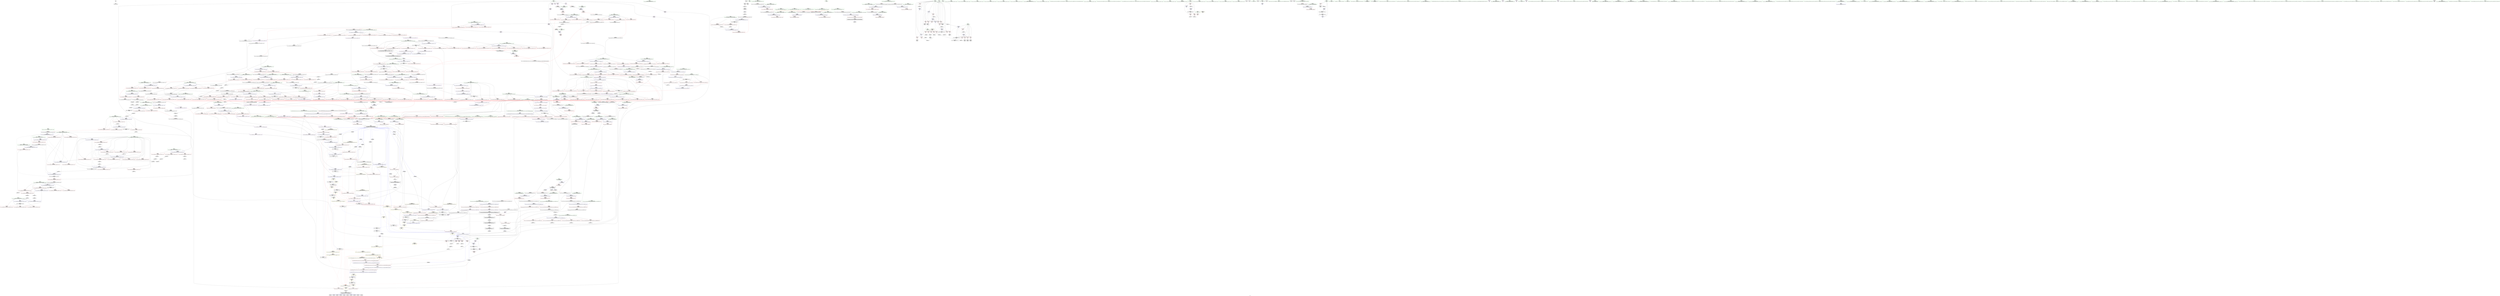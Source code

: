 digraph "SVFG" {
	label="SVFG";

	Node0x55a4e5e19fb0 [shape=record,color=grey,label="{NodeID: 0\nNullPtr}"];
	Node0x55a4e5e19fb0 -> Node0x55a4e5e6e920[style=solid];
	Node0x55a4e5e77000 [shape=record,color=red,label="{NodeID: 443\n765\<--672\n\<--__holeIndex.addr\n_ZSt13__adjust_heapIPiliN9__gnu_cxx5__ops15_Iter_less_iterEEvT_T0_S5_T1_T2_\n|{<s0>41}}"];
	Node0x55a4e5e77000:s0 -> Node0x55a4e5f6c6e0[style=solid,color=red];
	Node0x55a4e5efa2d0 [shape=record,color=yellow,style=double,label="{NodeID: 1218\n128V_1 = ENCHI(MR_128V_0)\npts\{541 628 802 1018 1050 1172 \}\nFun[_ZSt13__adjust_heapIPiliN9__gnu_cxx5__ops15_Iter_less_iterEEvT_T0_S5_T1_T2_]}"];
	Node0x55a4e5efa2d0 -> Node0x55a4e5e77d00[style=dashed];
	Node0x55a4e5efa2d0 -> Node0x55a4e5e77dd0[style=dashed];
	Node0x55a4e5efa2d0 -> Node0x55a4e5e77ea0[style=dashed];
	Node0x55a4e5e6b230 [shape=record,color=green,label="{NodeID: 111\n629\<--630\nagg.tmp\<--agg.tmp_field_insensitive\n_ZSt10__pop_heapIPiN9__gnu_cxx5__ops15_Iter_less_iterEEvT_S4_S4_RT0_\n}"];
	Node0x55a4e5f6c330 [shape=record,color=black,label="{NodeID: 1661\n617 = PHI(482, 521, )\n2nd arg _ZSt10__pop_heapIPiN9__gnu_cxx5__ops15_Iter_less_iterEEvT_S4_S4_RT0_ }"];
	Node0x55a4e5f6c330 -> Node0x55a4e5e90f60[style=solid];
	Node0x55a4e5e8c710 [shape=record,color=red,label="{NodeID: 554\n1180\<--1169\n\<--__last.addr\n_ZSt25__unguarded_linear_insertIPiN9__gnu_cxx5__ops14_Val_less_iterEEvT_T0_\n}"];
	Node0x55a4e5e8c710 -> Node0x55a4e5e94500[style=solid];
	Node0x55a4e5e6f7f0 [shape=record,color=black,label="{NodeID: 222\n314\<--326\n_ZSt4__lgl_ret\<--sub\n_ZSt4__lgl\n|{<s0>10}}"];
	Node0x55a4e5e6f7f0:s0 -> Node0x55a4e5f64840[style=solid,color=blue];
	Node0x55a4e5e92140 [shape=record,color=blue,label="{NodeID: 665\n799\<--792\n__topIndex.addr\<--__topIndex\n_ZSt11__push_heapIPiliN9__gnu_cxx5__ops14_Iter_less_valEEvT_T0_S5_T1_RT2_\n}"];
	Node0x55a4e5e92140 -> Node0x55a4e5e88540[style=dashed];
	Node0x55a4e5e7d350 [shape=record,color=red,label="{NodeID: 333\n121\<--120\n\<--arrayidx27\nmain\n}"];
	Node0x55a4e5e7d350 -> Node0x55a4e5eaf460[style=solid];
	Node0x55a4e5e84f10 [shape=record,color=grey,label="{NodeID: 1108\n738 = cmp(734, 737, )\n}"];
	Node0x55a4e5e67250 [shape=record,color=green,label="{NodeID: 1\n9\<--1\n.str\<--dummyObj\nGlob }"];
	Node0x55a4e5e989d0 [shape=record,color=yellow,style=double,label="{NodeID: 1551\n2V_3 = CSCHI(MR_2V_2)\npts\{6 \}\nCS[]|{<s0>14}}"];
	Node0x55a4e5e989d0:s0 -> Node0x55a4e5e982f0[style=dashed,color=blue];
	Node0x55a4e5e770d0 [shape=record,color=red,label="{NodeID: 444\n696\<--674\n\<--__len.addr\n_ZSt13__adjust_heapIPiliN9__gnu_cxx5__ops15_Iter_less_iterEEvT_T0_S5_T1_T2_\n}"];
	Node0x55a4e5e770d0 -> Node0x55a4e5eadf60[style=solid];
	Node0x55a4e5e6b300 [shape=record,color=green,label="{NodeID: 112\n658\<--659\n__t.addr\<--__t.addr_field_insensitive\n_ZSt4moveIRiEONSt16remove_referenceIT_E4typeEOS2_\n}"];
	Node0x55a4e5e6b300 -> Node0x55a4e5e76640[style=solid];
	Node0x55a4e5e6b300 -> Node0x55a4e5e912a0[style=solid];
	Node0x55a4e5f6c480 [shape=record,color=black,label="{NodeID: 1662\n618 = PHI(449, 522, )\n3rd arg _ZSt10__pop_heapIPiN9__gnu_cxx5__ops15_Iter_less_iterEEvT_S4_S4_RT0_ }"];
	Node0x55a4e5f6c480 -> Node0x55a4e5e91030[style=solid];
	Node0x55a4e5e8c7e0 [shape=record,color=red,label="{NodeID: 555\n1194\<--1169\n\<--__last.addr\n_ZSt25__unguarded_linear_insertIPiN9__gnu_cxx5__ops14_Val_less_iterEEvT_T0_\n}"];
	Node0x55a4e5e8c7e0 -> Node0x55a4e5e946a0[style=solid];
	Node0x55a4e5e6f8c0 [shape=record,color=black,label="{NodeID: 223\n348\<--346\nsub.ptr.lhs.cast\<--\n_ZSt22__final_insertion_sortIPiN9__gnu_cxx5__ops15_Iter_less_iterEEvT_S4_T0_\n}"];
	Node0x55a4e5e6f8c0 -> Node0x55a4e5e84010[style=solid];
	Node0x55a4e5e92210 [shape=record,color=blue,label="{NodeID: 666\n801\<--793\n__value.addr\<--__value\n_ZSt11__push_heapIPiliN9__gnu_cxx5__ops14_Iter_less_valEEvT_T0_S5_T1_RT2_\n|{|<s2>42}}"];
	Node0x55a4e5e92210 -> Node0x55a4e5e88950[style=dashed];
	Node0x55a4e5e92210 -> Node0x55a4e5e88a20[style=dashed];
	Node0x55a4e5e92210:s2 -> Node0x55a4e5efbe50[style=dashed,color=red];
	Node0x55a4e5e7d420 [shape=record,color=red,label="{NodeID: 334\n128\<--127\n\<--arrayidx30\nmain\n}"];
	Node0x55a4e5e7d420 -> Node0x55a4e5e86410[style=solid];
	Node0x55a4e5e85090 [shape=record,color=grey,label="{NodeID: 1109\n1061 = cmp(1059, 1060, )\n}"];
	Node0x55a4e5e672e0 [shape=record,color=green,label="{NodeID: 2\n11\<--1\n.str.1\<--dummyObj\nGlob }"];
	Node0x55a4e5e771a0 [shape=record,color=red,label="{NodeID: 445\n730\<--674\n\<--__len.addr\n_ZSt13__adjust_heapIPiliN9__gnu_cxx5__ops15_Iter_less_iterEEvT_T0_S5_T1_T2_\n}"];
	Node0x55a4e5e771a0 -> Node0x55a4e5eabb60[style=solid];
	Node0x55a4e5e6b3d0 [shape=record,color=green,label="{NodeID: 113\n668\<--669\n__comp\<--__comp_field_insensitive\n_ZSt13__adjust_heapIPiliN9__gnu_cxx5__ops15_Iter_less_iterEEvT_T0_S5_T1_T2_\n|{<s0>35|<s1>38}}"];
	Node0x55a4e5e6b3d0:s0 -> Node0x55a4e5f6e890[style=solid,color=red];
	Node0x55a4e5e6b3d0:s1 -> Node0x55a4e5f6f6a0[style=solid,color=red];
	Node0x55a4e5f6c5d0 [shape=record,color=black,label="{NodeID: 1663\n790 = PHI(764, )\n0th arg _ZSt11__push_heapIPiliN9__gnu_cxx5__ops14_Iter_less_valEEvT_T0_S5_T1_RT2_ }"];
	Node0x55a4e5f6c5d0 -> Node0x55a4e5e91fa0[style=solid];
	Node0x55a4e5e8c8b0 [shape=record,color=red,label="{NodeID: 556\n1204\<--1169\n\<--__last.addr\n_ZSt25__unguarded_linear_insertIPiN9__gnu_cxx5__ops14_Val_less_iterEEvT_T0_\n}"];
	Node0x55a4e5e8c8b0 -> Node0x55a4e5e94910[style=solid];
	Node0x55a4e5e6f990 [shape=record,color=black,label="{NodeID: 224\n349\<--347\nsub.ptr.rhs.cast\<--\n_ZSt22__final_insertion_sortIPiN9__gnu_cxx5__ops15_Iter_less_iterEEvT_S4_T0_\n}"];
	Node0x55a4e5e6f990 -> Node0x55a4e5e84010[style=solid];
	Node0x55a4e5e922e0 [shape=record,color=blue,label="{NodeID: 667\n803\<--794\n__comp.addr\<--__comp\n_ZSt11__push_heapIPiliN9__gnu_cxx5__ops14_Iter_less_valEEvT_T0_S5_T1_RT2_\n}"];
	Node0x55a4e5e922e0 -> Node0x55a4e5e88610[style=dashed];
	Node0x55a4e5e7d4f0 [shape=record,color=red,label="{NodeID: 335\n161\<--160\n\<--arrayidx48\nmain\n}"];
	Node0x55a4e5e85210 [shape=record,color=grey,label="{NodeID: 1110\n82 = cmp(79, 81, )\n}"];
	Node0x55a4e5e67590 [shape=record,color=green,label="{NodeID: 3\n13\<--1\n.str.2\<--dummyObj\nGlob }"];
	Node0x55a4e5e77270 [shape=record,color=red,label="{NodeID: 446\n735\<--674\n\<--__len.addr\n_ZSt13__adjust_heapIPiliN9__gnu_cxx5__ops15_Iter_less_iterEEvT_T0_S5_T1_T2_\n}"];
	Node0x55a4e5e77270 -> Node0x55a4e5eac160[style=solid];
	Node0x55a4e5e6b4a0 [shape=record,color=green,label="{NodeID: 114\n670\<--671\n__first.addr\<--__first.addr_field_insensitive\n_ZSt13__adjust_heapIPiliN9__gnu_cxx5__ops15_Iter_less_iterEEvT_T0_S5_T1_T2_\n}"];
	Node0x55a4e5e6b4a0 -> Node0x55a4e5e76710[style=solid];
	Node0x55a4e5e6b4a0 -> Node0x55a4e5e767e0[style=solid];
	Node0x55a4e5e6b4a0 -> Node0x55a4e5e768b0[style=solid];
	Node0x55a4e5e6b4a0 -> Node0x55a4e5e76980[style=solid];
	Node0x55a4e5e6b4a0 -> Node0x55a4e5e76a50[style=solid];
	Node0x55a4e5e6b4a0 -> Node0x55a4e5e76b20[style=solid];
	Node0x55a4e5e6b4a0 -> Node0x55a4e5e76bf0[style=solid];
	Node0x55a4e5e6b4a0 -> Node0x55a4e5e91370[style=solid];
	Node0x55a4e5f6c6e0 [shape=record,color=black,label="{NodeID: 1664\n791 = PHI(765, )\n1st arg _ZSt11__push_heapIPiliN9__gnu_cxx5__ops14_Iter_less_valEEvT_T0_S5_T1_RT2_ }"];
	Node0x55a4e5f6c6e0 -> Node0x55a4e5e92070[style=solid];
	Node0x55a4e5e8c980 [shape=record,color=red,label="{NodeID: 557\n1182\<--1173\n\<--__next\n_ZSt25__unguarded_linear_insertIPiN9__gnu_cxx5__ops14_Val_less_iterEEvT_T0_\n}"];
	Node0x55a4e5e8c980 -> Node0x55a4e5e7ab80[style=solid];
	Node0x55a4e5f01170 [shape=record,color=yellow,style=double,label="{NodeID: 1332\n2V_1 = ENCHI(MR_2V_0)\npts\{6 \}\nFun[_ZSt22__copy_move_backward_aILb1EPiS0_ET1_T0_S2_S1_]|{<s0>82|<s1>82|<s2>82}}"];
	Node0x55a4e5f01170:s0 -> Node0x55a4e5e8e1e0[style=dashed,color=red];
	Node0x55a4e5f01170:s1 -> Node0x55a4e5e95470[style=dashed,color=red];
	Node0x55a4e5f01170:s2 -> Node0x55a4e5ee4e20[style=dashed,color=red];
	Node0x55a4e5e6fa60 [shape=record,color=black,label="{NodeID: 225\n421\<--419\nsub.ptr.lhs.cast\<--\n_ZSt27__unguarded_partition_pivotIPiN9__gnu_cxx5__ops15_Iter_less_iterEET_S4_S4_T0_\n}"];
	Node0x55a4e5e6fa60 -> Node0x55a4e5eae260[style=solid];
	Node0x55a4e5e923b0 [shape=record,color=blue,label="{NodeID: 668\n805\<--814\n__parent\<--div\n_ZSt11__push_heapIPiliN9__gnu_cxx5__ops14_Iter_less_valEEvT_T0_S5_T1_RT2_\n}"];
	Node0x55a4e5e923b0 -> Node0x55a4e5ee9920[style=dashed];
	Node0x55a4e5e7d5c0 [shape=record,color=red,label="{NodeID: 336\n193\<--183\n\<--__first.addr\n_ZSt4sortIPiEvT_S1_\n|{<s0>9}}"];
	Node0x55a4e5e7d5c0:s0 -> Node0x55a4e5f6dce0[style=solid,color=red];
	Node0x55a4e5e85390 [shape=record,color=grey,label="{NodeID: 1111\n222 = cmp(220, 221, )\n}"];
	Node0x55a4e5e67650 [shape=record,color=green,label="{NodeID: 4\n15\<--1\n.str.3\<--dummyObj\nGlob }"];
	Node0x55a4e5e77340 [shape=record,color=red,label="{NodeID: 447\n766\<--678\n\<--__topIndex\n_ZSt13__adjust_heapIPiliN9__gnu_cxx5__ops15_Iter_less_iterEEvT_T0_S5_T1_T2_\n|{<s0>41}}"];
	Node0x55a4e5e77340:s0 -> Node0x55a4e5f6c7f0[style=solid,color=red];
	Node0x55a4e5e6ff20 [shape=record,color=green,label="{NodeID: 115\n672\<--673\n__holeIndex.addr\<--__holeIndex.addr_field_insensitive\n_ZSt13__adjust_heapIPiliN9__gnu_cxx5__ops15_Iter_less_iterEEvT_T0_S5_T1_T2_\n}"];
	Node0x55a4e5e6ff20 -> Node0x55a4e5e76cc0[style=solid];
	Node0x55a4e5e6ff20 -> Node0x55a4e5e76d90[style=solid];
	Node0x55a4e5e6ff20 -> Node0x55a4e5e76e60[style=solid];
	Node0x55a4e5e6ff20 -> Node0x55a4e5e76f30[style=solid];
	Node0x55a4e5e6ff20 -> Node0x55a4e5e77000[style=solid];
	Node0x55a4e5e6ff20 -> Node0x55a4e5e91440[style=solid];
	Node0x55a4e5e6ff20 -> Node0x55a4e5e91ac0[style=solid];
	Node0x55a4e5e6ff20 -> Node0x55a4e5e91d30[style=solid];
	Node0x55a4e5f6c7f0 [shape=record,color=black,label="{NodeID: 1665\n792 = PHI(766, )\n2nd arg _ZSt11__push_heapIPiliN9__gnu_cxx5__ops14_Iter_less_valEEvT_T0_S5_T1_RT2_ }"];
	Node0x55a4e5f6c7f0 -> Node0x55a4e5e92140[style=solid];
	Node0x55a4e5e8ca50 [shape=record,color=red,label="{NodeID: 558\n1186\<--1173\n\<--__next\n_ZSt25__unguarded_linear_insertIPiN9__gnu_cxx5__ops14_Val_less_iterEEvT_T0_\n|{<s0>75}}"];
	Node0x55a4e5e8ca50:s0 -> Node0x55a4e5f6a6e0[style=solid,color=red];
	Node0x55a4e5e6fb30 [shape=record,color=black,label="{NodeID: 226\n422\<--420\nsub.ptr.rhs.cast\<--\n_ZSt27__unguarded_partition_pivotIPiN9__gnu_cxx5__ops15_Iter_less_iterEET_S4_S4_T0_\n}"];
	Node0x55a4e5e6fb30 -> Node0x55a4e5eae260[style=solid];
	Node0x55a4e5e92480 [shape=record,color=blue,label="{NodeID: 669\n839\<--836\nadd.ptr3\<--\n_ZSt11__push_heapIPiliN9__gnu_cxx5__ops14_Iter_less_valEEvT_T0_S5_T1_RT2_\n}"];
	Node0x55a4e5e92480 -> Node0x55a4e5ee8f20[style=dashed];
	Node0x55a4e5e7d690 [shape=record,color=red,label="{NodeID: 337\n194\<--185\n\<--__last.addr\n_ZSt4sortIPiEvT_S1_\n|{<s0>9}}"];
	Node0x55a4e5e7d690:s0 -> Node0x55a4e5f6ddf0[style=solid,color=red];
	Node0x55a4e5e85510 [shape=record,color=grey,label="{NodeID: 1112\n1299 = cmp(1298, 287, )\n}"];
	Node0x55a4e5e67710 [shape=record,color=green,label="{NodeID: 5\n35\<--1\n\<--dummyObj\nCan only get source location for instruction, argument, global var or function.}"];
	Node0x55a4e5e77410 [shape=record,color=red,label="{NodeID: 448\n695\<--680\n\<--__secondChild\n_ZSt13__adjust_heapIPiliN9__gnu_cxx5__ops15_Iter_less_iterEEvT_T0_S5_T1_T2_\n}"];
	Node0x55a4e5e77410 -> Node0x55a4e5e85b10[style=solid];
	Node0x55a4e5e6ffb0 [shape=record,color=green,label="{NodeID: 116\n674\<--675\n__len.addr\<--__len.addr_field_insensitive\n_ZSt13__adjust_heapIPiliN9__gnu_cxx5__ops15_Iter_less_iterEEvT_T0_S5_T1_T2_\n}"];
	Node0x55a4e5e6ffb0 -> Node0x55a4e5e770d0[style=solid];
	Node0x55a4e5e6ffb0 -> Node0x55a4e5e771a0[style=solid];
	Node0x55a4e5e6ffb0 -> Node0x55a4e5e77270[style=solid];
	Node0x55a4e5e6ffb0 -> Node0x55a4e5e91510[style=solid];
	Node0x55a4e5f6c900 [shape=record,color=black,label="{NodeID: 1666\n793 = PHI(768, )\n3rd arg _ZSt11__push_heapIPiliN9__gnu_cxx5__ops14_Iter_less_valEEvT_T0_S5_T1_RT2_ }"];
	Node0x55a4e5f6c900 -> Node0x55a4e5e92210[style=solid];
	Node0x55a4e5e8cb20 [shape=record,color=red,label="{NodeID: 559\n1191\<--1173\n\<--__next\n_ZSt25__unguarded_linear_insertIPiN9__gnu_cxx5__ops14_Val_less_iterEEvT_T0_\n|{<s0>76}}"];
	Node0x55a4e5e8cb20:s0 -> Node0x55a4e5f6a820[style=solid,color=red];
	Node0x55a4e5e6fc00 [shape=record,color=black,label="{NodeID: 227\n401\<--441\n_ZSt27__unguarded_partition_pivotIPiN9__gnu_cxx5__ops15_Iter_less_iterEET_S4_S4_T0__ret\<--call\n_ZSt27__unguarded_partition_pivotIPiN9__gnu_cxx5__ops15_Iter_less_iterEET_S4_S4_T0_\n|{<s0>14}}"];
	Node0x55a4e5e6fc00:s0 -> Node0x55a4e5f649a0[style=solid,color=blue];
	Node0x55a4e5e92550 [shape=record,color=blue,label="{NodeID: 670\n797\<--841\n__holeIndex.addr\<--\n_ZSt11__push_heapIPiliN9__gnu_cxx5__ops14_Iter_less_valEEvT_T0_S5_T1_RT2_\n}"];
	Node0x55a4e5e92550 -> Node0x55a4e5e883a0[style=dashed];
	Node0x55a4e5e92550 -> Node0x55a4e5ee9420[style=dashed];
	Node0x55a4e5e7d760 [shape=record,color=red,label="{NodeID: 338\n220\<--210\n\<--__first.addr\n_ZSt6__sortIPiN9__gnu_cxx5__ops15_Iter_less_iterEEvT_S4_T0_\n}"];
	Node0x55a4e5e7d760 -> Node0x55a4e5e85390[style=solid];
	Node0x55a4e5e85690 [shape=record,color=grey,label="{NodeID: 1113\n1070 = cmp(1068, 1069, )\n}"];
	Node0x55a4e5e67f80 [shape=record,color=green,label="{NodeID: 6\n53\<--1\n\<--dummyObj\nCan only get source location for instruction, argument, global var or function.}"];
	Node0x55a4e5e774e0 [shape=record,color=red,label="{NodeID: 449\n701\<--680\n\<--__secondChild\n_ZSt13__adjust_heapIPiliN9__gnu_cxx5__ops15_Iter_less_iterEEvT_T0_S5_T1_T2_\n}"];
	Node0x55a4e5e774e0 -> Node0x55a4e5eaee60[style=solid];
	Node0x55a4e5e70080 [shape=record,color=green,label="{NodeID: 117\n676\<--677\n__value.addr\<--__value.addr_field_insensitive\n_ZSt13__adjust_heapIPiliN9__gnu_cxx5__ops15_Iter_less_iterEEvT_T0_S5_T1_T2_\n|{|<s1>40}}"];
	Node0x55a4e5e70080 -> Node0x55a4e5e915e0[style=solid];
	Node0x55a4e5e70080:s1 -> Node0x55a4e5f6a820[style=solid,color=red];
	Node0x55a4e5f6c9d0 [shape=record,color=black,label="{NodeID: 1667\n794 = PHI(682, )\n4th arg _ZSt11__push_heapIPiliN9__gnu_cxx5__ops14_Iter_less_valEEvT_T0_S5_T1_RT2_ }"];
	Node0x55a4e5f6c9d0 -> Node0x55a4e5e922e0[style=solid];
	Node0x55a4e5e8cbf0 [shape=record,color=red,label="{NodeID: 560\n1196\<--1173\n\<--__next\n_ZSt25__unguarded_linear_insertIPiN9__gnu_cxx5__ops14_Val_less_iterEEvT_T0_\n}"];
	Node0x55a4e5e8cbf0 -> Node0x55a4e5e94770[style=solid];
	Node0x55a4e5e6fcd0 [shape=record,color=black,label="{NodeID: 228\n509\<--507\nsub.ptr.lhs.cast\<--\n_ZSt11__sort_heapIPiN9__gnu_cxx5__ops15_Iter_less_iterEEvT_S4_RT0_\n}"];
	Node0x55a4e5e6fcd0 -> Node0x55a4e5eacbe0[style=solid];
	Node0x55a4e5e92620 [shape=record,color=blue,label="{NodeID: 671\n805\<--845\n__parent\<--div5\n_ZSt11__push_heapIPiliN9__gnu_cxx5__ops14_Iter_less_valEEvT_T0_S5_T1_RT2_\n}"];
	Node0x55a4e5e92620 -> Node0x55a4e5ee9920[style=dashed];
	Node0x55a4e5e7d830 [shape=record,color=red,label="{NodeID: 339\n224\<--210\n\<--__first.addr\n_ZSt6__sortIPiN9__gnu_cxx5__ops15_Iter_less_iterEEvT_S4_T0_\n|{<s0>11}}"];
	Node0x55a4e5e7d830:s0 -> Node0x55a4e5f694d0[style=solid,color=red];
	Node0x55a4e5e85810 [shape=record,color=grey,label="{NodeID: 1114\n156 = cmp(154, 155, )\n}"];
	Node0x55a4e5e68010 [shape=record,color=green,label="{NodeID: 7\n64\<--1\n\<--dummyObj\nCan only get source location for instruction, argument, global var or function.}"];
	Node0x55a4e5e775b0 [shape=record,color=red,label="{NodeID: 450\n706\<--680\n\<--__secondChild\n_ZSt13__adjust_heapIPiliN9__gnu_cxx5__ops15_Iter_less_iterEEvT_T0_S5_T1_T2_\n}"];
	Node0x55a4e5e70150 [shape=record,color=green,label="{NodeID: 118\n678\<--679\n__topIndex\<--__topIndex_field_insensitive\n_ZSt13__adjust_heapIPiliN9__gnu_cxx5__ops15_Iter_less_iterEEvT_T0_S5_T1_T2_\n}"];
	Node0x55a4e5e70150 -> Node0x55a4e5e77340[style=solid];
	Node0x55a4e5e70150 -> Node0x55a4e5e916b0[style=solid];
	Node0x55a4e5f6cae0 [shape=record,color=black,label="{NodeID: 1668\n1239 = PHI(1154, 1158, )\n0th arg _ZSt12__miter_baseIPiET_S1_ }"];
	Node0x55a4e5f6cae0 -> Node0x55a4e5e94c50[style=solid];
	Node0x55a4e5e8ccc0 [shape=record,color=red,label="{NodeID: 561\n1198\<--1173\n\<--__next\n_ZSt25__unguarded_linear_insertIPiN9__gnu_cxx5__ops14_Val_less_iterEEvT_T0_\n}"];
	Node0x55a4e5e8ccc0 -> Node0x55a4e5e7ac50[style=solid];
	Node0x55a4e5e6fda0 [shape=record,color=black,label="{NodeID: 229\n510\<--508\nsub.ptr.rhs.cast\<--\n_ZSt11__sort_heapIPiN9__gnu_cxx5__ops15_Iter_less_iterEEvT_S4_RT0_\n}"];
	Node0x55a4e5e6fda0 -> Node0x55a4e5eacbe0[style=solid];
	Node0x55a4e5e926f0 [shape=record,color=blue,label="{NodeID: 672\n852\<--849\nadd.ptr7\<--\n_ZSt11__push_heapIPiliN9__gnu_cxx5__ops14_Iter_less_valEEvT_T0_S5_T1_RT2_\n|{<s0>41}}"];
	Node0x55a4e5e926f0:s0 -> Node0x55a4e5e97530[style=dashed,color=blue];
	Node0x55a4e5e7d900 [shape=record,color=red,label="{NodeID: 340\n227\<--210\n\<--__first.addr\n_ZSt6__sortIPiN9__gnu_cxx5__ops15_Iter_less_iterEEvT_S4_T0_\n}"];
	Node0x55a4e5e7d900 -> Node0x55a4e5e6f3e0[style=solid];
	Node0x55a4e5e85990 [shape=record,color=grey,label="{NodeID: 1115\n54 = cmp(50, 52, )\n}"];
	Node0x55a4e5e680d0 [shape=record,color=green,label="{NodeID: 8\n115\<--1\n\<--dummyObj\nCan only get source location for instruction, argument, global var or function.}"];
	Node0x55a4e5e77680 [shape=record,color=red,label="{NodeID: 451\n709\<--680\n\<--__secondChild\n_ZSt13__adjust_heapIPiliN9__gnu_cxx5__ops15_Iter_less_iterEEvT_T0_S5_T1_T2_\n}"];
	Node0x55a4e5e77680 -> Node0x55a4e5eae6e0[style=solid];
	Node0x55a4e5efaac0 [shape=record,color=yellow,style=double,label="{NodeID: 1226\n91V_1 = ENCHI(MR_91V_0)\npts\{628 677 802 1018 1050 1172 \}\nFun[_ZSt11__make_heapIPiN9__gnu_cxx5__ops15_Iter_less_iterEEvT_S4_RT0_]}"];
	Node0x55a4e5efaac0 -> Node0x55a4e5e75870[style=dashed];
	Node0x55a4e5efaac0 -> Node0x55a4e5e75940[style=dashed];
	Node0x55a4e5e70220 [shape=record,color=green,label="{NodeID: 119\n680\<--681\n__secondChild\<--__secondChild_field_insensitive\n_ZSt13__adjust_heapIPiliN9__gnu_cxx5__ops15_Iter_less_iterEEvT_T0_S5_T1_T2_\n}"];
	Node0x55a4e5e70220 -> Node0x55a4e5e77410[style=solid];
	Node0x55a4e5e70220 -> Node0x55a4e5e774e0[style=solid];
	Node0x55a4e5e70220 -> Node0x55a4e5e775b0[style=solid];
	Node0x55a4e5e70220 -> Node0x55a4e5e77680[style=solid];
	Node0x55a4e5e70220 -> Node0x55a4e5e77750[style=solid];
	Node0x55a4e5e70220 -> Node0x55a4e5e77820[style=solid];
	Node0x55a4e5e70220 -> Node0x55a4e5e778f0[style=solid];
	Node0x55a4e5e70220 -> Node0x55a4e5e779c0[style=solid];
	Node0x55a4e5e70220 -> Node0x55a4e5e77a90[style=solid];
	Node0x55a4e5e70220 -> Node0x55a4e5e77b60[style=solid];
	Node0x55a4e5e70220 -> Node0x55a4e5e77c30[style=solid];
	Node0x55a4e5e70220 -> Node0x55a4e5e91780[style=solid];
	Node0x55a4e5e70220 -> Node0x55a4e5e91850[style=solid];
	Node0x55a4e5e70220 -> Node0x55a4e5e91920[style=solid];
	Node0x55a4e5e70220 -> Node0x55a4e5e91b90[style=solid];
	Node0x55a4e5f6cc30 [shape=record,color=black,label="{NodeID: 1669\n1166 = PHI(1092, 1132, )\n0th arg _ZSt25__unguarded_linear_insertIPiN9__gnu_cxx5__ops14_Val_less_iterEEvT_T0_ }"];
	Node0x55a4e5f6cc30 -> Node0x55a4e5e94360[style=solid];
	Node0x55a4e5e8cd90 [shape=record,color=red,label="{NodeID: 562\n1178\<--1177\n\<--call\n_ZSt25__unguarded_linear_insertIPiN9__gnu_cxx5__ops14_Val_less_iterEEvT_T0_\n}"];
	Node0x55a4e5e8cd90 -> Node0x55a4e5e94430[style=solid];
	Node0x55a4e5e6fe70 [shape=record,color=black,label="{NodeID: 230\n549\<--547\nsub.ptr.lhs.cast\<--\n_ZSt11__make_heapIPiN9__gnu_cxx5__ops15_Iter_less_iterEEvT_S4_RT0_\n}"];
	Node0x55a4e5e6fe70 -> Node0x55a4e5e83d10[style=solid];
	Node0x55a4e5e927c0 [shape=record,color=blue,label="{NodeID: 673\n859\<--856\nthis.addr\<--this\n_ZNK9__gnu_cxx5__ops14_Iter_less_valclIPiiEEbT_RT0_\n}"];
	Node0x55a4e5e927c0 -> Node0x55a4e5e88af0[style=dashed];
	Node0x55a4e5e7d9d0 [shape=record,color=red,label="{NodeID: 341\n241\<--210\n\<--__first.addr\n_ZSt6__sortIPiN9__gnu_cxx5__ops15_Iter_less_iterEEvT_S4_T0_\n|{<s0>12}}"];
	Node0x55a4e5e7d9d0:s0 -> Node0x55a4e5f6cfa0[style=solid,color=red];
	Node0x55a4e5e85b10 [shape=record,color=grey,label="{NodeID: 1116\n699 = cmp(695, 698, )\n}"];
	Node0x55a4e5e681d0 [shape=record,color=green,label="{NodeID: 9\n124\<--1\n\<--dummyObj\nCan only get source location for instruction, argument, global var or function.}"];
	Node0x55a4e5e77750 [shape=record,color=red,label="{NodeID: 452\n714\<--680\n\<--__secondChild\n_ZSt13__adjust_heapIPiliN9__gnu_cxx5__ops15_Iter_less_iterEEvT_T0_S5_T1_T2_\n}"];
	Node0x55a4e5e77750 -> Node0x55a4e5eabe60[style=solid];
	Node0x55a4e5e702f0 [shape=record,color=green,label="{NodeID: 120\n682\<--683\n__cmp\<--__cmp_field_insensitive\n_ZSt13__adjust_heapIPiliN9__gnu_cxx5__ops15_Iter_less_iterEEvT_T0_S5_T1_T2_\n|{<s0>39|<s1>41}}"];
	Node0x55a4e5e702f0:s0 -> Node0x55a4e5f6d1c0[style=solid,color=red];
	Node0x55a4e5e702f0:s1 -> Node0x55a4e5f6c9d0[style=solid,color=red];
	Node0x55a4e5f6cd80 [shape=record,color=black,label="{NodeID: 1670\n1011 = PHI(1004, )\n0th arg _ZSt4swapIiENSt9enable_ifIXsr6__and_ISt6__not_ISt15__is_tuple_likeIT_EESt21is_move_constructibleIS3_ESt18is_move_assignableIS3_EEE5valueEvE4typeERS3_SC_ }"];
	Node0x55a4e5f6cd80 -> Node0x55a4e5e934c0[style=solid];
	Node0x55a4e5e8ce60 [shape=record,color=red,label="{NodeID: 563\n1193\<--1192\n\<--call2\n_ZSt25__unguarded_linear_insertIPiN9__gnu_cxx5__ops14_Val_less_iterEEvT_T0_\n}"];
	Node0x55a4e5e8ce60 -> Node0x55a4e5e946a0[style=solid];
	Node0x55a4e5e78070 [shape=record,color=black,label="{NodeID: 231\n550\<--548\nsub.ptr.rhs.cast\<--\n_ZSt11__make_heapIPiN9__gnu_cxx5__ops15_Iter_less_iterEEvT_S4_RT0_\n}"];
	Node0x55a4e5e78070 -> Node0x55a4e5e83d10[style=solid];
	Node0x55a4e5e92890 [shape=record,color=blue,label="{NodeID: 674\n861\<--857\n__it.addr\<--__it\n_ZNK9__gnu_cxx5__ops14_Iter_less_valclIPiiEEbT_RT0_\n}"];
	Node0x55a4e5e92890 -> Node0x55a4e5e88bc0[style=dashed];
	Node0x55a4e5e7daa0 [shape=record,color=red,label="{NodeID: 342\n221\<--212\n\<--__last.addr\n_ZSt6__sortIPiN9__gnu_cxx5__ops15_Iter_less_iterEEvT_S4_T0_\n}"];
	Node0x55a4e5e7daa0 -> Node0x55a4e5e85390[style=solid];
	Node0x55a4e5e85c90 [shape=record,color=grey,label="{NodeID: 1117\n873 = cmp(870, 872, )\n}"];
	Node0x55a4e5e85c90 -> Node0x55a4e5e786f0[style=solid];
	Node0x55a4e5e682d0 [shape=record,color=green,label="{NodeID: 10\n232\<--1\n\<--dummyObj\nCan only get source location for instruction, argument, global var or function.}"];
	Node0x55a4e5e77820 [shape=record,color=red,label="{NodeID: 453\n719\<--680\n\<--__secondChild\n_ZSt13__adjust_heapIPiliN9__gnu_cxx5__ops15_Iter_less_iterEEvT_T0_S5_T1_T2_\n}"];
	Node0x55a4e5e703c0 [shape=record,color=green,label="{NodeID: 121\n684\<--685\nagg.tmp\<--agg.tmp_field_insensitive\n_ZSt13__adjust_heapIPiliN9__gnu_cxx5__ops15_Iter_less_iterEEvT_T0_S5_T1_T2_\n}"];
	Node0x55a4e5f6ce90 [shape=record,color=black,label="{NodeID: 1671\n1012 = PHI(1005, )\n1st arg _ZSt4swapIiENSt9enable_ifIXsr6__and_ISt6__not_ISt15__is_tuple_likeIT_EESt21is_move_constructibleIS3_ESt18is_move_assignableIS3_EEE5valueEvE4typeERS3_SC_ }"];
	Node0x55a4e5f6ce90 -> Node0x55a4e5e93590[style=solid];
	Node0x55a4e5e8cf30 [shape=record,color=red,label="{NodeID: 564\n1203\<--1202\n\<--call4\n_ZSt25__unguarded_linear_insertIPiN9__gnu_cxx5__ops14_Val_less_iterEEvT_T0_\n}"];
	Node0x55a4e5e8cf30 -> Node0x55a4e5e94910[style=solid];
	Node0x55a4e5e78140 [shape=record,color=black,label="{NodeID: 232\n558\<--556\nsub.ptr.lhs.cast1\<--\n_ZSt11__make_heapIPiN9__gnu_cxx5__ops15_Iter_less_iterEEvT_S4_RT0_\n}"];
	Node0x55a4e5e78140 -> Node0x55a4e5e84190[style=solid];
	Node0x55a4e5e92960 [shape=record,color=blue,label="{NodeID: 675\n863\<--858\n__val.addr\<--__val\n_ZNK9__gnu_cxx5__ops14_Iter_less_valclIPiiEEbT_RT0_\n}"];
	Node0x55a4e5e92960 -> Node0x55a4e5e88c90[style=dashed];
	Node0x55a4e5e7db70 [shape=record,color=red,label="{NodeID: 343\n225\<--212\n\<--__last.addr\n_ZSt6__sortIPiN9__gnu_cxx5__ops15_Iter_less_iterEEvT_S4_T0_\n|{<s0>11}}"];
	Node0x55a4e5e7db70:s0 -> Node0x55a4e5f696b0[style=solid,color=red];
	Node0x55a4e5e85e10 [shape=record,color=grey,label="{NodeID: 1118\n1130 = cmp(1128, 1129, )\n}"];
	Node0x55a4e5e683d0 [shape=record,color=green,label="{NodeID: 11\n237\<--1\n\<--dummyObj\nCan only get source location for instruction, argument, global var or function.}"];
	Node0x55a4e5e778f0 [shape=record,color=red,label="{NodeID: 454\n727\<--680\n\<--__secondChild\n_ZSt13__adjust_heapIPiliN9__gnu_cxx5__ops15_Iter_less_iterEEvT_T0_S5_T1_T2_\n}"];
	Node0x55a4e5e778f0 -> Node0x55a4e5e91ac0[style=solid];
	Node0x55a4e5e70490 [shape=record,color=green,label="{NodeID: 122\n759\<--760\n_ZSt4moveIRN9__gnu_cxx5__ops15_Iter_less_iterEEONSt16remove_referenceIT_E4typeEOS5_\<--_ZSt4moveIRN9__gnu_cxx5__ops15_Iter_less_iterEEONSt16remove_referenceIT_E4typeEOS5__field_insensitive\n}"];
	Node0x55a4e5f6cfa0 [shape=record,color=black,label="{NodeID: 1672\n330 = PHI(241, )\n0th arg _ZSt22__final_insertion_sortIPiN9__gnu_cxx5__ops15_Iter_less_iterEEvT_S4_T0_ }"];
	Node0x55a4e5f6cfa0 -> Node0x55a4e5e8f7d0[style=solid];
	Node0x55a4e5e8d000 [shape=record,color=red,label="{NodeID: 565\n1226\<--1217\n\<--__first.addr\n_ZSt23__copy_move_backward_a2ILb1EPiS0_ET1_T0_S2_S1_\n|{<s0>78}}"];
	Node0x55a4e5e8d000:s0 -> Node0x55a4e5f68ca0[style=solid,color=red];
	Node0x55a4e5e78210 [shape=record,color=black,label="{NodeID: 233\n559\<--557\nsub.ptr.rhs.cast2\<--\n_ZSt11__make_heapIPiN9__gnu_cxx5__ops15_Iter_less_iterEEvT_S4_RT0_\n}"];
	Node0x55a4e5e78210 -> Node0x55a4e5e84190[style=solid];
	Node0x55a4e5e92a30 [shape=record,color=blue,label="{NodeID: 676\n882\<--876\n__result.addr\<--__result\n_ZSt22__move_median_to_firstIPiN9__gnu_cxx5__ops15_Iter_less_iterEEvT_S4_S4_S4_T0_\n}"];
	Node0x55a4e5e92a30 -> Node0x55a4e5e88f00[style=dashed];
	Node0x55a4e5e92a30 -> Node0x55a4e5e88fd0[style=dashed];
	Node0x55a4e5e92a30 -> Node0x55a4e5e890a0[style=dashed];
	Node0x55a4e5e92a30 -> Node0x55a4e5e89170[style=dashed];
	Node0x55a4e5e92a30 -> Node0x55a4e5e89240[style=dashed];
	Node0x55a4e5e92a30 -> Node0x55a4e5e89310[style=dashed];
	Node0x55a4e5e7dc40 [shape=record,color=red,label="{NodeID: 344\n226\<--212\n\<--__last.addr\n_ZSt6__sortIPiN9__gnu_cxx5__ops15_Iter_less_iterEEvT_S4_T0_\n}"];
	Node0x55a4e5e7dc40 -> Node0x55a4e5e6f310[style=solid];
	Node0x55a4e5e85f90 [shape=record,color=grey,label="{NodeID: 1119\n1342 = cmp(1339, 1341, )\n}"];
	Node0x55a4e5e85f90 -> Node0x55a4e5e790b0[style=solid];
	Node0x55a4e5e684d0 [shape=record,color=green,label="{NodeID: 12\n283\<--1\n\<--dummyObj\nCan only get source location for instruction, argument, global var or function.}"];
	Node0x55a4e5e779c0 [shape=record,color=red,label="{NodeID: 455\n734\<--680\n\<--__secondChild\n_ZSt13__adjust_heapIPiliN9__gnu_cxx5__ops15_Iter_less_iterEEvT_T0_S5_T1_T2_\n}"];
	Node0x55a4e5e779c0 -> Node0x55a4e5e84f10[style=solid];
	Node0x55a4e5e70590 [shape=record,color=green,label="{NodeID: 123\n762\<--763\n_ZN9__gnu_cxx5__ops14_Iter_less_valC2ENS0_15_Iter_less_iterE\<--_ZN9__gnu_cxx5__ops14_Iter_less_valC2ENS0_15_Iter_less_iterE_field_insensitive\n}"];
	Node0x55a4e5f6d0b0 [shape=record,color=black,label="{NodeID: 1673\n331 = PHI(242, )\n1st arg _ZSt22__final_insertion_sortIPiN9__gnu_cxx5__ops15_Iter_less_iterEEvT_S4_T0_ }"];
	Node0x55a4e5f6d0b0 -> Node0x55a4e5e8f8a0[style=solid];
	Node0x55a4e5e8d0d0 [shape=record,color=red,label="{NodeID: 566\n1230\<--1219\n\<--__last.addr\n_ZSt23__copy_move_backward_a2ILb1EPiS0_ET1_T0_S2_S1_\n|{<s0>79}}"];
	Node0x55a4e5e8d0d0:s0 -> Node0x55a4e5f68ca0[style=solid,color=red];
	Node0x55a4e5e782e0 [shape=record,color=black,label="{NodeID: 234\n594\<--612\n_ZNK9__gnu_cxx5__ops15_Iter_less_iterclIPiS3_EEbT_T0__ret\<--cmp\n_ZNK9__gnu_cxx5__ops15_Iter_less_iterclIPiS3_EEbT_T0_\n|{<s0>25|<s1>35|<s2>45|<s3>46|<s4>48|<s5>51|<s6>53|<s7>56|<s8>57|<s9>63}}"];
	Node0x55a4e5e782e0:s0 -> Node0x55a4e5f650e0[style=solid,color=blue];
	Node0x55a4e5e782e0:s1 -> Node0x55a4e5f65720[style=solid,color=blue];
	Node0x55a4e5e782e0:s2 -> Node0x55a4e5f65d60[style=solid,color=blue];
	Node0x55a4e5e782e0:s3 -> Node0x55a4e5f65e70[style=solid,color=blue];
	Node0x55a4e5e782e0:s4 -> Node0x55a4e5f65f80[style=solid,color=blue];
	Node0x55a4e5e782e0:s5 -> Node0x55a4e5f66090[style=solid,color=blue];
	Node0x55a4e5e782e0:s6 -> Node0x55a4e5f661d0[style=solid,color=blue];
	Node0x55a4e5e782e0:s7 -> Node0x55a4e5f66310[style=solid,color=blue];
	Node0x55a4e5e782e0:s8 -> Node0x55a4e5f66450[style=solid,color=blue];
	Node0x55a4e5e782e0:s9 -> Node0x55a4e5f669e0[style=solid,color=blue];
	Node0x55a4e5e92b00 [shape=record,color=blue,label="{NodeID: 677\n884\<--877\n__a.addr\<--__a\n_ZSt22__move_median_to_firstIPiN9__gnu_cxx5__ops15_Iter_less_iterEEvT_S4_S4_S4_T0_\n}"];
	Node0x55a4e5e92b00 -> Node0x55a4e5e893e0[style=dashed];
	Node0x55a4e5e92b00 -> Node0x55a4e5e894b0[style=dashed];
	Node0x55a4e5e92b00 -> Node0x55a4e5e89580[style=dashed];
	Node0x55a4e5e92b00 -> Node0x55a4e5e89650[style=dashed];
	Node0x55a4e5e92b00 -> Node0x55a4e5e89720[style=dashed];
	Node0x55a4e5e7dd10 [shape=record,color=red,label="{NodeID: 345\n242\<--212\n\<--__last.addr\n_ZSt6__sortIPiN9__gnu_cxx5__ops15_Iter_less_iterEEvT_S4_T0_\n|{<s0>12}}"];
	Node0x55a4e5e7dd10:s0 -> Node0x55a4e5f6d0b0[style=solid,color=red];
	Node0x55a4e5e86110 [shape=record,color=grey,label="{NodeID: 1120\n586 = cmp(585, 287, )\n}"];
	Node0x55a4e5e685d0 [shape=record,color=green,label="{NodeID: 13\n287\<--1\n\<--dummyObj\nCan only get source location for instruction, argument, global var or function.|{<s0>34}}"];
	Node0x55a4e5e685d0:s0 -> Node0x55a4e5f684f0[style=solid,color=red];
	Node0x55a4e5e9da60 [shape=record,color=yellow,style=double,label="{NodeID: 1563\n2V_2 = CSCHI(MR_2V_1)\npts\{6 \}\nCS[]|{<s0>47|<s1>49|<s2>50|<s3>52|<s4>54|<s5>55|<s6>58}}"];
	Node0x55a4e5e9da60:s0 -> Node0x55a4e5eec620[style=dashed,color=blue];
	Node0x55a4e5e9da60:s1 -> Node0x55a4e5eec620[style=dashed,color=blue];
	Node0x55a4e5e9da60:s2 -> Node0x55a4e5eec620[style=dashed,color=blue];
	Node0x55a4e5e9da60:s3 -> Node0x55a4e5eec620[style=dashed,color=blue];
	Node0x55a4e5e9da60:s4 -> Node0x55a4e5eec620[style=dashed,color=blue];
	Node0x55a4e5e9da60:s5 -> Node0x55a4e5eec620[style=dashed,color=blue];
	Node0x55a4e5e9da60:s6 -> Node0x55a4e5eeda20[style=dashed,color=blue];
	Node0x55a4e5e77a90 [shape=record,color=red,label="{NodeID: 456\n740\<--680\n\<--__secondChild\n_ZSt13__adjust_heapIPiliN9__gnu_cxx5__ops15_Iter_less_iterEEvT_T0_S5_T1_T2_\n}"];
	Node0x55a4e5e77a90 -> Node0x55a4e5eac460[style=solid];
	Node0x55a4e5e70690 [shape=record,color=green,label="{NodeID: 124\n770\<--771\n_ZSt11__push_heapIPiliN9__gnu_cxx5__ops14_Iter_less_valEEvT_T0_S5_T1_RT2_\<--_ZSt11__push_heapIPiliN9__gnu_cxx5__ops14_Iter_less_valEEvT_T0_S5_T1_RT2__field_insensitive\n}"];
	Node0x55a4e5f6d1c0 [shape=record,color=black,label="{NodeID: 1674\n781 = PHI(682, )\n0th arg _ZN9__gnu_cxx5__ops14_Iter_less_valC2ENS0_15_Iter_less_iterE }"];
	Node0x55a4e5f6d1c0 -> Node0x55a4e5e91ed0[style=solid];
	Node0x55a4e5e8d1a0 [shape=record,color=red,label="{NodeID: 567\n1232\<--1221\n\<--__result.addr\n_ZSt23__copy_move_backward_a2ILb1EPiS0_ET1_T0_S2_S1_\n|{<s0>80}}"];
	Node0x55a4e5e8d1a0:s0 -> Node0x55a4e5f68ca0[style=solid,color=red];
	Node0x55a4e5f01a90 [shape=record,color=yellow,style=double,label="{NodeID: 1342\n2V_1 = ENCHI(MR_2V_0)\npts\{6 \}\nFun[_ZNK9__gnu_cxx5__ops15_Iter_less_iterclIPiS3_EEbT_T0_]}"];
	Node0x55a4e5f01a90 -> Node0x55a4e5e75c80[style=dashed];
	Node0x55a4e5f01a90 -> Node0x55a4e5e75d50[style=dashed];
	Node0x55a4e5e783b0 [shape=record,color=black,label="{NodeID: 235\n647\<--645\nsub.ptr.lhs.cast\<--\n_ZSt10__pop_heapIPiN9__gnu_cxx5__ops15_Iter_less_iterEEvT_S4_S4_RT0_\n}"];
	Node0x55a4e5e783b0 -> Node0x55a4e5ead060[style=solid];
	Node0x55a4e5e92bd0 [shape=record,color=blue,label="{NodeID: 678\n886\<--878\n__b.addr\<--__b\n_ZSt22__move_median_to_firstIPiN9__gnu_cxx5__ops15_Iter_less_iterEEvT_S4_S4_S4_T0_\n}"];
	Node0x55a4e5e92bd0 -> Node0x55a4e5e897f0[style=dashed];
	Node0x55a4e5e92bd0 -> Node0x55a4e5e898c0[style=dashed];
	Node0x55a4e5e92bd0 -> Node0x55a4e5e89990[style=dashed];
	Node0x55a4e5e92bd0 -> Node0x55a4e5e89a60[style=dashed];
	Node0x55a4e5e92bd0 -> Node0x55a4e5e89b30[style=dashed];
	Node0x55a4e5e7dde0 [shape=record,color=red,label="{NodeID: 346\n277\<--258\n\<--__first.addr\n_ZSt16__introsort_loopIPilN9__gnu_cxx5__ops15_Iter_less_iterEEvT_S4_T0_T1_\n}"];
	Node0x55a4e5e7dde0 -> Node0x55a4e5e6f580[style=solid];
	Node0x55a4e5e86290 [shape=record,color=grey,label="{NodeID: 1121\n116 = cmp(114, 35, )\n}"];
	Node0x55a4e5e686d0 [shape=record,color=green,label="{NodeID: 14\n298\<--1\n\<--dummyObj\nCan only get source location for instruction, argument, global var or function.}"];
	Node0x55a4e5e77b60 [shape=record,color=red,label="{NodeID: 457\n745\<--680\n\<--__secondChild\n_ZSt13__adjust_heapIPiliN9__gnu_cxx5__ops15_Iter_less_iterEEvT_T0_S5_T1_T2_\n}"];
	Node0x55a4e5e77b60 -> Node0x55a4e5eabce0[style=solid];
	Node0x55a4e5efb150 [shape=record,color=yellow,style=double,label="{NodeID: 1232\n2V_1 = ENCHI(MR_2V_0)\npts\{6 \}\nFun[_ZSt23__copy_move_backward_a2ILb1EPiS0_ET1_T0_S2_S1_]|{<s0>81}}"];
	Node0x55a4e5efb150:s0 -> Node0x55a4e5f01170[style=dashed,color=red];
	Node0x55a4e5e70790 [shape=record,color=green,label="{NodeID: 125\n775\<--776\n__t.addr\<--__t.addr_field_insensitive\n_ZSt4moveIRN9__gnu_cxx5__ops15_Iter_less_iterEEONSt16remove_referenceIT_E4typeEOS5_\n}"];
	Node0x55a4e5e70790 -> Node0x55a4e5e77f70[style=solid];
	Node0x55a4e5e70790 -> Node0x55a4e5e91e00[style=solid];
	Node0x55a4e5f6d2d0 [shape=record,color=black,label="{NodeID: 1675\n1039 = PHI(354, 367, )\n0th arg _ZSt16__insertion_sortIPiN9__gnu_cxx5__ops15_Iter_less_iterEEvT_S4_T0_ }"];
	Node0x55a4e5f6d2d0 -> Node0x55a4e5e938d0[style=solid];
	Node0x55a4e5e8d270 [shape=record,color=red,label="{NodeID: 568\n1243\<--1240\n\<--__it.addr\n_ZSt12__miter_baseIPiET_S1_\n}"];
	Node0x55a4e5e8d270 -> Node0x55a4e5e78a30[style=solid];
	Node0x55a4e5e78480 [shape=record,color=black,label="{NodeID: 236\n648\<--646\nsub.ptr.rhs.cast\<--\n_ZSt10__pop_heapIPiN9__gnu_cxx5__ops15_Iter_less_iterEEvT_S4_S4_RT0_\n}"];
	Node0x55a4e5e78480 -> Node0x55a4e5ead060[style=solid];
	Node0x55a4e5e92ca0 [shape=record,color=blue,label="{NodeID: 679\n888\<--879\n__c.addr\<--__c\n_ZSt22__move_median_to_firstIPiN9__gnu_cxx5__ops15_Iter_less_iterEEvT_S4_S4_S4_T0_\n}"];
	Node0x55a4e5e92ca0 -> Node0x55a4e5e89c00[style=dashed];
	Node0x55a4e5e92ca0 -> Node0x55a4e5e89cd0[style=dashed];
	Node0x55a4e5e92ca0 -> Node0x55a4e5e89da0[style=dashed];
	Node0x55a4e5e92ca0 -> Node0x55a4e5e89e70[style=dashed];
	Node0x55a4e5e92ca0 -> Node0x55a4e5e89f40[style=dashed];
	Node0x55a4e5e92ca0 -> Node0x55a4e5e8a010[style=dashed];
	Node0x55a4e5e7deb0 [shape=record,color=red,label="{NodeID: 347\n289\<--258\n\<--__first.addr\n_ZSt16__introsort_loopIPilN9__gnu_cxx5__ops15_Iter_less_iterEEvT_S4_T0_T1_\n|{<s0>13}}"];
	Node0x55a4e5e7deb0:s0 -> Node0x55a4e5f6a0a0[style=solid,color=red];
	Node0x55a4e5e86410 [shape=record,color=grey,label="{NodeID: 1122\n129 = cmp(123, 128, )\n}"];
	Node0x55a4e5e687d0 [shape=record,color=green,label="{NodeID: 15\n321\<--1\n\<--dummyObj\nCan only get source location for instruction, argument, global var or function.}"];
	Node0x55a4e5e77c30 [shape=record,color=red,label="{NodeID: 458\n754\<--680\n\<--__secondChild\n_ZSt13__adjust_heapIPiliN9__gnu_cxx5__ops15_Iter_less_iterEEvT_T0_S5_T1_T2_\n}"];
	Node0x55a4e5e77c30 -> Node0x55a4e5eabfe0[style=solid];
	Node0x55a4e5e70860 [shape=record,color=green,label="{NodeID: 126\n782\<--783\n\<--field_insensitive\n_ZN9__gnu_cxx5__ops14_Iter_less_valC2ENS0_15_Iter_less_iterE\n}"];
	Node0x55a4e5f6d420 [shape=record,color=black,label="{NodeID: 1676\n1040 = PHI(356, 368, )\n1st arg _ZSt16__insertion_sortIPiN9__gnu_cxx5__ops15_Iter_less_iterEEvT_S4_T0_ }"];
	Node0x55a4e5f6d420 -> Node0x55a4e5e939a0[style=solid];
	Node0x55a4e5e8d340 [shape=record,color=red,label="{NodeID: 569\n1262\<--1249\n\<--__first.addr\n_ZSt22__copy_move_backward_aILb1EPiS0_ET1_T0_S2_S1_\n|{<s0>82}}"];
	Node0x55a4e5e8d340:s0 -> Node0x55a4e5f6e560[style=solid,color=red];
	Node0x55a4e5e78550 [shape=record,color=black,label="{NodeID: 237\n656\<--661\n_ZSt4moveIRiEONSt16remove_referenceIT_E4typeEOS2__ret\<--\n_ZSt4moveIRiEONSt16remove_referenceIT_E4typeEOS2_\n|{<s0>28|<s1>29|<s2>31|<s3>32|<s4>33|<s5>36|<s6>37|<s7>40|<s8>43|<s9>44|<s10>60|<s11>61|<s12>62|<s13>64|<s14>66|<s15>74|<s16>76|<s17>77}}"];
	Node0x55a4e5e78550:s0 -> Node0x55a4e5f651f0[style=solid,color=blue];
	Node0x55a4e5e78550:s1 -> Node0x55a4e5f65360[style=solid,color=blue];
	Node0x55a4e5e78550:s2 -> Node0x55a4e5f654a0[style=solid,color=blue];
	Node0x55a4e5e78550:s3 -> Node0x55a4e5f655e0[style=solid,color=blue];
	Node0x55a4e5e78550:s4 -> Node0x55a4e5f644b0[style=solid,color=blue];
	Node0x55a4e5e78550:s5 -> Node0x55a4e5f65830[style=solid,color=blue];
	Node0x55a4e5e78550:s6 -> Node0x55a4e5f659a0[style=solid,color=blue];
	Node0x55a4e5e78550:s7 -> Node0x55a4e5f65bf0[style=solid,color=blue];
	Node0x55a4e5e78550:s8 -> Node0x55a4e5f64d20[style=solid,color=blue];
	Node0x55a4e5e78550:s9 -> Node0x55a4e5f64e60[style=solid,color=blue];
	Node0x55a4e5e78550:s10 -> Node0x55a4e5f66590[style=solid,color=blue];
	Node0x55a4e5e78550:s11 -> Node0x55a4e5f66760[style=solid,color=blue];
	Node0x55a4e5e78550:s12 -> Node0x55a4e5f668a0[style=solid,color=blue];
	Node0x55a4e5e78550:s13 -> Node0x55a4e5f66af0[style=solid,color=blue];
	Node0x55a4e5e78550:s14 -> Node0x55a4e5f66d70[style=solid,color=blue];
	Node0x55a4e5e78550:s15 -> Node0x55a4e5f672a0[style=solid,color=blue];
	Node0x55a4e5e78550:s16 -> Node0x55a4e5f674f0[style=solid,color=blue];
	Node0x55a4e5e78550:s17 -> Node0x55a4e5f67660[style=solid,color=blue];
	Node0x55a4e5e92d70 [shape=record,color=blue,label="{NodeID: 680\n951\<--946\n__first.addr\<--__first\n_ZSt21__unguarded_partitionIPiN9__gnu_cxx5__ops15_Iter_less_iterEET_S4_S4_S4_T0_\n}"];
	Node0x55a4e5e92d70 -> Node0x55a4e5eef320[style=dashed];
	Node0x55a4e5e7df80 [shape=record,color=red,label="{NodeID: 348\n300\<--258\n\<--__first.addr\n_ZSt16__introsort_loopIPilN9__gnu_cxx5__ops15_Iter_less_iterEEvT_S4_T0_T1_\n|{<s0>14}}"];
	Node0x55a4e5e7df80:s0 -> Node0x55a4e5f6d570[style=solid,color=red];
	Node0x55a4e5e86590 [shape=record,color=grey,label="{NodeID: 1123\n44 = cmp(42, 43, )\n}"];
	Node0x55a4e5e688d0 [shape=record,color=green,label="{NodeID: 16\n327\<--1\n\<--dummyObj\nCan only get source location for instruction, argument, global var or function.}"];
	Node0x55a4e5e77d00 [shape=record,color=red,label="{NodeID: 459\n722\<--721\n\<--call4\n_ZSt13__adjust_heapIPiliN9__gnu_cxx5__ops15_Iter_less_iterEEvT_T0_S5_T1_T2_\n}"];
	Node0x55a4e5e77d00 -> Node0x55a4e5e919f0[style=solid];
	Node0x55a4e5e70930 [shape=record,color=green,label="{NodeID: 127\n784\<--785\nthis.addr\<--this.addr_field_insensitive\n_ZN9__gnu_cxx5__ops14_Iter_less_valC2ENS0_15_Iter_less_iterE\n}"];
	Node0x55a4e5e70930 -> Node0x55a4e5e87d20[style=solid];
	Node0x55a4e5e70930 -> Node0x55a4e5e91ed0[style=solid];
	Node0x55a4e5f6d570 [shape=record,color=black,label="{NodeID: 1677\n402 = PHI(300, )\n0th arg _ZSt27__unguarded_partition_pivotIPiN9__gnu_cxx5__ops15_Iter_less_iterEET_S4_S4_T0_ }"];
	Node0x55a4e5f6d570 -> Node0x55a4e5e8fbe0[style=solid];
	Node0x55a4e5e8d410 [shape=record,color=red,label="{NodeID: 570\n1263\<--1251\n\<--__last.addr\n_ZSt22__copy_move_backward_aILb1EPiS0_ET1_T0_S2_S1_\n|{<s0>82}}"];
	Node0x55a4e5e8d410:s0 -> Node0x55a4e5f6e670[style=solid,color=red];
	Node0x55a4e5e78620 [shape=record,color=black,label="{NodeID: 238\n773\<--778\n_ZSt4moveIRN9__gnu_cxx5__ops15_Iter_less_iterEEONSt16remove_referenceIT_E4typeEOS5__ret\<--\n_ZSt4moveIRN9__gnu_cxx5__ops15_Iter_less_iterEEONSt16remove_referenceIT_E4typeEOS5_\n|{<s0>38}}"];
	Node0x55a4e5e78620:s0 -> Node0x55a4e5f65ae0[style=solid,color=blue];
	Node0x55a4e5e92e40 [shape=record,color=blue,label="{NodeID: 681\n953\<--947\n__last.addr\<--__last\n_ZSt21__unguarded_partitionIPiN9__gnu_cxx5__ops15_Iter_less_iterEET_S4_S4_S4_T0_\n}"];
	Node0x55a4e5e92e40 -> Node0x55a4e5e8a5c0[style=dashed];
	Node0x55a4e5e92e40 -> Node0x55a4e5e930b0[style=dashed];
	Node0x55a4e5e7e050 [shape=record,color=red,label="{NodeID: 349\n276\<--260\n\<--__last.addr\n_ZSt16__introsort_loopIPilN9__gnu_cxx5__ops15_Iter_less_iterEEvT_S4_T0_T1_\n}"];
	Node0x55a4e5e7e050 -> Node0x55a4e5e6f4b0[style=solid];
	Node0x55a4e5e86710 [shape=record,color=grey,label="{NodeID: 1124\n612 = cmp(609, 611, )\n}"];
	Node0x55a4e5e86710 -> Node0x55a4e5e782e0[style=solid];
	Node0x55a4e5e689d0 [shape=record,color=green,label="{NodeID: 17\n514\<--1\n\<--dummyObj\nCan only get source location for instruction, argument, global var or function.}"];
	Node0x55a4e5e9dfe0 [shape=record,color=yellow,style=double,label="{NodeID: 1567\n2V_2 = CSCHI(MR_2V_1)\npts\{6 \}\nCS[]|{<s0>65|<s1>65}}"];
	Node0x55a4e5e9dfe0:s0 -> Node0x55a4e5e8bef0[style=dashed,color=blue];
	Node0x55a4e5e9dfe0:s1 -> Node0x55a4e5e93c10[style=dashed,color=blue];
	Node0x55a4e5e77dd0 [shape=record,color=red,label="{NodeID: 460\n749\<--748\n\<--call15\n_ZSt13__adjust_heapIPiliN9__gnu_cxx5__ops15_Iter_less_iterEEvT_T0_S5_T1_T2_\n}"];
	Node0x55a4e5e77dd0 -> Node0x55a4e5e91c60[style=solid];
	Node0x55a4e5e70a00 [shape=record,color=green,label="{NodeID: 128\n795\<--796\n__first.addr\<--__first.addr_field_insensitive\n_ZSt11__push_heapIPiliN9__gnu_cxx5__ops14_Iter_less_valEEvT_T0_S5_T1_RT2_\n}"];
	Node0x55a4e5e70a00 -> Node0x55a4e5e87df0[style=solid];
	Node0x55a4e5e70a00 -> Node0x55a4e5e87ec0[style=solid];
	Node0x55a4e5e70a00 -> Node0x55a4e5e87f90[style=solid];
	Node0x55a4e5e70a00 -> Node0x55a4e5e88060[style=solid];
	Node0x55a4e5e70a00 -> Node0x55a4e5e91fa0[style=solid];
	Node0x55a4e5f6d680 [shape=record,color=black,label="{NodeID: 1678\n403 = PHI(301, )\n1st arg _ZSt27__unguarded_partition_pivotIPiN9__gnu_cxx5__ops15_Iter_less_iterEET_S4_S4_T0_ }"];
	Node0x55a4e5f6d680 -> Node0x55a4e5e8fcb0[style=solid];
	Node0x55a4e5e8d4e0 [shape=record,color=red,label="{NodeID: 571\n1264\<--1253\n\<--__result.addr\n_ZSt22__copy_move_backward_aILb1EPiS0_ET1_T0_S2_S1_\n|{<s0>82}}"];
	Node0x55a4e5e8d4e0:s0 -> Node0x55a4e5f6e780[style=solid,color=red];
	Node0x55a4e5e786f0 [shape=record,color=black,label="{NodeID: 239\n855\<--873\n_ZNK9__gnu_cxx5__ops14_Iter_less_valclIPiiEEbT_RT0__ret\<--cmp\n_ZNK9__gnu_cxx5__ops14_Iter_less_valclIPiiEEbT_RT0_\n|{<s0>42}}"];
	Node0x55a4e5e786f0:s0 -> Node0x55a4e5f64be0[style=solid,color=blue];
	Node0x55a4e5e92f10 [shape=record,color=blue,label="{NodeID: 682\n955\<--948\n__pivot.addr\<--__pivot\n_ZSt21__unguarded_partitionIPiN9__gnu_cxx5__ops15_Iter_less_iterEET_S4_S4_S4_T0_\n}"];
	Node0x55a4e5e92f10 -> Node0x55a4e5e8a9d0[style=dashed];
	Node0x55a4e5e92f10 -> Node0x55a4e5e8aaa0[style=dashed];
	Node0x55a4e5e7e120 [shape=record,color=red,label="{NodeID: 350\n290\<--260\n\<--__last.addr\n_ZSt16__introsort_loopIPilN9__gnu_cxx5__ops15_Iter_less_iterEEvT_S4_T0_T1_\n|{<s0>13}}"];
	Node0x55a4e5e7e120:s0 -> Node0x55a4e5f6a1e0[style=solid,color=red];
	Node0x55a4e5e86890 [shape=record,color=grey,label="{NodeID: 1125\n286 = cmp(285, 287, )\n}"];
	Node0x55a4e5e68ad0 [shape=record,color=green,label="{NodeID: 18\n830\<--1\n\<--dummyObj\nCan only get source location for instruction, argument, global var or function.}"];
	Node0x55a4e5e9e140 [shape=record,color=yellow,style=double,label="{NodeID: 1568\n2V_2 = CSCHI(MR_2V_1)\npts\{6 \}\nCS[]|{<s0>73}}"];
	Node0x55a4e5e9e140:s0 -> Node0x55a4e5e9dfe0[style=dashed,color=blue];
	Node0x55a4e5e77ea0 [shape=record,color=red,label="{NodeID: 461\n768\<--767\n\<--call20\n_ZSt13__adjust_heapIPiliN9__gnu_cxx5__ops15_Iter_less_iterEEvT_T0_S5_T1_T2_\n|{<s0>41}}"];
	Node0x55a4e5e77ea0:s0 -> Node0x55a4e5f6c900[style=solid,color=red];
	Node0x55a4e5e70ad0 [shape=record,color=green,label="{NodeID: 129\n797\<--798\n__holeIndex.addr\<--__holeIndex.addr_field_insensitive\n_ZSt11__push_heapIPiliN9__gnu_cxx5__ops14_Iter_less_valEEvT_T0_S5_T1_RT2_\n}"];
	Node0x55a4e5e70ad0 -> Node0x55a4e5e88130[style=solid];
	Node0x55a4e5e70ad0 -> Node0x55a4e5e88200[style=solid];
	Node0x55a4e5e70ad0 -> Node0x55a4e5e882d0[style=solid];
	Node0x55a4e5e70ad0 -> Node0x55a4e5e883a0[style=solid];
	Node0x55a4e5e70ad0 -> Node0x55a4e5e88470[style=solid];
	Node0x55a4e5e70ad0 -> Node0x55a4e5e92070[style=solid];
	Node0x55a4e5e70ad0 -> Node0x55a4e5e92550[style=solid];
	Node0x55a4e5f6d790 [shape=record,color=black,label="{NodeID: 1679\n946 = PHI(438, )\n0th arg _ZSt21__unguarded_partitionIPiN9__gnu_cxx5__ops15_Iter_less_iterEET_S4_S4_S4_T0_ }"];
	Node0x55a4e5f6d790 -> Node0x55a4e5e92d70[style=solid];
	Node0x55a4e5e8d5b0 [shape=record,color=red,label="{NodeID: 572\n1274\<--1271\n\<--__it.addr\n_ZSt12__niter_baseIPiET_S1_\n}"];
	Node0x55a4e5e8d5b0 -> Node0x55a4e5e78bd0[style=solid];
	Node0x55a4e5e787c0 [shape=record,color=black,label="{NodeID: 240\n945\<--986\n_ZSt21__unguarded_partitionIPiN9__gnu_cxx5__ops15_Iter_less_iterEET_S4_S4_S4_T0__ret\<--\n_ZSt21__unguarded_partitionIPiN9__gnu_cxx5__ops15_Iter_less_iterEET_S4_S4_S4_T0_\n|{<s0>23}}"];
	Node0x55a4e5e787c0:s0 -> Node0x55a4e5f64fa0[style=solid,color=blue];
	Node0x55a4e5e92fe0 [shape=record,color=blue,label="{NodeID: 683\n951\<--967\n__first.addr\<--incdec.ptr\n_ZSt21__unguarded_partitionIPiN9__gnu_cxx5__ops15_Iter_less_iterEET_S4_S4_S4_T0_\n}"];
	Node0x55a4e5e92fe0 -> Node0x55a4e5eef320[style=dashed];
	Node0x55a4e5e7e1f0 [shape=record,color=red,label="{NodeID: 351\n291\<--260\n\<--__last.addr\n_ZSt16__introsort_loopIPilN9__gnu_cxx5__ops15_Iter_less_iterEEvT_S4_T0_T1_\n|{<s0>13}}"];
	Node0x55a4e5e7e1f0:s0 -> Node0x55a4e5f6a320[style=solid,color=red];
	Node0x55a4e5e86a10 [shape=record,color=grey,label="{NodeID: 1126\n108 = cmp(105, 107, )\n}"];
	Node0x55a4e5e68bd0 [shape=record,color=green,label="{NodeID: 19\n1261\<--1\n\<--dummyObj\nCan only get source location for instruction, argument, global var or function.}"];
	Node0x55a4e5e9e2a0 [shape=record,color=yellow,style=double,label="{NodeID: 1569\n2V_2 = CSCHI(MR_2V_1)\npts\{6 \}\nCS[]|{<s0>81}}"];
	Node0x55a4e5e9e2a0:s0 -> Node0x55a4e5e9e140[style=dashed,color=blue];
	Node0x55a4e5e77f70 [shape=record,color=red,label="{NodeID: 462\n778\<--775\n\<--__t.addr\n_ZSt4moveIRN9__gnu_cxx5__ops15_Iter_less_iterEEONSt16remove_referenceIT_E4typeEOS5_\n}"];
	Node0x55a4e5e77f70 -> Node0x55a4e5e78620[style=solid];
	Node0x55a4e5e70ba0 [shape=record,color=green,label="{NodeID: 130\n799\<--800\n__topIndex.addr\<--__topIndex.addr_field_insensitive\n_ZSt11__push_heapIPiliN9__gnu_cxx5__ops14_Iter_less_valEEvT_T0_S5_T1_RT2_\n}"];
	Node0x55a4e5e70ba0 -> Node0x55a4e5e88540[style=solid];
	Node0x55a4e5e70ba0 -> Node0x55a4e5e92140[style=solid];
	Node0x55a4e5f6d8a0 [shape=record,color=black,label="{NodeID: 1680\n947 = PHI(439, )\n1st arg _ZSt21__unguarded_partitionIPiN9__gnu_cxx5__ops15_Iter_less_iterEET_S4_S4_S4_T0_ }"];
	Node0x55a4e5f6d8a0 -> Node0x55a4e5e92e40[style=solid];
	Node0x55a4e5e8d680 [shape=record,color=red,label="{NodeID: 573\n1292\<--1280\n\<--__first.addr\n_ZNSt20__copy_move_backwardILb1ELb1ESt26random_access_iterator_tagE13__copy_move_bIiEEPT_PKS3_S6_S4_\n}"];
	Node0x55a4e5e8d680 -> Node0x55a4e5e78d70[style=solid];
	Node0x55a4e5e78890 [shape=record,color=black,label="{NodeID: 241\n1141\<--1161\n_ZSt13move_backwardIPiS0_ET0_T_S2_S1__ret\<--call2\n_ZSt13move_backwardIPiS0_ET0_T_S2_S1_\n|{<s0>65}}"];
	Node0x55a4e5e78890:s0 -> Node0x55a4e5f66c60[style=solid,color=blue];
	Node0x55a4e5e930b0 [shape=record,color=blue,label="{NodeID: 684\n953\<--971\n__last.addr\<--incdec.ptr3\n_ZSt21__unguarded_partitionIPiN9__gnu_cxx5__ops15_Iter_less_iterEET_S4_S4_S4_T0_\n}"];
	Node0x55a4e5e930b0 -> Node0x55a4e5ef6740[style=dashed];
	Node0x55a4e5e7e2c0 [shape=record,color=red,label="{NodeID: 352\n301\<--260\n\<--__last.addr\n_ZSt16__introsort_loopIPilN9__gnu_cxx5__ops15_Iter_less_iterEEvT_S4_T0_T1_\n|{<s0>14}}"];
	Node0x55a4e5e7e2c0:s0 -> Node0x55a4e5f6d680[style=solid,color=red];
	Node0x55a4e5e86b90 [shape=record,color=grey,label="{NodeID: 1127\n282 = cmp(281, 283, )\n}"];
	Node0x55a4e5e68cd0 [shape=record,color=green,label="{NodeID: 20\n4\<--6\na\<--a_field_insensitive\nGlob }"];
	Node0x55a4e5e68cd0 -> Node0x55a4e5e79180[style=solid];
	Node0x55a4e5e68cd0 -> Node0x55a4e5e79250[style=solid];
	Node0x55a4e5e68cd0 -> Node0x55a4e5e79320[style=solid];
	Node0x55a4e5e68cd0 -> Node0x55a4e5e793f0[style=solid];
	Node0x55a4e5e68cd0 -> Node0x55a4e5e794c0[style=solid];
	Node0x55a4e5e68cd0 -> Node0x55a4e5e79590[style=solid];
	Node0x55a4e5e68cd0 -> Node0x55a4e5e79660[style=solid];
	Node0x55a4e5e68cd0 -> Node0x55a4e5e79730[style=solid];
	Node0x55a4e5e68cd0 -> Node0x55a4e5e79800[style=solid];
	Node0x55a4e5e68cd0 -> Node0x55a4e5e7aec0[style=solid];
	Node0x55a4e5f593e0 [shape=record,color=black,label="{NodeID: 1570\n37 = PHI()\n}"];
	Node0x55a4e5e87d20 [shape=record,color=red,label="{NodeID: 463\n787\<--784\nthis1\<--this.addr\n_ZN9__gnu_cxx5__ops14_Iter_less_valC2ENS0_15_Iter_less_iterE\n}"];
	Node0x55a4e5e70c70 [shape=record,color=green,label="{NodeID: 131\n801\<--802\n__value.addr\<--__value.addr_field_insensitive\n_ZSt11__push_heapIPiliN9__gnu_cxx5__ops14_Iter_less_valEEvT_T0_S5_T1_RT2_\n|{|<s1>42|<s2>44}}"];
	Node0x55a4e5e70c70 -> Node0x55a4e5e92210[style=solid];
	Node0x55a4e5e70c70:s1 -> Node0x55a4e5f69f60[style=solid,color=red];
	Node0x55a4e5e70c70:s2 -> Node0x55a4e5f6a820[style=solid,color=red];
	Node0x55a4e5f6d9b0 [shape=record,color=black,label="{NodeID: 1681\n948 = PHI(440, )\n2nd arg _ZSt21__unguarded_partitionIPiN9__gnu_cxx5__ops15_Iter_less_iterEET_S4_S4_S4_T0_ }"];
	Node0x55a4e5f6d9b0 -> Node0x55a4e5e92f10[style=solid];
	Node0x55a4e5e8d750 [shape=record,color=red,label="{NodeID: 574\n1306\<--1280\n\<--__first.addr\n_ZNSt20__copy_move_backwardILb1ELb1ESt26random_access_iterator_tagE13__copy_move_bIiEEPT_PKS3_S6_S4_\n}"];
	Node0x55a4e5e8d750 -> Node0x55a4e5e78f10[style=solid];
	Node0x55a4e5e78960 [shape=record,color=black,label="{NodeID: 242\n1213\<--1234\n_ZSt23__copy_move_backward_a2ILb1EPiS0_ET1_T0_S2_S1__ret\<--call3\n_ZSt23__copy_move_backward_a2ILb1EPiS0_ET1_T0_S2_S1_\n|{<s0>73}}"];
	Node0x55a4e5e78960:s0 -> Node0x55a4e5f67160[style=solid,color=blue];
	Node0x55a4e5e93180 [shape=record,color=blue,label="{NodeID: 685\n953\<--979\n__last.addr\<--incdec.ptr7\n_ZSt21__unguarded_partitionIPiN9__gnu_cxx5__ops15_Iter_less_iterEET_S4_S4_S4_T0_\n}"];
	Node0x55a4e5e93180 -> Node0x55a4e5ef6740[style=dashed];
	Node0x55a4e5e7e390 [shape=record,color=red,label="{NodeID: 353\n307\<--260\n\<--__last.addr\n_ZSt16__introsort_loopIPilN9__gnu_cxx5__ops15_Iter_less_iterEEvT_S4_T0_T1_\n|{<s0>15}}"];
	Node0x55a4e5e7e390:s0 -> Node0x55a4e5f696b0[style=solid,color=red];
	Node0x55a4e5e86d10 [shape=record,color=grey,label="{NodeID: 1128\n819 = cmp(817, 818, )\n}"];
	Node0x55a4e5e68dd0 [shape=record,color=green,label="{NodeID: 21\n7\<--8\nb\<--b_field_insensitive\nGlob }"];
	Node0x55a4e5e68dd0 -> Node0x55a4e5e798d0[style=solid];
	Node0x55a4e5e68dd0 -> Node0x55a4e5e799a0[style=solid];
	Node0x55a4e5f594b0 [shape=record,color=black,label="{NodeID: 1571\n47 = PHI()\n}"];
	Node0x55a4e5e87df0 [shape=record,color=red,label="{NodeID: 464\n822\<--795\n\<--__first.addr\n_ZSt11__push_heapIPiliN9__gnu_cxx5__ops14_Iter_less_valEEvT_T0_S5_T1_RT2_\n}"];
	Node0x55a4e5e87df0 -> Node0x55a4e5e7b610[style=solid];
	Node0x55a4e5e70d40 [shape=record,color=green,label="{NodeID: 132\n803\<--804\n__comp.addr\<--__comp.addr_field_insensitive\n_ZSt11__push_heapIPiliN9__gnu_cxx5__ops14_Iter_less_valEEvT_T0_S5_T1_RT2_\n}"];
	Node0x55a4e5e70d40 -> Node0x55a4e5e88610[style=solid];
	Node0x55a4e5e70d40 -> Node0x55a4e5e922e0[style=solid];
	Node0x55a4e5f6dac0 [shape=record,color=black,label="{NodeID: 1682\n181 = PHI(72, )\n0th arg _ZSt4sortIPiEvT_S1_ }"];
	Node0x55a4e5f6dac0 -> Node0x55a4e5e8eee0[style=solid];
	Node0x55a4e5e8d820 [shape=record,color=red,label="{NodeID: 575\n1291\<--1282\n\<--__last.addr\n_ZNSt20__copy_move_backwardILb1ELb1ESt26random_access_iterator_tagE13__copy_move_bIiEEPT_PKS3_S6_S4_\n}"];
	Node0x55a4e5e8d820 -> Node0x55a4e5e78ca0[style=solid];
	Node0x55a4e5e78a30 [shape=record,color=black,label="{NodeID: 243\n1238\<--1243\n_ZSt12__miter_baseIPiET_S1__ret\<--\n_ZSt12__miter_baseIPiET_S1_\n|{<s0>71|<s1>72}}"];
	Node0x55a4e5e78a30:s0 -> Node0x55a4e5f66ee0[style=solid,color=blue];
	Node0x55a4e5e78a30:s1 -> Node0x55a4e5f67020[style=solid,color=blue];
	Node0x55a4e5e93250 [shape=record,color=blue,label="{NodeID: 686\n951\<--992\n__first.addr\<--incdec.ptr9\n_ZSt21__unguarded_partitionIPiN9__gnu_cxx5__ops15_Iter_less_iterEET_S4_S4_S4_T0_\n}"];
	Node0x55a4e5e93250 -> Node0x55a4e5eef320[style=dashed];
	Node0x55a4e5e7e460 [shape=record,color=red,label="{NodeID: 354\n285\<--262\n\<--__depth_limit.addr\n_ZSt16__introsort_loopIPilN9__gnu_cxx5__ops15_Iter_less_iterEEvT_S4_T0_T1_\n}"];
	Node0x55a4e5e7e460 -> Node0x55a4e5e86890[style=solid];
	Node0x55a4e5e86e90 [shape=record,color=grey,label="{NodeID: 1129\n513 = cmp(512, 514, )\n}"];
	Node0x55a4e5e68ed0 [shape=record,color=green,label="{NodeID: 22\n17\<--18\nmain\<--main_field_insensitive\n}"];
	Node0x55a4e5f642b0 [shape=record,color=black,label="{NodeID: 1572\n149 = PHI()\n}"];
	Node0x55a4e5e87ec0 [shape=record,color=red,label="{NodeID: 465\n832\<--795\n\<--__first.addr\n_ZSt11__push_heapIPiliN9__gnu_cxx5__ops14_Iter_less_valEEvT_T0_S5_T1_RT2_\n}"];
	Node0x55a4e5e87ec0 -> Node0x55a4e5e7b6e0[style=solid];
	Node0x55a4e5e70e10 [shape=record,color=green,label="{NodeID: 133\n805\<--806\n__parent\<--__parent_field_insensitive\n_ZSt11__push_heapIPiliN9__gnu_cxx5__ops14_Iter_less_valEEvT_T0_S5_T1_RT2_\n}"];
	Node0x55a4e5e70e10 -> Node0x55a4e5e886e0[style=solid];
	Node0x55a4e5e70e10 -> Node0x55a4e5e887b0[style=solid];
	Node0x55a4e5e70e10 -> Node0x55a4e5e88880[style=solid];
	Node0x55a4e5e70e10 -> Node0x55a4e5e923b0[style=solid];
	Node0x55a4e5e70e10 -> Node0x55a4e5e92620[style=solid];
	Node0x55a4e5f6dbd0 [shape=record,color=black,label="{NodeID: 1683\n182 = PHI(71, )\n1st arg _ZSt4sortIPiEvT_S1_ }"];
	Node0x55a4e5f6dbd0 -> Node0x55a4e5e8efb0[style=solid];
	Node0x55a4e5e8d8f0 [shape=record,color=red,label="{NodeID: 576\n1301\<--1284\n\<--__result.addr\n_ZNSt20__copy_move_backwardILb1ELb1ESt26random_access_iterator_tagE13__copy_move_bIiEEPT_PKS3_S6_S4_\n}"];
	Node0x55a4e5e8d8f0 -> Node0x55a4e5e7b950[style=solid];
	Node0x55a4e5e78b00 [shape=record,color=black,label="{NodeID: 244\n1245\<--1265\n_ZSt22__copy_move_backward_aILb1EPiS0_ET1_T0_S2_S1__ret\<--call\n_ZSt22__copy_move_backward_aILb1EPiS0_ET1_T0_S2_S1_\n|{<s0>81}}"];
	Node0x55a4e5e78b00:s0 -> Node0x55a4e5f67b60[style=solid,color=blue];
	Node0x55a4e5e93320 [shape=record,color=blue,label="{NodeID: 687\n998\<--996\n__a.addr\<--__a\n_ZSt9iter_swapIPiS0_EvT_T0_\n}"];
	Node0x55a4e5e93320 -> Node0x55a4e5e8ab70[style=dashed];
	Node0x55a4e5e7e530 [shape=record,color=red,label="{NodeID: 355\n296\<--262\n\<--__depth_limit.addr\n_ZSt16__introsort_loopIPilN9__gnu_cxx5__ops15_Iter_less_iterEEvT_S4_T0_T1_\n}"];
	Node0x55a4e5e7e530 -> Node0x55a4e5eaf760[style=solid];
	Node0x55a4e5e87010 [shape=record,color=grey,label="{NodeID: 1130\n553 = cmp(552, 237, )\n}"];
	Node0x55a4e5e68fd0 [shape=record,color=green,label="{NodeID: 23\n20\<--21\nretval\<--retval_field_insensitive\nmain\n}"];
	Node0x55a4e5e68fd0 -> Node0x55a4e5e8e2b0[style=solid];
	Node0x55a4e5f643b0 [shape=record,color=black,label="{NodeID: 1573\n60 = PHI()\n}"];
	Node0x55a4e5e87f90 [shape=record,color=red,label="{NodeID: 466\n837\<--795\n\<--__first.addr\n_ZSt11__push_heapIPiliN9__gnu_cxx5__ops14_Iter_less_valEEvT_T0_S5_T1_RT2_\n}"];
	Node0x55a4e5e87f90 -> Node0x55a4e5e7b7b0[style=solid];
	Node0x55a4e5e70ee0 [shape=record,color=green,label="{NodeID: 134\n826\<--827\n_ZNK9__gnu_cxx5__ops14_Iter_less_valclIPiiEEbT_RT0_\<--_ZNK9__gnu_cxx5__ops14_Iter_less_valclIPiiEEbT_RT0__field_insensitive\n}"];
	Node0x55a4e5f6dce0 [shape=record,color=black,label="{NodeID: 1684\n206 = PHI(193, )\n0th arg _ZSt6__sortIPiN9__gnu_cxx5__ops15_Iter_less_iterEEvT_S4_T0_ }"];
	Node0x55a4e5f6dce0 -> Node0x55a4e5e8f080[style=solid];
	Node0x55a4e5e8d9c0 [shape=record,color=red,label="{NodeID: 577\n1314\<--1284\n\<--__result.addr\n_ZNSt20__copy_move_backwardILb1ELb1ESt26random_access_iterator_tagE13__copy_move_bIiEEPT_PKS3_S6_S4_\n}"];
	Node0x55a4e5e8d9c0 -> Node0x55a4e5e7ba20[style=solid];
	Node0x55a4e5e78bd0 [shape=record,color=black,label="{NodeID: 245\n1269\<--1274\n_ZSt12__niter_baseIPiET_S1__ret\<--\n_ZSt12__niter_baseIPiET_S1_\n|{<s0>78|<s1>79|<s2>80}}"];
	Node0x55a4e5e78bd0:s0 -> Node0x55a4e5f677a0[style=solid,color=blue];
	Node0x55a4e5e78bd0:s1 -> Node0x55a4e5f678e0[style=solid,color=blue];
	Node0x55a4e5e78bd0:s2 -> Node0x55a4e5f67a20[style=solid,color=blue];
	Node0x55a4e5e933f0 [shape=record,color=blue,label="{NodeID: 688\n1000\<--997\n__b.addr\<--__b\n_ZSt9iter_swapIPiS0_EvT_T0_\n}"];
	Node0x55a4e5e933f0 -> Node0x55a4e5e8ac40[style=dashed];
	Node0x55a4e5e7e600 [shape=record,color=red,label="{NodeID: 356\n308\<--262\n\<--__depth_limit.addr\n_ZSt16__introsort_loopIPilN9__gnu_cxx5__ops15_Iter_less_iterEEvT_S4_T0_T1_\n|{<s0>15}}"];
	Node0x55a4e5e7e600:s0 -> Node0x55a4e5f69830[style=solid,color=red];
	Node0x55a4e5e87190 [shape=record,color=grey,label="{NodeID: 1131\n88 = cmp(87, 35, )\n}"];
	Node0x55a4e5e690a0 [shape=record,color=green,label="{NodeID: 24\n22\<--23\ntest\<--test_field_insensitive\nmain\n}"];
	Node0x55a4e5e690a0 -> Node0x55a4e5e7baf0[style=solid];
	Node0x55a4e5e690a0 -> Node0x55a4e5e7bbc0[style=solid];
	Node0x55a4e5e690a0 -> Node0x55a4e5e7bc90[style=solid];
	Node0x55a4e5e690a0 -> Node0x55a4e5e8e380[style=solid];
	Node0x55a4e5e690a0 -> Node0x55a4e5e8ee10[style=solid];
	Node0x55a4e5f644b0 [shape=record,color=black,label="{NodeID: 1574\n651 = PHI(656, )\n}"];
	Node0x55a4e5f644b0 -> Node0x55a4e5e76570[style=solid];
	Node0x55a4e5e88060 [shape=record,color=red,label="{NodeID: 467\n850\<--795\n\<--__first.addr\n_ZSt11__push_heapIPiliN9__gnu_cxx5__ops14_Iter_less_valEEvT_T0_S5_T1_RT2_\n}"];
	Node0x55a4e5e88060 -> Node0x55a4e5e7b880[style=solid];
	Node0x55a4e5e70fe0 [shape=record,color=green,label="{NodeID: 135\n859\<--860\nthis.addr\<--this.addr_field_insensitive\n_ZNK9__gnu_cxx5__ops14_Iter_less_valclIPiiEEbT_RT0_\n}"];
	Node0x55a4e5e70fe0 -> Node0x55a4e5e88af0[style=solid];
	Node0x55a4e5e70fe0 -> Node0x55a4e5e927c0[style=solid];
	Node0x55a4e5f6ddf0 [shape=record,color=black,label="{NodeID: 1685\n207 = PHI(194, )\n1st arg _ZSt6__sortIPiN9__gnu_cxx5__ops15_Iter_less_iterEEvT_S4_T0_ }"];
	Node0x55a4e5f6ddf0 -> Node0x55a4e5e8f150[style=solid];
	Node0x55a4e5e8da90 [shape=record,color=red,label="{NodeID: 578\n1298\<--1286\n\<--_Num\n_ZNSt20__copy_move_backwardILb1ELb1ESt26random_access_iterator_tagE13__copy_move_bIiEEPT_PKS3_S6_S4_\n}"];
	Node0x55a4e5e8da90 -> Node0x55a4e5e85510[style=solid];
	Node0x55a4e5e78ca0 [shape=record,color=black,label="{NodeID: 246\n1293\<--1291\nsub.ptr.lhs.cast\<--\n_ZNSt20__copy_move_backwardILb1ELb1ESt26random_access_iterator_tagE13__copy_move_bIiEEPT_PKS3_S6_S4_\n}"];
	Node0x55a4e5e78ca0 -> Node0x55a4e5ead1e0[style=solid];
	Node0x55a4e5e934c0 [shape=record,color=blue,label="{NodeID: 689\n1013\<--1011\n__a.addr\<--__a\n_ZSt4swapIiENSt9enable_ifIXsr6__and_ISt6__not_ISt15__is_tuple_likeIT_EESt21is_move_constructibleIS3_ESt18is_move_assignableIS3_EEE5valueEvE4typeERS3_SC_\n}"];
	Node0x55a4e5e934c0 -> Node0x55a4e5e8ad10[style=dashed];
	Node0x55a4e5e934c0 -> Node0x55a4e5e8ade0[style=dashed];
	Node0x55a4e5e7e6d0 [shape=record,color=red,label="{NodeID: 357\n306\<--266\n\<--__cut\n_ZSt16__introsort_loopIPilN9__gnu_cxx5__ops15_Iter_less_iterEEvT_S4_T0_T1_\n|{<s0>15}}"];
	Node0x55a4e5e7e6d0:s0 -> Node0x55a4e5f694d0[style=solid,color=red];
	Node0x55a4e5e87310 [shape=record,color=grey,label="{NodeID: 1132\n352 = cmp(351, 283, )\n}"];
	Node0x55a4e5e69170 [shape=record,color=green,label="{NodeID: 25\n24\<--25\ntests\<--tests_field_insensitive\nmain\n}"];
	Node0x55a4e5e69170 -> Node0x55a4e5e7bd60[style=solid];
	Node0x55a4e5f646a0 [shape=record,color=black,label="{NodeID: 1575\n163 = PHI()\n}"];
	Node0x55a4e5e88130 [shape=record,color=red,label="{NodeID: 468\n812\<--797\n\<--__holeIndex.addr\n_ZSt11__push_heapIPiliN9__gnu_cxx5__ops14_Iter_less_valEEvT_T0_S5_T1_RT2_\n}"];
	Node0x55a4e5e88130 -> Node0x55a4e5eb0060[style=solid];
	Node0x55a4e5e710b0 [shape=record,color=green,label="{NodeID: 136\n861\<--862\n__it.addr\<--__it.addr_field_insensitive\n_ZNK9__gnu_cxx5__ops14_Iter_less_valclIPiiEEbT_RT0_\n}"];
	Node0x55a4e5e710b0 -> Node0x55a4e5e88bc0[style=solid];
	Node0x55a4e5e710b0 -> Node0x55a4e5e92890[style=solid];
	Node0x55a4e5f6df00 [shape=record,color=black,label="{NodeID: 1686\n446 = PHI(389, )\n0th arg _ZSt13__heap_selectIPiN9__gnu_cxx5__ops15_Iter_less_iterEEvT_S4_S4_T0_ }"];
	Node0x55a4e5f6df00 -> Node0x55a4e5e8fe50[style=solid];
	Node0x55a4e5e8db60 [shape=record,color=red,label="{NodeID: 579\n1302\<--1286\n\<--_Num\n_ZNSt20__copy_move_backwardILb1ELb1ESt26random_access_iterator_tagE13__copy_move_bIiEEPT_PKS3_S6_S4_\n}"];
	Node0x55a4e5e8db60 -> Node0x55a4e5eacd60[style=solid];
	Node0x55a4e5e78d70 [shape=record,color=black,label="{NodeID: 247\n1294\<--1292\nsub.ptr.rhs.cast\<--\n_ZNSt20__copy_move_backwardILb1ELb1ESt26random_access_iterator_tagE13__copy_move_bIiEEPT_PKS3_S6_S4_\n}"];
	Node0x55a4e5e78d70 -> Node0x55a4e5ead1e0[style=solid];
	Node0x55a4e5e93590 [shape=record,color=blue,label="{NodeID: 690\n1015\<--1012\n__b.addr\<--__b\n_ZSt4swapIiENSt9enable_ifIXsr6__and_ISt6__not_ISt15__is_tuple_likeIT_EESt21is_move_constructibleIS3_ESt18is_move_assignableIS3_EEE5valueEvE4typeERS3_SC_\n}"];
	Node0x55a4e5e93590 -> Node0x55a4e5e8aeb0[style=dashed];
	Node0x55a4e5e93590 -> Node0x55a4e5e8af80[style=dashed];
	Node0x55a4e5e7e7a0 [shape=record,color=red,label="{NodeID: 358\n310\<--266\n\<--__cut\n_ZSt16__introsort_loopIPilN9__gnu_cxx5__ops15_Iter_less_iterEEvT_S4_T0_T1_\n}"];
	Node0x55a4e5e7e7a0 -> Node0x55a4e5e8f630[style=solid];
	Node0x55a4e5e87490 [shape=record,color=grey,label="{NodeID: 1133\n984 = cmp(982, 983, )\n}"];
	Node0x55a4e5e69240 [shape=record,color=green,label="{NodeID: 26\n26\<--27\ni\<--i_field_insensitive\nmain\n}"];
	Node0x55a4e5e69240 -> Node0x55a4e5e7be30[style=solid];
	Node0x55a4e5e69240 -> Node0x55a4e5e7bf00[style=solid];
	Node0x55a4e5e69240 -> Node0x55a4e5e7bfd0[style=solid];
	Node0x55a4e5e69240 -> Node0x55a4e5e7c0a0[style=solid];
	Node0x55a4e5e69240 -> Node0x55a4e5e7c170[style=solid];
	Node0x55a4e5e69240 -> Node0x55a4e5e7c240[style=solid];
	Node0x55a4e5e69240 -> Node0x55a4e5e7c310[style=solid];
	Node0x55a4e5e69240 -> Node0x55a4e5e7c3e0[style=solid];
	Node0x55a4e5e69240 -> Node0x55a4e5e7c4b0[style=solid];
	Node0x55a4e5e69240 -> Node0x55a4e5e7c580[style=solid];
	Node0x55a4e5e69240 -> Node0x55a4e5e7c650[style=solid];
	Node0x55a4e5e69240 -> Node0x55a4e5e7c720[style=solid];
	Node0x55a4e5e69240 -> Node0x55a4e5e8e450[style=solid];
	Node0x55a4e5e69240 -> Node0x55a4e5e8e520[style=solid];
	Node0x55a4e5e69240 -> Node0x55a4e5e8e6c0[style=solid];
	Node0x55a4e5e69240 -> Node0x55a4e5e8eba0[style=solid];
	Node0x55a4e5e69240 -> Node0x55a4e5e8ec70[style=solid];
	Node0x55a4e5e69240 -> Node0x55a4e5e8ed40[style=solid];
	Node0x55a4e5f64770 [shape=record,color=black,label="{NodeID: 1576\n170 = PHI()\n}"];
	Node0x55a4e5e88200 [shape=record,color=red,label="{NodeID: 469\n817\<--797\n\<--__holeIndex.addr\n_ZSt11__push_heapIPiliN9__gnu_cxx5__ops14_Iter_less_valEEvT_T0_S5_T1_RT2_\n}"];
	Node0x55a4e5e88200 -> Node0x55a4e5e86d10[style=solid];
	Node0x55a4e5e71180 [shape=record,color=green,label="{NodeID: 137\n863\<--864\n__val.addr\<--__val.addr_field_insensitive\n_ZNK9__gnu_cxx5__ops14_Iter_less_valclIPiiEEbT_RT0_\n}"];
	Node0x55a4e5e71180 -> Node0x55a4e5e88c90[style=solid];
	Node0x55a4e5e71180 -> Node0x55a4e5e92960[style=solid];
	Node0x55a4e5f6e010 [shape=record,color=black,label="{NodeID: 1687\n447 = PHI(390, )\n1st arg _ZSt13__heap_selectIPiN9__gnu_cxx5__ops15_Iter_less_iterEEvT_S4_S4_T0_ }"];
	Node0x55a4e5f6e010 -> Node0x55a4e5e8ff20[style=solid];
	Node0x55a4e5e8dc30 [shape=record,color=red,label="{NodeID: 580\n1308\<--1286\n\<--_Num\n_ZNSt20__copy_move_backwardILb1ELb1ESt26random_access_iterator_tagE13__copy_move_bIiEEPT_PKS3_S6_S4_\n}"];
	Node0x55a4e5e8dc30 -> Node0x55a4e5eac760[style=solid];
	Node0x55a4e5e78e40 [shape=record,color=black,label="{NodeID: 248\n1305\<--1304\n\<--add.ptr\n_ZNSt20__copy_move_backwardILb1ELb1ESt26random_access_iterator_tagE13__copy_move_bIiEEPT_PKS3_S6_S4_\n}"];
	Node0x55a4e5e78e40 -> Node0x55a4e5e7ad20[style=solid];
	Node0x55a4e5e93660 [shape=record,color=blue,label="{NodeID: 691\n1017\<--1023\n__tmp\<--\n_ZSt4swapIiENSt9enable_ifIXsr6__and_ISt6__not_ISt15__is_tuple_likeIT_EESt21is_move_constructibleIS3_ESt18is_move_assignableIS3_EEE5valueEvE4typeERS3_SC_\n}"];
	Node0x55a4e5e93660 -> Node0x55a4e5e8b120[style=dashed];
	Node0x55a4e5e93660 -> Node0x55a4e5e8b1f0[style=dashed];
	Node0x55a4e5e7e870 [shape=record,color=red,label="{NodeID: 359\n319\<--316\n\<--__n.addr\n_ZSt4__lgl\n}"];
	Node0x55a4e5e69310 [shape=record,color=green,label="{NodeID: 27\n28\<--29\nn\<--n_field_insensitive\nmain\n}"];
	Node0x55a4e5e69310 -> Node0x55a4e5e7c7f0[style=solid];
	Node0x55a4e5e69310 -> Node0x55a4e5e7c8c0[style=solid];
	Node0x55a4e5e69310 -> Node0x55a4e5e7c990[style=solid];
	Node0x55a4e5e69310 -> Node0x55a4e5e7ca60[style=solid];
	Node0x55a4e5e69310 -> Node0x55a4e5e7cb30[style=solid];
	Node0x55a4e5f64840 [shape=record,color=black,label="{NodeID: 1577\n233 = PHI(314, )\n}"];
	Node0x55a4e5f64840 -> Node0x55a4e5eadae0[style=solid];
	Node0x55a4e5e882d0 [shape=record,color=red,label="{NodeID: 470\n838\<--797\n\<--__holeIndex.addr\n_ZSt11__push_heapIPiliN9__gnu_cxx5__ops14_Iter_less_valEEvT_T0_S5_T1_RT2_\n}"];
	Node0x55a4e5efbd40 [shape=record,color=yellow,style=double,label="{NodeID: 1245\n2V_1 = ENCHI(MR_2V_0)\npts\{6 \}\nFun[_ZNK9__gnu_cxx5__ops14_Iter_less_valclIPiiEEbT_RT0_]}"];
	Node0x55a4e5efbd40 -> Node0x55a4e5e88d60[style=dashed];
	Node0x55a4e5e71250 [shape=record,color=green,label="{NodeID: 138\n880\<--881\n__comp\<--__comp_field_insensitive\n_ZSt22__move_median_to_firstIPiN9__gnu_cxx5__ops15_Iter_less_iterEEvT_S4_S4_S4_T0_\n|{<s0>45|<s1>46|<s2>48|<s3>51|<s4>53}}"];
	Node0x55a4e5e71250:s0 -> Node0x55a4e5f6e890[style=solid,color=red];
	Node0x55a4e5e71250:s1 -> Node0x55a4e5f6e890[style=solid,color=red];
	Node0x55a4e5e71250:s2 -> Node0x55a4e5f6e890[style=solid,color=red];
	Node0x55a4e5e71250:s3 -> Node0x55a4e5f6e890[style=solid,color=red];
	Node0x55a4e5e71250:s4 -> Node0x55a4e5f6e890[style=solid,color=red];
	Node0x55a4e5f6e120 [shape=record,color=black,label="{NodeID: 1688\n448 = PHI(391, )\n2nd arg _ZSt13__heap_selectIPiN9__gnu_cxx5__ops15_Iter_less_iterEEvT_S4_S4_T0_ }"];
	Node0x55a4e5f6e120 -> Node0x55a4e5e8fff0[style=solid];
	Node0x55a4e5e8dd00 [shape=record,color=red,label="{NodeID: 581\n1315\<--1286\n\<--_Num\n_ZNSt20__copy_move_backwardILb1ELb1ESt26random_access_iterator_tagE13__copy_move_bIiEEPT_PKS3_S6_S4_\n}"];
	Node0x55a4e5e8dd00 -> Node0x55a4e5eac8e0[style=solid];
	Node0x55a4e5e78f10 [shape=record,color=black,label="{NodeID: 249\n1307\<--1306\n\<--\n_ZNSt20__copy_move_backwardILb1ELb1ESt26random_access_iterator_tagE13__copy_move_bIiEEPT_PKS3_S6_S4_\n}"];
	Node0x55a4e5e78f10 -> Node0x55a4e5e7adf0[style=solid];
	Node0x55a4e5e93730 [shape=record,color=blue,label="{NodeID: 692\n1028\<--1027\n\<--\n_ZSt4swapIiENSt9enable_ifIXsr6__and_ISt6__not_ISt15__is_tuple_likeIT_EESt21is_move_constructibleIS3_ESt18is_move_assignableIS3_EEE5valueEvE4typeERS3_SC_\n}"];
	Node0x55a4e5e93730 -> Node0x55a4e5e8b1f0[style=dashed];
	Node0x55a4e5e93730 -> Node0x55a4e5e93800[style=dashed];
	Node0x55a4e5e7e940 [shape=record,color=red,label="{NodeID: 360\n347\<--334\n\<--__first.addr\n_ZSt22__final_insertion_sortIPiN9__gnu_cxx5__ops15_Iter_less_iterEEvT_S4_T0_\n}"];
	Node0x55a4e5e7e940 -> Node0x55a4e5e6f990[style=solid];
	Node0x55a4e5ee0c00 [shape=record,color=black,label="{NodeID: 1135\nMR_2V_2 = PHI(MR_2V_3, MR_2V_1, )\npts\{6 \}\n|{<s0>21|<s1>27|<s2>27|<s3>27}}"];
	Node0x55a4e5ee0c00:s0 -> Node0x55a4e5e97c10[style=dashed,color=blue];
	Node0x55a4e5ee0c00:s1 -> Node0x55a4e5e763d0[style=dashed,color=red];
	Node0x55a4e5ee0c00:s2 -> Node0x55a4e5e764a0[style=dashed,color=red];
	Node0x55a4e5ee0c00:s3 -> Node0x55a4e5e911d0[style=dashed,color=red];
	Node0x55a4e5e693e0 [shape=record,color=green,label="{NodeID: 28\n30\<--31\nj\<--j_field_insensitive\nmain\n}"];
	Node0x55a4e5e693e0 -> Node0x55a4e5e7cc00[style=solid];
	Node0x55a4e5e693e0 -> Node0x55a4e5e7ccd0[style=solid];
	Node0x55a4e5e693e0 -> Node0x55a4e5e7cda0[style=solid];
	Node0x55a4e5e693e0 -> Node0x55a4e5e7ce70[style=solid];
	Node0x55a4e5e693e0 -> Node0x55a4e5e7cf40[style=solid];
	Node0x55a4e5e693e0 -> Node0x55a4e5e8e930[style=solid];
	Node0x55a4e5e693e0 -> Node0x55a4e5e8ead0[style=solid];
	Node0x55a4e5f649a0 [shape=record,color=black,label="{NodeID: 1578\n302 = PHI(401, )\n}"];
	Node0x55a4e5f649a0 -> Node0x55a4e5e8f560[style=solid];
	Node0x55a4e5e883a0 [shape=record,color=red,label="{NodeID: 471\n843\<--797\n\<--__holeIndex.addr\n_ZSt11__push_heapIPiliN9__gnu_cxx5__ops14_Iter_less_valEEvT_T0_S5_T1_RT2_\n}"];
	Node0x55a4e5e883a0 -> Node0x55a4e5ead960[style=solid];
	Node0x55a4e5efbe50 [shape=record,color=yellow,style=double,label="{NodeID: 1246\n139V_1 = ENCHI(MR_139V_0)\npts\{802 \}\nFun[_ZNK9__gnu_cxx5__ops14_Iter_less_valclIPiiEEbT_RT0_]}"];
	Node0x55a4e5efbe50 -> Node0x55a4e5e88e30[style=dashed];
	Node0x55a4e5e71320 [shape=record,color=green,label="{NodeID: 139\n882\<--883\n__result.addr\<--__result.addr_field_insensitive\n_ZSt22__move_median_to_firstIPiN9__gnu_cxx5__ops15_Iter_less_iterEEvT_S4_S4_S4_T0_\n}"];
	Node0x55a4e5e71320 -> Node0x55a4e5e88f00[style=solid];
	Node0x55a4e5e71320 -> Node0x55a4e5e88fd0[style=solid];
	Node0x55a4e5e71320 -> Node0x55a4e5e890a0[style=solid];
	Node0x55a4e5e71320 -> Node0x55a4e5e89170[style=solid];
	Node0x55a4e5e71320 -> Node0x55a4e5e89240[style=solid];
	Node0x55a4e5e71320 -> Node0x55a4e5e89310[style=solid];
	Node0x55a4e5e71320 -> Node0x55a4e5e92a30[style=solid];
	Node0x55a4e5f6e230 [shape=record,color=black,label="{NodeID: 1689\n1246 = PHI(1227, )\n0th arg _ZSt22__copy_move_backward_aILb1EPiS0_ET1_T0_S2_S1_ }"];
	Node0x55a4e5f6e230 -> Node0x55a4e5e94d20[style=solid];
	Node0x55a4e5e8ddd0 [shape=record,color=red,label="{NodeID: 582\n1337\<--1328\nthis1\<--this.addr\n_ZNK9__gnu_cxx5__ops14_Val_less_iterclIiPiEEbRT_T0_\n}"];
	Node0x55a4e5e78fe0 [shape=record,color=black,label="{NodeID: 250\n1276\<--1317\n_ZNSt20__copy_move_backwardILb1ELb1ESt26random_access_iterator_tagE13__copy_move_bIiEEPT_PKS3_S6_S4__ret\<--add.ptr2\n_ZNSt20__copy_move_backwardILb1ELb1ESt26random_access_iterator_tagE13__copy_move_bIiEEPT_PKS3_S6_S4_\n|{<s0>82}}"];
	Node0x55a4e5e78fe0:s0 -> Node0x55a4e5f67ca0[style=solid,color=blue];
	Node0x55a4e5e93800 [shape=record,color=blue,label="{NodeID: 693\n1032\<--1031\n\<--\n_ZSt4swapIiENSt9enable_ifIXsr6__and_ISt6__not_ISt15__is_tuple_likeIT_EESt21is_move_constructibleIS3_ESt18is_move_assignableIS3_EEE5valueEvE4typeERS3_SC_\n|{<s0>59}}"];
	Node0x55a4e5e93800:s0 -> Node0x55a4e5e9da60[style=dashed,color=blue];
	Node0x55a4e5e7ea10 [shape=record,color=red,label="{NodeID: 361\n354\<--334\n\<--__first.addr\n_ZSt22__final_insertion_sortIPiN9__gnu_cxx5__ops15_Iter_less_iterEEvT_S4_T0_\n|{<s0>17}}"];
	Node0x55a4e5e7ea10:s0 -> Node0x55a4e5f6d2d0[style=solid,color=red];
	Node0x55a4e5ee1100 [shape=record,color=black,label="{NodeID: 1136\nMR_74V_3 = PHI(MR_74V_4, MR_74V_2, )\npts\{500 \}\n}"];
	Node0x55a4e5ee1100 -> Node0x55a4e5e749d0[style=dashed];
	Node0x55a4e5ee1100 -> Node0x55a4e5e74aa0[style=dashed];
	Node0x55a4e5ee1100 -> Node0x55a4e5e904d0[style=dashed];
	Node0x55a4e5e694b0 [shape=record,color=green,label="{NodeID: 29\n32\<--33\nk\<--k_field_insensitive\nmain\n}"];
	Node0x55a4e5e694b0 -> Node0x55a4e5e7d010[style=solid];
	Node0x55a4e5e694b0 -> Node0x55a4e5e8e5f0[style=solid];
	Node0x55a4e5e694b0 -> Node0x55a4e5e8e790[style=solid];
	Node0x55a4e5f64ae0 [shape=record,color=black,label="{NodeID: 1579\n320 = PHI()\n}"];
	Node0x55a4e5f64ae0 -> Node0x55a4e5e6f650[style=solid];
	Node0x55a4e5f64ae0 -> Node0x55a4e5e6f720[style=solid];
	Node0x55a4e5e88470 [shape=record,color=red,label="{NodeID: 472\n851\<--797\n\<--__holeIndex.addr\n_ZSt11__push_heapIPiliN9__gnu_cxx5__ops14_Iter_less_valEEvT_T0_S5_T1_RT2_\n}"];
	Node0x55a4e5e713f0 [shape=record,color=green,label="{NodeID: 140\n884\<--885\n__a.addr\<--__a.addr_field_insensitive\n_ZSt22__move_median_to_firstIPiN9__gnu_cxx5__ops15_Iter_less_iterEEvT_S4_S4_S4_T0_\n}"];
	Node0x55a4e5e713f0 -> Node0x55a4e5e893e0[style=solid];
	Node0x55a4e5e713f0 -> Node0x55a4e5e894b0[style=solid];
	Node0x55a4e5e713f0 -> Node0x55a4e5e89580[style=solid];
	Node0x55a4e5e713f0 -> Node0x55a4e5e89650[style=solid];
	Node0x55a4e5e713f0 -> Node0x55a4e5e89720[style=solid];
	Node0x55a4e5e713f0 -> Node0x55a4e5e92b00[style=solid];
	Node0x55a4e5f6e340 [shape=record,color=black,label="{NodeID: 1690\n1247 = PHI(1231, )\n1st arg _ZSt22__copy_move_backward_aILb1EPiS0_ET1_T0_S2_S1_ }"];
	Node0x55a4e5f6e340 -> Node0x55a4e5e94df0[style=solid];
	Node0x55a4e5e8dea0 [shape=record,color=red,label="{NodeID: 583\n1338\<--1330\n\<--__val.addr\n_ZNK9__gnu_cxx5__ops14_Val_less_iterclIiPiEEbRT_T0_\n}"];
	Node0x55a4e5e8dea0 -> Node0x55a4e5e8e040[style=solid];
	Node0x55a4e5e790b0 [shape=record,color=black,label="{NodeID: 251\n1324\<--1342\n_ZNK9__gnu_cxx5__ops14_Val_less_iterclIiPiEEbRT_T0__ret\<--cmp\n_ZNK9__gnu_cxx5__ops14_Val_less_iterclIiPiEEbRT_T0_\n|{<s0>75}}"];
	Node0x55a4e5e790b0:s0 -> Node0x55a4e5f673e0[style=solid,color=blue];
	Node0x55a4e5e938d0 [shape=record,color=blue,label="{NodeID: 694\n1043\<--1039\n__first.addr\<--__first\n_ZSt16__insertion_sortIPiN9__gnu_cxx5__ops15_Iter_less_iterEEvT_S4_T0_\n}"];
	Node0x55a4e5e938d0 -> Node0x55a4e5e8b2c0[style=dashed];
	Node0x55a4e5e938d0 -> Node0x55a4e5e8b390[style=dashed];
	Node0x55a4e5e938d0 -> Node0x55a4e5e8b460[style=dashed];
	Node0x55a4e5e938d0 -> Node0x55a4e5e8b530[style=dashed];
	Node0x55a4e5e938d0 -> Node0x55a4e5e8b600[style=dashed];
	Node0x55a4e5e7eae0 [shape=record,color=red,label="{NodeID: 362\n355\<--334\n\<--__first.addr\n_ZSt22__final_insertion_sortIPiN9__gnu_cxx5__ops15_Iter_less_iterEEvT_S4_T0_\n}"];
	Node0x55a4e5e7eae0 -> Node0x55a4e5e79f50[style=solid];
	Node0x55a4e5ee11f0 [shape=record,color=black,label="{NodeID: 1137\nMR_201V_3 = PHI(MR_201V_4, MR_201V_2, )\npts\{1116 \}\n}"];
	Node0x55a4e5ee11f0 -> Node0x55a4e5e8c160[style=dashed];
	Node0x55a4e5ee11f0 -> Node0x55a4e5e8c230[style=dashed];
	Node0x55a4e5ee11f0 -> Node0x55a4e5e8c300[style=dashed];
	Node0x55a4e5ee11f0 -> Node0x55a4e5e94020[style=dashed];
	Node0x55a4e5e69580 [shape=record,color=green,label="{NodeID: 30\n38\<--39\nscanf\<--scanf_field_insensitive\n}"];
	Node0x55a4e5f64be0 [shape=record,color=black,label="{NodeID: 1580\n825 = PHI(855, )\n}"];
	Node0x55a4e5f64be0 -> Node0x55a4e5eab9d0[style=solid];
	Node0x55a4e5e88540 [shape=record,color=red,label="{NodeID: 473\n818\<--799\n\<--__topIndex.addr\n_ZSt11__push_heapIPiliN9__gnu_cxx5__ops14_Iter_less_valEEvT_T0_S5_T1_RT2_\n}"];
	Node0x55a4e5e88540 -> Node0x55a4e5e86d10[style=solid];
	Node0x55a4e5e714c0 [shape=record,color=green,label="{NodeID: 141\n886\<--887\n__b.addr\<--__b.addr_field_insensitive\n_ZSt22__move_median_to_firstIPiN9__gnu_cxx5__ops15_Iter_less_iterEEvT_S4_S4_S4_T0_\n}"];
	Node0x55a4e5e714c0 -> Node0x55a4e5e897f0[style=solid];
	Node0x55a4e5e714c0 -> Node0x55a4e5e898c0[style=solid];
	Node0x55a4e5e714c0 -> Node0x55a4e5e89990[style=solid];
	Node0x55a4e5e714c0 -> Node0x55a4e5e89a60[style=solid];
	Node0x55a4e5e714c0 -> Node0x55a4e5e89b30[style=solid];
	Node0x55a4e5e714c0 -> Node0x55a4e5e92bd0[style=solid];
	Node0x55a4e5f6e450 [shape=record,color=black,label="{NodeID: 1691\n1248 = PHI(1233, )\n2nd arg _ZSt22__copy_move_backward_aILb1EPiS0_ET1_T0_S2_S1_ }"];
	Node0x55a4e5f6e450 -> Node0x55a4e5e94ec0[style=solid];
	Node0x55a4e5e8df70 [shape=record,color=red,label="{NodeID: 584\n1340\<--1332\n\<--__it.addr\n_ZNK9__gnu_cxx5__ops14_Val_less_iterclIiPiEEbRT_T0_\n}"];
	Node0x55a4e5e8df70 -> Node0x55a4e5e8e110[style=solid];
	Node0x55a4e5e79180 [shape=record,color=purple,label="{NodeID: 252\n58\<--4\narrayidx\<--a\nmain\n}"];
	Node0x55a4e5e939a0 [shape=record,color=blue,label="{NodeID: 695\n1045\<--1040\n__last.addr\<--__last\n_ZSt16__insertion_sortIPiN9__gnu_cxx5__ops15_Iter_less_iterEEvT_S4_T0_\n}"];
	Node0x55a4e5e939a0 -> Node0x55a4e5e8b6d0[style=dashed];
	Node0x55a4e5e939a0 -> Node0x55a4e5e8b7a0[style=dashed];
	Node0x55a4e5e7ebb0 [shape=record,color=red,label="{NodeID: 363\n360\<--334\n\<--__first.addr\n_ZSt22__final_insertion_sortIPiN9__gnu_cxx5__ops15_Iter_less_iterEEvT_S4_T0_\n}"];
	Node0x55a4e5e7ebb0 -> Node0x55a4e5e7a020[style=solid];
	Node0x55a4e5ee2b50 [shape=record,color=black,label="{NodeID: 1138\nMR_2V_2 = PHI(MR_2V_3, MR_2V_1, )\npts\{6 \}\n|{<s0>18|<s1>70|<s2>70}}"];
	Node0x55a4e5ee2b50:s0 -> Node0x55a4e5ee1320[style=dashed,color=blue];
	Node0x55a4e5ee2b50:s1 -> Node0x55a4e5e8cd90[style=dashed,color=red];
	Node0x55a4e5ee2b50:s2 -> Node0x55a4e5ee3520[style=dashed,color=red];
	Node0x55a4e5e69680 [shape=record,color=green,label="{NodeID: 31\n74\<--75\n_ZSt4sortIPiEvT_S1_\<--_ZSt4sortIPiEvT_S1__field_insensitive\n}"];
	Node0x55a4e5f64d20 [shape=record,color=black,label="{NodeID: 1581\n835 = PHI(656, )\n}"];
	Node0x55a4e5f64d20 -> Node0x55a4e5e88950[style=solid];
	Node0x55a4e5e88610 [shape=record,color=red,label="{NodeID: 474\n821\<--803\n\<--__comp.addr\n_ZSt11__push_heapIPiliN9__gnu_cxx5__ops14_Iter_less_valEEvT_T0_S5_T1_RT2_\n|{<s0>42}}"];
	Node0x55a4e5e88610:s0 -> Node0x55a4e5f69ce0[style=solid,color=red];
	Node0x55a4e5e71590 [shape=record,color=green,label="{NodeID: 142\n888\<--889\n__c.addr\<--__c.addr_field_insensitive\n_ZSt22__move_median_to_firstIPiN9__gnu_cxx5__ops15_Iter_less_iterEEvT_S4_S4_S4_T0_\n}"];
	Node0x55a4e5e71590 -> Node0x55a4e5e89c00[style=solid];
	Node0x55a4e5e71590 -> Node0x55a4e5e89cd0[style=solid];
	Node0x55a4e5e71590 -> Node0x55a4e5e89da0[style=solid];
	Node0x55a4e5e71590 -> Node0x55a4e5e89e70[style=solid];
	Node0x55a4e5e71590 -> Node0x55a4e5e89f40[style=solid];
	Node0x55a4e5e71590 -> Node0x55a4e5e8a010[style=solid];
	Node0x55a4e5e71590 -> Node0x55a4e5e92ca0[style=solid];
	Node0x55a4e5f6e560 [shape=record,color=black,label="{NodeID: 1692\n1277 = PHI(1262, )\n0th arg _ZNSt20__copy_move_backwardILb1ELb1ESt26random_access_iterator_tagE13__copy_move_bIiEEPT_PKS3_S6_S4_ }"];
	Node0x55a4e5f6e560 -> Node0x55a4e5e95130[style=solid];
	Node0x55a4e5e8e040 [shape=record,color=red,label="{NodeID: 585\n1339\<--1338\n\<--\n_ZNK9__gnu_cxx5__ops14_Val_less_iterclIiPiEEbRT_T0_\n}"];
	Node0x55a4e5e8e040 -> Node0x55a4e5e85f90[style=solid];
	Node0x55a4e5e79250 [shape=record,color=purple,label="{NodeID: 253\n70\<--4\n\<--a\nmain\n}"];
	Node0x55a4e5e93a70 [shape=record,color=blue,label="{NodeID: 696\n1047\<--1065\n__i\<--add.ptr\n_ZSt16__insertion_sortIPiN9__gnu_cxx5__ops15_Iter_less_iterEEvT_S4_T0_\n}"];
	Node0x55a4e5e93a70 -> Node0x55a4e5e8b870[style=dashed];
	Node0x55a4e5e93a70 -> Node0x55a4e5e8b940[style=dashed];
	Node0x55a4e5e93a70 -> Node0x55a4e5e8ba10[style=dashed];
	Node0x55a4e5e93a70 -> Node0x55a4e5e8bae0[style=dashed];
	Node0x55a4e5e93a70 -> Node0x55a4e5e8bbb0[style=dashed];
	Node0x55a4e5e93a70 -> Node0x55a4e5e8bc80[style=dashed];
	Node0x55a4e5e93a70 -> Node0x55a4e5e8bd50[style=dashed];
	Node0x55a4e5e93a70 -> Node0x55a4e5e93ce0[style=dashed];
	Node0x55a4e5e93a70 -> Node0x55a4e5eea320[style=dashed];
	Node0x55a4e5e7ec80 [shape=record,color=red,label="{NodeID: 364\n367\<--334\n\<--__first.addr\n_ZSt22__final_insertion_sortIPiN9__gnu_cxx5__ops15_Iter_less_iterEEvT_S4_T0_\n|{<s0>19}}"];
	Node0x55a4e5e7ec80:s0 -> Node0x55a4e5f6d2d0[style=solid,color=red];
	Node0x55a4e5e69780 [shape=record,color=green,label="{NodeID: 32\n150\<--151\nprintf\<--printf_field_insensitive\n}"];
	Node0x55a4e5f64e60 [shape=record,color=black,label="{NodeID: 1582\n848 = PHI(656, )\n}"];
	Node0x55a4e5f64e60 -> Node0x55a4e5e88a20[style=solid];
	Node0x55a4e5e886e0 [shape=record,color=red,label="{NodeID: 475\n823\<--805\n\<--__parent\n_ZSt11__push_heapIPiliN9__gnu_cxx5__ops14_Iter_less_valEEvT_T0_S5_T1_RT2_\n}"];
	Node0x55a4e5efc1d0 [shape=record,color=yellow,style=double,label="{NodeID: 1250\n2V_1 = ENCHI(MR_2V_0)\npts\{6 \}\nFun[_ZSt14__partial_sortIPiN9__gnu_cxx5__ops15_Iter_less_iterEEvT_S4_S4_T0_]|{<s0>20}}"];
	Node0x55a4e5efc1d0:s0 -> Node0x55a4e5f00ce0[style=dashed,color=red];
	Node0x55a4e5e71660 [shape=record,color=green,label="{NodeID: 143\n905\<--906\n_ZSt9iter_swapIPiS0_EvT_T0_\<--_ZSt9iter_swapIPiS0_EvT_T0__field_insensitive\n}"];
	Node0x55a4e5f6e670 [shape=record,color=black,label="{NodeID: 1693\n1278 = PHI(1263, )\n1st arg _ZNSt20__copy_move_backwardILb1ELb1ESt26random_access_iterator_tagE13__copy_move_bIiEEPT_PKS3_S6_S4_ }"];
	Node0x55a4e5f6e670 -> Node0x55a4e5e95200[style=solid];
	Node0x55a4e5e8e110 [shape=record,color=red,label="{NodeID: 586\n1341\<--1340\n\<--\n_ZNK9__gnu_cxx5__ops14_Val_less_iterclIiPiEEbRT_T0_\n}"];
	Node0x55a4e5e8e110 -> Node0x55a4e5e85f90[style=solid];
	Node0x55a4e5e79320 [shape=record,color=purple,label="{NodeID: 254\n72\<--4\n\<--a\nmain\n|{<s0>4}}"];
	Node0x55a4e5e79320:s0 -> Node0x55a4e5f6dac0[style=solid,color=red];
	Node0x55a4e5e93b40 [shape=record,color=blue,label="{NodeID: 697\n1049\<--1078\n__val\<--\n_ZSt16__insertion_sortIPiN9__gnu_cxx5__ops15_Iter_less_iterEEvT_S4_T0_\n}"];
	Node0x55a4e5e93b40 -> Node0x55a4e5e8bef0[style=dashed];
	Node0x55a4e5e93b40 -> Node0x55a4e5ef8a40[style=dashed];
	Node0x55a4e5e7ed50 [shape=record,color=red,label="{NodeID: 365\n346\<--336\n\<--__last.addr\n_ZSt22__final_insertion_sortIPiN9__gnu_cxx5__ops15_Iter_less_iterEEvT_S4_T0_\n}"];
	Node0x55a4e5e7ed50 -> Node0x55a4e5e6f8c0[style=solid];
	Node0x55a4e5ee3520 [shape=record,color=black,label="{NodeID: 1140\nMR_2V_2 = PHI(MR_2V_3, MR_2V_1, )\npts\{6 \}\n|{|<s4>75}}"];
	Node0x55a4e5ee3520 -> Node0x55a4e5e8ce60[style=dashed];
	Node0x55a4e5ee3520 -> Node0x55a4e5e8cf30[style=dashed];
	Node0x55a4e5ee3520 -> Node0x55a4e5e946a0[style=dashed];
	Node0x55a4e5ee3520 -> Node0x55a4e5e94910[style=dashed];
	Node0x55a4e5ee3520:s4 -> Node0x55a4e5efc580[style=dashed,color=red];
	Node0x55a4e5e69880 [shape=record,color=green,label="{NodeID: 33\n183\<--184\n__first.addr\<--__first.addr_field_insensitive\n_ZSt4sortIPiEvT_S1_\n}"];
	Node0x55a4e5e69880 -> Node0x55a4e5e7d5c0[style=solid];
	Node0x55a4e5e69880 -> Node0x55a4e5e8eee0[style=solid];
	Node0x55a4e5f64fa0 [shape=record,color=black,label="{NodeID: 1583\n441 = PHI(945, )\n}"];
	Node0x55a4e5f64fa0 -> Node0x55a4e5e6fc00[style=solid];
	Node0x55a4e5e887b0 [shape=record,color=red,label="{NodeID: 476\n833\<--805\n\<--__parent\n_ZSt11__push_heapIPiliN9__gnu_cxx5__ops14_Iter_less_valEEvT_T0_S5_T1_RT2_\n}"];
	Node0x55a4e5e71760 [shape=record,color=green,label="{NodeID: 144\n949\<--950\n__comp\<--__comp_field_insensitive\n_ZSt21__unguarded_partitionIPiN9__gnu_cxx5__ops15_Iter_less_iterEET_S4_S4_S4_T0_\n|{<s0>56|<s1>57}}"];
	Node0x55a4e5e71760:s0 -> Node0x55a4e5f6e890[style=solid,color=red];
	Node0x55a4e5e71760:s1 -> Node0x55a4e5f6e890[style=solid,color=red];
	Node0x55a4e5f6e780 [shape=record,color=black,label="{NodeID: 1694\n1279 = PHI(1264, )\n2nd arg _ZNSt20__copy_move_backwardILb1ELb1ESt26random_access_iterator_tagE13__copy_move_bIiEEPT_PKS3_S6_S4_ }"];
	Node0x55a4e5f6e780 -> Node0x55a4e5e952d0[style=solid];
	Node0x55a4e5e8e1e0 [shape=record,color=red,label="{NodeID: 587\n1346\<--1345\ndummyVal\<--offset_0\n_ZNSt20__copy_move_backwardILb1ELb1ESt26random_access_iterator_tagE13__copy_move_bIiEEPT_PKS3_S6_S4_\n}"];
	Node0x55a4e5e8e1e0 -> Node0x55a4e5e95470[style=solid];
	Node0x55a4e5e793f0 [shape=record,color=purple,label="{NodeID: 255\n86\<--4\narrayidx12\<--a\nmain\n}"];
	Node0x55a4e5e793f0 -> Node0x55a4e5e7d0e0[style=solid];
	Node0x55a4e5e93c10 [shape=record,color=blue,label="{NodeID: 698\n1089\<--1088\n\<--\n_ZSt16__insertion_sortIPiN9__gnu_cxx5__ops15_Iter_less_iterEEvT_S4_T0_\n}"];
	Node0x55a4e5e93c10 -> Node0x55a4e5ef8040[style=dashed];
	Node0x55a4e5e7ee20 [shape=record,color=red,label="{NodeID: 366\n362\<--336\n\<--__last.addr\n_ZSt22__final_insertion_sortIPiN9__gnu_cxx5__ops15_Iter_less_iterEEvT_S4_T0_\n|{<s0>18}}"];
	Node0x55a4e5e7ee20:s0 -> Node0x55a4e5f69090[style=solid,color=red];
	Node0x55a4e5ee3a20 [shape=record,color=black,label="{NodeID: 1141\nMR_211V_3 = PHI(MR_211V_4, MR_211V_2, )\npts\{1170 \}\n}"];
	Node0x55a4e5ee3a20 -> Node0x55a4e5e8c7e0[style=dashed];
	Node0x55a4e5ee3a20 -> Node0x55a4e5e8c8b0[style=dashed];
	Node0x55a4e5ee3a20 -> Node0x55a4e5e94770[style=dashed];
	Node0x55a4e5e69950 [shape=record,color=green,label="{NodeID: 34\n185\<--186\n__last.addr\<--__last.addr_field_insensitive\n_ZSt4sortIPiEvT_S1_\n}"];
	Node0x55a4e5e69950 -> Node0x55a4e5e7d690[style=solid];
	Node0x55a4e5e69950 -> Node0x55a4e5e8efb0[style=solid];
	Node0x55a4e5f650e0 [shape=record,color=black,label="{NodeID: 1584\n476 = PHI(594, )\n}"];
	Node0x55a4e5e88880 [shape=record,color=red,label="{NodeID: 477\n841\<--805\n\<--__parent\n_ZSt11__push_heapIPiliN9__gnu_cxx5__ops14_Iter_less_valEEvT_T0_S5_T1_RT2_\n}"];
	Node0x55a4e5e88880 -> Node0x55a4e5e92550[style=solid];
	Node0x55a4e5e71830 [shape=record,color=green,label="{NodeID: 145\n951\<--952\n__first.addr\<--__first.addr_field_insensitive\n_ZSt21__unguarded_partitionIPiN9__gnu_cxx5__ops15_Iter_less_iterEET_S4_S4_S4_T0_\n}"];
	Node0x55a4e5e71830 -> Node0x55a4e5e8a0e0[style=solid];
	Node0x55a4e5e71830 -> Node0x55a4e5e8a1b0[style=solid];
	Node0x55a4e5e71830 -> Node0x55a4e5e8a280[style=solid];
	Node0x55a4e5e71830 -> Node0x55a4e5e8a350[style=solid];
	Node0x55a4e5e71830 -> Node0x55a4e5e8a420[style=solid];
	Node0x55a4e5e71830 -> Node0x55a4e5e8a4f0[style=solid];
	Node0x55a4e5e71830 -> Node0x55a4e5e92d70[style=solid];
	Node0x55a4e5e71830 -> Node0x55a4e5e92fe0[style=solid];
	Node0x55a4e5e71830 -> Node0x55a4e5e93250[style=solid];
	Node0x55a4e5f6e890 [shape=record,color=black,label="{NodeID: 1695\n595 = PHI(449, 668, 880, 880, 880, 880, 880, 949, 949, 1041, )\n0th arg _ZNK9__gnu_cxx5__ops15_Iter_less_iterclIPiS3_EEbT_T0_ }"];
	Node0x55a4e5f6e890 -> Node0x55a4e5e90b50[style=solid];
	Node0x55a4e5e8e2b0 [shape=record,color=blue,label="{NodeID: 588\n20\<--35\nretval\<--\nmain\n}"];
	Node0x55a4e5e794c0 [shape=record,color=purple,label="{NodeID: 256\n93\<--4\narrayidx15\<--a\nmain\n}"];
	Node0x55a4e5e794c0 -> Node0x55a4e5e7d1b0[style=solid];
	Node0x55a4e5e93ce0 [shape=record,color=blue,label="{NodeID: 699\n1047\<--1102\n__i\<--incdec.ptr\n_ZSt16__insertion_sortIPiN9__gnu_cxx5__ops15_Iter_less_iterEEvT_S4_T0_\n}"];
	Node0x55a4e5e93ce0 -> Node0x55a4e5e8b870[style=dashed];
	Node0x55a4e5e93ce0 -> Node0x55a4e5e8b940[style=dashed];
	Node0x55a4e5e93ce0 -> Node0x55a4e5e8ba10[style=dashed];
	Node0x55a4e5e93ce0 -> Node0x55a4e5e8bae0[style=dashed];
	Node0x55a4e5e93ce0 -> Node0x55a4e5e8bbb0[style=dashed];
	Node0x55a4e5e93ce0 -> Node0x55a4e5e8bc80[style=dashed];
	Node0x55a4e5e93ce0 -> Node0x55a4e5e8bd50[style=dashed];
	Node0x55a4e5e93ce0 -> Node0x55a4e5e93ce0[style=dashed];
	Node0x55a4e5e93ce0 -> Node0x55a4e5eea320[style=dashed];
	Node0x55a4e5e7eef0 [shape=record,color=red,label="{NodeID: 367\n368\<--336\n\<--__last.addr\n_ZSt22__final_insertion_sortIPiN9__gnu_cxx5__ops15_Iter_less_iterEEvT_S4_T0_\n|{<s0>19}}"];
	Node0x55a4e5e7eef0:s0 -> Node0x55a4e5f6d420[style=solid,color=red];
	Node0x55a4e5ee3f20 [shape=record,color=black,label="{NodeID: 1142\nMR_215V_4 = PHI(MR_215V_5, MR_215V_3, )\npts\{1174 \}\n}"];
	Node0x55a4e5ee3f20 -> Node0x55a4e5e8ca50[style=dashed];
	Node0x55a4e5ee3f20 -> Node0x55a4e5e8cb20[style=dashed];
	Node0x55a4e5ee3f20 -> Node0x55a4e5e8cbf0[style=dashed];
	Node0x55a4e5ee3f20 -> Node0x55a4e5e8ccc0[style=dashed];
	Node0x55a4e5ee3f20 -> Node0x55a4e5e94840[style=dashed];
	Node0x55a4e5e69a20 [shape=record,color=green,label="{NodeID: 35\n187\<--188\nagg.tmp\<--agg.tmp_field_insensitive\n_ZSt4sortIPiEvT_S1_\n}"];
	Node0x55a4e5f651f0 [shape=record,color=black,label="{NodeID: 1585\n571 = PHI(656, )\n}"];
	Node0x55a4e5f651f0 -> Node0x55a4e5e75870[style=solid];
	Node0x55a4e5e88950 [shape=record,color=red,label="{NodeID: 478\n836\<--835\n\<--call2\n_ZSt11__push_heapIPiliN9__gnu_cxx5__ops14_Iter_less_valEEvT_T0_S5_T1_RT2_\n}"];
	Node0x55a4e5e88950 -> Node0x55a4e5e92480[style=solid];
	Node0x55a4e5e71900 [shape=record,color=green,label="{NodeID: 146\n953\<--954\n__last.addr\<--__last.addr_field_insensitive\n_ZSt21__unguarded_partitionIPiN9__gnu_cxx5__ops15_Iter_less_iterEET_S4_S4_S4_T0_\n}"];
	Node0x55a4e5e71900 -> Node0x55a4e5e8a5c0[style=solid];
	Node0x55a4e5e71900 -> Node0x55a4e5e8a690[style=solid];
	Node0x55a4e5e71900 -> Node0x55a4e5e8a760[style=solid];
	Node0x55a4e5e71900 -> Node0x55a4e5e8a830[style=solid];
	Node0x55a4e5e71900 -> Node0x55a4e5e8a900[style=solid];
	Node0x55a4e5e71900 -> Node0x55a4e5e92e40[style=solid];
	Node0x55a4e5e71900 -> Node0x55a4e5e930b0[style=solid];
	Node0x55a4e5e71900 -> Node0x55a4e5e93180[style=solid];
	Node0x55a4e5f6efa0 [shape=record,color=black,label="{NodeID: 1696\n596 = PHI(474, 707, 894, 898, 908, 922, 930, 962, 974, 1072, )\n1st arg _ZNK9__gnu_cxx5__ops15_Iter_less_iterclIPiS3_EEbT_T0_ }"];
	Node0x55a4e5f6efa0 -> Node0x55a4e5e90c20[style=solid];
	Node0x55a4e5e8e380 [shape=record,color=blue,label="{NodeID: 589\n22\<--35\ntest\<--\nmain\n}"];
	Node0x55a4e5e8e380 -> Node0x55a4e5ef4440[style=dashed];
	Node0x55a4e5e79590 [shape=record,color=purple,label="{NodeID: 257\n112\<--4\narrayidx24\<--a\nmain\n}"];
	Node0x55a4e5e79590 -> Node0x55a4e5e7d280[style=solid];
	Node0x55a4e5e93db0 [shape=record,color=blue,label="{NodeID: 700\n1111\<--1107\n__first.addr\<--__first\n_ZSt26__unguarded_insertion_sortIPiN9__gnu_cxx5__ops15_Iter_less_iterEEvT_S4_T0_\n}"];
	Node0x55a4e5e93db0 -> Node0x55a4e5e8bfc0[style=dashed];
	Node0x55a4e5e7efc0 [shape=record,color=red,label="{NodeID: 368\n389\<--378\n\<--__first.addr\n_ZSt14__partial_sortIPiN9__gnu_cxx5__ops15_Iter_less_iterEEvT_S4_S4_T0_\n|{<s0>20}}"];
	Node0x55a4e5e7efc0:s0 -> Node0x55a4e5f6df00[style=solid,color=red];
	Node0x55a4e5e69af0 [shape=record,color=green,label="{NodeID: 36\n189\<--190\nundef.agg.tmp\<--undef.agg.tmp_field_insensitive\n_ZSt4sortIPiEvT_S1_\n}"];
	Node0x55a4e5f65360 [shape=record,color=black,label="{NodeID: 1586\n579 = PHI(656, )\n}"];
	Node0x55a4e5f65360 -> Node0x55a4e5e75940[style=solid];
	Node0x55a4e5e88a20 [shape=record,color=red,label="{NodeID: 479\n849\<--848\n\<--call6\n_ZSt11__push_heapIPiliN9__gnu_cxx5__ops14_Iter_less_valEEvT_T0_S5_T1_RT2_\n}"];
	Node0x55a4e5e88a20 -> Node0x55a4e5e926f0[style=solid];
	Node0x55a4e5efc580 [shape=record,color=yellow,style=double,label="{NodeID: 1254\n2V_1 = ENCHI(MR_2V_0)\npts\{6 \}\nFun[_ZNK9__gnu_cxx5__ops14_Val_less_iterclIiPiEEbRT_T0_]}"];
	Node0x55a4e5efc580 -> Node0x55a4e5e8e110[style=dashed];
	Node0x55a4e5e719d0 [shape=record,color=green,label="{NodeID: 147\n955\<--956\n__pivot.addr\<--__pivot.addr_field_insensitive\n_ZSt21__unguarded_partitionIPiN9__gnu_cxx5__ops15_Iter_less_iterEET_S4_S4_S4_T0_\n}"];
	Node0x55a4e5e719d0 -> Node0x55a4e5e8a9d0[style=solid];
	Node0x55a4e5e719d0 -> Node0x55a4e5e8aaa0[style=solid];
	Node0x55a4e5e719d0 -> Node0x55a4e5e92f10[style=solid];
	Node0x55a4e5f6f320 [shape=record,color=black,label="{NodeID: 1697\n597 = PHI(475, 711, 895, 899, 909, 923, 931, 963, 975, 1073, )\n2nd arg _ZNK9__gnu_cxx5__ops15_Iter_less_iterclIPiS3_EEbT_T0_ }"];
	Node0x55a4e5f6f320 -> Node0x55a4e5e90cf0[style=solid];
	Node0x55a4e5e8e450 [shape=record,color=blue,label="{NodeID: 590\n26\<--35\ni\<--\nmain\n}"];
	Node0x55a4e5e8e450 -> Node0x55a4e5e7be30[style=dashed];
	Node0x55a4e5e8e450 -> Node0x55a4e5e7bf00[style=dashed];
	Node0x55a4e5e8e450 -> Node0x55a4e5e7bfd0[style=dashed];
	Node0x55a4e5e8e450 -> Node0x55a4e5e8e520[style=dashed];
	Node0x55a4e5e8e450 -> Node0x55a4e5e8e6c0[style=dashed];
	Node0x55a4e5e79660 [shape=record,color=purple,label="{NodeID: 258\n120\<--4\narrayidx27\<--a\nmain\n}"];
	Node0x55a4e5e79660 -> Node0x55a4e5e7d350[style=solid];
	Node0x55a4e5e93e80 [shape=record,color=blue,label="{NodeID: 701\n1113\<--1108\n__last.addr\<--__last\n_ZSt26__unguarded_insertion_sortIPiN9__gnu_cxx5__ops15_Iter_less_iterEEvT_S4_T0_\n}"];
	Node0x55a4e5e93e80 -> Node0x55a4e5e8c090[style=dashed];
	Node0x55a4e5e7f090 [shape=record,color=red,label="{NodeID: 369\n395\<--378\n\<--__first.addr\n_ZSt14__partial_sortIPiN9__gnu_cxx5__ops15_Iter_less_iterEEvT_S4_S4_T0_\n|{<s0>21}}"];
	Node0x55a4e5e7f090:s0 -> Node0x55a4e5f699b0[style=solid,color=red];
	Node0x55a4e5e69bc0 [shape=record,color=green,label="{NodeID: 37\n196\<--197\n_ZN9__gnu_cxx5__ops16__iter_less_iterEv\<--_ZN9__gnu_cxx5__ops16__iter_less_iterEv_field_insensitive\n}"];
	Node0x55a4e5f654a0 [shape=record,color=black,label="{NodeID: 1587\n636 = PHI(656, )\n}"];
	Node0x55a4e5f654a0 -> Node0x55a4e5e763d0[style=solid];
	Node0x55a4e5e88af0 [shape=record,color=red,label="{NodeID: 480\n868\<--859\nthis1\<--this.addr\n_ZNK9__gnu_cxx5__ops14_Iter_less_valclIPiiEEbT_RT0_\n}"];
	Node0x55a4e5efc690 [shape=record,color=yellow,style=double,label="{NodeID: 1255\n213V_1 = ENCHI(MR_213V_0)\npts\{1172 \}\nFun[_ZNK9__gnu_cxx5__ops14_Val_less_iterclIiPiEEbRT_T0_]}"];
	Node0x55a4e5efc690 -> Node0x55a4e5e8e040[style=dashed];
	Node0x55a4e5e71aa0 [shape=record,color=green,label="{NodeID: 148\n998\<--999\n__a.addr\<--__a.addr_field_insensitive\n_ZSt9iter_swapIPiS0_EvT_T0_\n}"];
	Node0x55a4e5e71aa0 -> Node0x55a4e5e8ab70[style=solid];
	Node0x55a4e5e71aa0 -> Node0x55a4e5e93320[style=solid];
	Node0x55a4e5f6f6a0 [shape=record,color=black,label="{NodeID: 1698\n774 = PHI(668, )\n0th arg _ZSt4moveIRN9__gnu_cxx5__ops15_Iter_less_iterEEONSt16remove_referenceIT_E4typeEOS5_ }"];
	Node0x55a4e5f6f6a0 -> Node0x55a4e5e91e00[style=solid];
	Node0x55a4e5e8e520 [shape=record,color=blue,label="{NodeID: 591\n26\<--63\ni\<--inc\nmain\n}"];
	Node0x55a4e5e8e520 -> Node0x55a4e5e7be30[style=dashed];
	Node0x55a4e5e8e520 -> Node0x55a4e5e7bf00[style=dashed];
	Node0x55a4e5e8e520 -> Node0x55a4e5e7bfd0[style=dashed];
	Node0x55a4e5e8e520 -> Node0x55a4e5e8e520[style=dashed];
	Node0x55a4e5e8e520 -> Node0x55a4e5e8e6c0[style=dashed];
	Node0x55a4e5e79730 [shape=record,color=purple,label="{NodeID: 259\n127\<--4\narrayidx30\<--a\nmain\n}"];
	Node0x55a4e5e79730 -> Node0x55a4e5e7d420[style=solid];
	Node0x55a4e5e93f50 [shape=record,color=blue,label="{NodeID: 702\n1115\<--1125\n__i\<--\n_ZSt26__unguarded_insertion_sortIPiN9__gnu_cxx5__ops15_Iter_less_iterEEvT_S4_T0_\n}"];
	Node0x55a4e5e93f50 -> Node0x55a4e5ee11f0[style=dashed];
	Node0x55a4e5e7f160 [shape=record,color=red,label="{NodeID: 370\n390\<--380\n\<--__middle.addr\n_ZSt14__partial_sortIPiN9__gnu_cxx5__ops15_Iter_less_iterEEvT_S4_S4_T0_\n|{<s0>20}}"];
	Node0x55a4e5e7f160:s0 -> Node0x55a4e5f6e010[style=solid,color=red];
	Node0x55a4e5ee4e20 [shape=record,color=black,label="{NodeID: 1145\nMR_2V_3 = PHI(MR_2V_2, MR_2V_1, )\npts\{6 \}\n|{<s0>82}}"];
	Node0x55a4e5ee4e20:s0 -> Node0x55a4e5e9e2a0[style=dashed,color=blue];
	Node0x55a4e5e69cc0 [shape=record,color=green,label="{NodeID: 38\n199\<--200\n_ZSt6__sortIPiN9__gnu_cxx5__ops15_Iter_less_iterEEvT_S4_T0_\<--_ZSt6__sortIPiN9__gnu_cxx5__ops15_Iter_less_iterEEvT_S4_T0__field_insensitive\n}"];
	Node0x55a4e5f655e0 [shape=record,color=black,label="{NodeID: 1588\n640 = PHI(656, )\n}"];
	Node0x55a4e5f655e0 -> Node0x55a4e5e764a0[style=solid];
	Node0x55a4e5e88bc0 [shape=record,color=red,label="{NodeID: 481\n869\<--861\n\<--__it.addr\n_ZNK9__gnu_cxx5__ops14_Iter_less_valclIPiiEEbT_RT0_\n}"];
	Node0x55a4e5e88bc0 -> Node0x55a4e5e88d60[style=solid];
	Node0x55a4e5e71b70 [shape=record,color=green,label="{NodeID: 149\n1000\<--1001\n__b.addr\<--__b.addr_field_insensitive\n_ZSt9iter_swapIPiS0_EvT_T0_\n}"];
	Node0x55a4e5e71b70 -> Node0x55a4e5e8ac40[style=solid];
	Node0x55a4e5e71b70 -> Node0x55a4e5e933f0[style=solid];
	Node0x55a4e5e8e5f0 [shape=record,color=blue,label="{NodeID: 592\n32\<--35\nk\<--\nmain\n}"];
	Node0x55a4e5e8e5f0 -> Node0x55a4e5e7d010[style=dashed];
	Node0x55a4e5e8e5f0 -> Node0x55a4e5e8e790[style=dashed];
	Node0x55a4e5e8e5f0 -> Node0x55a4e5eeb720[style=dashed];
	Node0x55a4e5e8e5f0 -> Node0x55a4e5ef5340[style=dashed];
	Node0x55a4e5e79800 [shape=record,color=purple,label="{NodeID: 260\n133\<--4\narrayidx34\<--a\nmain\n}"];
	Node0x55a4e5e79800 -> Node0x55a4e5e8ea00[style=solid];
	Node0x55a4e5e94020 [shape=record,color=blue,label="{NodeID: 703\n1115\<--1137\n__i\<--incdec.ptr\n_ZSt26__unguarded_insertion_sortIPiN9__gnu_cxx5__ops15_Iter_less_iterEEvT_S4_T0_\n}"];
	Node0x55a4e5e94020 -> Node0x55a4e5ee11f0[style=dashed];
	Node0x55a4e5e7f230 [shape=record,color=red,label="{NodeID: 371\n396\<--380\n\<--__middle.addr\n_ZSt14__partial_sortIPiN9__gnu_cxx5__ops15_Iter_less_iterEEvT_S4_S4_T0_\n|{<s0>21}}"];
	Node0x55a4e5e7f230:s0 -> Node0x55a4e5f69ac0[style=solid,color=red];
	Node0x55a4e5ee5320 [shape=record,color=black,label="{NodeID: 1146\nMR_2V_6 = PHI(MR_2V_3, MR_2V_2, )\npts\{6 \}\n|{<s0>11|<s1>15}}"];
	Node0x55a4e5ee5320:s0 -> Node0x55a4e5e97ed0[style=dashed,color=blue];
	Node0x55a4e5ee5320:s1 -> Node0x55a4e5ef6c40[style=dashed,color=blue];
	Node0x55a4e5e69dc0 [shape=record,color=green,label="{NodeID: 39\n208\<--209\n__comp\<--__comp_field_insensitive\n_ZSt6__sortIPiN9__gnu_cxx5__ops15_Iter_less_iterEEvT_S4_T0_\n}"];
	Node0x55a4e5f65720 [shape=record,color=black,label="{NodeID: 1589\n712 = PHI(594, )\n}"];
	Node0x55a4e5e88c90 [shape=record,color=red,label="{NodeID: 482\n871\<--863\n\<--__val.addr\n_ZNK9__gnu_cxx5__ops14_Iter_less_valclIPiiEEbT_RT0_\n}"];
	Node0x55a4e5e88c90 -> Node0x55a4e5e88e30[style=solid];
	Node0x55a4e5e71c40 [shape=record,color=green,label="{NodeID: 150\n1007\<--1008\n_ZSt4swapIiENSt9enable_ifIXsr6__and_ISt6__not_ISt15__is_tuple_likeIT_EESt21is_move_constructibleIS3_ESt18is_move_assignableIS3_EEE5valueEvE4typeERS3_SC_\<--_ZSt4swapIiENSt9enable_ifIXsr6__and_ISt6__not_ISt15__is_tuple_likeIT_EESt21is_move_constructibleIS3_ESt18is_move_assignableIS3_EEE5valueEvE4typeERS3_SC__field_insensitive\n}"];
	Node0x55a4e5e8e6c0 [shape=record,color=blue,label="{NodeID: 593\n26\<--35\ni\<--\nmain\n}"];
	Node0x55a4e5e8e6c0 -> Node0x55a4e5e7c0a0[style=dashed];
	Node0x55a4e5e8e6c0 -> Node0x55a4e5e7c170[style=dashed];
	Node0x55a4e5e8e6c0 -> Node0x55a4e5e7c240[style=dashed];
	Node0x55a4e5e8e6c0 -> Node0x55a4e5e7c310[style=dashed];
	Node0x55a4e5e8e6c0 -> Node0x55a4e5e7c3e0[style=dashed];
	Node0x55a4e5e8e6c0 -> Node0x55a4e5e7c4b0[style=dashed];
	Node0x55a4e5e8e6c0 -> Node0x55a4e5e8eba0[style=dashed];
	Node0x55a4e5e8e6c0 -> Node0x55a4e5e8ec70[style=dashed];
	Node0x55a4e5e798d0 [shape=record,color=purple,label="{NodeID: 261\n99\<--7\narrayidx18\<--b\nmain\n}"];
	Node0x55a4e5e798d0 -> Node0x55a4e5e8e860[style=solid];
	Node0x55a4e5e940f0 [shape=record,color=blue,label="{NodeID: 704\n1145\<--1142\n__first.addr\<--__first\n_ZSt13move_backwardIPiS0_ET0_T_S2_S1_\n}"];
	Node0x55a4e5e940f0 -> Node0x55a4e5e8c3d0[style=dashed];
	Node0x55a4e5e7f300 [shape=record,color=red,label="{NodeID: 372\n391\<--382\n\<--__last.addr\n_ZSt14__partial_sortIPiN9__gnu_cxx5__ops15_Iter_less_iterEEvT_S4_S4_T0_\n|{<s0>20}}"];
	Node0x55a4e5e7f300:s0 -> Node0x55a4e5f6e120[style=solid,color=red];
	Node0x55a4e5e69e90 [shape=record,color=green,label="{NodeID: 40\n210\<--211\n__first.addr\<--__first.addr_field_insensitive\n_ZSt6__sortIPiN9__gnu_cxx5__ops15_Iter_less_iterEEvT_S4_T0_\n}"];
	Node0x55a4e5e69e90 -> Node0x55a4e5e7d760[style=solid];
	Node0x55a4e5e69e90 -> Node0x55a4e5e7d830[style=solid];
	Node0x55a4e5e69e90 -> Node0x55a4e5e7d900[style=solid];
	Node0x55a4e5e69e90 -> Node0x55a4e5e7d9d0[style=solid];
	Node0x55a4e5e69e90 -> Node0x55a4e5e8f080[style=solid];
	Node0x55a4e5f65830 [shape=record,color=black,label="{NodeID: 1590\n721 = PHI(656, )\n}"];
	Node0x55a4e5f65830 -> Node0x55a4e5e77d00[style=solid];
	Node0x55a4e5e88d60 [shape=record,color=red,label="{NodeID: 483\n870\<--869\n\<--\n_ZNK9__gnu_cxx5__ops14_Iter_less_valclIPiiEEbT_RT0_\n}"];
	Node0x55a4e5e88d60 -> Node0x55a4e5e85c90[style=solid];
	Node0x55a4e5e71d40 [shape=record,color=green,label="{NodeID: 151\n1013\<--1014\n__a.addr\<--__a.addr_field_insensitive\n_ZSt4swapIiENSt9enable_ifIXsr6__and_ISt6__not_ISt15__is_tuple_likeIT_EESt21is_move_constructibleIS3_ESt18is_move_assignableIS3_EEE5valueEvE4typeERS3_SC_\n}"];
	Node0x55a4e5e71d40 -> Node0x55a4e5e8ad10[style=solid];
	Node0x55a4e5e71d40 -> Node0x55a4e5e8ade0[style=solid];
	Node0x55a4e5e71d40 -> Node0x55a4e5e934c0[style=solid];
	Node0x55a4e5e8e790 [shape=record,color=blue,label="{NodeID: 594\n32\<--96\nk\<--inc16\nmain\n}"];
	Node0x55a4e5e8e790 -> Node0x55a4e5eeb720[style=dashed];
	Node0x55a4e5e799a0 [shape=record,color=purple,label="{NodeID: 262\n160\<--7\narrayidx48\<--b\nmain\n}"];
	Node0x55a4e5e799a0 -> Node0x55a4e5e7d4f0[style=solid];
	Node0x55a4e5e941c0 [shape=record,color=blue,label="{NodeID: 705\n1147\<--1143\n__last.addr\<--__last\n_ZSt13move_backwardIPiS0_ET0_T_S2_S1_\n}"];
	Node0x55a4e5e941c0 -> Node0x55a4e5e8c4a0[style=dashed];
	Node0x55a4e5e7f3d0 [shape=record,color=red,label="{NodeID: 373\n418\<--406\n\<--__first.addr\n_ZSt27__unguarded_partition_pivotIPiN9__gnu_cxx5__ops15_Iter_less_iterEET_S4_S4_T0_\n}"];
	Node0x55a4e5e7f3d0 -> Node0x55a4e5e7af90[style=solid];
	Node0x55a4e5ee5d20 [shape=record,color=black,label="{NodeID: 1148\nMR_2V_3 = PHI(MR_2V_5, MR_2V_2, )\npts\{6 \}\n|{|<s1>20|<s2>25|<s3>26|<s4>26|<s5>26}}"];
	Node0x55a4e5ee5d20 -> Node0x55a4e5ee5d20[style=dashed];
	Node0x55a4e5ee5d20:s1 -> Node0x55a4e5e97ab0[style=dashed,color=blue];
	Node0x55a4e5ee5d20:s2 -> Node0x55a4e5f01a90[style=dashed,color=red];
	Node0x55a4e5ee5d20:s3 -> Node0x55a4e5e763d0[style=dashed,color=red];
	Node0x55a4e5ee5d20:s4 -> Node0x55a4e5e764a0[style=dashed,color=red];
	Node0x55a4e5ee5d20:s5 -> Node0x55a4e5e911d0[style=dashed,color=red];
	Node0x55a4e5e69f60 [shape=record,color=green,label="{NodeID: 41\n212\<--213\n__last.addr\<--__last.addr_field_insensitive\n_ZSt6__sortIPiN9__gnu_cxx5__ops15_Iter_less_iterEEvT_S4_T0_\n}"];
	Node0x55a4e5e69f60 -> Node0x55a4e5e7daa0[style=solid];
	Node0x55a4e5e69f60 -> Node0x55a4e5e7db70[style=solid];
	Node0x55a4e5e69f60 -> Node0x55a4e5e7dc40[style=solid];
	Node0x55a4e5e69f60 -> Node0x55a4e5e7dd10[style=solid];
	Node0x55a4e5e69f60 -> Node0x55a4e5e8f150[style=solid];
	Node0x55a4e5f659a0 [shape=record,color=black,label="{NodeID: 1591\n748 = PHI(656, )\n}"];
	Node0x55a4e5f659a0 -> Node0x55a4e5e77dd0[style=solid];
	Node0x55a4e5e88e30 [shape=record,color=red,label="{NodeID: 484\n872\<--871\n\<--\n_ZNK9__gnu_cxx5__ops14_Iter_less_valclIPiiEEbT_RT0_\n}"];
	Node0x55a4e5e88e30 -> Node0x55a4e5e85c90[style=solid];
	Node0x55a4e5e71e10 [shape=record,color=green,label="{NodeID: 152\n1015\<--1016\n__b.addr\<--__b.addr_field_insensitive\n_ZSt4swapIiENSt9enable_ifIXsr6__and_ISt6__not_ISt15__is_tuple_likeIT_EESt21is_move_constructibleIS3_ESt18is_move_assignableIS3_EEE5valueEvE4typeERS3_SC_\n}"];
	Node0x55a4e5e71e10 -> Node0x55a4e5e8aeb0[style=solid];
	Node0x55a4e5e71e10 -> Node0x55a4e5e8af80[style=solid];
	Node0x55a4e5e71e10 -> Node0x55a4e5e93590[style=solid];
	Node0x55a4e5e8e860 [shape=record,color=blue,label="{NodeID: 595\n99\<--94\narrayidx18\<--\nmain\n}"];
	Node0x55a4e5e8e860 -> Node0x55a4e5eebc20[style=dashed];
	Node0x55a4e5e79a70 [shape=record,color=purple,label="{NodeID: 263\n36\<--9\n\<--.str\nmain\n}"];
	Node0x55a4e5e94290 [shape=record,color=blue,label="{NodeID: 706\n1149\<--1144\n__result.addr\<--__result\n_ZSt13move_backwardIPiS0_ET0_T_S2_S1_\n}"];
	Node0x55a4e5e94290 -> Node0x55a4e5e8c570[style=dashed];
	Node0x55a4e5e7f4a0 [shape=record,color=red,label="{NodeID: 374\n420\<--406\n\<--__first.addr\n_ZSt27__unguarded_partition_pivotIPiN9__gnu_cxx5__ops15_Iter_less_iterEET_S4_S4_T0_\n}"];
	Node0x55a4e5e7f4a0 -> Node0x55a4e5e6fb30[style=solid];
	Node0x55a4e5ee6220 [shape=record,color=black,label="{NodeID: 1149\nMR_69V_3 = PHI(MR_69V_4, MR_69V_2, )\npts\{458 \}\n}"];
	Node0x55a4e5ee6220 -> Node0x55a4e5e744f0[style=dashed];
	Node0x55a4e5ee6220 -> Node0x55a4e5e745c0[style=dashed];
	Node0x55a4e5ee6220 -> Node0x55a4e5e74690[style=dashed];
	Node0x55a4e5ee6220 -> Node0x55a4e5e74760[style=dashed];
	Node0x55a4e5ee6220 -> Node0x55a4e5e90190[style=dashed];
	Node0x55a4e5e6a030 [shape=record,color=green,label="{NodeID: 42\n214\<--215\nagg.tmp\<--agg.tmp_field_insensitive\n_ZSt6__sortIPiN9__gnu_cxx5__ops15_Iter_less_iterEEvT_S4_T0_\n}"];
	Node0x55a4e5f65ae0 [shape=record,color=black,label="{NodeID: 1592\n758 = PHI(773, )\n}"];
	Node0x55a4e5e88f00 [shape=record,color=red,label="{NodeID: 485\n902\<--882\n\<--__result.addr\n_ZSt22__move_median_to_firstIPiN9__gnu_cxx5__ops15_Iter_less_iterEEvT_S4_S4_S4_T0_\n|{<s0>47}}"];
	Node0x55a4e5e88f00:s0 -> Node0x55a4e5f6ba60[style=solid,color=red];
	Node0x55a4e5efcb20 [shape=record,color=yellow,style=double,label="{NodeID: 1260\n2V_1 = ENCHI(MR_2V_0)\npts\{6 \}\nFun[_ZSt13move_backwardIPiS0_ET0_T_S2_S1_]|{<s0>73}}"];
	Node0x55a4e5efcb20:s0 -> Node0x55a4e5efb150[style=dashed,color=red];
	Node0x55a4e5e71ee0 [shape=record,color=green,label="{NodeID: 153\n1017\<--1018\n__tmp\<--__tmp_field_insensitive\n_ZSt4swapIiENSt9enable_ifIXsr6__and_ISt6__not_ISt15__is_tuple_likeIT_EESt21is_move_constructibleIS3_ESt18is_move_assignableIS3_EEE5valueEvE4typeERS3_SC_\n|{|<s1>62}}"];
	Node0x55a4e5e71ee0 -> Node0x55a4e5e93660[style=solid];
	Node0x55a4e5e71ee0:s1 -> Node0x55a4e5f6a820[style=solid,color=red];
	Node0x55a4e5e8e930 [shape=record,color=blue,label="{NodeID: 596\n30\<--102\nj\<--add\nmain\n}"];
	Node0x55a4e5e8e930 -> Node0x55a4e5e7cc00[style=dashed];
	Node0x55a4e5e8e930 -> Node0x55a4e5e7ccd0[style=dashed];
	Node0x55a4e5e8e930 -> Node0x55a4e5e7cda0[style=dashed];
	Node0x55a4e5e8e930 -> Node0x55a4e5e7ce70[style=dashed];
	Node0x55a4e5e8e930 -> Node0x55a4e5e7cf40[style=dashed];
	Node0x55a4e5e8e930 -> Node0x55a4e5e8ead0[style=dashed];
	Node0x55a4e5e8e930 -> Node0x55a4e5eeb220[style=dashed];
	Node0x55a4e5e79b40 [shape=record,color=purple,label="{NodeID: 264\n46\<--9\n\<--.str\nmain\n}"];
	Node0x55a4e5e94360 [shape=record,color=blue,label="{NodeID: 707\n1169\<--1166\n__last.addr\<--__last\n_ZSt25__unguarded_linear_insertIPiN9__gnu_cxx5__ops14_Val_less_iterEEvT_T0_\n}"];
	Node0x55a4e5e94360 -> Node0x55a4e5e8c640[style=dashed];
	Node0x55a4e5e94360 -> Node0x55a4e5e8c710[style=dashed];
	Node0x55a4e5e94360 -> Node0x55a4e5ee3a20[style=dashed];
	Node0x55a4e5e7f570 [shape=record,color=red,label="{NodeID: 375\n428\<--406\n\<--__first.addr\n_ZSt27__unguarded_partition_pivotIPiN9__gnu_cxx5__ops15_Iter_less_iterEET_S4_S4_T0_\n|{<s0>22}}"];
	Node0x55a4e5e7f570:s0 -> Node0x55a4e5f67de0[style=solid,color=red];
	Node0x55a4e5e6a100 [shape=record,color=green,label="{NodeID: 43\n216\<--217\nagg.tmp1\<--agg.tmp1_field_insensitive\n_ZSt6__sortIPiN9__gnu_cxx5__ops15_Iter_less_iterEEvT_S4_T0_\n}"];
	Node0x55a4e5f65bf0 [shape=record,color=black,label="{NodeID: 1593\n767 = PHI(656, )\n}"];
	Node0x55a4e5f65bf0 -> Node0x55a4e5e77ea0[style=solid];
	Node0x55a4e5e88fd0 [shape=record,color=red,label="{NodeID: 486\n912\<--882\n\<--__result.addr\n_ZSt22__move_median_to_firstIPiN9__gnu_cxx5__ops15_Iter_less_iterEEvT_S4_S4_S4_T0_\n|{<s0>49}}"];
	Node0x55a4e5e88fd0:s0 -> Node0x55a4e5f6ba60[style=solid,color=red];
	Node0x55a4e5e71fb0 [shape=record,color=green,label="{NodeID: 154\n1041\<--1042\n__comp\<--__comp_field_insensitive\n_ZSt16__insertion_sortIPiN9__gnu_cxx5__ops15_Iter_less_iterEEvT_S4_T0_\n|{<s0>63}}"];
	Node0x55a4e5e71fb0:s0 -> Node0x55a4e5f6e890[style=solid,color=red];
	Node0x55a4e5e8ea00 [shape=record,color=blue,label="{NodeID: 597\n133\<--35\narrayidx34\<--\nmain\n}"];
	Node0x55a4e5e8ea00 -> Node0x55a4e5eead20[style=dashed];
	Node0x55a4e5e79c10 [shape=record,color=purple,label="{NodeID: 265\n59\<--9\n\<--.str\nmain\n}"];
	Node0x55a4e5e94430 [shape=record,color=blue,label="{NodeID: 708\n1171\<--1178\n__val\<--\n_ZSt25__unguarded_linear_insertIPiN9__gnu_cxx5__ops14_Val_less_iterEEvT_T0_\n|{|<s2>75}}"];
	Node0x55a4e5e94430 -> Node0x55a4e5e8ce60[style=dashed];
	Node0x55a4e5e94430 -> Node0x55a4e5e8cf30[style=dashed];
	Node0x55a4e5e94430:s2 -> Node0x55a4e5efc690[style=dashed,color=red];
	Node0x55a4e5e7f640 [shape=record,color=red,label="{NodeID: 376\n429\<--406\n\<--__first.addr\n_ZSt27__unguarded_partition_pivotIPiN9__gnu_cxx5__ops15_Iter_less_iterEET_S4_S4_T0_\n}"];
	Node0x55a4e5e7f640 -> Node0x55a4e5e7a0f0[style=solid];
	Node0x55a4e5e6a1d0 [shape=record,color=green,label="{NodeID: 44\n234\<--235\n_ZSt4__lgl\<--_ZSt4__lgl_field_insensitive\n}"];
	Node0x55a4e5f65d60 [shape=record,color=black,label="{NodeID: 1594\n896 = PHI(594, )\n}"];
	Node0x55a4e5e890a0 [shape=record,color=red,label="{NodeID: 487\n916\<--882\n\<--__result.addr\n_ZSt22__move_median_to_firstIPiN9__gnu_cxx5__ops15_Iter_less_iterEEvT_S4_S4_S4_T0_\n|{<s0>50}}"];
	Node0x55a4e5e890a0:s0 -> Node0x55a4e5f6ba60[style=solid,color=red];
	Node0x55a4e5e72080 [shape=record,color=green,label="{NodeID: 155\n1043\<--1044\n__first.addr\<--__first.addr_field_insensitive\n_ZSt16__insertion_sortIPiN9__gnu_cxx5__ops15_Iter_less_iterEEvT_S4_T0_\n}"];
	Node0x55a4e5e72080 -> Node0x55a4e5e8b2c0[style=solid];
	Node0x55a4e5e72080 -> Node0x55a4e5e8b390[style=solid];
	Node0x55a4e5e72080 -> Node0x55a4e5e8b460[style=solid];
	Node0x55a4e5e72080 -> Node0x55a4e5e8b530[style=solid];
	Node0x55a4e5e72080 -> Node0x55a4e5e8b600[style=solid];
	Node0x55a4e5e72080 -> Node0x55a4e5e938d0[style=solid];
	Node0x55a4e5e8ead0 [shape=record,color=blue,label="{NodeID: 598\n30\<--138\nj\<--inc37\nmain\n}"];
	Node0x55a4e5e8ead0 -> Node0x55a4e5e7cc00[style=dashed];
	Node0x55a4e5e8ead0 -> Node0x55a4e5e7ccd0[style=dashed];
	Node0x55a4e5e8ead0 -> Node0x55a4e5e7cda0[style=dashed];
	Node0x55a4e5e8ead0 -> Node0x55a4e5e7ce70[style=dashed];
	Node0x55a4e5e8ead0 -> Node0x55a4e5e7cf40[style=dashed];
	Node0x55a4e5e8ead0 -> Node0x55a4e5e8ead0[style=dashed];
	Node0x55a4e5e8ead0 -> Node0x55a4e5eeb220[style=dashed];
	Node0x55a4e5e79ce0 [shape=record,color=purple,label="{NodeID: 266\n148\<--11\n\<--.str.1\nmain\n}"];
	Node0x55a4e5e94500 [shape=record,color=blue,label="{NodeID: 709\n1173\<--1180\n__next\<--\n_ZSt25__unguarded_linear_insertIPiN9__gnu_cxx5__ops14_Val_less_iterEEvT_T0_\n}"];
	Node0x55a4e5e94500 -> Node0x55a4e5e8c980[style=dashed];
	Node0x55a4e5e94500 -> Node0x55a4e5e945d0[style=dashed];
	Node0x55a4e5e7f710 [shape=record,color=red,label="{NodeID: 377\n437\<--406\n\<--__first.addr\n_ZSt27__unguarded_partition_pivotIPiN9__gnu_cxx5__ops15_Iter_less_iterEET_S4_S4_T0_\n}"];
	Node0x55a4e5e7f710 -> Node0x55a4e5e7a290[style=solid];
	Node0x55a4e5e6a2d0 [shape=record,color=green,label="{NodeID: 45\n239\<--240\n_ZSt16__introsort_loopIPilN9__gnu_cxx5__ops15_Iter_less_iterEEvT_S4_T0_T1_\<--_ZSt16__introsort_loopIPilN9__gnu_cxx5__ops15_Iter_less_iterEEvT_S4_T0_T1__field_insensitive\n}"];
	Node0x55a4e5f65e70 [shape=record,color=black,label="{NodeID: 1595\n900 = PHI(594, )\n}"];
	Node0x55a4e5e89170 [shape=record,color=red,label="{NodeID: 488\n926\<--882\n\<--__result.addr\n_ZSt22__move_median_to_firstIPiN9__gnu_cxx5__ops15_Iter_less_iterEEvT_S4_S4_S4_T0_\n|{<s0>52}}"];
	Node0x55a4e5e89170:s0 -> Node0x55a4e5f6ba60[style=solid,color=red];
	Node0x55a4e5e72150 [shape=record,color=green,label="{NodeID: 156\n1045\<--1046\n__last.addr\<--__last.addr_field_insensitive\n_ZSt16__insertion_sortIPiN9__gnu_cxx5__ops15_Iter_less_iterEEvT_S4_T0_\n}"];
	Node0x55a4e5e72150 -> Node0x55a4e5e8b6d0[style=solid];
	Node0x55a4e5e72150 -> Node0x55a4e5e8b7a0[style=solid];
	Node0x55a4e5e72150 -> Node0x55a4e5e939a0[style=solid];
	Node0x55a4e5e8eba0 [shape=record,color=blue,label="{NodeID: 599\n26\<--143\ni\<--inc40\nmain\n}"];
	Node0x55a4e5e8eba0 -> Node0x55a4e5e7c0a0[style=dashed];
	Node0x55a4e5e8eba0 -> Node0x55a4e5e7c170[style=dashed];
	Node0x55a4e5e8eba0 -> Node0x55a4e5e7c240[style=dashed];
	Node0x55a4e5e8eba0 -> Node0x55a4e5e7c310[style=dashed];
	Node0x55a4e5e8eba0 -> Node0x55a4e5e7c3e0[style=dashed];
	Node0x55a4e5e8eba0 -> Node0x55a4e5e7c4b0[style=dashed];
	Node0x55a4e5e8eba0 -> Node0x55a4e5e8eba0[style=dashed];
	Node0x55a4e5e8eba0 -> Node0x55a4e5e8ec70[style=dashed];
	Node0x55a4e5e79db0 [shape=record,color=purple,label="{NodeID: 267\n162\<--13\n\<--.str.2\nmain\n}"];
	Node0x55a4e5e945d0 [shape=record,color=blue,label="{NodeID: 710\n1173\<--1183\n__next\<--incdec.ptr\n_ZSt25__unguarded_linear_insertIPiN9__gnu_cxx5__ops14_Val_less_iterEEvT_T0_\n}"];
	Node0x55a4e5e945d0 -> Node0x55a4e5ee3f20[style=dashed];
	Node0x55a4e5e7f7e0 [shape=record,color=red,label="{NodeID: 378\n440\<--406\n\<--__first.addr\n_ZSt27__unguarded_partition_pivotIPiN9__gnu_cxx5__ops15_Iter_less_iterEET_S4_S4_T0_\n|{<s0>23}}"];
	Node0x55a4e5e7f7e0:s0 -> Node0x55a4e5f6d9b0[style=solid,color=red];
	Node0x55a4e5e6a3d0 [shape=record,color=green,label="{NodeID: 46\n244\<--245\n_ZSt22__final_insertion_sortIPiN9__gnu_cxx5__ops15_Iter_less_iterEEvT_S4_T0_\<--_ZSt22__final_insertion_sortIPiN9__gnu_cxx5__ops15_Iter_less_iterEEvT_S4_T0__field_insensitive\n}"];
	Node0x55a4e5f65f80 [shape=record,color=black,label="{NodeID: 1596\n910 = PHI(594, )\n}"];
	Node0x55a4e5e89240 [shape=record,color=red,label="{NodeID: 489\n934\<--882\n\<--__result.addr\n_ZSt22__move_median_to_firstIPiN9__gnu_cxx5__ops15_Iter_less_iterEEvT_S4_S4_S4_T0_\n|{<s0>54}}"];
	Node0x55a4e5e89240:s0 -> Node0x55a4e5f6ba60[style=solid,color=red];
	Node0x55a4e5e72220 [shape=record,color=green,label="{NodeID: 157\n1047\<--1048\n__i\<--__i_field_insensitive\n_ZSt16__insertion_sortIPiN9__gnu_cxx5__ops15_Iter_less_iterEEvT_S4_T0_\n}"];
	Node0x55a4e5e72220 -> Node0x55a4e5e8b870[style=solid];
	Node0x55a4e5e72220 -> Node0x55a4e5e8b940[style=solid];
	Node0x55a4e5e72220 -> Node0x55a4e5e8ba10[style=solid];
	Node0x55a4e5e72220 -> Node0x55a4e5e8bae0[style=solid];
	Node0x55a4e5e72220 -> Node0x55a4e5e8bbb0[style=solid];
	Node0x55a4e5e72220 -> Node0x55a4e5e8bc80[style=solid];
	Node0x55a4e5e72220 -> Node0x55a4e5e8bd50[style=solid];
	Node0x55a4e5e72220 -> Node0x55a4e5e93a70[style=solid];
	Node0x55a4e5e72220 -> Node0x55a4e5e93ce0[style=solid];
	Node0x55a4e5e8ec70 [shape=record,color=blue,label="{NodeID: 600\n26\<--35\ni\<--\nmain\n}"];
	Node0x55a4e5e8ec70 -> Node0x55a4e5e7c580[style=dashed];
	Node0x55a4e5e8ec70 -> Node0x55a4e5e7c650[style=dashed];
	Node0x55a4e5e8ec70 -> Node0x55a4e5e7c720[style=dashed];
	Node0x55a4e5e8ec70 -> Node0x55a4e5e8ed40[style=dashed];
	Node0x55a4e5e8ec70 -> Node0x55a4e5ef4940[style=dashed];
	Node0x55a4e5e79e80 [shape=record,color=purple,label="{NodeID: 268\n169\<--15\n\<--.str.3\nmain\n}"];
	Node0x55a4e5e946a0 [shape=record,color=blue,label="{NodeID: 711\n1194\<--1193\n\<--\n_ZSt25__unguarded_linear_insertIPiN9__gnu_cxx5__ops14_Val_less_iterEEvT_T0_\n}"];
	Node0x55a4e5e946a0 -> Node0x55a4e5ee3520[style=dashed];
	Node0x55a4e5e7f8b0 [shape=record,color=red,label="{NodeID: 379\n419\<--408\n\<--__last.addr\n_ZSt27__unguarded_partition_pivotIPiN9__gnu_cxx5__ops15_Iter_less_iterEET_S4_S4_T0_\n}"];
	Node0x55a4e5e7f8b0 -> Node0x55a4e5e6fa60[style=solid];
	Node0x55a4e5e6a4d0 [shape=record,color=green,label="{NodeID: 47\n249\<--250\nretval\<--retval_field_insensitive\n_ZN9__gnu_cxx5__ops16__iter_less_iterEv\n}"];
	Node0x55a4e5f66090 [shape=record,color=black,label="{NodeID: 1597\n924 = PHI(594, )\n}"];
	Node0x55a4e5e89310 [shape=record,color=red,label="{NodeID: 490\n938\<--882\n\<--__result.addr\n_ZSt22__move_median_to_firstIPiN9__gnu_cxx5__ops15_Iter_less_iterEEvT_S4_S4_S4_T0_\n|{<s0>55}}"];
	Node0x55a4e5e89310:s0 -> Node0x55a4e5f6ba60[style=solid,color=red];
	Node0x55a4e5efcfe0 [shape=record,color=yellow,style=double,label="{NodeID: 1265\n2V_1 = ENCHI(MR_2V_0)\npts\{6 \}\nFun[_ZSt9iter_swapIPiS0_EvT_T0_]|{<s0>59|<s1>59|<s2>59}}"];
	Node0x55a4e5efcfe0:s0 -> Node0x55a4e5e8b050[style=dashed,color=red];
	Node0x55a4e5efcfe0:s1 -> Node0x55a4e5e8b120[style=dashed,color=red];
	Node0x55a4e5efcfe0:s2 -> Node0x55a4e5e93730[style=dashed,color=red];
	Node0x55a4e5e722f0 [shape=record,color=green,label="{NodeID: 158\n1049\<--1050\n__val\<--__val_field_insensitive\n_ZSt16__insertion_sortIPiN9__gnu_cxx5__ops15_Iter_less_iterEEvT_S4_T0_\n|{|<s1>66}}"];
	Node0x55a4e5e722f0 -> Node0x55a4e5e93b40[style=solid];
	Node0x55a4e5e722f0:s1 -> Node0x55a4e5f6a820[style=solid,color=red];
	Node0x55a4e5e8ed40 [shape=record,color=blue,label="{NodeID: 601\n26\<--166\ni\<--inc51\nmain\n}"];
	Node0x55a4e5e8ed40 -> Node0x55a4e5e7c580[style=dashed];
	Node0x55a4e5e8ed40 -> Node0x55a4e5e7c650[style=dashed];
	Node0x55a4e5e8ed40 -> Node0x55a4e5e7c720[style=dashed];
	Node0x55a4e5e8ed40 -> Node0x55a4e5e8ed40[style=dashed];
	Node0x55a4e5e8ed40 -> Node0x55a4e5ef4940[style=dashed];
	Node0x55a4e5e79f50 [shape=record,color=purple,label="{NodeID: 269\n356\<--355\nadd.ptr\<--\n_ZSt22__final_insertion_sortIPiN9__gnu_cxx5__ops15_Iter_less_iterEEvT_S4_T0_\n|{<s0>17}}"];
	Node0x55a4e5e79f50:s0 -> Node0x55a4e5f6d420[style=solid,color=red];
	Node0x55a4e5e94770 [shape=record,color=blue,label="{NodeID: 712\n1169\<--1196\n__last.addr\<--\n_ZSt25__unguarded_linear_insertIPiN9__gnu_cxx5__ops14_Val_less_iterEEvT_T0_\n}"];
	Node0x55a4e5e94770 -> Node0x55a4e5ee3a20[style=dashed];
	Node0x55a4e5e7f980 [shape=record,color=red,label="{NodeID: 380\n432\<--408\n\<--__last.addr\n_ZSt27__unguarded_partition_pivotIPiN9__gnu_cxx5__ops15_Iter_less_iterEET_S4_S4_T0_\n}"];
	Node0x55a4e5e7f980 -> Node0x55a4e5e7a1c0[style=solid];
	Node0x55a4e5e6b5c0 [shape=record,color=green,label="{NodeID: 48\n256\<--257\n__comp\<--__comp_field_insensitive\n_ZSt16__introsort_loopIPilN9__gnu_cxx5__ops15_Iter_less_iterEEvT_S4_T0_T1_\n}"];
	Node0x55a4e5f661d0 [shape=record,color=black,label="{NodeID: 1598\n932 = PHI(594, )\n}"];
	Node0x55a4e5e893e0 [shape=record,color=red,label="{NodeID: 491\n894\<--884\n\<--__a.addr\n_ZSt22__move_median_to_firstIPiN9__gnu_cxx5__ops15_Iter_less_iterEEvT_S4_S4_S4_T0_\n|{<s0>45}}"];
	Node0x55a4e5e893e0:s0 -> Node0x55a4e5f6efa0[style=solid,color=red];
	Node0x55a4e5e723c0 [shape=record,color=green,label="{NodeID: 159\n1051\<--1052\nagg.tmp\<--agg.tmp_field_insensitive\n_ZSt16__insertion_sortIPiN9__gnu_cxx5__ops15_Iter_less_iterEEvT_S4_T0_\n}"];
	Node0x55a4e5e8ee10 [shape=record,color=blue,label="{NodeID: 602\n22\<--173\ntest\<--inc55\nmain\n}"];
	Node0x55a4e5e8ee10 -> Node0x55a4e5ef4440[style=dashed];
	Node0x55a4e5e7a020 [shape=record,color=purple,label="{NodeID: 270\n361\<--360\nadd.ptr1\<--\n_ZSt22__final_insertion_sortIPiN9__gnu_cxx5__ops15_Iter_less_iterEEvT_S4_T0_\n|{<s0>18}}"];
	Node0x55a4e5e7a020:s0 -> Node0x55a4e5f68f80[style=solid,color=red];
	Node0x55a4e5eab9d0 [shape=record,color=black,label="{NodeID: 1045\n829 = PHI(830, 825, )\n}"];
	Node0x55a4e5e94840 [shape=record,color=blue,label="{NodeID: 713\n1173\<--1199\n__next\<--incdec.ptr3\n_ZSt25__unguarded_linear_insertIPiN9__gnu_cxx5__ops14_Val_less_iterEEvT_T0_\n}"];
	Node0x55a4e5e94840 -> Node0x55a4e5ee3f20[style=dashed];
	Node0x55a4e5e7fa50 [shape=record,color=red,label="{NodeID: 381\n439\<--408\n\<--__last.addr\n_ZSt27__unguarded_partition_pivotIPiN9__gnu_cxx5__ops15_Iter_less_iterEET_S4_S4_T0_\n|{<s0>23}}"];
	Node0x55a4e5e7fa50:s0 -> Node0x55a4e5f6d8a0[style=solid,color=red];
	Node0x55a4e5e6b690 [shape=record,color=green,label="{NodeID: 49\n258\<--259\n__first.addr\<--__first.addr_field_insensitive\n_ZSt16__introsort_loopIPilN9__gnu_cxx5__ops15_Iter_less_iterEEvT_S4_T0_T1_\n}"];
	Node0x55a4e5e6b690 -> Node0x55a4e5e7dde0[style=solid];
	Node0x55a4e5e6b690 -> Node0x55a4e5e7deb0[style=solid];
	Node0x55a4e5e6b690 -> Node0x55a4e5e7df80[style=solid];
	Node0x55a4e5e6b690 -> Node0x55a4e5e8f220[style=solid];
	Node0x55a4e5f66310 [shape=record,color=black,label="{NodeID: 1599\n964 = PHI(594, )\n}"];
	Node0x55a4e5e894b0 [shape=record,color=red,label="{NodeID: 492\n908\<--884\n\<--__a.addr\n_ZSt22__move_median_to_firstIPiN9__gnu_cxx5__ops15_Iter_less_iterEEvT_S4_S4_S4_T0_\n|{<s0>48}}"];
	Node0x55a4e5e894b0:s0 -> Node0x55a4e5f6efa0[style=solid,color=red];
	Node0x55a4e5e72490 [shape=record,color=green,label="{NodeID: 160\n1053\<--1054\nagg.tmp7\<--agg.tmp7_field_insensitive\n_ZSt16__insertion_sortIPiN9__gnu_cxx5__ops15_Iter_less_iterEEvT_S4_T0_\n}"];
	Node0x55a4e5e8eee0 [shape=record,color=blue,label="{NodeID: 603\n183\<--181\n__first.addr\<--__first\n_ZSt4sortIPiEvT_S1_\n}"];
	Node0x55a4e5e8eee0 -> Node0x55a4e5e7d5c0[style=dashed];
	Node0x55a4e5e7a0f0 [shape=record,color=purple,label="{NodeID: 271\n430\<--429\nadd.ptr1\<--\n_ZSt27__unguarded_partition_pivotIPiN9__gnu_cxx5__ops15_Iter_less_iterEET_S4_S4_T0_\n|{<s0>22}}"];
	Node0x55a4e5e7a0f0:s0 -> Node0x55a4e5f67f20[style=solid,color=red];
	Node0x55a4e5eabb60 [shape=record,color=grey,label="{NodeID: 1046\n731 = Binary(730, 514, )\n}"];
	Node0x55a4e5eabb60 -> Node0x55a4e5e84c10[style=solid];
	Node0x55a4e5e94910 [shape=record,color=blue,label="{NodeID: 714\n1204\<--1203\n\<--\n_ZSt25__unguarded_linear_insertIPiN9__gnu_cxx5__ops14_Val_less_iterEEvT_T0_\n|{<s0>68|<s1>70}}"];
	Node0x55a4e5e94910:s0 -> Node0x55a4e5ef8040[style=dashed,color=blue];
	Node0x55a4e5e94910:s1 -> Node0x55a4e5ee2b50[style=dashed,color=blue];
	Node0x55a4e5e7fb20 [shape=record,color=red,label="{NodeID: 382\n431\<--410\n\<--__mid\n_ZSt27__unguarded_partition_pivotIPiN9__gnu_cxx5__ops15_Iter_less_iterEET_S4_S4_T0_\n|{<s0>22}}"];
	Node0x55a4e5e7fb20:s0 -> Node0x55a4e5f68060[style=solid,color=red];
	Node0x55a4e5e6b760 [shape=record,color=green,label="{NodeID: 50\n260\<--261\n__last.addr\<--__last.addr_field_insensitive\n_ZSt16__introsort_loopIPilN9__gnu_cxx5__ops15_Iter_less_iterEEvT_S4_T0_T1_\n}"];
	Node0x55a4e5e6b760 -> Node0x55a4e5e7e050[style=solid];
	Node0x55a4e5e6b760 -> Node0x55a4e5e7e120[style=solid];
	Node0x55a4e5e6b760 -> Node0x55a4e5e7e1f0[style=solid];
	Node0x55a4e5e6b760 -> Node0x55a4e5e7e2c0[style=solid];
	Node0x55a4e5e6b760 -> Node0x55a4e5e7e390[style=solid];
	Node0x55a4e5e6b760 -> Node0x55a4e5e8f2f0[style=solid];
	Node0x55a4e5e6b760 -> Node0x55a4e5e8f630[style=solid];
	Node0x55a4e5f66450 [shape=record,color=black,label="{NodeID: 1600\n976 = PHI(594, )\n}"];
	Node0x55a4e5e89580 [shape=record,color=red,label="{NodeID: 493\n917\<--884\n\<--__a.addr\n_ZSt22__move_median_to_firstIPiN9__gnu_cxx5__ops15_Iter_less_iterEEvT_S4_S4_S4_T0_\n|{<s0>50}}"];
	Node0x55a4e5e89580:s0 -> Node0x55a4e5f6bcf0[style=solid,color=red];
	Node0x55a4e5e72560 [shape=record,color=green,label="{NodeID: 161\n1055\<--1056\nundef.agg.tmp\<--undef.agg.tmp_field_insensitive\n_ZSt16__insertion_sortIPiN9__gnu_cxx5__ops15_Iter_less_iterEEvT_S4_T0_\n}"];
	Node0x55a4e5e8efb0 [shape=record,color=blue,label="{NodeID: 604\n185\<--182\n__last.addr\<--__last\n_ZSt4sortIPiEvT_S1_\n}"];
	Node0x55a4e5e8efb0 -> Node0x55a4e5e7d690[style=dashed];
	Node0x55a4e5e7a1c0 [shape=record,color=purple,label="{NodeID: 272\n433\<--432\nadd.ptr2\<--\n_ZSt27__unguarded_partition_pivotIPiN9__gnu_cxx5__ops15_Iter_less_iterEET_S4_S4_T0_\n|{<s0>22}}"];
	Node0x55a4e5e7a1c0:s0 -> Node0x55a4e5f681a0[style=solid,color=red];
	Node0x55a4e5eabce0 [shape=record,color=grey,label="{NodeID: 1047\n746 = Binary(745, 514, )\n}"];
	Node0x55a4e5e949e0 [shape=record,color=blue,label="{NodeID: 715\n1217\<--1214\n__first.addr\<--__first\n_ZSt23__copy_move_backward_a2ILb1EPiS0_ET1_T0_S2_S1_\n}"];
	Node0x55a4e5e949e0 -> Node0x55a4e5e8d000[style=dashed];
	Node0x55a4e5e7fbf0 [shape=record,color=red,label="{NodeID: 383\n462\<--451\n\<--__first.addr\n_ZSt13__heap_selectIPiN9__gnu_cxx5__ops15_Iter_less_iterEEvT_S4_S4_T0_\n|{<s0>24}}"];
	Node0x55a4e5e7fbf0:s0 -> Node0x55a4e5f68970[style=solid,color=red];
	Node0x55a4e5ee8f20 [shape=record,color=black,label="{NodeID: 1158\nMR_2V_2 = PHI(MR_2V_3, MR_2V_1, )\npts\{6 \}\n|{|<s4>42}}"];
	Node0x55a4e5ee8f20 -> Node0x55a4e5e88950[style=dashed];
	Node0x55a4e5ee8f20 -> Node0x55a4e5e88a20[style=dashed];
	Node0x55a4e5ee8f20 -> Node0x55a4e5e92480[style=dashed];
	Node0x55a4e5ee8f20 -> Node0x55a4e5e926f0[style=dashed];
	Node0x55a4e5ee8f20:s4 -> Node0x55a4e5efbd40[style=dashed,color=red];
	Node0x55a4e5e6b830 [shape=record,color=green,label="{NodeID: 51\n262\<--263\n__depth_limit.addr\<--__depth_limit.addr_field_insensitive\n_ZSt16__introsort_loopIPilN9__gnu_cxx5__ops15_Iter_less_iterEEvT_S4_T0_T1_\n}"];
	Node0x55a4e5e6b830 -> Node0x55a4e5e7e460[style=solid];
	Node0x55a4e5e6b830 -> Node0x55a4e5e7e530[style=solid];
	Node0x55a4e5e6b830 -> Node0x55a4e5e7e600[style=solid];
	Node0x55a4e5e6b830 -> Node0x55a4e5e8f3c0[style=solid];
	Node0x55a4e5e6b830 -> Node0x55a4e5e8f490[style=solid];
	Node0x55a4e5f66590 [shape=record,color=black,label="{NodeID: 1601\n1022 = PHI(656, )\n}"];
	Node0x55a4e5f66590 -> Node0x55a4e5e8b050[style=solid];
	Node0x55a4e5e89650 [shape=record,color=red,label="{NodeID: 494\n922\<--884\n\<--__a.addr\n_ZSt22__move_median_to_firstIPiN9__gnu_cxx5__ops15_Iter_less_iterEEvT_S4_S4_S4_T0_\n|{<s0>51}}"];
	Node0x55a4e5e89650:s0 -> Node0x55a4e5f6efa0[style=solid,color=red];
	Node0x55a4e5e72630 [shape=record,color=green,label="{NodeID: 162\n1085\<--1086\n_ZSt13move_backwardIPiS0_ET0_T_S2_S1_\<--_ZSt13move_backwardIPiS0_ET0_T_S2_S1__field_insensitive\n}"];
	Node0x55a4e5e8f080 [shape=record,color=blue,label="{NodeID: 605\n210\<--206\n__first.addr\<--__first\n_ZSt6__sortIPiN9__gnu_cxx5__ops15_Iter_less_iterEEvT_S4_T0_\n}"];
	Node0x55a4e5e8f080 -> Node0x55a4e5e7d760[style=dashed];
	Node0x55a4e5e8f080 -> Node0x55a4e5e7d830[style=dashed];
	Node0x55a4e5e8f080 -> Node0x55a4e5e7d900[style=dashed];
	Node0x55a4e5e8f080 -> Node0x55a4e5e7d9d0[style=dashed];
	Node0x55a4e5e7a290 [shape=record,color=purple,label="{NodeID: 273\n438\<--437\nadd.ptr3\<--\n_ZSt27__unguarded_partition_pivotIPiN9__gnu_cxx5__ops15_Iter_less_iterEET_S4_S4_T0_\n|{<s0>23}}"];
	Node0x55a4e5e7a290:s0 -> Node0x55a4e5f6d790[style=solid,color=red];
	Node0x55a4e5eabe60 [shape=record,color=grey,label="{NodeID: 1048\n715 = Binary(714, 298, )\n}"];
	Node0x55a4e5eabe60 -> Node0x55a4e5e91920[style=solid];
	Node0x55a4e5e94ab0 [shape=record,color=blue,label="{NodeID: 716\n1219\<--1215\n__last.addr\<--__last\n_ZSt23__copy_move_backward_a2ILb1EPiS0_ET1_T0_S2_S1_\n}"];
	Node0x55a4e5e94ab0 -> Node0x55a4e5e8d0d0[style=dashed];
	Node0x55a4e5e74010 [shape=record,color=red,label="{NodeID: 384\n475\<--451\n\<--__first.addr\n_ZSt13__heap_selectIPiN9__gnu_cxx5__ops15_Iter_less_iterEEvT_S4_S4_T0_\n|{<s0>25}}"];
	Node0x55a4e5e74010:s0 -> Node0x55a4e5f6f320[style=solid,color=red];
	Node0x55a4e5ee9420 [shape=record,color=black,label="{NodeID: 1159\nMR_135V_3 = PHI(MR_135V_4, MR_135V_2, )\npts\{798 \}\n}"];
	Node0x55a4e5ee9420 -> Node0x55a4e5e88200[style=dashed];
	Node0x55a4e5ee9420 -> Node0x55a4e5e882d0[style=dashed];
	Node0x55a4e5ee9420 -> Node0x55a4e5e88470[style=dashed];
	Node0x55a4e5ee9420 -> Node0x55a4e5e92550[style=dashed];
	Node0x55a4e5e6b900 [shape=record,color=green,label="{NodeID: 52\n264\<--265\nagg.tmp\<--agg.tmp_field_insensitive\n_ZSt16__introsort_loopIPilN9__gnu_cxx5__ops15_Iter_less_iterEEvT_S4_T0_T1_\n}"];
	Node0x55a4e5f66760 [shape=record,color=black,label="{NodeID: 1602\n1026 = PHI(656, )\n}"];
	Node0x55a4e5f66760 -> Node0x55a4e5e8b120[style=solid];
	Node0x55a4e5e89720 [shape=record,color=red,label="{NodeID: 495\n927\<--884\n\<--__a.addr\n_ZSt22__move_median_to_firstIPiN9__gnu_cxx5__ops15_Iter_less_iterEEvT_S4_S4_S4_T0_\n|{<s0>52}}"];
	Node0x55a4e5e89720:s0 -> Node0x55a4e5f6bcf0[style=solid,color=red];
	Node0x55a4e5e72730 [shape=record,color=green,label="{NodeID: 163\n1094\<--1095\n_ZN9__gnu_cxx5__ops15__val_comp_iterENS0_15_Iter_less_iterE\<--_ZN9__gnu_cxx5__ops15__val_comp_iterENS0_15_Iter_less_iterE_field_insensitive\n}"];
	Node0x55a4e5e8f150 [shape=record,color=blue,label="{NodeID: 606\n212\<--207\n__last.addr\<--__last\n_ZSt6__sortIPiN9__gnu_cxx5__ops15_Iter_less_iterEEvT_S4_T0_\n}"];
	Node0x55a4e5e8f150 -> Node0x55a4e5e7daa0[style=dashed];
	Node0x55a4e5e8f150 -> Node0x55a4e5e7db70[style=dashed];
	Node0x55a4e5e8f150 -> Node0x55a4e5e7dc40[style=dashed];
	Node0x55a4e5e8f150 -> Node0x55a4e5e7dd10[style=dashed];
	Node0x55a4e5e7a360 [shape=record,color=purple,label="{NodeID: 274\n489\<--488\nincdec.ptr\<--\n_ZSt13__heap_selectIPiN9__gnu_cxx5__ops15_Iter_less_iterEEvT_S4_S4_T0_\n}"];
	Node0x55a4e5e7a360 -> Node0x55a4e5e90190[style=solid];
	Node0x55a4e5eabfe0 [shape=record,color=grey,label="{NodeID: 1049\n755 = Binary(754, 514, )\n}"];
	Node0x55a4e5eabfe0 -> Node0x55a4e5e91d30[style=solid];
	Node0x55a4e5e94b80 [shape=record,color=blue,label="{NodeID: 717\n1221\<--1216\n__result.addr\<--__result\n_ZSt23__copy_move_backward_a2ILb1EPiS0_ET1_T0_S2_S1_\n}"];
	Node0x55a4e5e94b80 -> Node0x55a4e5e8d1a0[style=dashed];
	Node0x55a4e5e740e0 [shape=record,color=red,label="{NodeID: 385\n480\<--451\n\<--__first.addr\n_ZSt13__heap_selectIPiN9__gnu_cxx5__ops15_Iter_less_iterEEvT_S4_S4_T0_\n|{<s0>26}}"];
	Node0x55a4e5e740e0:s0 -> Node0x55a4e5f6c090[style=solid,color=red];
	Node0x55a4e5ee9920 [shape=record,color=black,label="{NodeID: 1160\nMR_143V_3 = PHI(MR_143V_4, MR_143V_2, )\npts\{806 \}\n}"];
	Node0x55a4e5ee9920 -> Node0x55a4e5e886e0[style=dashed];
	Node0x55a4e5ee9920 -> Node0x55a4e5e887b0[style=dashed];
	Node0x55a4e5ee9920 -> Node0x55a4e5e88880[style=dashed];
	Node0x55a4e5ee9920 -> Node0x55a4e5e92620[style=dashed];
	Node0x55a4e5e6b9d0 [shape=record,color=green,label="{NodeID: 53\n266\<--267\n__cut\<--__cut_field_insensitive\n_ZSt16__introsort_loopIPilN9__gnu_cxx5__ops15_Iter_less_iterEEvT_S4_T0_T1_\n}"];
	Node0x55a4e5e6b9d0 -> Node0x55a4e5e7e6d0[style=solid];
	Node0x55a4e5e6b9d0 -> Node0x55a4e5e7e7a0[style=solid];
	Node0x55a4e5e6b9d0 -> Node0x55a4e5e8f560[style=solid];
	Node0x55a4e5f668a0 [shape=record,color=black,label="{NodeID: 1603\n1030 = PHI(656, )\n}"];
	Node0x55a4e5f668a0 -> Node0x55a4e5e8b1f0[style=solid];
	Node0x55a4e5e897f0 [shape=record,color=red,label="{NodeID: 496\n895\<--886\n\<--__b.addr\n_ZSt22__move_median_to_firstIPiN9__gnu_cxx5__ops15_Iter_less_iterEEvT_S4_S4_S4_T0_\n|{<s0>45}}"];
	Node0x55a4e5e897f0:s0 -> Node0x55a4e5f6f320[style=solid,color=red];
	Node0x55a4e5efd580 [shape=record,color=yellow,style=double,label="{NodeID: 1271\n8V_1 = ENCHI(MR_8V_0)\npts\{25 \}\nFun[main]}"];
	Node0x55a4e5efd580 -> Node0x55a4e5e7bd60[style=dashed];
	Node0x55a4e5e72830 [shape=record,color=green,label="{NodeID: 164\n1097\<--1098\n_ZSt25__unguarded_linear_insertIPiN9__gnu_cxx5__ops14_Val_less_iterEEvT_T0_\<--_ZSt25__unguarded_linear_insertIPiN9__gnu_cxx5__ops14_Val_less_iterEEvT_T0__field_insensitive\n}"];
	Node0x55a4e5e8f220 [shape=record,color=blue,label="{NodeID: 607\n258\<--253\n__first.addr\<--__first\n_ZSt16__introsort_loopIPilN9__gnu_cxx5__ops15_Iter_less_iterEEvT_S4_T0_T1_\n}"];
	Node0x55a4e5e8f220 -> Node0x55a4e5e7dde0[style=dashed];
	Node0x55a4e5e8f220 -> Node0x55a4e5e7deb0[style=dashed];
	Node0x55a4e5e8f220 -> Node0x55a4e5e7df80[style=dashed];
	Node0x55a4e5e7a430 [shape=record,color=purple,label="{NodeID: 275\n517\<--516\nincdec.ptr\<--\n_ZSt11__sort_heapIPiN9__gnu_cxx5__ops15_Iter_less_iterEEvT_S4_RT0_\n}"];
	Node0x55a4e5e7a430 -> Node0x55a4e5e904d0[style=solid];
	Node0x55a4e5eac160 [shape=record,color=grey,label="{NodeID: 1050\n736 = Binary(735, 237, )\n}"];
	Node0x55a4e5eac160 -> Node0x55a4e5eac2e0[style=solid];
	Node0x55a4e5e94c50 [shape=record,color=blue,label="{NodeID: 718\n1240\<--1239\n__it.addr\<--__it\n_ZSt12__miter_baseIPiET_S1_\n}"];
	Node0x55a4e5e94c50 -> Node0x55a4e5e8d270[style=dashed];
	Node0x55a4e5e741b0 [shape=record,color=red,label="{NodeID: 386\n463\<--453\n\<--__middle.addr\n_ZSt13__heap_selectIPiN9__gnu_cxx5__ops15_Iter_less_iterEEvT_S4_S4_T0_\n|{<s0>24}}"];
	Node0x55a4e5e741b0:s0 -> Node0x55a4e5f68a80[style=solid,color=red];
	Node0x55a4e5ee9e20 [shape=record,color=black,label="{NodeID: 1161\nMR_2V_2 = PHI(MR_2V_1, MR_2V_3, )\npts\{6 \}\n|{<s0>17|<s1>19}}"];
	Node0x55a4e5ee9e20:s0 -> Node0x55a4e5e985b0[style=dashed,color=blue];
	Node0x55a4e5ee9e20:s1 -> Node0x55a4e5ee1320[style=dashed,color=blue];
	Node0x55a4e5e6baa0 [shape=record,color=green,label="{NodeID: 54\n268\<--269\nagg.tmp2\<--agg.tmp2_field_insensitive\n_ZSt16__introsort_loopIPilN9__gnu_cxx5__ops15_Iter_less_iterEEvT_S4_T0_T1_\n}"];
	Node0x55a4e5f669e0 [shape=record,color=black,label="{NodeID: 1604\n1074 = PHI(594, )\n}"];
	Node0x55a4e5e898c0 [shape=record,color=red,label="{NodeID: 497\n898\<--886\n\<--__b.addr\n_ZSt22__move_median_to_firstIPiN9__gnu_cxx5__ops15_Iter_less_iterEEvT_S4_S4_S4_T0_\n|{<s0>46}}"];
	Node0x55a4e5e898c0:s0 -> Node0x55a4e5f6efa0[style=solid,color=red];
	Node0x55a4e5e72930 [shape=record,color=green,label="{NodeID: 165\n1109\<--1110\n__comp\<--__comp_field_insensitive\n_ZSt26__unguarded_insertion_sortIPiN9__gnu_cxx5__ops15_Iter_less_iterEEvT_S4_T0_\n}"];
	Node0x55a4e5e8f2f0 [shape=record,color=blue,label="{NodeID: 608\n260\<--254\n__last.addr\<--__last\n_ZSt16__introsort_loopIPilN9__gnu_cxx5__ops15_Iter_less_iterEEvT_S4_T0_T1_\n}"];
	Node0x55a4e5e8f2f0 -> Node0x55a4e5ef7140[style=dashed];
	Node0x55a4e5e7a500 [shape=record,color=purple,label="{NodeID: 276\n967\<--966\nincdec.ptr\<--\n_ZSt21__unguarded_partitionIPiN9__gnu_cxx5__ops15_Iter_less_iterEET_S4_S4_S4_T0_\n}"];
	Node0x55a4e5e7a500 -> Node0x55a4e5e92fe0[style=solid];
	Node0x55a4e5eac2e0 [shape=record,color=grey,label="{NodeID: 1051\n737 = Binary(736, 237, )\n}"];
	Node0x55a4e5eac2e0 -> Node0x55a4e5e84f10[style=solid];
	Node0x55a4e5e94d20 [shape=record,color=blue,label="{NodeID: 719\n1249\<--1246\n__first.addr\<--__first\n_ZSt22__copy_move_backward_aILb1EPiS0_ET1_T0_S2_S1_\n}"];
	Node0x55a4e5e94d20 -> Node0x55a4e5e8d340[style=dashed];
	Node0x55a4e5e74280 [shape=record,color=red,label="{NodeID: 387\n467\<--453\n\<--__middle.addr\n_ZSt13__heap_selectIPiN9__gnu_cxx5__ops15_Iter_less_iterEEvT_S4_S4_T0_\n}"];
	Node0x55a4e5e74280 -> Node0x55a4e5e900c0[style=solid];
	Node0x55a4e5eea320 [shape=record,color=black,label="{NodeID: 1162\nMR_190V_2 = PHI(MR_190V_1, MR_190V_4, )\npts\{1048 \}\n}"];
	Node0x55a4e5e6bb70 [shape=record,color=green,label="{NodeID: 55\n270\<--271\nagg.tmp3\<--agg.tmp3_field_insensitive\n_ZSt16__introsort_loopIPilN9__gnu_cxx5__ops15_Iter_less_iterEEvT_S4_T0_T1_\n}"];
	Node0x55a4e5f66af0 [shape=record,color=black,label="{NodeID: 1605\n1077 = PHI(656, )\n}"];
	Node0x55a4e5f66af0 -> Node0x55a4e5e8be20[style=solid];
	Node0x55a4e5e89990 [shape=record,color=red,label="{NodeID: 498\n903\<--886\n\<--__b.addr\n_ZSt22__move_median_to_firstIPiN9__gnu_cxx5__ops15_Iter_less_iterEEvT_S4_S4_S4_T0_\n|{<s0>47}}"];
	Node0x55a4e5e89990:s0 -> Node0x55a4e5f6bcf0[style=solid,color=red];
	Node0x55a4e5efd740 [shape=record,color=yellow,style=double,label="{NodeID: 1273\n12V_1 = ENCHI(MR_12V_0)\npts\{29 \}\nFun[main]}"];
	Node0x55a4e5efd740 -> Node0x55a4e5e7c7f0[style=dashed];
	Node0x55a4e5efd740 -> Node0x55a4e5e7c8c0[style=dashed];
	Node0x55a4e5efd740 -> Node0x55a4e5e7c990[style=dashed];
	Node0x55a4e5efd740 -> Node0x55a4e5e7ca60[style=dashed];
	Node0x55a4e5efd740 -> Node0x55a4e5e7cb30[style=dashed];
	Node0x55a4e5e72a00 [shape=record,color=green,label="{NodeID: 166\n1111\<--1112\n__first.addr\<--__first.addr_field_insensitive\n_ZSt26__unguarded_insertion_sortIPiN9__gnu_cxx5__ops15_Iter_less_iterEEvT_S4_T0_\n}"];
	Node0x55a4e5e72a00 -> Node0x55a4e5e8bfc0[style=solid];
	Node0x55a4e5e72a00 -> Node0x55a4e5e93db0[style=solid];
	Node0x55a4e5e8f3c0 [shape=record,color=blue,label="{NodeID: 609\n262\<--255\n__depth_limit.addr\<--__depth_limit\n_ZSt16__introsort_loopIPilN9__gnu_cxx5__ops15_Iter_less_iterEEvT_S4_T0_T1_\n}"];
	Node0x55a4e5e8f3c0 -> Node0x55a4e5ef7640[style=dashed];
	Node0x55a4e5e7a5d0 [shape=record,color=purple,label="{NodeID: 277\n971\<--970\nincdec.ptr3\<--\n_ZSt21__unguarded_partitionIPiN9__gnu_cxx5__ops15_Iter_less_iterEET_S4_S4_S4_T0_\n}"];
	Node0x55a4e5e7a5d0 -> Node0x55a4e5e930b0[style=solid];
	Node0x55a4e5eac460 [shape=record,color=grey,label="{NodeID: 1052\n741 = Binary(740, 514, )\n}"];
	Node0x55a4e5eac460 -> Node0x55a4e5eac5e0[style=solid];
	Node0x55a4e5e94df0 [shape=record,color=blue,label="{NodeID: 720\n1251\<--1247\n__last.addr\<--__last\n_ZSt22__copy_move_backward_aILb1EPiS0_ET1_T0_S2_S1_\n}"];
	Node0x55a4e5e94df0 -> Node0x55a4e5e8d410[style=dashed];
	Node0x55a4e5e74350 [shape=record,color=red,label="{NodeID: 388\n481\<--453\n\<--__middle.addr\n_ZSt13__heap_selectIPiN9__gnu_cxx5__ops15_Iter_less_iterEEvT_S4_S4_T0_\n|{<s0>26}}"];
	Node0x55a4e5e74350:s0 -> Node0x55a4e5f6c1e0[style=solid,color=red];
	Node0x55a4e5eea820 [shape=record,color=black,label="{NodeID: 1163\nMR_192V_2 = PHI(MR_192V_1, MR_192V_3, )\npts\{1050 \}\n}"];
	Node0x55a4e5e6bc40 [shape=record,color=green,label="{NodeID: 56\n293\<--294\n_ZSt14__partial_sortIPiN9__gnu_cxx5__ops15_Iter_less_iterEEvT_S4_S4_T0_\<--_ZSt14__partial_sortIPiN9__gnu_cxx5__ops15_Iter_less_iterEEvT_S4_S4_T0__field_insensitive\n}"];
	Node0x55a4e5f66c60 [shape=record,color=black,label="{NodeID: 1606\n1084 = PHI(1141, )\n}"];
	Node0x55a4e5e89a60 [shape=record,color=red,label="{NodeID: 499\n930\<--886\n\<--__b.addr\n_ZSt22__move_median_to_firstIPiN9__gnu_cxx5__ops15_Iter_less_iterEEvT_S4_S4_S4_T0_\n|{<s0>53}}"];
	Node0x55a4e5e89a60:s0 -> Node0x55a4e5f6efa0[style=solid,color=red];
	Node0x55a4e5e72ad0 [shape=record,color=green,label="{NodeID: 167\n1113\<--1114\n__last.addr\<--__last.addr_field_insensitive\n_ZSt26__unguarded_insertion_sortIPiN9__gnu_cxx5__ops15_Iter_less_iterEEvT_S4_T0_\n}"];
	Node0x55a4e5e72ad0 -> Node0x55a4e5e8c090[style=solid];
	Node0x55a4e5e72ad0 -> Node0x55a4e5e93e80[style=solid];
	Node0x55a4e5e8f490 [shape=record,color=blue,label="{NodeID: 610\n262\<--297\n__depth_limit.addr\<--dec\n_ZSt16__introsort_loopIPilN9__gnu_cxx5__ops15_Iter_less_iterEEvT_S4_T0_T1_\n}"];
	Node0x55a4e5e8f490 -> Node0x55a4e5e7e600[style=dashed];
	Node0x55a4e5e8f490 -> Node0x55a4e5ef7640[style=dashed];
	Node0x55a4e5e7a6a0 [shape=record,color=purple,label="{NodeID: 278\n979\<--978\nincdec.ptr7\<--\n_ZSt21__unguarded_partitionIPiN9__gnu_cxx5__ops15_Iter_less_iterEET_S4_S4_S4_T0_\n}"];
	Node0x55a4e5e7a6a0 -> Node0x55a4e5e93180[style=solid];
	Node0x55a4e5eac5e0 [shape=record,color=grey,label="{NodeID: 1053\n742 = Binary(237, 741, )\n}"];
	Node0x55a4e5eac5e0 -> Node0x55a4e5e91b90[style=solid];
	Node0x55a4e5e94ec0 [shape=record,color=blue,label="{NodeID: 721\n1253\<--1248\n__result.addr\<--__result\n_ZSt22__copy_move_backward_aILb1EPiS0_ET1_T0_S2_S1_\n}"];
	Node0x55a4e5e94ec0 -> Node0x55a4e5e8d4e0[style=dashed];
	Node0x55a4e5e74420 [shape=record,color=red,label="{NodeID: 389\n471\<--455\n\<--__last.addr\n_ZSt13__heap_selectIPiN9__gnu_cxx5__ops15_Iter_less_iterEEvT_S4_S4_T0_\n}"];
	Node0x55a4e5e74420 -> Node0x55a4e5e84d90[style=solid];
	Node0x55a4e5eead20 [shape=record,color=black,label="{NodeID: 1164\nMR_2V_5 = PHI(MR_2V_7, MR_2V_4, )\npts\{6 \}\n}"];
	Node0x55a4e5eead20 -> Node0x55a4e5e7d0e0[style=dashed];
	Node0x55a4e5eead20 -> Node0x55a4e5e7d1b0[style=dashed];
	Node0x55a4e5eead20 -> Node0x55a4e5e7d280[style=dashed];
	Node0x55a4e5eead20 -> Node0x55a4e5e7d350[style=dashed];
	Node0x55a4e5eead20 -> Node0x55a4e5e7d420[style=dashed];
	Node0x55a4e5eead20 -> Node0x55a4e5e8ea00[style=dashed];
	Node0x55a4e5eead20 -> Node0x55a4e5eead20[style=dashed];
	Node0x55a4e5eead20 -> Node0x55a4e5ef3f40[style=dashed];
	Node0x55a4e5e6bd40 [shape=record,color=green,label="{NodeID: 57\n303\<--304\n_ZSt27__unguarded_partition_pivotIPiN9__gnu_cxx5__ops15_Iter_less_iterEET_S4_S4_T0_\<--_ZSt27__unguarded_partition_pivotIPiN9__gnu_cxx5__ops15_Iter_less_iterEET_S4_S4_T0__field_insensitive\n}"];
	Node0x55a4e5f66d70 [shape=record,color=black,label="{NodeID: 1607\n1087 = PHI(656, )\n}"];
	Node0x55a4e5f66d70 -> Node0x55a4e5e8bef0[style=solid];
	Node0x55a4e5e89b30 [shape=record,color=red,label="{NodeID: 500\n939\<--886\n\<--__b.addr\n_ZSt22__move_median_to_firstIPiN9__gnu_cxx5__ops15_Iter_less_iterEEvT_S4_S4_S4_T0_\n|{<s0>55}}"];
	Node0x55a4e5e89b30:s0 -> Node0x55a4e5f6bcf0[style=solid,color=red];
	Node0x55a4e5e72ba0 [shape=record,color=green,label="{NodeID: 168\n1115\<--1116\n__i\<--__i_field_insensitive\n_ZSt26__unguarded_insertion_sortIPiN9__gnu_cxx5__ops15_Iter_less_iterEEvT_S4_T0_\n}"];
	Node0x55a4e5e72ba0 -> Node0x55a4e5e8c160[style=solid];
	Node0x55a4e5e72ba0 -> Node0x55a4e5e8c230[style=solid];
	Node0x55a4e5e72ba0 -> Node0x55a4e5e8c300[style=solid];
	Node0x55a4e5e72ba0 -> Node0x55a4e5e93f50[style=solid];
	Node0x55a4e5e72ba0 -> Node0x55a4e5e94020[style=solid];
	Node0x55a4e5e8f560 [shape=record,color=blue,label="{NodeID: 611\n266\<--302\n__cut\<--call\n_ZSt16__introsort_loopIPilN9__gnu_cxx5__ops15_Iter_less_iterEEvT_S4_T0_T1_\n}"];
	Node0x55a4e5e8f560 -> Node0x55a4e5e7e6d0[style=dashed];
	Node0x55a4e5e8f560 -> Node0x55a4e5e7e7a0[style=dashed];
	Node0x55a4e5e8f560 -> Node0x55a4e5ef7b40[style=dashed];
	Node0x55a4e5e7a770 [shape=record,color=purple,label="{NodeID: 279\n992\<--991\nincdec.ptr9\<--\n_ZSt21__unguarded_partitionIPiN9__gnu_cxx5__ops15_Iter_less_iterEET_S4_S4_S4_T0_\n}"];
	Node0x55a4e5e7a770 -> Node0x55a4e5e93250[style=solid];
	Node0x55a4e5eac760 [shape=record,color=grey,label="{NodeID: 1054\n1309 = Binary(232, 1308, )\n}"];
	Node0x55a4e5e94f90 [shape=record,color=blue,label="{NodeID: 722\n1255\<--1261\n__simple\<--\n_ZSt22__copy_move_backward_aILb1EPiS0_ET1_T0_S2_S1_\n}"];
	Node0x55a4e5e744f0 [shape=record,color=red,label="{NodeID: 390\n470\<--457\n\<--__i\n_ZSt13__heap_selectIPiN9__gnu_cxx5__ops15_Iter_less_iterEEvT_S4_S4_T0_\n}"];
	Node0x55a4e5e744f0 -> Node0x55a4e5e84d90[style=solid];
	Node0x55a4e5eeb220 [shape=record,color=black,label="{NodeID: 1165\nMR_14V_4 = PHI(MR_14V_6, MR_14V_3, )\npts\{31 \}\n}"];
	Node0x55a4e5eeb220 -> Node0x55a4e5e8e930[style=dashed];
	Node0x55a4e5eeb220 -> Node0x55a4e5eeb220[style=dashed];
	Node0x55a4e5eeb220 -> Node0x55a4e5ef4e40[style=dashed];
	Node0x55a4e5e6be40 [shape=record,color=green,label="{NodeID: 58\n316\<--317\n__n.addr\<--__n.addr_field_insensitive\n_ZSt4__lgl\n}"];
	Node0x55a4e5e6be40 -> Node0x55a4e5e7e870[style=solid];
	Node0x55a4e5e6be40 -> Node0x55a4e5e8f700[style=solid];
	Node0x55a4e5f66ee0 [shape=record,color=black,label="{NodeID: 1608\n1155 = PHI(1238, )\n|{<s0>73}}"];
	Node0x55a4e5f66ee0:s0 -> Node0x55a4e5f691a0[style=solid,color=red];
	Node0x55a4e5e89c00 [shape=record,color=red,label="{NodeID: 501\n899\<--888\n\<--__c.addr\n_ZSt22__move_median_to_firstIPiN9__gnu_cxx5__ops15_Iter_less_iterEEvT_S4_S4_S4_T0_\n|{<s0>46}}"];
	Node0x55a4e5e89c00:s0 -> Node0x55a4e5f6f320[style=solid,color=red];
	Node0x55a4e5e72c70 [shape=record,color=green,label="{NodeID: 169\n1117\<--1118\nagg.tmp\<--agg.tmp_field_insensitive\n_ZSt26__unguarded_insertion_sortIPiN9__gnu_cxx5__ops15_Iter_less_iterEEvT_S4_T0_\n}"];
	Node0x55a4e5e8f630 [shape=record,color=blue,label="{NodeID: 612\n260\<--310\n__last.addr\<--\n_ZSt16__introsort_loopIPilN9__gnu_cxx5__ops15_Iter_less_iterEEvT_S4_T0_T1_\n}"];
	Node0x55a4e5e8f630 -> Node0x55a4e5ef7140[style=dashed];
	Node0x55a4e5e7a840 [shape=record,color=purple,label="{NodeID: 280\n1065\<--1064\nadd.ptr\<--\n_ZSt16__insertion_sortIPiN9__gnu_cxx5__ops15_Iter_less_iterEEvT_S4_T0_\n}"];
	Node0x55a4e5e7a840 -> Node0x55a4e5e93a70[style=solid];
	Node0x55a4e5eac8e0 [shape=record,color=grey,label="{NodeID: 1055\n1316 = Binary(287, 1315, )\n}"];
	Node0x55a4e5e95060 [shape=record,color=blue,label="{NodeID: 723\n1271\<--1270\n__it.addr\<--__it\n_ZSt12__niter_baseIPiET_S1_\n}"];
	Node0x55a4e5e95060 -> Node0x55a4e5e8d5b0[style=dashed];
	Node0x55a4e5e745c0 [shape=record,color=red,label="{NodeID: 391\n474\<--457\n\<--__i\n_ZSt13__heap_selectIPiN9__gnu_cxx5__ops15_Iter_less_iterEEvT_S4_S4_T0_\n|{<s0>25}}"];
	Node0x55a4e5e745c0:s0 -> Node0x55a4e5f6efa0[style=solid,color=red];
	Node0x55a4e5eeb720 [shape=record,color=black,label="{NodeID: 1166\nMR_16V_5 = PHI(MR_16V_6, MR_16V_4, )\npts\{33 \}\n}"];
	Node0x55a4e5eeb720 -> Node0x55a4e5e7d010[style=dashed];
	Node0x55a4e5eeb720 -> Node0x55a4e5e8e790[style=dashed];
	Node0x55a4e5eeb720 -> Node0x55a4e5eeb720[style=dashed];
	Node0x55a4e5eeb720 -> Node0x55a4e5ef5340[style=dashed];
	Node0x55a4e5e6bf10 [shape=record,color=green,label="{NodeID: 59\n322\<--323\nllvm.ctlz.i64\<--llvm.ctlz.i64_field_insensitive\n}"];
	Node0x55a4e5f67020 [shape=record,color=black,label="{NodeID: 1609\n1159 = PHI(1238, )\n|{<s0>73}}"];
	Node0x55a4e5f67020:s0 -> Node0x55a4e5f692b0[style=solid,color=red];
	Node0x55a4e5e89cd0 [shape=record,color=red,label="{NodeID: 502\n909\<--888\n\<--__c.addr\n_ZSt22__move_median_to_firstIPiN9__gnu_cxx5__ops15_Iter_less_iterEEvT_S4_S4_S4_T0_\n|{<s0>48}}"];
	Node0x55a4e5e89cd0:s0 -> Node0x55a4e5f6f320[style=solid,color=red];
	Node0x55a4e5e72d40 [shape=record,color=green,label="{NodeID: 170\n1119\<--1120\nagg.tmp1\<--agg.tmp1_field_insensitive\n_ZSt26__unguarded_insertion_sortIPiN9__gnu_cxx5__ops15_Iter_less_iterEEvT_S4_T0_\n}"];
	Node0x55a4e5e8f700 [shape=record,color=blue,label="{NodeID: 613\n316\<--315\n__n.addr\<--__n\n_ZSt4__lgl\n}"];
	Node0x55a4e5e8f700 -> Node0x55a4e5e7e870[style=dashed];
	Node0x55a4e5e7a910 [shape=record,color=purple,label="{NodeID: 281\n1083\<--1082\nadd.ptr4\<--\n_ZSt16__insertion_sortIPiN9__gnu_cxx5__ops15_Iter_less_iterEEvT_S4_T0_\n|{<s0>65}}"];
	Node0x55a4e5e7a910:s0 -> Node0x55a4e5f6b950[style=solid,color=red];
	Node0x55a4e5eaca60 [shape=record,color=grey,label="{NodeID: 1056\n81 = Binary(53, 80, )\n}"];
	Node0x55a4e5eaca60 -> Node0x55a4e5e85210[style=solid];
	Node0x55a4e5e95130 [shape=record,color=blue,label="{NodeID: 724\n1280\<--1277\n__first.addr\<--__first\n_ZNSt20__copy_move_backwardILb1ELb1ESt26random_access_iterator_tagE13__copy_move_bIiEEPT_PKS3_S6_S4_\n}"];
	Node0x55a4e5e95130 -> Node0x55a4e5e8d680[style=dashed];
	Node0x55a4e5e95130 -> Node0x55a4e5e8d750[style=dashed];
	Node0x55a4e5e74690 [shape=record,color=red,label="{NodeID: 392\n482\<--457\n\<--__i\n_ZSt13__heap_selectIPiN9__gnu_cxx5__ops15_Iter_less_iterEEvT_S4_S4_T0_\n|{<s0>26}}"];
	Node0x55a4e5e74690:s0 -> Node0x55a4e5f6c330[style=solid,color=red];
	Node0x55a4e5eebc20 [shape=record,color=black,label="{NodeID: 1167\nMR_18V_4 = PHI(MR_18V_5, MR_18V_3, )\npts\{80000 \}\n}"];
	Node0x55a4e5eebc20 -> Node0x55a4e5e7d4f0[style=dashed];
	Node0x55a4e5eebc20 -> Node0x55a4e5e8e860[style=dashed];
	Node0x55a4e5eebc20 -> Node0x55a4e5eebc20[style=dashed];
	Node0x55a4e5eebc20 -> Node0x55a4e5ef5840[style=dashed];
	Node0x55a4e5e6c010 [shape=record,color=green,label="{NodeID: 60\n332\<--333\n__comp\<--__comp_field_insensitive\n_ZSt22__final_insertion_sortIPiN9__gnu_cxx5__ops15_Iter_less_iterEEvT_S4_T0_\n}"];
	Node0x55a4e5f67160 [shape=record,color=black,label="{NodeID: 1610\n1161 = PHI(1213, )\n}"];
	Node0x55a4e5f67160 -> Node0x55a4e5e78890[style=solid];
	Node0x55a4e5e89da0 [shape=record,color=red,label="{NodeID: 503\n913\<--888\n\<--__c.addr\n_ZSt22__move_median_to_firstIPiN9__gnu_cxx5__ops15_Iter_less_iterEEvT_S4_S4_S4_T0_\n|{<s0>49}}"];
	Node0x55a4e5e89da0:s0 -> Node0x55a4e5f6bcf0[style=solid,color=red];
	Node0x55a4e5efdbd0 [shape=record,color=yellow,style=double,label="{NodeID: 1278\n111V_1 = ENCHI(MR_111V_0)\npts\{541 677 802 1018 1050 1172 \}\nFun[_ZSt10__pop_heapIPiN9__gnu_cxx5__ops15_Iter_less_iterEEvT_S4_S4_RT0_]}"];
	Node0x55a4e5efdbd0 -> Node0x55a4e5e763d0[style=dashed];
	Node0x55a4e5efdbd0 -> Node0x55a4e5e764a0[style=dashed];
	Node0x55a4e5efdbd0 -> Node0x55a4e5e76570[style=dashed];
	Node0x55a4e5e72e10 [shape=record,color=green,label="{NodeID: 171\n1121\<--1122\nundef.agg.tmp\<--undef.agg.tmp_field_insensitive\n_ZSt26__unguarded_insertion_sortIPiN9__gnu_cxx5__ops15_Iter_less_iterEEvT_S4_T0_\n}"];
	Node0x55a4e5e8f7d0 [shape=record,color=blue,label="{NodeID: 614\n334\<--330\n__first.addr\<--__first\n_ZSt22__final_insertion_sortIPiN9__gnu_cxx5__ops15_Iter_less_iterEEvT_S4_T0_\n}"];
	Node0x55a4e5e8f7d0 -> Node0x55a4e5e7e940[style=dashed];
	Node0x55a4e5e8f7d0 -> Node0x55a4e5e7ea10[style=dashed];
	Node0x55a4e5e8f7d0 -> Node0x55a4e5e7eae0[style=dashed];
	Node0x55a4e5e8f7d0 -> Node0x55a4e5e7ebb0[style=dashed];
	Node0x55a4e5e8f7d0 -> Node0x55a4e5e7ec80[style=dashed];
	Node0x55a4e5e7a9e0 [shape=record,color=purple,label="{NodeID: 282\n1102\<--1101\nincdec.ptr\<--\n_ZSt16__insertion_sortIPiN9__gnu_cxx5__ops15_Iter_less_iterEEvT_S4_T0_\n}"];
	Node0x55a4e5e7a9e0 -> Node0x55a4e5e93ce0[style=solid];
	Node0x55a4e5eacbe0 [shape=record,color=grey,label="{NodeID: 1057\n511 = Binary(509, 510, )\n}"];
	Node0x55a4e5eacbe0 -> Node0x55a4e5eafee0[style=solid];
	Node0x55a4e5e95200 [shape=record,color=blue,label="{NodeID: 725\n1282\<--1278\n__last.addr\<--__last\n_ZNSt20__copy_move_backwardILb1ELb1ESt26random_access_iterator_tagE13__copy_move_bIiEEPT_PKS3_S6_S4_\n}"];
	Node0x55a4e5e95200 -> Node0x55a4e5e8d820[style=dashed];
	Node0x55a4e5e74760 [shape=record,color=red,label="{NodeID: 393\n488\<--457\n\<--__i\n_ZSt13__heap_selectIPiN9__gnu_cxx5__ops15_Iter_less_iterEEvT_S4_S4_T0_\n}"];
	Node0x55a4e5e74760 -> Node0x55a4e5e7a360[style=solid];
	Node0x55a4e5e6c0e0 [shape=record,color=green,label="{NodeID: 61\n334\<--335\n__first.addr\<--__first.addr_field_insensitive\n_ZSt22__final_insertion_sortIPiN9__gnu_cxx5__ops15_Iter_less_iterEEvT_S4_T0_\n}"];
	Node0x55a4e5e6c0e0 -> Node0x55a4e5e7e940[style=solid];
	Node0x55a4e5e6c0e0 -> Node0x55a4e5e7ea10[style=solid];
	Node0x55a4e5e6c0e0 -> Node0x55a4e5e7eae0[style=solid];
	Node0x55a4e5e6c0e0 -> Node0x55a4e5e7ebb0[style=solid];
	Node0x55a4e5e6c0e0 -> Node0x55a4e5e7ec80[style=solid];
	Node0x55a4e5e6c0e0 -> Node0x55a4e5e8f7d0[style=solid];
	Node0x55a4e5f672a0 [shape=record,color=black,label="{NodeID: 1611\n1177 = PHI(656, )\n}"];
	Node0x55a4e5f672a0 -> Node0x55a4e5e8cd90[style=solid];
	Node0x55a4e5e89e70 [shape=record,color=red,label="{NodeID: 504\n923\<--888\n\<--__c.addr\n_ZSt22__move_median_to_firstIPiN9__gnu_cxx5__ops15_Iter_less_iterEEvT_S4_S4_S4_T0_\n|{<s0>51}}"];
	Node0x55a4e5e89e70:s0 -> Node0x55a4e5f6f320[style=solid,color=red];
	Node0x55a4e5e72ee0 [shape=record,color=green,label="{NodeID: 172\n1145\<--1146\n__first.addr\<--__first.addr_field_insensitive\n_ZSt13move_backwardIPiS0_ET0_T_S2_S1_\n}"];
	Node0x55a4e5e72ee0 -> Node0x55a4e5e8c3d0[style=solid];
	Node0x55a4e5e72ee0 -> Node0x55a4e5e940f0[style=solid];
	Node0x55a4e5e8f8a0 [shape=record,color=blue,label="{NodeID: 615\n336\<--331\n__last.addr\<--__last\n_ZSt22__final_insertion_sortIPiN9__gnu_cxx5__ops15_Iter_less_iterEEvT_S4_T0_\n}"];
	Node0x55a4e5e8f8a0 -> Node0x55a4e5e7ed50[style=dashed];
	Node0x55a4e5e8f8a0 -> Node0x55a4e5e7ee20[style=dashed];
	Node0x55a4e5e8f8a0 -> Node0x55a4e5e7eef0[style=dashed];
	Node0x55a4e5e7aab0 [shape=record,color=purple,label="{NodeID: 283\n1137\<--1136\nincdec.ptr\<--\n_ZSt26__unguarded_insertion_sortIPiN9__gnu_cxx5__ops15_Iter_less_iterEEvT_S4_T0_\n}"];
	Node0x55a4e5e7aab0 -> Node0x55a4e5e94020[style=solid];
	Node0x55a4e5eacd60 [shape=record,color=grey,label="{NodeID: 1058\n1303 = Binary(287, 1302, )\n}"];
	Node0x55a4e5e952d0 [shape=record,color=blue,label="{NodeID: 726\n1284\<--1279\n__result.addr\<--__result\n_ZNSt20__copy_move_backwardILb1ELb1ESt26random_access_iterator_tagE13__copy_move_bIiEEPT_PKS3_S6_S4_\n}"];
	Node0x55a4e5e952d0 -> Node0x55a4e5e8d8f0[style=dashed];
	Node0x55a4e5e952d0 -> Node0x55a4e5e8d9c0[style=dashed];
	Node0x55a4e5e74830 [shape=record,color=red,label="{NodeID: 394\n508\<--497\n\<--__first.addr\n_ZSt11__sort_heapIPiN9__gnu_cxx5__ops15_Iter_less_iterEEvT_S4_RT0_\n}"];
	Node0x55a4e5e74830 -> Node0x55a4e5e6fda0[style=solid];
	Node0x55a4e5eec620 [shape=record,color=black,label="{NodeID: 1169\nMR_2V_7 = PHI(MR_2V_9, MR_2V_3, )\npts\{6 \}\n|{<s0>22}}"];
	Node0x55a4e5eec620:s0 -> Node0x55a4e5e97690[style=dashed,color=blue];
	Node0x55a4e5e6c1b0 [shape=record,color=green,label="{NodeID: 62\n336\<--337\n__last.addr\<--__last.addr_field_insensitive\n_ZSt22__final_insertion_sortIPiN9__gnu_cxx5__ops15_Iter_less_iterEEvT_S4_T0_\n}"];
	Node0x55a4e5e6c1b0 -> Node0x55a4e5e7ed50[style=solid];
	Node0x55a4e5e6c1b0 -> Node0x55a4e5e7ee20[style=solid];
	Node0x55a4e5e6c1b0 -> Node0x55a4e5e7eef0[style=solid];
	Node0x55a4e5e6c1b0 -> Node0x55a4e5e8f8a0[style=solid];
	Node0x55a4e5f673e0 [shape=record,color=black,label="{NodeID: 1612\n1187 = PHI(1324, )\n}"];
	Node0x55a4e5e89f40 [shape=record,color=red,label="{NodeID: 505\n931\<--888\n\<--__c.addr\n_ZSt22__move_median_to_firstIPiN9__gnu_cxx5__ops15_Iter_less_iterEEvT_S4_S4_S4_T0_\n|{<s0>53}}"];
	Node0x55a4e5e89f40:s0 -> Node0x55a4e5f6f320[style=solid,color=red];
	Node0x55a4e5e72fb0 [shape=record,color=green,label="{NodeID: 173\n1147\<--1148\n__last.addr\<--__last.addr_field_insensitive\n_ZSt13move_backwardIPiS0_ET0_T_S2_S1_\n}"];
	Node0x55a4e5e72fb0 -> Node0x55a4e5e8c4a0[style=solid];
	Node0x55a4e5e72fb0 -> Node0x55a4e5e941c0[style=solid];
	Node0x55a4e5e8f970 [shape=record,color=blue,label="{NodeID: 616\n378\<--373\n__first.addr\<--__first\n_ZSt14__partial_sortIPiN9__gnu_cxx5__ops15_Iter_less_iterEEvT_S4_S4_T0_\n}"];
	Node0x55a4e5e8f970 -> Node0x55a4e5e7efc0[style=dashed];
	Node0x55a4e5e8f970 -> Node0x55a4e5e7f090[style=dashed];
	Node0x55a4e5e7ab80 [shape=record,color=purple,label="{NodeID: 284\n1183\<--1182\nincdec.ptr\<--\n_ZSt25__unguarded_linear_insertIPiN9__gnu_cxx5__ops14_Val_less_iterEEvT_T0_\n}"];
	Node0x55a4e5e7ab80 -> Node0x55a4e5e945d0[style=solid];
	Node0x55a4e5eacee0 [shape=record,color=grey,label="{NodeID: 1059\n650 = Binary(649, 232, )\n|{<s0>34}}"];
	Node0x55a4e5eacee0:s0 -> Node0x55a4e5f68670[style=solid,color=red];
	Node0x55a4e5e953a0 [shape=record,color=blue,label="{NodeID: 727\n1286\<--1296\n_Num\<--sub.ptr.div\n_ZNSt20__copy_move_backwardILb1ELb1ESt26random_access_iterator_tagE13__copy_move_bIiEEPT_PKS3_S6_S4_\n}"];
	Node0x55a4e5e953a0 -> Node0x55a4e5e8da90[style=dashed];
	Node0x55a4e5e953a0 -> Node0x55a4e5e8db60[style=dashed];
	Node0x55a4e5e953a0 -> Node0x55a4e5e8dc30[style=dashed];
	Node0x55a4e5e953a0 -> Node0x55a4e5e8dd00[style=dashed];
	Node0x55a4e5e74900 [shape=record,color=red,label="{NodeID: 395\n519\<--497\n\<--__first.addr\n_ZSt11__sort_heapIPiN9__gnu_cxx5__ops15_Iter_less_iterEEvT_S4_RT0_\n|{<s0>27}}"];
	Node0x55a4e5e74900:s0 -> Node0x55a4e5f6c090[style=solid,color=red];
	Node0x55a4e5eecb20 [shape=record,color=black,label="{NodeID: 1170\nMR_2V_3 = PHI(MR_2V_1, MR_2V_4, )\npts\{6 \}\n|{|<s2>30}}"];
	Node0x55a4e5eecb20 -> Node0x55a4e5e75870[style=dashed];
	Node0x55a4e5eecb20 -> Node0x55a4e5e75940[style=dashed];
	Node0x55a4e5eecb20:s2 -> Node0x55a4e5ef3040[style=dashed,color=red];
	Node0x55a4e5e6c280 [shape=record,color=green,label="{NodeID: 63\n338\<--339\nagg.tmp\<--agg.tmp_field_insensitive\n_ZSt22__final_insertion_sortIPiN9__gnu_cxx5__ops15_Iter_less_iterEEvT_S4_T0_\n}"];
	Node0x55a4e5f674f0 [shape=record,color=black,label="{NodeID: 1613\n1192 = PHI(656, )\n}"];
	Node0x55a4e5f674f0 -> Node0x55a4e5e8ce60[style=solid];
	Node0x55a4e5e8a010 [shape=record,color=red,label="{NodeID: 506\n935\<--888\n\<--__c.addr\n_ZSt22__move_median_to_firstIPiN9__gnu_cxx5__ops15_Iter_less_iterEEvT_S4_S4_S4_T0_\n|{<s0>54}}"];
	Node0x55a4e5e8a010:s0 -> Node0x55a4e5f6bcf0[style=solid,color=red];
	Node0x55a4e5e73080 [shape=record,color=green,label="{NodeID: 174\n1149\<--1150\n__result.addr\<--__result.addr_field_insensitive\n_ZSt13move_backwardIPiS0_ET0_T_S2_S1_\n}"];
	Node0x55a4e5e73080 -> Node0x55a4e5e8c570[style=solid];
	Node0x55a4e5e73080 -> Node0x55a4e5e94290[style=solid];
	Node0x55a4e5e8fa40 [shape=record,color=blue,label="{NodeID: 617\n380\<--374\n__middle.addr\<--__middle\n_ZSt14__partial_sortIPiN9__gnu_cxx5__ops15_Iter_less_iterEEvT_S4_S4_T0_\n}"];
	Node0x55a4e5e8fa40 -> Node0x55a4e5e7f160[style=dashed];
	Node0x55a4e5e8fa40 -> Node0x55a4e5e7f230[style=dashed];
	Node0x55a4e5e7ac50 [shape=record,color=purple,label="{NodeID: 285\n1199\<--1198\nincdec.ptr3\<--\n_ZSt25__unguarded_linear_insertIPiN9__gnu_cxx5__ops14_Val_less_iterEEvT_T0_\n}"];
	Node0x55a4e5e7ac50 -> Node0x55a4e5e94840[style=solid];
	Node0x55a4e5ead060 [shape=record,color=grey,label="{NodeID: 1060\n649 = Binary(647, 648, )\n}"];
	Node0x55a4e5ead060 -> Node0x55a4e5eacee0[style=solid];
	Node0x55a4e5e95470 [shape=record,color=blue, style = dotted,label="{NodeID: 728\n1344\<--1346\noffset_0\<--dummyVal\n_ZNSt20__copy_move_backwardILb1ELb1ESt26random_access_iterator_tagE13__copy_move_bIiEEPT_PKS3_S6_S4_\n}"];
	Node0x55a4e5e95470 -> Node0x55a4e5ee4e20[style=dashed];
	Node0x55a4e5e749d0 [shape=record,color=red,label="{NodeID: 396\n507\<--499\n\<--__last.addr\n_ZSt11__sort_heapIPiN9__gnu_cxx5__ops15_Iter_less_iterEEvT_S4_RT0_\n}"];
	Node0x55a4e5e749d0 -> Node0x55a4e5e6fcd0[style=solid];
	Node0x55a4e5e6c350 [shape=record,color=green,label="{NodeID: 64\n340\<--341\nagg.tmp2\<--agg.tmp2_field_insensitive\n_ZSt22__final_insertion_sortIPiN9__gnu_cxx5__ops15_Iter_less_iterEEvT_S4_T0_\n}"];
	Node0x55a4e5f67660 [shape=record,color=black,label="{NodeID: 1614\n1202 = PHI(656, )\n}"];
	Node0x55a4e5f67660 -> Node0x55a4e5e8cf30[style=solid];
	Node0x55a4e5e8a0e0 [shape=record,color=red,label="{NodeID: 507\n962\<--951\n\<--__first.addr\n_ZSt21__unguarded_partitionIPiN9__gnu_cxx5__ops15_Iter_less_iterEET_S4_S4_S4_T0_\n|{<s0>56}}"];
	Node0x55a4e5e8a0e0:s0 -> Node0x55a4e5f6efa0[style=solid,color=red];
	Node0x55a4e5e73150 [shape=record,color=green,label="{NodeID: 175\n1156\<--1157\n_ZSt12__miter_baseIPiET_S1_\<--_ZSt12__miter_baseIPiET_S1__field_insensitive\n}"];
	Node0x55a4e5e8fb10 [shape=record,color=blue,label="{NodeID: 618\n382\<--375\n__last.addr\<--__last\n_ZSt14__partial_sortIPiN9__gnu_cxx5__ops15_Iter_less_iterEEvT_S4_S4_T0_\n}"];
	Node0x55a4e5e8fb10 -> Node0x55a4e5e7f300[style=dashed];
	Node0x55a4e5e7ad20 [shape=record,color=purple,label="{NodeID: 286\n1344\<--1305\noffset_0\<--\n}"];
	Node0x55a4e5e7ad20 -> Node0x55a4e5e95470[style=solid];
	Node0x55a4e5ead1e0 [shape=record,color=grey,label="{NodeID: 1061\n1295 = Binary(1293, 1294, )\n}"];
	Node0x55a4e5ead1e0 -> Node0x55a4e5ead360[style=solid];
	Node0x55a4e5e95540 [shape=record,color=blue,label="{NodeID: 729\n1328\<--1325\nthis.addr\<--this\n_ZNK9__gnu_cxx5__ops14_Val_less_iterclIiPiEEbRT_T0_\n}"];
	Node0x55a4e5e95540 -> Node0x55a4e5e8ddd0[style=dashed];
	Node0x55a4e5e74aa0 [shape=record,color=red,label="{NodeID: 397\n516\<--499\n\<--__last.addr\n_ZSt11__sort_heapIPiN9__gnu_cxx5__ops15_Iter_less_iterEEvT_S4_RT0_\n}"];
	Node0x55a4e5e74aa0 -> Node0x55a4e5e7a430[style=solid];
	Node0x55a4e5e6c420 [shape=record,color=green,label="{NodeID: 65\n342\<--343\nagg.tmp3\<--agg.tmp3_field_insensitive\n_ZSt22__final_insertion_sortIPiN9__gnu_cxx5__ops15_Iter_less_iterEEvT_S4_T0_\n}"];
	Node0x55a4e5f677a0 [shape=record,color=black,label="{NodeID: 1615\n1227 = PHI(1269, )\n|{<s0>81}}"];
	Node0x55a4e5f677a0:s0 -> Node0x55a4e5f6e230[style=solid,color=red];
	Node0x55a4e5e8a1b0 [shape=record,color=red,label="{NodeID: 508\n966\<--951\n\<--__first.addr\n_ZSt21__unguarded_partitionIPiN9__gnu_cxx5__ops15_Iter_less_iterEET_S4_S4_S4_T0_\n}"];
	Node0x55a4e5e8a1b0 -> Node0x55a4e5e7a500[style=solid];
	Node0x55a4e5e73250 [shape=record,color=green,label="{NodeID: 176\n1162\<--1163\n_ZSt23__copy_move_backward_a2ILb1EPiS0_ET1_T0_S2_S1_\<--_ZSt23__copy_move_backward_a2ILb1EPiS0_ET1_T0_S2_S1__field_insensitive\n}"];
	Node0x55a4e5e8fbe0 [shape=record,color=blue,label="{NodeID: 619\n406\<--402\n__first.addr\<--__first\n_ZSt27__unguarded_partition_pivotIPiN9__gnu_cxx5__ops15_Iter_less_iterEET_S4_S4_T0_\n}"];
	Node0x55a4e5e8fbe0 -> Node0x55a4e5e7f3d0[style=dashed];
	Node0x55a4e5e8fbe0 -> Node0x55a4e5e7f4a0[style=dashed];
	Node0x55a4e5e8fbe0 -> Node0x55a4e5e7f570[style=dashed];
	Node0x55a4e5e8fbe0 -> Node0x55a4e5e7f640[style=dashed];
	Node0x55a4e5e8fbe0 -> Node0x55a4e5e7f710[style=dashed];
	Node0x55a4e5e8fbe0 -> Node0x55a4e5e7f7e0[style=dashed];
	Node0x55a4e5e7adf0 [shape=record,color=purple,label="{NodeID: 287\n1345\<--1307\noffset_0\<--\n}"];
	Node0x55a4e5e7adf0 -> Node0x55a4e5e8e1e0[style=solid];
	Node0x55a4e5ead360 [shape=record,color=grey,label="{NodeID: 1062\n1296 = Binary(1295, 232, )\n}"];
	Node0x55a4e5ead360 -> Node0x55a4e5e953a0[style=solid];
	Node0x55a4e5e95610 [shape=record,color=blue,label="{NodeID: 730\n1330\<--1326\n__val.addr\<--__val\n_ZNK9__gnu_cxx5__ops14_Val_less_iterclIiPiEEbRT_T0_\n}"];
	Node0x55a4e5e95610 -> Node0x55a4e5e8dea0[style=dashed];
	Node0x55a4e5e74b70 [shape=record,color=red,label="{NodeID: 398\n520\<--499\n\<--__last.addr\n_ZSt11__sort_heapIPiN9__gnu_cxx5__ops15_Iter_less_iterEEvT_S4_RT0_\n|{<s0>27}}"];
	Node0x55a4e5e74b70:s0 -> Node0x55a4e5f6c1e0[style=solid,color=red];
	Node0x55a4e5eeda20 [shape=record,color=black,label="{NodeID: 1173\nMR_2V_2 = PHI(MR_2V_1, MR_2V_3, )\npts\{6 \}\n|{<s0>23|<s1>56|<s2>57|<s3>58}}"];
	Node0x55a4e5eeda20:s0 -> Node0x55a4e5e989d0[style=dashed,color=blue];
	Node0x55a4e5eeda20:s1 -> Node0x55a4e5f01a90[style=dashed,color=red];
	Node0x55a4e5eeda20:s2 -> Node0x55a4e5f01a90[style=dashed,color=red];
	Node0x55a4e5eeda20:s3 -> Node0x55a4e5efcfe0[style=dashed,color=red];
	Node0x55a4e5e6c4f0 [shape=record,color=green,label="{NodeID: 66\n358\<--359\n_ZSt16__insertion_sortIPiN9__gnu_cxx5__ops15_Iter_less_iterEEvT_S4_T0_\<--_ZSt16__insertion_sortIPiN9__gnu_cxx5__ops15_Iter_less_iterEEvT_S4_T0__field_insensitive\n}"];
	Node0x55a4e5f678e0 [shape=record,color=black,label="{NodeID: 1616\n1231 = PHI(1269, )\n|{<s0>81}}"];
	Node0x55a4e5f678e0:s0 -> Node0x55a4e5f6e340[style=solid,color=red];
	Node0x55a4e5e8a280 [shape=record,color=red,label="{NodeID: 509\n982\<--951\n\<--__first.addr\n_ZSt21__unguarded_partitionIPiN9__gnu_cxx5__ops15_Iter_less_iterEET_S4_S4_S4_T0_\n}"];
	Node0x55a4e5e8a280 -> Node0x55a4e5e87490[style=solid];
	Node0x55a4e5e73350 [shape=record,color=green,label="{NodeID: 177\n1167\<--1168\n__comp\<--__comp_field_insensitive\n_ZSt25__unguarded_linear_insertIPiN9__gnu_cxx5__ops14_Val_less_iterEEvT_T0_\n|{<s0>75}}"];
	Node0x55a4e5e73350:s0 -> Node0x55a4e5f6a460[style=solid,color=red];
	Node0x55a4e5e8fcb0 [shape=record,color=blue,label="{NodeID: 620\n408\<--403\n__last.addr\<--__last\n_ZSt27__unguarded_partition_pivotIPiN9__gnu_cxx5__ops15_Iter_less_iterEET_S4_S4_T0_\n}"];
	Node0x55a4e5e8fcb0 -> Node0x55a4e5e7f8b0[style=dashed];
	Node0x55a4e5e8fcb0 -> Node0x55a4e5e7f980[style=dashed];
	Node0x55a4e5e8fcb0 -> Node0x55a4e5e7fa50[style=dashed];
	Node0x55a4e5e7aec0 [shape=record,color=purple,label="{NodeID: 288\n71\<--4\nadd.ptr\<--a\nmain\n|{<s0>4}}"];
	Node0x55a4e5e7aec0:s0 -> Node0x55a4e5f6dbd0[style=solid,color=red];
	Node0x55a4e5ead4e0 [shape=record,color=grey,label="{NodeID: 1063\n63 = Binary(62, 64, )\n}"];
	Node0x55a4e5ead4e0 -> Node0x55a4e5e8e520[style=solid];
	Node0x55a4e5e956e0 [shape=record,color=blue,label="{NodeID: 731\n1332\<--1327\n__it.addr\<--__it\n_ZNK9__gnu_cxx5__ops14_Val_less_iterclIiPiEEbRT_T0_\n}"];
	Node0x55a4e5e956e0 -> Node0x55a4e5e8df70[style=dashed];
	Node0x55a4e5e74c40 [shape=record,color=red,label="{NodeID: 399\n521\<--499\n\<--__last.addr\n_ZSt11__sort_heapIPiN9__gnu_cxx5__ops15_Iter_less_iterEEvT_S4_RT0_\n|{<s0>27}}"];
	Node0x55a4e5e74c40:s0 -> Node0x55a4e5f6c330[style=solid,color=red];
	Node0x55a4e5e6c5f0 [shape=record,color=green,label="{NodeID: 67\n364\<--365\n_ZSt26__unguarded_insertion_sortIPiN9__gnu_cxx5__ops15_Iter_less_iterEEvT_S4_T0_\<--_ZSt26__unguarded_insertion_sortIPiN9__gnu_cxx5__ops15_Iter_less_iterEEvT_S4_T0__field_insensitive\n}"];
	Node0x55a4e5f67a20 [shape=record,color=black,label="{NodeID: 1617\n1233 = PHI(1269, )\n|{<s0>81}}"];
	Node0x55a4e5f67a20:s0 -> Node0x55a4e5f6e450[style=solid,color=red];
	Node0x55a4e5e8a350 [shape=record,color=red,label="{NodeID: 510\n986\<--951\n\<--__first.addr\n_ZSt21__unguarded_partitionIPiN9__gnu_cxx5__ops15_Iter_less_iterEET_S4_S4_S4_T0_\n}"];
	Node0x55a4e5e8a350 -> Node0x55a4e5e787c0[style=solid];
	Node0x55a4e5e73420 [shape=record,color=green,label="{NodeID: 178\n1169\<--1170\n__last.addr\<--__last.addr_field_insensitive\n_ZSt25__unguarded_linear_insertIPiN9__gnu_cxx5__ops14_Val_less_iterEEvT_T0_\n}"];
	Node0x55a4e5e73420 -> Node0x55a4e5e8c640[style=solid];
	Node0x55a4e5e73420 -> Node0x55a4e5e8c710[style=solid];
	Node0x55a4e5e73420 -> Node0x55a4e5e8c7e0[style=solid];
	Node0x55a4e5e73420 -> Node0x55a4e5e8c8b0[style=solid];
	Node0x55a4e5e73420 -> Node0x55a4e5e94360[style=solid];
	Node0x55a4e5e73420 -> Node0x55a4e5e94770[style=solid];
	Node0x55a4e5e8fd80 [shape=record,color=blue,label="{NodeID: 621\n410\<--426\n__mid\<--add.ptr\n_ZSt27__unguarded_partition_pivotIPiN9__gnu_cxx5__ops15_Iter_less_iterEET_S4_S4_T0_\n}"];
	Node0x55a4e5e8fd80 -> Node0x55a4e5e7fb20[style=dashed];
	Node0x55a4e5e7af90 [shape=record,color=purple,label="{NodeID: 289\n426\<--418\nadd.ptr\<--\n_ZSt27__unguarded_partition_pivotIPiN9__gnu_cxx5__ops15_Iter_less_iterEET_S4_S4_T0_\n}"];
	Node0x55a4e5e7af90 -> Node0x55a4e5e8fd80[style=solid];
	Node0x55a4e5ead660 [shape=record,color=grey,label="{NodeID: 1064\n230 = Binary(228, 229, )\n}"];
	Node0x55a4e5ead660 -> Node0x55a4e5eadde0[style=solid];
	Node0x55a4e5e74d10 [shape=record,color=red,label="{NodeID: 400\n522\<--501\n\<--__comp.addr\n_ZSt11__sort_heapIPiN9__gnu_cxx5__ops15_Iter_less_iterEEvT_S4_RT0_\n|{<s0>27}}"];
	Node0x55a4e5e74d10:s0 -> Node0x55a4e5f6c480[style=solid,color=red];
	Node0x55a4e5e6c6f0 [shape=record,color=green,label="{NodeID: 68\n376\<--377\n__comp\<--__comp_field_insensitive\n_ZSt14__partial_sortIPiN9__gnu_cxx5__ops15_Iter_less_iterEEvT_S4_S4_T0_\n|{<s0>21}}"];
	Node0x55a4e5e6c6f0:s0 -> Node0x55a4e5f69bd0[style=solid,color=red];
	Node0x55a4e5f67b60 [shape=record,color=black,label="{NodeID: 1618\n1234 = PHI(1245, )\n}"];
	Node0x55a4e5f67b60 -> Node0x55a4e5e78960[style=solid];
	Node0x55a4e5e8a420 [shape=record,color=red,label="{NodeID: 511\n988\<--951\n\<--__first.addr\n_ZSt21__unguarded_partitionIPiN9__gnu_cxx5__ops15_Iter_less_iterEET_S4_S4_S4_T0_\n|{<s0>58}}"];
	Node0x55a4e5e8a420:s0 -> Node0x55a4e5f6ba60[style=solid,color=red];
	Node0x55a4e5e734f0 [shape=record,color=green,label="{NodeID: 179\n1171\<--1172\n__val\<--__val_field_insensitive\n_ZSt25__unguarded_linear_insertIPiN9__gnu_cxx5__ops14_Val_less_iterEEvT_T0_\n|{|<s1>75|<s2>77}}"];
	Node0x55a4e5e734f0 -> Node0x55a4e5e94430[style=solid];
	Node0x55a4e5e734f0:s1 -> Node0x55a4e5f6a5a0[style=solid,color=red];
	Node0x55a4e5e734f0:s2 -> Node0x55a4e5f6a820[style=solid,color=red];
	Node0x55a4e5e8fe50 [shape=record,color=blue,label="{NodeID: 622\n451\<--446\n__first.addr\<--__first\n_ZSt13__heap_selectIPiN9__gnu_cxx5__ops15_Iter_less_iterEEvT_S4_S4_T0_\n}"];
	Node0x55a4e5e8fe50 -> Node0x55a4e5e7fbf0[style=dashed];
	Node0x55a4e5e8fe50 -> Node0x55a4e5e74010[style=dashed];
	Node0x55a4e5e8fe50 -> Node0x55a4e5e740e0[style=dashed];
	Node0x55a4e5e7b060 [shape=record,color=purple,label="{NodeID: 290\n570\<--568\nadd.ptr\<--\n_ZSt11__make_heapIPiN9__gnu_cxx5__ops15_Iter_less_iterEEvT_S4_RT0_\n|{<s0>28}}"];
	Node0x55a4e5e7b060:s0 -> Node0x55a4e5f6a820[style=solid,color=red];
	Node0x55a4e5ead7e0 [shape=record,color=grey,label="{NodeID: 1065\n845 = Binary(844, 237, )\n}"];
	Node0x55a4e5ead7e0 -> Node0x55a4e5e92620[style=solid];
	Node0x55a4e5e74de0 [shape=record,color=red,label="{NodeID: 401\n548\<--530\n\<--__first.addr\n_ZSt11__make_heapIPiN9__gnu_cxx5__ops15_Iter_less_iterEEvT_S4_RT0_\n}"];
	Node0x55a4e5e74de0 -> Node0x55a4e5e78070[style=solid];
	Node0x55a4e5e6c7c0 [shape=record,color=green,label="{NodeID: 69\n378\<--379\n__first.addr\<--__first.addr_field_insensitive\n_ZSt14__partial_sortIPiN9__gnu_cxx5__ops15_Iter_less_iterEEvT_S4_S4_T0_\n}"];
	Node0x55a4e5e6c7c0 -> Node0x55a4e5e7efc0[style=solid];
	Node0x55a4e5e6c7c0 -> Node0x55a4e5e7f090[style=solid];
	Node0x55a4e5e6c7c0 -> Node0x55a4e5e8f970[style=solid];
	Node0x55a4e5f67ca0 [shape=record,color=black,label="{NodeID: 1619\n1265 = PHI(1276, )\n}"];
	Node0x55a4e5f67ca0 -> Node0x55a4e5e78b00[style=solid];
	Node0x55a4e5e8a4f0 [shape=record,color=red,label="{NodeID: 512\n991\<--951\n\<--__first.addr\n_ZSt21__unguarded_partitionIPiN9__gnu_cxx5__ops15_Iter_less_iterEET_S4_S4_S4_T0_\n}"];
	Node0x55a4e5e8a4f0 -> Node0x55a4e5e7a770[style=solid];
	Node0x55a4e5e735c0 [shape=record,color=green,label="{NodeID: 180\n1173\<--1174\n__next\<--__next_field_insensitive\n_ZSt25__unguarded_linear_insertIPiN9__gnu_cxx5__ops14_Val_less_iterEEvT_T0_\n}"];
	Node0x55a4e5e735c0 -> Node0x55a4e5e8c980[style=solid];
	Node0x55a4e5e735c0 -> Node0x55a4e5e8ca50[style=solid];
	Node0x55a4e5e735c0 -> Node0x55a4e5e8cb20[style=solid];
	Node0x55a4e5e735c0 -> Node0x55a4e5e8cbf0[style=solid];
	Node0x55a4e5e735c0 -> Node0x55a4e5e8ccc0[style=solid];
	Node0x55a4e5e735c0 -> Node0x55a4e5e94500[style=solid];
	Node0x55a4e5e735c0 -> Node0x55a4e5e945d0[style=solid];
	Node0x55a4e5e735c0 -> Node0x55a4e5e94840[style=solid];
	Node0x55a4e5e8ff20 [shape=record,color=blue,label="{NodeID: 623\n453\<--447\n__middle.addr\<--__middle\n_ZSt13__heap_selectIPiN9__gnu_cxx5__ops15_Iter_less_iterEEvT_S4_S4_T0_\n}"];
	Node0x55a4e5e8ff20 -> Node0x55a4e5e741b0[style=dashed];
	Node0x55a4e5e8ff20 -> Node0x55a4e5e74280[style=dashed];
	Node0x55a4e5e8ff20 -> Node0x55a4e5e74350[style=dashed];
	Node0x55a4e5e7b130 [shape=record,color=purple,label="{NodeID: 291\n707\<--705\nadd.ptr\<--\n_ZSt13__adjust_heapIPiliN9__gnu_cxx5__ops15_Iter_less_iterEEvT_T0_S5_T1_T2_\n|{<s0>35}}"];
	Node0x55a4e5e7b130:s0 -> Node0x55a4e5f6efa0[style=solid,color=red];
	Node0x55a4e5ead960 [shape=record,color=grey,label="{NodeID: 1066\n844 = Binary(843, 514, )\n}"];
	Node0x55a4e5ead960 -> Node0x55a4e5ead7e0[style=solid];
	Node0x55a4e5e74eb0 [shape=record,color=red,label="{NodeID: 402\n557\<--530\n\<--__first.addr\n_ZSt11__make_heapIPiN9__gnu_cxx5__ops15_Iter_less_iterEEvT_S4_RT0_\n}"];
	Node0x55a4e5e74eb0 -> Node0x55a4e5e78210[style=solid];
	Node0x55a4e5e6c890 [shape=record,color=green,label="{NodeID: 70\n380\<--381\n__middle.addr\<--__middle.addr_field_insensitive\n_ZSt14__partial_sortIPiN9__gnu_cxx5__ops15_Iter_less_iterEEvT_S4_S4_T0_\n}"];
	Node0x55a4e5e6c890 -> Node0x55a4e5e7f160[style=solid];
	Node0x55a4e5e6c890 -> Node0x55a4e5e7f230[style=solid];
	Node0x55a4e5e6c890 -> Node0x55a4e5e8fa40[style=solid];
	Node0x55a4e5f67de0 [shape=record,color=black,label="{NodeID: 1620\n876 = PHI(428, )\n0th arg _ZSt22__move_median_to_firstIPiN9__gnu_cxx5__ops15_Iter_less_iterEEvT_S4_S4_S4_T0_ }"];
	Node0x55a4e5f67de0 -> Node0x55a4e5e92a30[style=solid];
	Node0x55a4e5e8a5c0 [shape=record,color=red,label="{NodeID: 513\n970\<--953\n\<--__last.addr\n_ZSt21__unguarded_partitionIPiN9__gnu_cxx5__ops15_Iter_less_iterEET_S4_S4_S4_T0_\n}"];
	Node0x55a4e5e8a5c0 -> Node0x55a4e5e7a5d0[style=solid];
	Node0x55a4e5e73690 [shape=record,color=green,label="{NodeID: 181\n1188\<--1189\n_ZNK9__gnu_cxx5__ops14_Val_less_iterclIiPiEEbRT_T0_\<--_ZNK9__gnu_cxx5__ops14_Val_less_iterclIiPiEEbRT_T0__field_insensitive\n}"];
	Node0x55a4e5e8fff0 [shape=record,color=blue,label="{NodeID: 624\n455\<--448\n__last.addr\<--__last\n_ZSt13__heap_selectIPiN9__gnu_cxx5__ops15_Iter_less_iterEEvT_S4_S4_T0_\n}"];
	Node0x55a4e5e8fff0 -> Node0x55a4e5e74420[style=dashed];
	Node0x55a4e5e7b200 [shape=record,color=purple,label="{NodeID: 292\n711\<--708\nadd.ptr2\<--\n_ZSt13__adjust_heapIPiliN9__gnu_cxx5__ops15_Iter_less_iterEEvT_T0_S5_T1_T2_\n|{<s0>35}}"];
	Node0x55a4e5e7b200:s0 -> Node0x55a4e5f6f320[style=solid,color=red];
	Node0x55a4e5eadae0 [shape=record,color=grey,label="{NodeID: 1067\n236 = Binary(233, 237, )\n|{<s0>11}}"];
	Node0x55a4e5eadae0:s0 -> Node0x55a4e5f69830[style=solid,color=red];
	Node0x55a4e5e74f80 [shape=record,color=red,label="{NodeID: 403\n568\<--530\n\<--__first.addr\n_ZSt11__make_heapIPiN9__gnu_cxx5__ops15_Iter_less_iterEEvT_S4_RT0_\n}"];
	Node0x55a4e5e74f80 -> Node0x55a4e5e7b060[style=solid];
	Node0x55a4e5eef320 [shape=record,color=black,label="{NodeID: 1178\nMR_165V_4 = PHI(MR_165V_5, MR_165V_3, )\npts\{952 \}\n}"];
	Node0x55a4e5eef320 -> Node0x55a4e5e8a0e0[style=dashed];
	Node0x55a4e5eef320 -> Node0x55a4e5e8a1b0[style=dashed];
	Node0x55a4e5eef320 -> Node0x55a4e5e8a280[style=dashed];
	Node0x55a4e5eef320 -> Node0x55a4e5e8a350[style=dashed];
	Node0x55a4e5eef320 -> Node0x55a4e5e8a420[style=dashed];
	Node0x55a4e5eef320 -> Node0x55a4e5e8a4f0[style=dashed];
	Node0x55a4e5eef320 -> Node0x55a4e5e92fe0[style=dashed];
	Node0x55a4e5eef320 -> Node0x55a4e5e93250[style=dashed];
	Node0x55a4e5e6c960 [shape=record,color=green,label="{NodeID: 71\n382\<--383\n__last.addr\<--__last.addr_field_insensitive\n_ZSt14__partial_sortIPiN9__gnu_cxx5__ops15_Iter_less_iterEEvT_S4_S4_T0_\n}"];
	Node0x55a4e5e6c960 -> Node0x55a4e5e7f300[style=solid];
	Node0x55a4e5e6c960 -> Node0x55a4e5e8fb10[style=solid];
	Node0x55a4e5f67f20 [shape=record,color=black,label="{NodeID: 1621\n877 = PHI(430, )\n1st arg _ZSt22__move_median_to_firstIPiN9__gnu_cxx5__ops15_Iter_less_iterEEvT_S4_S4_S4_T0_ }"];
	Node0x55a4e5f67f20 -> Node0x55a4e5e92b00[style=solid];
	Node0x55a4e5e8a690 [shape=record,color=red,label="{NodeID: 514\n975\<--953\n\<--__last.addr\n_ZSt21__unguarded_partitionIPiN9__gnu_cxx5__ops15_Iter_less_iterEET_S4_S4_S4_T0_\n|{<s0>57}}"];
	Node0x55a4e5e8a690:s0 -> Node0x55a4e5f6f320[style=solid,color=red];
	Node0x55a4e5e73790 [shape=record,color=green,label="{NodeID: 182\n1208\<--1209\nretval\<--retval_field_insensitive\n_ZN9__gnu_cxx5__ops15__val_comp_iterENS0_15_Iter_less_iterE\n}"];
	Node0x55a4e5e900c0 [shape=record,color=blue,label="{NodeID: 625\n457\<--467\n__i\<--\n_ZSt13__heap_selectIPiN9__gnu_cxx5__ops15_Iter_less_iterEEvT_S4_S4_T0_\n}"];
	Node0x55a4e5e900c0 -> Node0x55a4e5ee6220[style=dashed];
	Node0x55a4e5e7b2d0 [shape=record,color=purple,label="{NodeID: 293\n720\<--718\nadd.ptr3\<--\n_ZSt13__adjust_heapIPiliN9__gnu_cxx5__ops15_Iter_less_iterEEvT_T0_S5_T1_T2_\n|{<s0>36}}"];
	Node0x55a4e5e7b2d0:s0 -> Node0x55a4e5f6a820[style=solid,color=red];
	Node0x55a4e5eadc60 [shape=record,color=grey,label="{NodeID: 1068\n68 = Binary(53, 67, )\n}"];
	Node0x55a4e5eadc60 -> Node0x55a4e5e6ebc0[style=solid];
	Node0x55a4e5e75050 [shape=record,color=red,label="{NodeID: 404\n576\<--530\n\<--__first.addr\n_ZSt11__make_heapIPiN9__gnu_cxx5__ops15_Iter_less_iterEEvT_S4_RT0_\n|{<s0>30}}"];
	Node0x55a4e5e75050:s0 -> Node0x55a4e5f682e0[style=solid,color=red];
	Node0x55a4e5eef820 [shape=record,color=black,label="{NodeID: 1179\nMR_2V_5 = PHI(MR_2V_4, MR_2V_2, MR_2V_2, )\npts\{6 \}\n|{|<s1>41}}"];
	Node0x55a4e5eef820 -> Node0x55a4e5e77ea0[style=dashed];
	Node0x55a4e5eef820:s1 -> Node0x55a4e5ee8f20[style=dashed,color=red];
	Node0x55a4e5e6ca30 [shape=record,color=green,label="{NodeID: 72\n384\<--385\nagg.tmp\<--agg.tmp_field_insensitive\n_ZSt14__partial_sortIPiN9__gnu_cxx5__ops15_Iter_less_iterEEvT_S4_S4_T0_\n}"];
	Node0x55a4e5f68060 [shape=record,color=black,label="{NodeID: 1622\n878 = PHI(431, )\n2nd arg _ZSt22__move_median_to_firstIPiN9__gnu_cxx5__ops15_Iter_less_iterEEvT_S4_S4_S4_T0_ }"];
	Node0x55a4e5f68060 -> Node0x55a4e5e92bd0[style=solid];
	Node0x55a4e5e8a760 [shape=record,color=red,label="{NodeID: 515\n978\<--953\n\<--__last.addr\n_ZSt21__unguarded_partitionIPiN9__gnu_cxx5__ops15_Iter_less_iterEET_S4_S4_S4_T0_\n}"];
	Node0x55a4e5e8a760 -> Node0x55a4e5e7a6a0[style=solid];
	Node0x55a4e5e73860 [shape=record,color=green,label="{NodeID: 183\n1210\<--1211\n\<--field_insensitive\n_ZN9__gnu_cxx5__ops15__val_comp_iterENS0_15_Iter_less_iterE\n}"];
	Node0x55a4e5e90190 [shape=record,color=blue,label="{NodeID: 626\n457\<--489\n__i\<--incdec.ptr\n_ZSt13__heap_selectIPiN9__gnu_cxx5__ops15_Iter_less_iterEEvT_S4_S4_T0_\n}"];
	Node0x55a4e5e90190 -> Node0x55a4e5ee6220[style=dashed];
	Node0x55a4e5e7b3a0 [shape=record,color=purple,label="{NodeID: 294\n725\<--723\nadd.ptr5\<--\n_ZSt13__adjust_heapIPiliN9__gnu_cxx5__ops15_Iter_less_iterEEvT_T0_S5_T1_T2_\n}"];
	Node0x55a4e5e7b3a0 -> Node0x55a4e5e919f0[style=solid];
	Node0x55a4e5eadde0 [shape=record,color=grey,label="{NodeID: 1069\n231 = Binary(230, 232, )\n|{<s0>10}}"];
	Node0x55a4e5eadde0:s0 -> Node0x55a4e5f6bf80[style=solid,color=red];
	Node0x55a4e5e75120 [shape=record,color=red,label="{NodeID: 405\n547\<--532\n\<--__last.addr\n_ZSt11__make_heapIPiN9__gnu_cxx5__ops15_Iter_less_iterEEvT_S4_RT0_\n}"];
	Node0x55a4e5e75120 -> Node0x55a4e5e6fe70[style=solid];
	Node0x55a4e5eefd20 [shape=record,color=black,label="{NodeID: 1180\nMR_118V_6 = PHI(MR_118V_5, MR_118V_3, MR_118V_3, )\npts\{673 \}\n}"];
	Node0x55a4e5eefd20 -> Node0x55a4e5e77000[style=dashed];
	Node0x55a4e5e6cb00 [shape=record,color=green,label="{NodeID: 73\n393\<--394\n_ZSt13__heap_selectIPiN9__gnu_cxx5__ops15_Iter_less_iterEEvT_S4_S4_T0_\<--_ZSt13__heap_selectIPiN9__gnu_cxx5__ops15_Iter_less_iterEEvT_S4_S4_T0__field_insensitive\n}"];
	Node0x55a4e5f681a0 [shape=record,color=black,label="{NodeID: 1623\n879 = PHI(433, )\n3rd arg _ZSt22__move_median_to_firstIPiN9__gnu_cxx5__ops15_Iter_less_iterEEvT_S4_S4_S4_T0_ }"];
	Node0x55a4e5f681a0 -> Node0x55a4e5e92ca0[style=solid];
	Node0x55a4e5e8a830 [shape=record,color=red,label="{NodeID: 516\n983\<--953\n\<--__last.addr\n_ZSt21__unguarded_partitionIPiN9__gnu_cxx5__ops15_Iter_less_iterEET_S4_S4_S4_T0_\n}"];
	Node0x55a4e5e8a830 -> Node0x55a4e5e87490[style=solid];
	Node0x55a4e5efe880 [shape=record,color=yellow,style=double,label="{NodeID: 1291\n145V_1 = ENCHI(MR_145V_0)\npts\{541 628 677 1018 1050 1172 \}\nFun[_ZSt11__push_heapIPiliN9__gnu_cxx5__ops14_Iter_less_valEEvT_T0_S5_T1_RT2_]}"];
	Node0x55a4e5efe880 -> Node0x55a4e5e88950[style=dashed];
	Node0x55a4e5efe880 -> Node0x55a4e5e88a20[style=dashed];
	Node0x55a4e5e73930 [shape=record,color=green,label="{NodeID: 184\n1217\<--1218\n__first.addr\<--__first.addr_field_insensitive\n_ZSt23__copy_move_backward_a2ILb1EPiS0_ET1_T0_S2_S1_\n}"];
	Node0x55a4e5e73930 -> Node0x55a4e5e8d000[style=solid];
	Node0x55a4e5e73930 -> Node0x55a4e5e949e0[style=solid];
	Node0x55a4e5e90260 [shape=record,color=blue,label="{NodeID: 627\n497\<--494\n__first.addr\<--__first\n_ZSt11__sort_heapIPiN9__gnu_cxx5__ops15_Iter_less_iterEEvT_S4_RT0_\n}"];
	Node0x55a4e5e90260 -> Node0x55a4e5e74830[style=dashed];
	Node0x55a4e5e90260 -> Node0x55a4e5e74900[style=dashed];
	Node0x55a4e5e7b470 [shape=record,color=purple,label="{NodeID: 295\n747\<--744\nadd.ptr14\<--\n_ZSt13__adjust_heapIPiliN9__gnu_cxx5__ops15_Iter_less_iterEEvT_T0_S5_T1_T2_\n|{<s0>37}}"];
	Node0x55a4e5e7b470:s0 -> Node0x55a4e5f6a820[style=solid,color=red];
	Node0x55a4e5eadf60 [shape=record,color=grey,label="{NodeID: 1070\n697 = Binary(696, 514, )\n}"];
	Node0x55a4e5eadf60 -> Node0x55a4e5eae9e0[style=solid];
	Node0x55a4e5e751f0 [shape=record,color=red,label="{NodeID: 406\n556\<--532\n\<--__last.addr\n_ZSt11__make_heapIPiN9__gnu_cxx5__ops15_Iter_less_iterEEvT_S4_RT0_\n}"];
	Node0x55a4e5e751f0 -> Node0x55a4e5e78140[style=solid];
	Node0x55a4e5ef0220 [shape=record,color=black,label="{NodeID: 1181\nMR_126V_8 = PHI(MR_126V_7, MR_126V_3, MR_126V_3, )\npts\{681 \}\n}"];
	Node0x55a4e5e6cc00 [shape=record,color=green,label="{NodeID: 74\n398\<--399\n_ZSt11__sort_heapIPiN9__gnu_cxx5__ops15_Iter_less_iterEEvT_S4_RT0_\<--_ZSt11__sort_heapIPiN9__gnu_cxx5__ops15_Iter_less_iterEEvT_S4_RT0__field_insensitive\n}"];
	Node0x55a4e5f682e0 [shape=record,color=black,label="{NodeID: 1624\n664 = PHI(576, 644, )\n0th arg _ZSt13__adjust_heapIPiliN9__gnu_cxx5__ops15_Iter_less_iterEEvT_T0_S5_T1_T2_ }"];
	Node0x55a4e5f682e0 -> Node0x55a4e5e91370[style=solid];
	Node0x55a4e5e8a900 [shape=record,color=red,label="{NodeID: 517\n989\<--953\n\<--__last.addr\n_ZSt21__unguarded_partitionIPiN9__gnu_cxx5__ops15_Iter_less_iterEET_S4_S4_S4_T0_\n|{<s0>58}}"];
	Node0x55a4e5e8a900:s0 -> Node0x55a4e5f6bcf0[style=solid,color=red];
	Node0x55a4e5e73a00 [shape=record,color=green,label="{NodeID: 185\n1219\<--1220\n__last.addr\<--__last.addr_field_insensitive\n_ZSt23__copy_move_backward_a2ILb1EPiS0_ET1_T0_S2_S1_\n}"];
	Node0x55a4e5e73a00 -> Node0x55a4e5e8d0d0[style=solid];
	Node0x55a4e5e73a00 -> Node0x55a4e5e94ab0[style=solid];
	Node0x55a4e5e90330 [shape=record,color=blue,label="{NodeID: 628\n499\<--495\n__last.addr\<--__last\n_ZSt11__sort_heapIPiN9__gnu_cxx5__ops15_Iter_less_iterEEvT_S4_RT0_\n}"];
	Node0x55a4e5e90330 -> Node0x55a4e5ee1100[style=dashed];
	Node0x55a4e5e7b540 [shape=record,color=purple,label="{NodeID: 296\n752\<--750\nadd.ptr16\<--\n_ZSt13__adjust_heapIPiliN9__gnu_cxx5__ops15_Iter_less_iterEEvT_T0_S5_T1_T2_\n}"];
	Node0x55a4e5e7b540 -> Node0x55a4e5e91c60[style=solid];
	Node0x55a4e5eae0e0 [shape=record,color=grey,label="{NodeID: 1071\n52 = Binary(53, 51, )\n}"];
	Node0x55a4e5eae0e0 -> Node0x55a4e5e85990[style=solid];
	Node0x55a4e5e752c0 [shape=record,color=red,label="{NodeID: 407\n581\<--534\n\<--__comp.addr\n_ZSt11__make_heapIPiN9__gnu_cxx5__ops15_Iter_less_iterEEvT_S4_RT0_\n}"];
	Node0x55a4e5ee1320 [shape=record,color=black,label="{NodeID: 1182\nMR_2V_4 = PHI(MR_2V_5, MR_2V_3, )\npts\{6 \}\n|{<s0>12}}"];
	Node0x55a4e5ee1320:s0 -> Node0x55a4e5ef6240[style=dashed,color=blue];
	Node0x55a4e5e6cd00 [shape=record,color=green,label="{NodeID: 75\n404\<--405\n__comp\<--__comp_field_insensitive\n_ZSt27__unguarded_partition_pivotIPiN9__gnu_cxx5__ops15_Iter_less_iterEET_S4_S4_T0_\n}"];
	Node0x55a4e5f684f0 [shape=record,color=black,label="{NodeID: 1625\n665 = PHI(577, 287, )\n1st arg _ZSt13__adjust_heapIPiliN9__gnu_cxx5__ops15_Iter_less_iterEEvT_T0_S5_T1_T2_ }"];
	Node0x55a4e5f684f0 -> Node0x55a4e5e91440[style=solid];
	Node0x55a4e5e8a9d0 [shape=record,color=red,label="{NodeID: 518\n963\<--955\n\<--__pivot.addr\n_ZSt21__unguarded_partitionIPiN9__gnu_cxx5__ops15_Iter_less_iterEET_S4_S4_S4_T0_\n|{<s0>56}}"];
	Node0x55a4e5e8a9d0:s0 -> Node0x55a4e5f6f320[style=solid,color=red];
	Node0x55a4e5efeb30 [shape=record,color=yellow,style=double,label="{NodeID: 1293\n217V_1 = ENCHI(MR_217V_0)\npts\{541 628 677 802 1018 1050 \}\nFun[_ZSt25__unguarded_linear_insertIPiN9__gnu_cxx5__ops14_Val_less_iterEEvT_T0_]}"];
	Node0x55a4e5efeb30 -> Node0x55a4e5e8cd90[style=dashed];
	Node0x55a4e5efeb30 -> Node0x55a4e5e8ce60[style=dashed];
	Node0x55a4e5efeb30 -> Node0x55a4e5e8cf30[style=dashed];
	Node0x55a4e5e73ad0 [shape=record,color=green,label="{NodeID: 186\n1221\<--1222\n__result.addr\<--__result.addr_field_insensitive\n_ZSt23__copy_move_backward_a2ILb1EPiS0_ET1_T0_S2_S1_\n}"];
	Node0x55a4e5e73ad0 -> Node0x55a4e5e8d1a0[style=solid];
	Node0x55a4e5e73ad0 -> Node0x55a4e5e94b80[style=solid];
	Node0x55a4e5e90400 [shape=record,color=blue,label="{NodeID: 629\n501\<--496\n__comp.addr\<--__comp\n_ZSt11__sort_heapIPiN9__gnu_cxx5__ops15_Iter_less_iterEEvT_S4_RT0_\n}"];
	Node0x55a4e5e90400 -> Node0x55a4e5e74d10[style=dashed];
	Node0x55a4e5e7b610 [shape=record,color=purple,label="{NodeID: 297\n824\<--822\nadd.ptr\<--\n_ZSt11__push_heapIPiliN9__gnu_cxx5__ops14_Iter_less_valEEvT_T0_S5_T1_RT2_\n|{<s0>42}}"];
	Node0x55a4e5e7b610:s0 -> Node0x55a4e5f69e20[style=solid,color=red];
	Node0x55a4e5eae260 [shape=record,color=grey,label="{NodeID: 1072\n423 = Binary(421, 422, )\n}"];
	Node0x55a4e5eae260 -> Node0x55a4e5eae560[style=solid];
	Node0x55a4e5e75390 [shape=record,color=red,label="{NodeID: 408\n563\<--536\n\<--__len\n_ZSt11__make_heapIPiN9__gnu_cxx5__ops15_Iter_less_iterEEvT_S4_RT0_\n}"];
	Node0x55a4e5e75390 -> Node0x55a4e5e84790[style=solid];
	Node0x55a4e5ee1820 [shape=record,color=black,label="{NodeID: 1183\nMR_2V_2 = PHI(MR_2V_4, MR_2V_1, )\npts\{6 \}\n|{<s0>24}}"];
	Node0x55a4e5ee1820:s0 -> Node0x55a4e5ee5d20[style=dashed,color=blue];
	Node0x55a4e5e6cdd0 [shape=record,color=green,label="{NodeID: 76\n406\<--407\n__first.addr\<--__first.addr_field_insensitive\n_ZSt27__unguarded_partition_pivotIPiN9__gnu_cxx5__ops15_Iter_less_iterEET_S4_S4_T0_\n}"];
	Node0x55a4e5e6cdd0 -> Node0x55a4e5e7f3d0[style=solid];
	Node0x55a4e5e6cdd0 -> Node0x55a4e5e7f4a0[style=solid];
	Node0x55a4e5e6cdd0 -> Node0x55a4e5e7f570[style=solid];
	Node0x55a4e5e6cdd0 -> Node0x55a4e5e7f640[style=solid];
	Node0x55a4e5e6cdd0 -> Node0x55a4e5e7f710[style=solid];
	Node0x55a4e5e6cdd0 -> Node0x55a4e5e7f7e0[style=solid];
	Node0x55a4e5e6cdd0 -> Node0x55a4e5e8fbe0[style=solid];
	Node0x55a4e5f68670 [shape=record,color=black,label="{NodeID: 1626\n666 = PHI(578, 650, )\n2nd arg _ZSt13__adjust_heapIPiliN9__gnu_cxx5__ops15_Iter_less_iterEEvT_T0_S5_T1_T2_ }"];
	Node0x55a4e5f68670 -> Node0x55a4e5e91510[style=solid];
	Node0x55a4e5e8aaa0 [shape=record,color=red,label="{NodeID: 519\n974\<--955\n\<--__pivot.addr\n_ZSt21__unguarded_partitionIPiN9__gnu_cxx5__ops15_Iter_less_iterEET_S4_S4_S4_T0_\n|{<s0>57}}"];
	Node0x55a4e5e8aaa0:s0 -> Node0x55a4e5f6efa0[style=solid,color=red];
	Node0x55a4e5e73ba0 [shape=record,color=green,label="{NodeID: 187\n1228\<--1229\n_ZSt12__niter_baseIPiET_S1_\<--_ZSt12__niter_baseIPiET_S1__field_insensitive\n}"];
	Node0x55a4e5e904d0 [shape=record,color=blue,label="{NodeID: 630\n499\<--517\n__last.addr\<--incdec.ptr\n_ZSt11__sort_heapIPiN9__gnu_cxx5__ops15_Iter_less_iterEEvT_S4_RT0_\n}"];
	Node0x55a4e5e904d0 -> Node0x55a4e5e74b70[style=dashed];
	Node0x55a4e5e904d0 -> Node0x55a4e5e74c40[style=dashed];
	Node0x55a4e5e904d0 -> Node0x55a4e5ee1100[style=dashed];
	Node0x55a4e5e7b6e0 [shape=record,color=purple,label="{NodeID: 298\n834\<--832\nadd.ptr1\<--\n_ZSt11__push_heapIPiliN9__gnu_cxx5__ops14_Iter_less_valEEvT_T0_S5_T1_RT2_\n|{<s0>43}}"];
	Node0x55a4e5e7b6e0:s0 -> Node0x55a4e5f6a820[style=solid,color=red];
	Node0x55a4e5eae3e0 [shape=record,color=grey,label="{NodeID: 1073\n425 = Binary(424, 237, )\n}"];
	Node0x55a4e5e75460 [shape=record,color=red,label="{NodeID: 409\n578\<--536\n\<--__len\n_ZSt11__make_heapIPiN9__gnu_cxx5__ops15_Iter_less_iterEEvT_S4_RT0_\n|{<s0>30}}"];
	Node0x55a4e5e75460:s0 -> Node0x55a4e5f68670[style=solid,color=red];
	Node0x55a4e5ee1d20 [shape=record,color=black,label="{NodeID: 1184\nMR_85V_2 = PHI(MR_85V_3, MR_85V_1, )\npts\{537 \}\n}"];
	Node0x55a4e5e6cea0 [shape=record,color=green,label="{NodeID: 77\n408\<--409\n__last.addr\<--__last.addr_field_insensitive\n_ZSt27__unguarded_partition_pivotIPiN9__gnu_cxx5__ops15_Iter_less_iterEET_S4_S4_T0_\n}"];
	Node0x55a4e5e6cea0 -> Node0x55a4e5e7f8b0[style=solid];
	Node0x55a4e5e6cea0 -> Node0x55a4e5e7f980[style=solid];
	Node0x55a4e5e6cea0 -> Node0x55a4e5e7fa50[style=solid];
	Node0x55a4e5e6cea0 -> Node0x55a4e5e8fcb0[style=solid];
	Node0x55a4e5f687f0 [shape=record,color=black,label="{NodeID: 1627\n667 = PHI(580, 652, )\n3rd arg _ZSt13__adjust_heapIPiliN9__gnu_cxx5__ops15_Iter_less_iterEEvT_T0_S5_T1_T2_ }"];
	Node0x55a4e5f687f0 -> Node0x55a4e5e915e0[style=solid];
	Node0x55a4e5e8ab70 [shape=record,color=red,label="{NodeID: 520\n1004\<--998\n\<--__a.addr\n_ZSt9iter_swapIPiS0_EvT_T0_\n|{<s0>59}}"];
	Node0x55a4e5e8ab70:s0 -> Node0x55a4e5f6cd80[style=solid,color=red];
	Node0x55a4e5e73ca0 [shape=record,color=green,label="{NodeID: 188\n1235\<--1236\n_ZSt22__copy_move_backward_aILb1EPiS0_ET1_T0_S2_S1_\<--_ZSt22__copy_move_backward_aILb1EPiS0_ET1_T0_S2_S1__field_insensitive\n}"];
	Node0x55a4e5e905a0 [shape=record,color=blue,label="{NodeID: 631\n530\<--527\n__first.addr\<--__first\n_ZSt11__make_heapIPiN9__gnu_cxx5__ops15_Iter_less_iterEEvT_S4_RT0_\n}"];
	Node0x55a4e5e905a0 -> Node0x55a4e5e74de0[style=dashed];
	Node0x55a4e5e905a0 -> Node0x55a4e5e74eb0[style=dashed];
	Node0x55a4e5e905a0 -> Node0x55a4e5e74f80[style=dashed];
	Node0x55a4e5e905a0 -> Node0x55a4e5e75050[style=dashed];
	Node0x55a4e5e7b7b0 [shape=record,color=purple,label="{NodeID: 299\n839\<--837\nadd.ptr3\<--\n_ZSt11__push_heapIPiliN9__gnu_cxx5__ops14_Iter_less_valEEvT_T0_S5_T1_RT2_\n}"];
	Node0x55a4e5e7b7b0 -> Node0x55a4e5e92480[style=solid];
	Node0x55a4e5eae560 [shape=record,color=grey,label="{NodeID: 1074\n424 = Binary(423, 232, )\n}"];
	Node0x55a4e5eae560 -> Node0x55a4e5eae3e0[style=solid];
	Node0x55a4e5e75530 [shape=record,color=red,label="{NodeID: 410\n569\<--538\n\<--__parent\n_ZSt11__make_heapIPiN9__gnu_cxx5__ops15_Iter_less_iterEEvT_S4_RT0_\n}"];
	Node0x55a4e5ee2220 [shape=record,color=black,label="{NodeID: 1185\nMR_87V_2 = PHI(MR_87V_4, MR_87V_1, )\npts\{539 \}\n}"];
	Node0x55a4e5e6cf70 [shape=record,color=green,label="{NodeID: 78\n410\<--411\n__mid\<--__mid_field_insensitive\n_ZSt27__unguarded_partition_pivotIPiN9__gnu_cxx5__ops15_Iter_less_iterEET_S4_S4_T0_\n}"];
	Node0x55a4e5e6cf70 -> Node0x55a4e5e7fb20[style=solid];
	Node0x55a4e5e6cf70 -> Node0x55a4e5e8fd80[style=solid];
	Node0x55a4e5f68970 [shape=record,color=black,label="{NodeID: 1628\n527 = PHI(462, )\n0th arg _ZSt11__make_heapIPiN9__gnu_cxx5__ops15_Iter_less_iterEEvT_S4_RT0_ }"];
	Node0x55a4e5f68970 -> Node0x55a4e5e905a0[style=solid];
	Node0x55a4e5e8ac40 [shape=record,color=red,label="{NodeID: 521\n1005\<--1000\n\<--__b.addr\n_ZSt9iter_swapIPiS0_EvT_T0_\n|{<s0>59}}"];
	Node0x55a4e5e8ac40:s0 -> Node0x55a4e5f6ce90[style=solid,color=red];
	Node0x55a4e5e73da0 [shape=record,color=green,label="{NodeID: 189\n1240\<--1241\n__it.addr\<--__it.addr_field_insensitive\n_ZSt12__miter_baseIPiET_S1_\n}"];
	Node0x55a4e5e73da0 -> Node0x55a4e5e8d270[style=solid];
	Node0x55a4e5e73da0 -> Node0x55a4e5e94c50[style=solid];
	Node0x55a4e5e90670 [shape=record,color=blue,label="{NodeID: 632\n532\<--528\n__last.addr\<--__last\n_ZSt11__make_heapIPiN9__gnu_cxx5__ops15_Iter_less_iterEEvT_S4_RT0_\n}"];
	Node0x55a4e5e90670 -> Node0x55a4e5e75120[style=dashed];
	Node0x55a4e5e90670 -> Node0x55a4e5e751f0[style=dashed];
	Node0x55a4e5e7b880 [shape=record,color=purple,label="{NodeID: 300\n852\<--850\nadd.ptr7\<--\n_ZSt11__push_heapIPiliN9__gnu_cxx5__ops14_Iter_less_valEEvT_T0_S5_T1_RT2_\n}"];
	Node0x55a4e5e7b880 -> Node0x55a4e5e926f0[style=solid];
	Node0x55a4e5eae6e0 [shape=record,color=grey,label="{NodeID: 1075\n710 = Binary(709, 514, )\n}"];
	Node0x55a4e5e75600 [shape=record,color=red,label="{NodeID: 411\n577\<--538\n\<--__parent\n_ZSt11__make_heapIPiN9__gnu_cxx5__ops15_Iter_less_iterEEvT_S4_RT0_\n|{<s0>30}}"];
	Node0x55a4e5e75600:s0 -> Node0x55a4e5f684f0[style=solid,color=red];
	Node0x55a4e5ef2b40 [shape=record,color=black,label="{NodeID: 1186\nMR_89V_2 = PHI(MR_89V_4, MR_89V_1, )\npts\{541 \}\n}"];
	Node0x55a4e5e6d040 [shape=record,color=green,label="{NodeID: 79\n412\<--413\nagg.tmp\<--agg.tmp_field_insensitive\n_ZSt27__unguarded_partition_pivotIPiN9__gnu_cxx5__ops15_Iter_less_iterEET_S4_S4_T0_\n}"];
	Node0x55a4e5f68a80 [shape=record,color=black,label="{NodeID: 1629\n528 = PHI(463, )\n1st arg _ZSt11__make_heapIPiN9__gnu_cxx5__ops15_Iter_less_iterEEvT_S4_RT0_ }"];
	Node0x55a4e5f68a80 -> Node0x55a4e5e90670[style=solid];
	Node0x55a4e5e8ad10 [shape=record,color=red,label="{NodeID: 522\n1021\<--1013\n\<--__a.addr\n_ZSt4swapIiENSt9enable_ifIXsr6__and_ISt6__not_ISt15__is_tuple_likeIT_EESt21is_move_constructibleIS3_ESt18is_move_assignableIS3_EEE5valueEvE4typeERS3_SC_\n|{<s0>60}}"];
	Node0x55a4e5e8ad10:s0 -> Node0x55a4e5f6a820[style=solid,color=red];
	Node0x55a4e5e73e70 [shape=record,color=green,label="{NodeID: 190\n1249\<--1250\n__first.addr\<--__first.addr_field_insensitive\n_ZSt22__copy_move_backward_aILb1EPiS0_ET1_T0_S2_S1_\n}"];
	Node0x55a4e5e73e70 -> Node0x55a4e5e8d340[style=solid];
	Node0x55a4e5e73e70 -> Node0x55a4e5e94d20[style=solid];
	Node0x55a4e5e90740 [shape=record,color=blue,label="{NodeID: 633\n534\<--529\n__comp.addr\<--__comp\n_ZSt11__make_heapIPiN9__gnu_cxx5__ops15_Iter_less_iterEEvT_S4_RT0_\n}"];
	Node0x55a4e5e90740 -> Node0x55a4e5e752c0[style=dashed];
	Node0x55a4e5e7b950 [shape=record,color=purple,label="{NodeID: 301\n1304\<--1301\nadd.ptr\<--\n_ZNSt20__copy_move_backwardILb1ELb1ESt26random_access_iterator_tagE13__copy_move_bIiEEPT_PKS3_S6_S4_\n}"];
	Node0x55a4e5e7b950 -> Node0x55a4e5e78e40[style=solid];
	Node0x55a4e5eae860 [shape=record,color=grey,label="{NodeID: 1076\n138 = Binary(137, 64, )\n}"];
	Node0x55a4e5eae860 -> Node0x55a4e5e8ead0[style=solid];
	Node0x55a4e5e756d0 [shape=record,color=red,label="{NodeID: 412\n585\<--538\n\<--__parent\n_ZSt11__make_heapIPiN9__gnu_cxx5__ops15_Iter_less_iterEEvT_S4_RT0_\n}"];
	Node0x55a4e5e756d0 -> Node0x55a4e5e86110[style=solid];
	Node0x55a4e5ef3040 [shape=record,color=black,label="{NodeID: 1187\nMR_2V_2 = PHI(MR_2V_3, MR_2V_1, )\npts\{6 \}\n|{|<s5>35}}"];
	Node0x55a4e5ef3040 -> Node0x55a4e5e77d00[style=dashed];
	Node0x55a4e5ef3040 -> Node0x55a4e5e77dd0[style=dashed];
	Node0x55a4e5ef3040 -> Node0x55a4e5e919f0[style=dashed];
	Node0x55a4e5ef3040 -> Node0x55a4e5e91c60[style=dashed];
	Node0x55a4e5ef3040 -> Node0x55a4e5eef820[style=dashed];
	Node0x55a4e5ef3040:s5 -> Node0x55a4e5f01a90[style=dashed,color=red];
	Node0x55a4e5e6d110 [shape=record,color=green,label="{NodeID: 80\n414\<--415\nagg.tmp4\<--agg.tmp4_field_insensitive\n_ZSt27__unguarded_partition_pivotIPiN9__gnu_cxx5__ops15_Iter_less_iterEET_S4_S4_T0_\n}"];
	Node0x55a4e5f68b90 [shape=record,color=black,label="{NodeID: 1630\n529 = PHI(449, )\n2nd arg _ZSt11__make_heapIPiN9__gnu_cxx5__ops15_Iter_less_iterEEvT_S4_RT0_ }"];
	Node0x55a4e5f68b90 -> Node0x55a4e5e90740[style=solid];
	Node0x55a4e5e8ade0 [shape=record,color=red,label="{NodeID: 523\n1028\<--1013\n\<--__a.addr\n_ZSt4swapIiENSt9enable_ifIXsr6__and_ISt6__not_ISt15__is_tuple_likeIT_EESt21is_move_constructibleIS3_ESt18is_move_assignableIS3_EEE5valueEvE4typeERS3_SC_\n}"];
	Node0x55a4e5e8ade0 -> Node0x55a4e5e93730[style=solid];
	Node0x55a4e5e73f40 [shape=record,color=green,label="{NodeID: 191\n1251\<--1252\n__last.addr\<--__last.addr_field_insensitive\n_ZSt22__copy_move_backward_aILb1EPiS0_ET1_T0_S2_S1_\n}"];
	Node0x55a4e5e73f40 -> Node0x55a4e5e8d410[style=solid];
	Node0x55a4e5e73f40 -> Node0x55a4e5e94df0[style=solid];
	Node0x55a4e5e90810 [shape=record,color=blue,label="{NodeID: 634\n536\<--561\n__len\<--sub.ptr.div4\n_ZSt11__make_heapIPiN9__gnu_cxx5__ops15_Iter_less_iterEEvT_S4_RT0_\n}"];
	Node0x55a4e5e90810 -> Node0x55a4e5e75390[style=dashed];
	Node0x55a4e5e90810 -> Node0x55a4e5e75460[style=dashed];
	Node0x55a4e5e90810 -> Node0x55a4e5ee1d20[style=dashed];
	Node0x55a4e5e7ba20 [shape=record,color=purple,label="{NodeID: 302\n1317\<--1314\nadd.ptr2\<--\n_ZNSt20__copy_move_backwardILb1ELb1ESt26random_access_iterator_tagE13__copy_move_bIiEEPT_PKS3_S6_S4_\n}"];
	Node0x55a4e5e7ba20 -> Node0x55a4e5e78fe0[style=solid];
	Node0x55a4e5eae9e0 [shape=record,color=grey,label="{NodeID: 1077\n698 = Binary(697, 237, )\n}"];
	Node0x55a4e5eae9e0 -> Node0x55a4e5e85b10[style=solid];
	Node0x55a4e5e757a0 [shape=record,color=red,label="{NodeID: 413\n589\<--538\n\<--__parent\n_ZSt11__make_heapIPiN9__gnu_cxx5__ops15_Iter_less_iterEEvT_S4_RT0_\n}"];
	Node0x55a4e5e757a0 -> Node0x55a4e5eaf160[style=solid];
	Node0x55a4e5e6d1e0 [shape=record,color=green,label="{NodeID: 81\n435\<--436\n_ZSt22__move_median_to_firstIPiN9__gnu_cxx5__ops15_Iter_less_iterEEvT_S4_S4_S4_T0_\<--_ZSt22__move_median_to_firstIPiN9__gnu_cxx5__ops15_Iter_less_iterEEvT_S4_S4_S4_T0__field_insensitive\n}"];
	Node0x55a4e5f68ca0 [shape=record,color=black,label="{NodeID: 1631\n1270 = PHI(1226, 1230, 1232, )\n0th arg _ZSt12__niter_baseIPiET_S1_ }"];
	Node0x55a4e5f68ca0 -> Node0x55a4e5e95060[style=solid];
	Node0x55a4e5e8aeb0 [shape=record,color=red,label="{NodeID: 524\n1025\<--1015\n\<--__b.addr\n_ZSt4swapIiENSt9enable_ifIXsr6__and_ISt6__not_ISt15__is_tuple_likeIT_EESt21is_move_constructibleIS3_ESt18is_move_assignableIS3_EEE5valueEvE4typeERS3_SC_\n|{<s0>61}}"];
	Node0x55a4e5e8aeb0:s0 -> Node0x55a4e5f6a820[style=solid,color=red];
	Node0x55a4e5e6df00 [shape=record,color=green,label="{NodeID: 192\n1253\<--1254\n__result.addr\<--__result.addr_field_insensitive\n_ZSt22__copy_move_backward_aILb1EPiS0_ET1_T0_S2_S1_\n}"];
	Node0x55a4e5e6df00 -> Node0x55a4e5e8d4e0[style=solid];
	Node0x55a4e5e6df00 -> Node0x55a4e5e94ec0[style=solid];
	Node0x55a4e5e908e0 [shape=record,color=blue,label="{NodeID: 635\n538\<--565\n__parent\<--div\n_ZSt11__make_heapIPiN9__gnu_cxx5__ops15_Iter_less_iterEEvT_S4_RT0_\n}"];
	Node0x55a4e5e908e0 -> Node0x55a4e5e75530[style=dashed];
	Node0x55a4e5e908e0 -> Node0x55a4e5e75600[style=dashed];
	Node0x55a4e5e908e0 -> Node0x55a4e5e756d0[style=dashed];
	Node0x55a4e5e908e0 -> Node0x55a4e5e757a0[style=dashed];
	Node0x55a4e5e908e0 -> Node0x55a4e5e90a80[style=dashed];
	Node0x55a4e5e908e0 -> Node0x55a4e5ee2220[style=dashed];
	Node0x55a4e5e7baf0 [shape=record,color=red,label="{NodeID: 303\n42\<--22\n\<--test\nmain\n}"];
	Node0x55a4e5e7baf0 -> Node0x55a4e5e86590[style=solid];
	Node0x55a4e5eaeb60 [shape=record,color=grey,label="{NodeID: 1078\n143 = Binary(142, 64, )\n}"];
	Node0x55a4e5eaeb60 -> Node0x55a4e5e8eba0[style=solid];
	Node0x55a4e5e75870 [shape=record,color=red,label="{NodeID: 414\n574\<--571\n\<--call\n_ZSt11__make_heapIPiN9__gnu_cxx5__ops15_Iter_less_iterEEvT_S4_RT0_\n}"];
	Node0x55a4e5e75870 -> Node0x55a4e5e909b0[style=solid];
	Node0x55a4e5e6d2e0 [shape=record,color=green,label="{NodeID: 82\n442\<--443\n_ZSt21__unguarded_partitionIPiN9__gnu_cxx5__ops15_Iter_less_iterEET_S4_S4_S4_T0_\<--_ZSt21__unguarded_partitionIPiN9__gnu_cxx5__ops15_Iter_less_iterEET_S4_S4_S4_T0__field_insensitive\n}"];
	Node0x55a4e5f68f80 [shape=record,color=black,label="{NodeID: 1632\n1107 = PHI(361, )\n0th arg _ZSt26__unguarded_insertion_sortIPiN9__gnu_cxx5__ops15_Iter_less_iterEEvT_S4_T0_ }"];
	Node0x55a4e5f68f80 -> Node0x55a4e5e93db0[style=solid];
	Node0x55a4e5e8af80 [shape=record,color=red,label="{NodeID: 525\n1032\<--1015\n\<--__b.addr\n_ZSt4swapIiENSt9enable_ifIXsr6__and_ISt6__not_ISt15__is_tuple_likeIT_EESt21is_move_constructibleIS3_ESt18is_move_assignableIS3_EEE5valueEvE4typeERS3_SC_\n}"];
	Node0x55a4e5e8af80 -> Node0x55a4e5e93800[style=solid];
	Node0x55a4e5e6dfd0 [shape=record,color=green,label="{NodeID: 193\n1255\<--1256\n__simple\<--__simple_field_insensitive\n_ZSt22__copy_move_backward_aILb1EPiS0_ET1_T0_S2_S1_\n}"];
	Node0x55a4e5e6dfd0 -> Node0x55a4e5e94f90[style=solid];
	Node0x55a4e5e909b0 [shape=record,color=blue,label="{NodeID: 636\n540\<--574\n__value\<--\n_ZSt11__make_heapIPiN9__gnu_cxx5__ops15_Iter_less_iterEEvT_S4_RT0_\n}"];
	Node0x55a4e5e909b0 -> Node0x55a4e5e75870[style=dashed];
	Node0x55a4e5e909b0 -> Node0x55a4e5e75940[style=dashed];
	Node0x55a4e5e909b0 -> Node0x55a4e5e909b0[style=dashed];
	Node0x55a4e5e909b0 -> Node0x55a4e5ef2b40[style=dashed];
	Node0x55a4e5e7bbc0 [shape=record,color=red,label="{NodeID: 304\n146\<--22\n\<--test\nmain\n}"];
	Node0x55a4e5e7bbc0 -> Node0x55a4e5eaefe0[style=solid];
	Node0x55a4e5eaece0 [shape=record,color=grey,label="{NodeID: 1079\n703 = Binary(237, 702, )\n}"];
	Node0x55a4e5eaece0 -> Node0x55a4e5e91850[style=solid];
	Node0x55a4e5e75940 [shape=record,color=red,label="{NodeID: 415\n580\<--579\n\<--call5\n_ZSt11__make_heapIPiN9__gnu_cxx5__ops15_Iter_less_iterEEvT_S4_RT0_\n|{<s0>30}}"];
	Node0x55a4e5e75940:s0 -> Node0x55a4e5f687f0[style=solid,color=red];
	Node0x55a4e5ef3f40 [shape=record,color=black,label="{NodeID: 1190\nMR_2V_2 = PHI(MR_2V_4, MR_2V_1, )\npts\{6 \}\n|{<s0>4}}"];
	Node0x55a4e5ef3f40:s0 -> Node0x55a4e5f00930[style=dashed,color=red];
	Node0x55a4e5e6d3e0 [shape=record,color=green,label="{NodeID: 83\n449\<--450\n__comp\<--__comp_field_insensitive\n_ZSt13__heap_selectIPiN9__gnu_cxx5__ops15_Iter_less_iterEEvT_S4_S4_T0_\n|{<s0>24|<s1>25|<s2>26}}"];
	Node0x55a4e5e6d3e0:s0 -> Node0x55a4e5f68b90[style=solid,color=red];
	Node0x55a4e5e6d3e0:s1 -> Node0x55a4e5f6e890[style=solid,color=red];
	Node0x55a4e5e6d3e0:s2 -> Node0x55a4e5f6c480[style=solid,color=red];
	Node0x55a4e5f69090 [shape=record,color=black,label="{NodeID: 1633\n1108 = PHI(362, )\n1st arg _ZSt26__unguarded_insertion_sortIPiN9__gnu_cxx5__ops15_Iter_less_iterEEvT_S4_T0_ }"];
	Node0x55a4e5f69090 -> Node0x55a4e5e93e80[style=solid];
	Node0x55a4e5e8b050 [shape=record,color=red,label="{NodeID: 526\n1023\<--1022\n\<--call\n_ZSt4swapIiENSt9enable_ifIXsr6__and_ISt6__not_ISt15__is_tuple_likeIT_EESt21is_move_constructibleIS3_ESt18is_move_assignableIS3_EEE5valueEvE4typeERS3_SC_\n}"];
	Node0x55a4e5e8b050 -> Node0x55a4e5e93660[style=solid];
	Node0x55a4e5e6e0a0 [shape=record,color=green,label="{NodeID: 194\n1266\<--1267\n_ZNSt20__copy_move_backwardILb1ELb1ESt26random_access_iterator_tagE13__copy_move_bIiEEPT_PKS3_S6_S4_\<--_ZNSt20__copy_move_backwardILb1ELb1ESt26random_access_iterator_tagE13__copy_move_bIiEEPT_PKS3_S6_S4__field_insensitive\n}"];
	Node0x55a4e5e90a80 [shape=record,color=blue,label="{NodeID: 637\n538\<--590\n__parent\<--dec\n_ZSt11__make_heapIPiN9__gnu_cxx5__ops15_Iter_less_iterEEvT_S4_RT0_\n}"];
	Node0x55a4e5e90a80 -> Node0x55a4e5e75530[style=dashed];
	Node0x55a4e5e90a80 -> Node0x55a4e5e75600[style=dashed];
	Node0x55a4e5e90a80 -> Node0x55a4e5e756d0[style=dashed];
	Node0x55a4e5e90a80 -> Node0x55a4e5e757a0[style=dashed];
	Node0x55a4e5e90a80 -> Node0x55a4e5e90a80[style=dashed];
	Node0x55a4e5e90a80 -> Node0x55a4e5ee2220[style=dashed];
	Node0x55a4e5e7bc90 [shape=record,color=red,label="{NodeID: 305\n172\<--22\n\<--test\nmain\n}"];
	Node0x55a4e5e7bc90 -> Node0x55a4e5eb0360[style=solid];
	Node0x55a4e5eaee60 [shape=record,color=grey,label="{NodeID: 1080\n702 = Binary(701, 514, )\n}"];
	Node0x55a4e5eaee60 -> Node0x55a4e5eaece0[style=solid];
	Node0x55a4e5e75a10 [shape=record,color=red,label="{NodeID: 416\n607\<--598\nthis1\<--this.addr\n_ZNK9__gnu_cxx5__ops15_Iter_less_iterclIPiS3_EEbT_T0_\n}"];
	Node0x55a4e5ef4440 [shape=record,color=black,label="{NodeID: 1191\nMR_6V_3 = PHI(MR_6V_4, MR_6V_2, )\npts\{23 \}\n}"];
	Node0x55a4e5ef4440 -> Node0x55a4e5e7baf0[style=dashed];
	Node0x55a4e5ef4440 -> Node0x55a4e5e7bbc0[style=dashed];
	Node0x55a4e5ef4440 -> Node0x55a4e5e7bc90[style=dashed];
	Node0x55a4e5ef4440 -> Node0x55a4e5e8ee10[style=dashed];
	Node0x55a4e5e6d4b0 [shape=record,color=green,label="{NodeID: 84\n451\<--452\n__first.addr\<--__first.addr_field_insensitive\n_ZSt13__heap_selectIPiN9__gnu_cxx5__ops15_Iter_less_iterEEvT_S4_S4_T0_\n}"];
	Node0x55a4e5e6d4b0 -> Node0x55a4e5e7fbf0[style=solid];
	Node0x55a4e5e6d4b0 -> Node0x55a4e5e74010[style=solid];
	Node0x55a4e5e6d4b0 -> Node0x55a4e5e740e0[style=solid];
	Node0x55a4e5e6d4b0 -> Node0x55a4e5e8fe50[style=solid];
	Node0x55a4e5f691a0 [shape=record,color=black,label="{NodeID: 1634\n1214 = PHI(1155, )\n0th arg _ZSt23__copy_move_backward_a2ILb1EPiS0_ET1_T0_S2_S1_ }"];
	Node0x55a4e5f691a0 -> Node0x55a4e5e949e0[style=solid];
	Node0x55a4e5e8b120 [shape=record,color=red,label="{NodeID: 527\n1027\<--1026\n\<--call1\n_ZSt4swapIiENSt9enable_ifIXsr6__and_ISt6__not_ISt15__is_tuple_likeIT_EESt21is_move_constructibleIS3_ESt18is_move_assignableIS3_EEE5valueEvE4typeERS3_SC_\n}"];
	Node0x55a4e5e8b120 -> Node0x55a4e5e93730[style=solid];
	Node0x55a4e5eff430 [shape=record,color=yellow,style=double,label="{NodeID: 1302\n183V_1 = ENCHI(MR_183V_0)\npts\{541 628 677 802 1050 1172 \}\nFun[_ZSt4swapIiENSt9enable_ifIXsr6__and_ISt6__not_ISt15__is_tuple_likeIT_EESt21is_move_constructibleIS3_ESt18is_move_assignableIS3_EEE5valueEvE4typeERS3_SC_]}"];
	Node0x55a4e5eff430 -> Node0x55a4e5e8b050[style=dashed];
	Node0x55a4e5eff430 -> Node0x55a4e5e8b120[style=dashed];
	Node0x55a4e5eff430 -> Node0x55a4e5e8b1f0[style=dashed];
	Node0x55a4e5e6e1a0 [shape=record,color=green,label="{NodeID: 195\n1271\<--1272\n__it.addr\<--__it.addr_field_insensitive\n_ZSt12__niter_baseIPiET_S1_\n}"];
	Node0x55a4e5e6e1a0 -> Node0x55a4e5e8d5b0[style=solid];
	Node0x55a4e5e6e1a0 -> Node0x55a4e5e95060[style=solid];
	Node0x55a4e5e90b50 [shape=record,color=blue,label="{NodeID: 638\n598\<--595\nthis.addr\<--this\n_ZNK9__gnu_cxx5__ops15_Iter_less_iterclIPiS3_EEbT_T0_\n}"];
	Node0x55a4e5e90b50 -> Node0x55a4e5e75a10[style=dashed];
	Node0x55a4e5e7bd60 [shape=record,color=red,label="{NodeID: 306\n43\<--24\n\<--tests\nmain\n}"];
	Node0x55a4e5e7bd60 -> Node0x55a4e5e86590[style=solid];
	Node0x55a4e5eaefe0 [shape=record,color=grey,label="{NodeID: 1081\n147 = Binary(146, 64, )\n}"];
	Node0x55a4e5e75ae0 [shape=record,color=red,label="{NodeID: 417\n608\<--600\n\<--__it1.addr\n_ZNK9__gnu_cxx5__ops15_Iter_less_iterclIPiS3_EEbT_T0_\n}"];
	Node0x55a4e5e75ae0 -> Node0x55a4e5e75c80[style=solid];
	Node0x55a4e5ef4940 [shape=record,color=black,label="{NodeID: 1192\nMR_10V_2 = PHI(MR_10V_10, MR_10V_1, )\npts\{27 \}\n}"];
	Node0x55a4e5ef4940 -> Node0x55a4e5e8e450[style=dashed];
	Node0x55a4e5e6d580 [shape=record,color=green,label="{NodeID: 85\n453\<--454\n__middle.addr\<--__middle.addr_field_insensitive\n_ZSt13__heap_selectIPiN9__gnu_cxx5__ops15_Iter_less_iterEEvT_S4_S4_T0_\n}"];
	Node0x55a4e5e6d580 -> Node0x55a4e5e741b0[style=solid];
	Node0x55a4e5e6d580 -> Node0x55a4e5e74280[style=solid];
	Node0x55a4e5e6d580 -> Node0x55a4e5e74350[style=solid];
	Node0x55a4e5e6d580 -> Node0x55a4e5e8ff20[style=solid];
	Node0x55a4e5f692b0 [shape=record,color=black,label="{NodeID: 1635\n1215 = PHI(1159, )\n1st arg _ZSt23__copy_move_backward_a2ILb1EPiS0_ET1_T0_S2_S1_ }"];
	Node0x55a4e5f692b0 -> Node0x55a4e5e94ab0[style=solid];
	Node0x55a4e5e8b1f0 [shape=record,color=red,label="{NodeID: 528\n1031\<--1030\n\<--call2\n_ZSt4swapIiENSt9enable_ifIXsr6__and_ISt6__not_ISt15__is_tuple_likeIT_EESt21is_move_constructibleIS3_ESt18is_move_assignableIS3_EEE5valueEvE4typeERS3_SC_\n}"];
	Node0x55a4e5e8b1f0 -> Node0x55a4e5e93800[style=solid];
	Node0x55a4e5eff5d0 [shape=record,color=yellow,style=double,label="{NodeID: 1303\n2V_1 = ENCHI(MR_2V_0)\npts\{6 \}\nFun[_ZSt22__final_insertion_sortIPiN9__gnu_cxx5__ops15_Iter_less_iterEEvT_S4_T0_]|{<s0>17|<s1>17|<s2>19|<s3>19}}"];
	Node0x55a4e5eff5d0:s0 -> Node0x55a4e5ee9e20[style=dashed,color=red];
	Node0x55a4e5eff5d0:s1 -> Node0x55a4e5ef8040[style=dashed,color=red];
	Node0x55a4e5eff5d0:s2 -> Node0x55a4e5ee9e20[style=dashed,color=red];
	Node0x55a4e5eff5d0:s3 -> Node0x55a4e5ef8040[style=dashed,color=red];
	Node0x55a4e5e6e270 [shape=record,color=green,label="{NodeID: 196\n1280\<--1281\n__first.addr\<--__first.addr_field_insensitive\n_ZNSt20__copy_move_backwardILb1ELb1ESt26random_access_iterator_tagE13__copy_move_bIiEEPT_PKS3_S6_S4_\n}"];
	Node0x55a4e5e6e270 -> Node0x55a4e5e8d680[style=solid];
	Node0x55a4e5e6e270 -> Node0x55a4e5e8d750[style=solid];
	Node0x55a4e5e6e270 -> Node0x55a4e5e95130[style=solid];
	Node0x55a4e5e90c20 [shape=record,color=blue,label="{NodeID: 639\n600\<--596\n__it1.addr\<--__it1\n_ZNK9__gnu_cxx5__ops15_Iter_less_iterclIPiS3_EEbT_T0_\n}"];
	Node0x55a4e5e90c20 -> Node0x55a4e5e75ae0[style=dashed];
	Node0x55a4e5e7be30 [shape=record,color=red,label="{NodeID: 307\n50\<--26\n\<--i\nmain\n}"];
	Node0x55a4e5e7be30 -> Node0x55a4e5e85990[style=solid];
	Node0x55a4e5eaf160 [shape=record,color=grey,label="{NodeID: 1082\n590 = Binary(589, 298, )\n}"];
	Node0x55a4e5eaf160 -> Node0x55a4e5e90a80[style=solid];
	Node0x55a4e5e75bb0 [shape=record,color=red,label="{NodeID: 418\n610\<--602\n\<--__it2.addr\n_ZNK9__gnu_cxx5__ops15_Iter_less_iterclIPiS3_EEbT_T0_\n}"];
	Node0x55a4e5e75bb0 -> Node0x55a4e5e75d50[style=solid];
	Node0x55a4e5ef4e40 [shape=record,color=black,label="{NodeID: 1193\nMR_14V_2 = PHI(MR_14V_3, MR_14V_1, )\npts\{31 \}\n}"];
	Node0x55a4e5ef4e40 -> Node0x55a4e5e8e930[style=dashed];
	Node0x55a4e5ef4e40 -> Node0x55a4e5eeb220[style=dashed];
	Node0x55a4e5ef4e40 -> Node0x55a4e5ef4e40[style=dashed];
	Node0x55a4e5e6d650 [shape=record,color=green,label="{NodeID: 86\n455\<--456\n__last.addr\<--__last.addr_field_insensitive\n_ZSt13__heap_selectIPiN9__gnu_cxx5__ops15_Iter_less_iterEEvT_S4_S4_T0_\n}"];
	Node0x55a4e5e6d650 -> Node0x55a4e5e74420[style=solid];
	Node0x55a4e5e6d650 -> Node0x55a4e5e8fff0[style=solid];
	Node0x55a4e5f693c0 [shape=record,color=black,label="{NodeID: 1636\n1216 = PHI(1160, )\n2nd arg _ZSt23__copy_move_backward_a2ILb1EPiS0_ET1_T0_S2_S1_ }"];
	Node0x55a4e5f693c0 -> Node0x55a4e5e94b80[style=solid];
	Node0x55a4e5e8b2c0 [shape=record,color=red,label="{NodeID: 529\n1059\<--1043\n\<--__first.addr\n_ZSt16__insertion_sortIPiN9__gnu_cxx5__ops15_Iter_less_iterEEvT_S4_T0_\n}"];
	Node0x55a4e5e8b2c0 -> Node0x55a4e5e85090[style=solid];
	Node0x55a4e5e6e340 [shape=record,color=green,label="{NodeID: 197\n1282\<--1283\n__last.addr\<--__last.addr_field_insensitive\n_ZNSt20__copy_move_backwardILb1ELb1ESt26random_access_iterator_tagE13__copy_move_bIiEEPT_PKS3_S6_S4_\n}"];
	Node0x55a4e5e6e340 -> Node0x55a4e5e8d820[style=solid];
	Node0x55a4e5e6e340 -> Node0x55a4e5e95200[style=solid];
	Node0x55a4e5e90cf0 [shape=record,color=blue,label="{NodeID: 640\n602\<--597\n__it2.addr\<--__it2\n_ZNK9__gnu_cxx5__ops15_Iter_less_iterclIPiS3_EEbT_T0_\n}"];
	Node0x55a4e5e90cf0 -> Node0x55a4e5e75bb0[style=dashed];
	Node0x55a4e5e7bf00 [shape=record,color=red,label="{NodeID: 308\n56\<--26\n\<--i\nmain\n}"];
	Node0x55a4e5e7bf00 -> Node0x55a4e5e6eaf0[style=solid];
	Node0x55a4e5eaf2e0 [shape=record,color=grey,label="{NodeID: 1083\n114 = Binary(113, 115, )\n}"];
	Node0x55a4e5eaf2e0 -> Node0x55a4e5e86290[style=solid];
	Node0x55a4e5e75c80 [shape=record,color=red,label="{NodeID: 419\n609\<--608\n\<--\n_ZNK9__gnu_cxx5__ops15_Iter_less_iterclIPiS3_EEbT_T0_\n}"];
	Node0x55a4e5e75c80 -> Node0x55a4e5e86710[style=solid];
	Node0x55a4e5ef5340 [shape=record,color=black,label="{NodeID: 1194\nMR_16V_2 = PHI(MR_16V_4, MR_16V_1, )\npts\{33 \}\n}"];
	Node0x55a4e5ef5340 -> Node0x55a4e5e8e5f0[style=dashed];
	Node0x55a4e5e6d720 [shape=record,color=green,label="{NodeID: 87\n457\<--458\n__i\<--__i_field_insensitive\n_ZSt13__heap_selectIPiN9__gnu_cxx5__ops15_Iter_less_iterEEvT_S4_S4_T0_\n}"];
	Node0x55a4e5e6d720 -> Node0x55a4e5e744f0[style=solid];
	Node0x55a4e5e6d720 -> Node0x55a4e5e745c0[style=solid];
	Node0x55a4e5e6d720 -> Node0x55a4e5e74690[style=solid];
	Node0x55a4e5e6d720 -> Node0x55a4e5e74760[style=solid];
	Node0x55a4e5e6d720 -> Node0x55a4e5e900c0[style=solid];
	Node0x55a4e5e6d720 -> Node0x55a4e5e90190[style=solid];
	Node0x55a4e5f694d0 [shape=record,color=black,label="{NodeID: 1637\n253 = PHI(224, 306, )\n0th arg _ZSt16__introsort_loopIPilN9__gnu_cxx5__ops15_Iter_less_iterEEvT_S4_T0_T1_ }"];
	Node0x55a4e5f694d0 -> Node0x55a4e5e8f220[style=solid];
	Node0x55a4e5e8b390 [shape=record,color=red,label="{NodeID: 530\n1064\<--1043\n\<--__first.addr\n_ZSt16__insertion_sortIPiN9__gnu_cxx5__ops15_Iter_less_iterEEvT_S4_T0_\n}"];
	Node0x55a4e5e8b390 -> Node0x55a4e5e7a840[style=solid];
	Node0x55a4e5e6e410 [shape=record,color=green,label="{NodeID: 198\n1284\<--1285\n__result.addr\<--__result.addr_field_insensitive\n_ZNSt20__copy_move_backwardILb1ELb1ESt26random_access_iterator_tagE13__copy_move_bIiEEPT_PKS3_S6_S4_\n}"];
	Node0x55a4e5e6e410 -> Node0x55a4e5e8d8f0[style=solid];
	Node0x55a4e5e6e410 -> Node0x55a4e5e8d9c0[style=solid];
	Node0x55a4e5e6e410 -> Node0x55a4e5e952d0[style=solid];
	Node0x55a4e5e90dc0 [shape=record,color=blue,label="{NodeID: 641\n619\<--615\n__first.addr\<--__first\n_ZSt10__pop_heapIPiN9__gnu_cxx5__ops15_Iter_less_iterEEvT_S4_S4_RT0_\n}"];
	Node0x55a4e5e90dc0 -> Node0x55a4e5e75e20[style=dashed];
	Node0x55a4e5e90dc0 -> Node0x55a4e5e75ef0[style=dashed];
	Node0x55a4e5e90dc0 -> Node0x55a4e5e75fc0[style=dashed];
	Node0x55a4e5e7bfd0 [shape=record,color=red,label="{NodeID: 309\n62\<--26\n\<--i\nmain\n}"];
	Node0x55a4e5e7bfd0 -> Node0x55a4e5ead4e0[style=solid];
	Node0x55a4e5eaf460 [shape=record,color=grey,label="{NodeID: 1084\n122 = Binary(121, 115, )\n}"];
	Node0x55a4e5eaf460 -> Node0x55a4e5eaf5e0[style=solid];
	Node0x55a4e5e75d50 [shape=record,color=red,label="{NodeID: 420\n611\<--610\n\<--\n_ZNK9__gnu_cxx5__ops15_Iter_less_iterclIPiS3_EEbT_T0_\n}"];
	Node0x55a4e5e75d50 -> Node0x55a4e5e86710[style=solid];
	Node0x55a4e5ef5840 [shape=record,color=black,label="{NodeID: 1195\nMR_18V_2 = PHI(MR_18V_3, MR_18V_1, )\npts\{80000 \}\n}"];
	Node0x55a4e5ef5840 -> Node0x55a4e5e7d4f0[style=dashed];
	Node0x55a4e5ef5840 -> Node0x55a4e5e8e860[style=dashed];
	Node0x55a4e5ef5840 -> Node0x55a4e5eebc20[style=dashed];
	Node0x55a4e5ef5840 -> Node0x55a4e5ef5840[style=dashed];
	Node0x55a4e5e6d7f0 [shape=record,color=green,label="{NodeID: 88\n465\<--466\n_ZSt11__make_heapIPiN9__gnu_cxx5__ops15_Iter_less_iterEEvT_S4_RT0_\<--_ZSt11__make_heapIPiN9__gnu_cxx5__ops15_Iter_less_iterEEvT_S4_RT0__field_insensitive\n}"];
	Node0x55a4e5f696b0 [shape=record,color=black,label="{NodeID: 1638\n254 = PHI(225, 307, )\n1st arg _ZSt16__introsort_loopIPilN9__gnu_cxx5__ops15_Iter_less_iterEEvT_S4_T0_T1_ }"];
	Node0x55a4e5f696b0 -> Node0x55a4e5e8f2f0[style=solid];
	Node0x55a4e5e8b460 [shape=record,color=red,label="{NodeID: 531\n1073\<--1043\n\<--__first.addr\n_ZSt16__insertion_sortIPiN9__gnu_cxx5__ops15_Iter_less_iterEEvT_S4_T0_\n|{<s0>63}}"];
	Node0x55a4e5e8b460:s0 -> Node0x55a4e5f6f320[style=solid,color=red];
	Node0x55a4e5e6e4e0 [shape=record,color=green,label="{NodeID: 199\n1286\<--1287\n_Num\<--_Num_field_insensitive\n_ZNSt20__copy_move_backwardILb1ELb1ESt26random_access_iterator_tagE13__copy_move_bIiEEPT_PKS3_S6_S4_\n}"];
	Node0x55a4e5e6e4e0 -> Node0x55a4e5e8da90[style=solid];
	Node0x55a4e5e6e4e0 -> Node0x55a4e5e8db60[style=solid];
	Node0x55a4e5e6e4e0 -> Node0x55a4e5e8dc30[style=solid];
	Node0x55a4e5e6e4e0 -> Node0x55a4e5e8dd00[style=solid];
	Node0x55a4e5e6e4e0 -> Node0x55a4e5e953a0[style=solid];
	Node0x55a4e5e90e90 [shape=record,color=blue,label="{NodeID: 642\n621\<--616\n__last.addr\<--__last\n_ZSt10__pop_heapIPiN9__gnu_cxx5__ops15_Iter_less_iterEEvT_S4_S4_RT0_\n}"];
	Node0x55a4e5e90e90 -> Node0x55a4e5e76090[style=dashed];
	Node0x55a4e5e7c0a0 [shape=record,color=red,label="{NodeID: 310\n79\<--26\n\<--i\nmain\n}"];
	Node0x55a4e5e7c0a0 -> Node0x55a4e5e85210[style=solid];
	Node0x55a4e5eaf5e0 [shape=record,color=grey,label="{NodeID: 1085\n123 = Binary(122, 124, )\n}"];
	Node0x55a4e5eaf5e0 -> Node0x55a4e5e86410[style=solid];
	Node0x55a4e5e75e20 [shape=record,color=red,label="{NodeID: 421\n639\<--619\n\<--__first.addr\n_ZSt10__pop_heapIPiN9__gnu_cxx5__ops15_Iter_less_iterEEvT_S4_S4_RT0_\n|{<s0>32}}"];
	Node0x55a4e5e75e20:s0 -> Node0x55a4e5f6a820[style=solid,color=red];
	Node0x55a4e5e6d8f0 [shape=record,color=green,label="{NodeID: 89\n477\<--478\n_ZNK9__gnu_cxx5__ops15_Iter_less_iterclIPiS3_EEbT_T0_\<--_ZNK9__gnu_cxx5__ops15_Iter_less_iterclIPiS3_EEbT_T0__field_insensitive\n}"];
	Node0x55a4e5f69830 [shape=record,color=black,label="{NodeID: 1639\n255 = PHI(236, 308, )\n2nd arg _ZSt16__introsort_loopIPilN9__gnu_cxx5__ops15_Iter_less_iterEEvT_S4_T0_T1_ }"];
	Node0x55a4e5f69830 -> Node0x55a4e5e8f3c0[style=solid];
	Node0x55a4e5e8b530 [shape=record,color=red,label="{NodeID: 532\n1080\<--1043\n\<--__first.addr\n_ZSt16__insertion_sortIPiN9__gnu_cxx5__ops15_Iter_less_iterEEvT_S4_T0_\n|{<s0>65}}"];
	Node0x55a4e5e8b530:s0 -> Node0x55a4e5f6b730[style=solid,color=red];
	Node0x55a4e5e6e5b0 [shape=record,color=green,label="{NodeID: 200\n1311\<--1312\nllvm.memmove.p0i8.p0i8.i64\<--llvm.memmove.p0i8.p0i8.i64_field_insensitive\n}"];
	Node0x55a4e5e90f60 [shape=record,color=blue,label="{NodeID: 643\n623\<--617\n__result.addr\<--__result\n_ZSt10__pop_heapIPiN9__gnu_cxx5__ops15_Iter_less_iterEEvT_S4_S4_RT0_\n}"];
	Node0x55a4e5e90f60 -> Node0x55a4e5e76160[style=dashed];
	Node0x55a4e5e90f60 -> Node0x55a4e5e76230[style=dashed];
	Node0x55a4e5e7c170 [shape=record,color=red,label="{NodeID: 311\n84\<--26\n\<--i\nmain\n}"];
	Node0x55a4e5e7c170 -> Node0x55a4e5e6ec90[style=solid];
	Node0x55a4e5eaf760 [shape=record,color=grey,label="{NodeID: 1086\n297 = Binary(296, 298, )\n}"];
	Node0x55a4e5eaf760 -> Node0x55a4e5e8f490[style=solid];
	Node0x55a4e5e75ef0 [shape=record,color=red,label="{NodeID: 422\n644\<--619\n\<--__first.addr\n_ZSt10__pop_heapIPiN9__gnu_cxx5__ops15_Iter_less_iterEEvT_S4_S4_RT0_\n|{<s0>34}}"];
	Node0x55a4e5e75ef0:s0 -> Node0x55a4e5f682e0[style=solid,color=red];
	Node0x55a4e5ef6240 [shape=record,color=black,label="{NodeID: 1197\nMR_2V_4 = PHI(MR_2V_3, MR_2V_1, )\npts\{6 \}\n|{<s0>9}}"];
	Node0x55a4e5ef6240:s0 -> Node0x55a4e5e97d70[style=dashed,color=blue];
	Node0x55a4e5e6d9f0 [shape=record,color=green,label="{NodeID: 90\n484\<--485\n_ZSt10__pop_heapIPiN9__gnu_cxx5__ops15_Iter_less_iterEEvT_S4_S4_RT0_\<--_ZSt10__pop_heapIPiN9__gnu_cxx5__ops15_Iter_less_iterEEvT_S4_S4_RT0__field_insensitive\n}"];
	Node0x55a4e5f699b0 [shape=record,color=black,label="{NodeID: 1640\n494 = PHI(395, )\n0th arg _ZSt11__sort_heapIPiN9__gnu_cxx5__ops15_Iter_less_iterEEvT_S4_RT0_ }"];
	Node0x55a4e5f699b0 -> Node0x55a4e5e90260[style=solid];
	Node0x55a4e5e8b600 [shape=record,color=red,label="{NodeID: 533\n1089\<--1043\n\<--__first.addr\n_ZSt16__insertion_sortIPiN9__gnu_cxx5__ops15_Iter_less_iterEEvT_S4_T0_\n}"];
	Node0x55a4e5e8b600 -> Node0x55a4e5e93c10[style=solid];
	Node0x55a4e5e6e6b0 [shape=record,color=green,label="{NodeID: 201\n1328\<--1329\nthis.addr\<--this.addr_field_insensitive\n_ZNK9__gnu_cxx5__ops14_Val_less_iterclIiPiEEbRT_T0_\n}"];
	Node0x55a4e5e6e6b0 -> Node0x55a4e5e8ddd0[style=solid];
	Node0x55a4e5e6e6b0 -> Node0x55a4e5e95540[style=solid];
	Node0x55a4e5e91030 [shape=record,color=blue,label="{NodeID: 644\n625\<--618\n__comp.addr\<--__comp\n_ZSt10__pop_heapIPiN9__gnu_cxx5__ops15_Iter_less_iterEEvT_S4_S4_RT0_\n}"];
	Node0x55a4e5e91030 -> Node0x55a4e5e76300[style=dashed];
	Node0x55a4e5e7c240 [shape=record,color=red,label="{NodeID: 312\n91\<--26\n\<--i\nmain\n}"];
	Node0x55a4e5e7c240 -> Node0x55a4e5e6ed60[style=solid];
	Node0x55a4e5eaf8e0 [shape=record,color=grey,label="{NodeID: 1087\n107 = Binary(53, 106, )\n}"];
	Node0x55a4e5eaf8e0 -> Node0x55a4e5e86a10[style=solid];
	Node0x55a4e5e75fc0 [shape=record,color=red,label="{NodeID: 423\n646\<--619\n\<--__first.addr\n_ZSt10__pop_heapIPiN9__gnu_cxx5__ops15_Iter_less_iterEEvT_S4_S4_RT0_\n}"];
	Node0x55a4e5e75fc0 -> Node0x55a4e5e78480[style=solid];
	Node0x55a4e5ef6740 [shape=record,color=black,label="{NodeID: 1198\nMR_167V_5 = PHI(MR_167V_6, MR_167V_4, )\npts\{954 \}\n}"];
	Node0x55a4e5ef6740 -> Node0x55a4e5e8a5c0[style=dashed];
	Node0x55a4e5ef6740 -> Node0x55a4e5e8a690[style=dashed];
	Node0x55a4e5ef6740 -> Node0x55a4e5e8a760[style=dashed];
	Node0x55a4e5ef6740 -> Node0x55a4e5e8a830[style=dashed];
	Node0x55a4e5ef6740 -> Node0x55a4e5e8a900[style=dashed];
	Node0x55a4e5ef6740 -> Node0x55a4e5e930b0[style=dashed];
	Node0x55a4e5ef6740 -> Node0x55a4e5e93180[style=dashed];
	Node0x55a4e5e6daf0 [shape=record,color=green,label="{NodeID: 91\n497\<--498\n__first.addr\<--__first.addr_field_insensitive\n_ZSt11__sort_heapIPiN9__gnu_cxx5__ops15_Iter_less_iterEEvT_S4_RT0_\n}"];
	Node0x55a4e5e6daf0 -> Node0x55a4e5e74830[style=solid];
	Node0x55a4e5e6daf0 -> Node0x55a4e5e74900[style=solid];
	Node0x55a4e5e6daf0 -> Node0x55a4e5e90260[style=solid];
	Node0x55a4e5f69ac0 [shape=record,color=black,label="{NodeID: 1641\n495 = PHI(396, )\n1st arg _ZSt11__sort_heapIPiN9__gnu_cxx5__ops15_Iter_less_iterEEvT_S4_RT0_ }"];
	Node0x55a4e5f69ac0 -> Node0x55a4e5e90330[style=solid];
	Node0x55a4e5e8b6d0 [shape=record,color=red,label="{NodeID: 534\n1060\<--1045\n\<--__last.addr\n_ZSt16__insertion_sortIPiN9__gnu_cxx5__ops15_Iter_less_iterEEvT_S4_T0_\n}"];
	Node0x55a4e5e8b6d0 -> Node0x55a4e5e85090[style=solid];
	Node0x55a4e5e6e780 [shape=record,color=green,label="{NodeID: 202\n1330\<--1331\n__val.addr\<--__val.addr_field_insensitive\n_ZNK9__gnu_cxx5__ops14_Val_less_iterclIiPiEEbRT_T0_\n}"];
	Node0x55a4e5e6e780 -> Node0x55a4e5e8dea0[style=solid];
	Node0x55a4e5e6e780 -> Node0x55a4e5e95610[style=solid];
	Node0x55a4e5e91100 [shape=record,color=blue,label="{NodeID: 645\n627\<--637\n__value\<--\n_ZSt10__pop_heapIPiN9__gnu_cxx5__ops15_Iter_less_iterEEvT_S4_S4_RT0_\n}"];
	Node0x55a4e5e91100 -> Node0x55a4e5e764a0[style=dashed];
	Node0x55a4e5e91100 -> Node0x55a4e5e76570[style=dashed];
	Node0x55a4e5e7c310 [shape=record,color=red,label="{NodeID: 313\n101\<--26\n\<--i\nmain\n}"];
	Node0x55a4e5e7c310 -> Node0x55a4e5e84910[style=solid];
	Node0x55a4e5eafa60 [shape=record,color=grey,label="{NodeID: 1088\n280 = Binary(278, 279, )\n}"];
	Node0x55a4e5eafa60 -> Node0x55a4e5eafbe0[style=solid];
	Node0x55a4e5e76090 [shape=record,color=red,label="{NodeID: 424\n645\<--621\n\<--__last.addr\n_ZSt10__pop_heapIPiN9__gnu_cxx5__ops15_Iter_less_iterEEvT_S4_S4_RT0_\n}"];
	Node0x55a4e5e76090 -> Node0x55a4e5e783b0[style=solid];
	Node0x55a4e5ef6c40 [shape=record,color=black,label="{NodeID: 1199\nMR_2V_2 = PHI(MR_2V_5, MR_2V_1, )\npts\{6 \}\n|{|<s1>13|<s2>14}}"];
	Node0x55a4e5ef6c40 -> Node0x55a4e5ee5320[style=dashed];
	Node0x55a4e5ef6c40:s1 -> Node0x55a4e5efc1d0[style=dashed,color=red];
	Node0x55a4e5ef6c40:s2 -> Node0x55a4e5efffe0[style=dashed,color=red];
	Node0x55a4e5e6dbc0 [shape=record,color=green,label="{NodeID: 92\n499\<--500\n__last.addr\<--__last.addr_field_insensitive\n_ZSt11__sort_heapIPiN9__gnu_cxx5__ops15_Iter_less_iterEEvT_S4_RT0_\n}"];
	Node0x55a4e5e6dbc0 -> Node0x55a4e5e749d0[style=solid];
	Node0x55a4e5e6dbc0 -> Node0x55a4e5e74aa0[style=solid];
	Node0x55a4e5e6dbc0 -> Node0x55a4e5e74b70[style=solid];
	Node0x55a4e5e6dbc0 -> Node0x55a4e5e74c40[style=solid];
	Node0x55a4e5e6dbc0 -> Node0x55a4e5e90330[style=solid];
	Node0x55a4e5e6dbc0 -> Node0x55a4e5e904d0[style=solid];
	Node0x55a4e5f69bd0 [shape=record,color=black,label="{NodeID: 1642\n496 = PHI(376, )\n2nd arg _ZSt11__sort_heapIPiN9__gnu_cxx5__ops15_Iter_less_iterEEvT_S4_RT0_ }"];
	Node0x55a4e5f69bd0 -> Node0x55a4e5e90400[style=solid];
	Node0x55a4e5e8b7a0 [shape=record,color=red,label="{NodeID: 535\n1069\<--1045\n\<--__last.addr\n_ZSt16__insertion_sortIPiN9__gnu_cxx5__ops15_Iter_less_iterEEvT_S4_T0_\n}"];
	Node0x55a4e5e8b7a0 -> Node0x55a4e5e85690[style=solid];
	Node0x55a4e5e6e850 [shape=record,color=green,label="{NodeID: 203\n1332\<--1333\n__it.addr\<--__it.addr_field_insensitive\n_ZNK9__gnu_cxx5__ops14_Val_less_iterclIiPiEEbRT_T0_\n}"];
	Node0x55a4e5e6e850 -> Node0x55a4e5e8df70[style=solid];
	Node0x55a4e5e6e850 -> Node0x55a4e5e956e0[style=solid];
	Node0x55a4e5e911d0 [shape=record,color=blue,label="{NodeID: 646\n642\<--641\n\<--\n_ZSt10__pop_heapIPiN9__gnu_cxx5__ops15_Iter_less_iterEEvT_S4_S4_RT0_\n|{|<s1>34}}"];
	Node0x55a4e5e911d0 -> Node0x55a4e5e76570[style=dashed];
	Node0x55a4e5e911d0:s1 -> Node0x55a4e5ef3040[style=dashed,color=red];
	Node0x55a4e5e7c3e0 [shape=record,color=red,label="{NodeID: 314\n125\<--26\n\<--i\nmain\n}"];
	Node0x55a4e5e7c3e0 -> Node0x55a4e5e6f0a0[style=solid];
	Node0x55a4e5eafbe0 [shape=record,color=grey,label="{NodeID: 1089\n281 = Binary(280, 232, )\n}"];
	Node0x55a4e5eafbe0 -> Node0x55a4e5e86b90[style=solid];
	Node0x55a4e5e76160 [shape=record,color=red,label="{NodeID: 425\n635\<--623\n\<--__result.addr\n_ZSt10__pop_heapIPiN9__gnu_cxx5__ops15_Iter_less_iterEEvT_S4_S4_RT0_\n|{<s0>31}}"];
	Node0x55a4e5e76160:s0 -> Node0x55a4e5f6a820[style=solid,color=red];
	Node0x55a4e5ef7140 [shape=record,color=black,label="{NodeID: 1200\nMR_33V_3 = PHI(MR_33V_4, MR_33V_2, )\npts\{261 \}\n}"];
	Node0x55a4e5ef7140 -> Node0x55a4e5e7e050[style=dashed];
	Node0x55a4e5ef7140 -> Node0x55a4e5e7e120[style=dashed];
	Node0x55a4e5ef7140 -> Node0x55a4e5e7e1f0[style=dashed];
	Node0x55a4e5ef7140 -> Node0x55a4e5e7e2c0[style=dashed];
	Node0x55a4e5ef7140 -> Node0x55a4e5e7e390[style=dashed];
	Node0x55a4e5ef7140 -> Node0x55a4e5e8f630[style=dashed];
	Node0x55a4e5e6dc90 [shape=record,color=green,label="{NodeID: 93\n501\<--502\n__comp.addr\<--__comp.addr_field_insensitive\n_ZSt11__sort_heapIPiN9__gnu_cxx5__ops15_Iter_less_iterEEvT_S4_RT0_\n}"];
	Node0x55a4e5e6dc90 -> Node0x55a4e5e74d10[style=solid];
	Node0x55a4e5e6dc90 -> Node0x55a4e5e90400[style=solid];
	Node0x55a4e5f69ce0 [shape=record,color=black,label="{NodeID: 1643\n856 = PHI(821, )\n0th arg _ZNK9__gnu_cxx5__ops14_Iter_less_valclIPiiEEbT_RT0_ }"];
	Node0x55a4e5f69ce0 -> Node0x55a4e5e927c0[style=solid];
	Node0x55a4e5e8b870 [shape=record,color=red,label="{NodeID: 536\n1068\<--1047\n\<--__i\n_ZSt16__insertion_sortIPiN9__gnu_cxx5__ops15_Iter_less_iterEEvT_S4_T0_\n}"];
	Node0x55a4e5e8b870 -> Node0x55a4e5e85690[style=solid];
	Node0x55a4e5e6e920 [shape=record,color=black,label="{NodeID: 204\n2\<--3\ndummyVal\<--dummyVal\n}"];
	Node0x55a4e5e912a0 [shape=record,color=blue,label="{NodeID: 647\n658\<--657\n__t.addr\<--__t\n_ZSt4moveIRiEONSt16remove_referenceIT_E4typeEOS2_\n}"];
	Node0x55a4e5e912a0 -> Node0x55a4e5e76640[style=dashed];
	Node0x55a4e5e7c4b0 [shape=record,color=red,label="{NodeID: 315\n142\<--26\n\<--i\nmain\n}"];
	Node0x55a4e5e7c4b0 -> Node0x55a4e5eaeb60[style=solid];
	Node0x55a4e5eafd60 [shape=record,color=grey,label="{NodeID: 1090\n814 = Binary(813, 237, )\n}"];
	Node0x55a4e5eafd60 -> Node0x55a4e5e923b0[style=solid];
	Node0x55a4e5e76230 [shape=record,color=red,label="{NodeID: 426\n642\<--623\n\<--__result.addr\n_ZSt10__pop_heapIPiN9__gnu_cxx5__ops15_Iter_less_iterEEvT_S4_S4_RT0_\n}"];
	Node0x55a4e5e76230 -> Node0x55a4e5e911d0[style=solid];
	Node0x55a4e5ef7640 [shape=record,color=black,label="{NodeID: 1201\nMR_35V_3 = PHI(MR_35V_4, MR_35V_2, )\npts\{263 \}\n}"];
	Node0x55a4e5ef7640 -> Node0x55a4e5e7e460[style=dashed];
	Node0x55a4e5ef7640 -> Node0x55a4e5e7e530[style=dashed];
	Node0x55a4e5ef7640 -> Node0x55a4e5e8f490[style=dashed];
	Node0x55a4e5e6dd60 [shape=record,color=green,label="{NodeID: 94\n530\<--531\n__first.addr\<--__first.addr_field_insensitive\n_ZSt11__make_heapIPiN9__gnu_cxx5__ops15_Iter_less_iterEEvT_S4_RT0_\n}"];
	Node0x55a4e5e6dd60 -> Node0x55a4e5e74de0[style=solid];
	Node0x55a4e5e6dd60 -> Node0x55a4e5e74eb0[style=solid];
	Node0x55a4e5e6dd60 -> Node0x55a4e5e74f80[style=solid];
	Node0x55a4e5e6dd60 -> Node0x55a4e5e75050[style=solid];
	Node0x55a4e5e6dd60 -> Node0x55a4e5e905a0[style=solid];
	Node0x55a4e5f69e20 [shape=record,color=black,label="{NodeID: 1644\n857 = PHI(824, )\n1st arg _ZNK9__gnu_cxx5__ops14_Iter_less_valclIPiiEEbT_RT0_ }"];
	Node0x55a4e5f69e20 -> Node0x55a4e5e92890[style=solid];
	Node0x55a4e5e8b940 [shape=record,color=red,label="{NodeID: 537\n1072\<--1047\n\<--__i\n_ZSt16__insertion_sortIPiN9__gnu_cxx5__ops15_Iter_less_iterEEvT_S4_T0_\n|{<s0>63}}"];
	Node0x55a4e5e8b940:s0 -> Node0x55a4e5f6efa0[style=solid,color=red];
	Node0x55a4e5effe40 [shape=record,color=yellow,style=double,label="{NodeID: 1312\n194V_1 = ENCHI(MR_194V_0)\npts\{541 628 677 802 1018 1172 \}\nFun[_ZSt16__insertion_sortIPiN9__gnu_cxx5__ops15_Iter_less_iterEEvT_S4_T0_]}"];
	Node0x55a4e5effe40 -> Node0x55a4e5e8be20[style=dashed];
	Node0x55a4e5effe40 -> Node0x55a4e5e8bef0[style=dashed];
	Node0x55a4e5e6ea20 [shape=record,color=black,label="{NodeID: 205\n19\<--35\nmain_ret\<--\nmain\n}"];
	Node0x55a4e5e91370 [shape=record,color=blue,label="{NodeID: 648\n670\<--664\n__first.addr\<--__first\n_ZSt13__adjust_heapIPiliN9__gnu_cxx5__ops15_Iter_less_iterEEvT_T0_S5_T1_T2_\n}"];
	Node0x55a4e5e91370 -> Node0x55a4e5e76710[style=dashed];
	Node0x55a4e5e91370 -> Node0x55a4e5e767e0[style=dashed];
	Node0x55a4e5e91370 -> Node0x55a4e5e768b0[style=dashed];
	Node0x55a4e5e91370 -> Node0x55a4e5e76980[style=dashed];
	Node0x55a4e5e91370 -> Node0x55a4e5e76a50[style=dashed];
	Node0x55a4e5e91370 -> Node0x55a4e5e76b20[style=dashed];
	Node0x55a4e5e91370 -> Node0x55a4e5e76bf0[style=dashed];
	Node0x55a4e5e7c580 [shape=record,color=red,label="{NodeID: 316\n154\<--26\n\<--i\nmain\n}"];
	Node0x55a4e5e7c580 -> Node0x55a4e5e85810[style=solid];
	Node0x55a4e5eafee0 [shape=record,color=grey,label="{NodeID: 1091\n512 = Binary(511, 232, )\n}"];
	Node0x55a4e5eafee0 -> Node0x55a4e5e86e90[style=solid];
	Node0x55a4e5e76300 [shape=record,color=red,label="{NodeID: 427\n653\<--625\n\<--__comp.addr\n_ZSt10__pop_heapIPiN9__gnu_cxx5__ops15_Iter_less_iterEEvT_S4_S4_RT0_\n}"];
	Node0x55a4e5ef7b40 [shape=record,color=black,label="{NodeID: 1202\nMR_37V_2 = PHI(MR_37V_3, MR_37V_1, )\npts\{267 \}\n}"];
	Node0x55a4e5ef7b40 -> Node0x55a4e5e8f560[style=dashed];
	Node0x55a4e5e6de30 [shape=record,color=green,label="{NodeID: 95\n532\<--533\n__last.addr\<--__last.addr_field_insensitive\n_ZSt11__make_heapIPiN9__gnu_cxx5__ops15_Iter_less_iterEEvT_S4_RT0_\n}"];
	Node0x55a4e5e6de30 -> Node0x55a4e5e75120[style=solid];
	Node0x55a4e5e6de30 -> Node0x55a4e5e751f0[style=solid];
	Node0x55a4e5e6de30 -> Node0x55a4e5e90670[style=solid];
	Node0x55a4e5f69f60 [shape=record,color=black,label="{NodeID: 1645\n858 = PHI(801, )\n2nd arg _ZNK9__gnu_cxx5__ops14_Iter_less_valclIPiiEEbT_RT0_ }"];
	Node0x55a4e5f69f60 -> Node0x55a4e5e92960[style=solid];
	Node0x55a4e5e8ba10 [shape=record,color=red,label="{NodeID: 538\n1076\<--1047\n\<--__i\n_ZSt16__insertion_sortIPiN9__gnu_cxx5__ops15_Iter_less_iterEEvT_S4_T0_\n|{<s0>64}}"];
	Node0x55a4e5e8ba10:s0 -> Node0x55a4e5f6a820[style=solid,color=red];
	Node0x55a4e5efffe0 [shape=record,color=yellow,style=double,label="{NodeID: 1313\n2V_1 = ENCHI(MR_2V_0)\npts\{6 \}\nFun[_ZSt27__unguarded_partition_pivotIPiN9__gnu_cxx5__ops15_Iter_less_iterEET_S4_S4_T0_]|{<s0>22}}"];
	Node0x55a4e5efffe0:s0 -> Node0x55a4e565c6b0[style=dashed,color=red];
	Node0x55a4e5e6eaf0 [shape=record,color=black,label="{NodeID: 206\n57\<--56\nidxprom\<--\nmain\n}"];
	Node0x55a4e5e91440 [shape=record,color=blue,label="{NodeID: 649\n672\<--665\n__holeIndex.addr\<--__holeIndex\n_ZSt13__adjust_heapIPiliN9__gnu_cxx5__ops15_Iter_less_iterEEvT_T0_S5_T1_T2_\n}"];
	Node0x55a4e5e91440 -> Node0x55a4e5e76cc0[style=dashed];
	Node0x55a4e5e91440 -> Node0x55a4e5e76d90[style=dashed];
	Node0x55a4e5e91440 -> Node0x55a4e5e76e60[style=dashed];
	Node0x55a4e5e91440 -> Node0x55a4e5e76f30[style=dashed];
	Node0x55a4e5e91440 -> Node0x55a4e5e91ac0[style=dashed];
	Node0x55a4e5e91440 -> Node0x55a4e5e91d30[style=dashed];
	Node0x55a4e5e91440 -> Node0x55a4e5eefd20[style=dashed];
	Node0x55a4e5e7c650 [shape=record,color=red,label="{NodeID: 317\n158\<--26\n\<--i\nmain\n}"];
	Node0x55a4e5e7c650 -> Node0x55a4e5e6f240[style=solid];
	Node0x55a4e5eb0060 [shape=record,color=grey,label="{NodeID: 1092\n813 = Binary(812, 514, )\n}"];
	Node0x55a4e5eb0060 -> Node0x55a4e5eafd60[style=solid];
	Node0x55a4e5e763d0 [shape=record,color=red,label="{NodeID: 428\n637\<--636\n\<--call\n_ZSt10__pop_heapIPiN9__gnu_cxx5__ops15_Iter_less_iterEEvT_S4_S4_RT0_\n}"];
	Node0x55a4e5e763d0 -> Node0x55a4e5e91100[style=solid];
	Node0x55a4e5ef8040 [shape=record,color=black,label="{NodeID: 1203\nMR_2V_3 = PHI(MR_2V_6, MR_2V_1, )\npts\{6 \}\n|{|<s2>63|<s3>65|<s4>68|<s5>68}}"];
	Node0x55a4e5ef8040 -> Node0x55a4e5e8be20[style=dashed];
	Node0x55a4e5ef8040 -> Node0x55a4e5ee9e20[style=dashed];
	Node0x55a4e5ef8040:s2 -> Node0x55a4e5f01a90[style=dashed,color=red];
	Node0x55a4e5ef8040:s3 -> Node0x55a4e5efcb20[style=dashed,color=red];
	Node0x55a4e5ef8040:s4 -> Node0x55a4e5e8cd90[style=dashed,color=red];
	Node0x55a4e5ef8040:s5 -> Node0x55a4e5ee3520[style=dashed,color=red];
	Node0x55a4e5e6a5a0 [shape=record,color=green,label="{NodeID: 96\n534\<--535\n__comp.addr\<--__comp.addr_field_insensitive\n_ZSt11__make_heapIPiN9__gnu_cxx5__ops15_Iter_less_iterEEvT_S4_RT0_\n}"];
	Node0x55a4e5e6a5a0 -> Node0x55a4e5e752c0[style=solid];
	Node0x55a4e5e6a5a0 -> Node0x55a4e5e90740[style=solid];
	Node0x55a4e5f6a0a0 [shape=record,color=black,label="{NodeID: 1646\n373 = PHI(289, )\n0th arg _ZSt14__partial_sortIPiN9__gnu_cxx5__ops15_Iter_less_iterEEvT_S4_S4_T0_ }"];
	Node0x55a4e5f6a0a0 -> Node0x55a4e5e8f970[style=solid];
	Node0x55a4e5e8bae0 [shape=record,color=red,label="{NodeID: 539\n1081\<--1047\n\<--__i\n_ZSt16__insertion_sortIPiN9__gnu_cxx5__ops15_Iter_less_iterEEvT_S4_T0_\n|{<s0>65}}"];
	Node0x55a4e5e8bae0:s0 -> Node0x55a4e5f6b840[style=solid,color=red];
	Node0x55a4e5e6ebc0 [shape=record,color=black,label="{NodeID: 207\n69\<--68\nidx.ext\<--mul6\nmain\n}"];
	Node0x55a4e5e91510 [shape=record,color=blue,label="{NodeID: 650\n674\<--666\n__len.addr\<--__len\n_ZSt13__adjust_heapIPiliN9__gnu_cxx5__ops15_Iter_less_iterEEvT_T0_S5_T1_T2_\n}"];
	Node0x55a4e5e91510 -> Node0x55a4e5e770d0[style=dashed];
	Node0x55a4e5e91510 -> Node0x55a4e5e771a0[style=dashed];
	Node0x55a4e5e91510 -> Node0x55a4e5e77270[style=dashed];
	Node0x55a4e5e7c720 [shape=record,color=red,label="{NodeID: 318\n165\<--26\n\<--i\nmain\n}"];
	Node0x55a4e5e7c720 -> Node0x55a4e5eb01e0[style=solid];
	Node0x55a4e5eb01e0 [shape=record,color=grey,label="{NodeID: 1093\n166 = Binary(165, 64, )\n}"];
	Node0x55a4e5eb01e0 -> Node0x55a4e5e8ed40[style=solid];
	Node0x55a4e5e97530 [shape=record,color=yellow,style=double,label="{NodeID: 1536\n2V_6 = CSCHI(MR_2V_5)\npts\{6 \}\nCS[]|{<s0>30|<s1>30|<s2>34}}"];
	Node0x55a4e5e97530:s0 -> Node0x55a4e5eecb20[style=dashed,color=blue];
	Node0x55a4e5e97530:s1 -> Node0x55a4e5ee1820[style=dashed,color=blue];
	Node0x55a4e5e97530:s2 -> Node0x55a4e5e97950[style=dashed,color=blue];
	Node0x55a4e5e764a0 [shape=record,color=red,label="{NodeID: 429\n641\<--640\n\<--call1\n_ZSt10__pop_heapIPiN9__gnu_cxx5__ops15_Iter_less_iterEEvT_S4_S4_RT0_\n}"];
	Node0x55a4e5e764a0 -> Node0x55a4e5e911d0[style=solid];
	Node0x55a4e5e6a670 [shape=record,color=green,label="{NodeID: 97\n536\<--537\n__len\<--__len_field_insensitive\n_ZSt11__make_heapIPiN9__gnu_cxx5__ops15_Iter_less_iterEEvT_S4_RT0_\n}"];
	Node0x55a4e5e6a670 -> Node0x55a4e5e75390[style=solid];
	Node0x55a4e5e6a670 -> Node0x55a4e5e75460[style=solid];
	Node0x55a4e5e6a670 -> Node0x55a4e5e90810[style=solid];
	Node0x55a4e5f6a1e0 [shape=record,color=black,label="{NodeID: 1647\n374 = PHI(290, )\n1st arg _ZSt14__partial_sortIPiN9__gnu_cxx5__ops15_Iter_less_iterEEvT_S4_S4_T0_ }"];
	Node0x55a4e5f6a1e0 -> Node0x55a4e5e8fa40[style=solid];
	Node0x55a4e5e8bbb0 [shape=record,color=red,label="{NodeID: 540\n1082\<--1047\n\<--__i\n_ZSt16__insertion_sortIPiN9__gnu_cxx5__ops15_Iter_less_iterEEvT_S4_T0_\n}"];
	Node0x55a4e5e8bbb0 -> Node0x55a4e5e7a910[style=solid];
	Node0x55a4e5e6ec90 [shape=record,color=black,label="{NodeID: 208\n85\<--84\nidxprom11\<--\nmain\n}"];
	Node0x55a4e5e915e0 [shape=record,color=blue,label="{NodeID: 651\n676\<--667\n__value.addr\<--__value\n_ZSt13__adjust_heapIPiliN9__gnu_cxx5__ops15_Iter_less_iterEEvT_T0_S5_T1_T2_\n}"];
	Node0x55a4e5e915e0 -> Node0x55a4e5e77d00[style=dashed];
	Node0x55a4e5e915e0 -> Node0x55a4e5e77dd0[style=dashed];
	Node0x55a4e5e915e0 -> Node0x55a4e5e77ea0[style=dashed];
	Node0x55a4e5e7c7f0 [shape=record,color=red,label="{NodeID: 319\n51\<--28\n\<--n\nmain\n}"];
	Node0x55a4e5e7c7f0 -> Node0x55a4e5eae0e0[style=solid];
	Node0x55a4e5eb0360 [shape=record,color=grey,label="{NodeID: 1094\n173 = Binary(172, 64, )\n}"];
	Node0x55a4e5eb0360 -> Node0x55a4e5e8ee10[style=solid];
	Node0x55a4e5e97690 [shape=record,color=yellow,style=double,label="{NodeID: 1537\n2V_2 = CSCHI(MR_2V_1)\npts\{6 \}\nCS[]|{<s0>23}}"];
	Node0x55a4e5e97690:s0 -> Node0x55a4e5eeda20[style=dashed,color=red];
	Node0x55a4e5e76570 [shape=record,color=red,label="{NodeID: 430\n652\<--651\n\<--call2\n_ZSt10__pop_heapIPiN9__gnu_cxx5__ops15_Iter_less_iterEEvT_S4_S4_RT0_\n|{<s0>34}}"];
	Node0x55a4e5e76570:s0 -> Node0x55a4e5f687f0[style=solid,color=red];
	Node0x55a4e5ef8a40 [shape=record,color=black,label="{NodeID: 1205\nMR_192V_3 = PHI(MR_192V_5, MR_192V_1, )\npts\{1050 \}\n}"];
	Node0x55a4e5ef8a40 -> Node0x55a4e5e8be20[style=dashed];
	Node0x55a4e5ef8a40 -> Node0x55a4e5e93b40[style=dashed];
	Node0x55a4e5ef8a40 -> Node0x55a4e5eea820[style=dashed];
	Node0x55a4e5ef8a40 -> Node0x55a4e5ef8a40[style=dashed];
	Node0x55a4e5e6a740 [shape=record,color=green,label="{NodeID: 98\n538\<--539\n__parent\<--__parent_field_insensitive\n_ZSt11__make_heapIPiN9__gnu_cxx5__ops15_Iter_less_iterEEvT_S4_RT0_\n}"];
	Node0x55a4e5e6a740 -> Node0x55a4e5e75530[style=solid];
	Node0x55a4e5e6a740 -> Node0x55a4e5e75600[style=solid];
	Node0x55a4e5e6a740 -> Node0x55a4e5e756d0[style=solid];
	Node0x55a4e5e6a740 -> Node0x55a4e5e757a0[style=solid];
	Node0x55a4e5e6a740 -> Node0x55a4e5e908e0[style=solid];
	Node0x55a4e5e6a740 -> Node0x55a4e5e90a80[style=solid];
	Node0x55a4e5f6a320 [shape=record,color=black,label="{NodeID: 1648\n375 = PHI(291, )\n2nd arg _ZSt14__partial_sortIPiN9__gnu_cxx5__ops15_Iter_less_iterEEvT_S4_S4_T0_ }"];
	Node0x55a4e5f6a320 -> Node0x55a4e5e8fb10[style=solid];
	Node0x55a4e5e8bc80 [shape=record,color=red,label="{NodeID: 541\n1092\<--1047\n\<--__i\n_ZSt16__insertion_sortIPiN9__gnu_cxx5__ops15_Iter_less_iterEEvT_S4_T0_\n|{<s0>68}}"];
	Node0x55a4e5e8bc80:s0 -> Node0x55a4e5f6cc30[style=solid,color=red];
	Node0x55a4e5e6ed60 [shape=record,color=black,label="{NodeID: 209\n92\<--91\nidxprom14\<--\nmain\n}"];
	Node0x55a4e5e916b0 [shape=record,color=blue,label="{NodeID: 652\n678\<--690\n__topIndex\<--\n_ZSt13__adjust_heapIPiliN9__gnu_cxx5__ops15_Iter_less_iterEEvT_T0_S5_T1_T2_\n}"];
	Node0x55a4e5e916b0 -> Node0x55a4e5e77340[style=dashed];
	Node0x55a4e5e7c8c0 [shape=record,color=red,label="{NodeID: 320\n67\<--28\n\<--n\nmain\n}"];
	Node0x55a4e5e7c8c0 -> Node0x55a4e5eadc60[style=solid];
	Node0x55a4e5eb04e0 [shape=record,color=grey,label="{NodeID: 1095\n96 = Binary(95, 64, )\n}"];
	Node0x55a4e5eb04e0 -> Node0x55a4e5e8e790[style=solid];
	Node0x55a4e5e76640 [shape=record,color=red,label="{NodeID: 431\n661\<--658\n\<--__t.addr\n_ZSt4moveIRiEONSt16remove_referenceIT_E4typeEOS2_\n}"];
	Node0x55a4e5e76640 -> Node0x55a4e5e78550[style=solid];
	Node0x55a4e565c6b0 [shape=record,color=yellow,style=double,label="{NodeID: 1206\n2V_1 = ENCHI(MR_2V_0)\npts\{6 \}\nFun[_ZSt22__move_median_to_firstIPiN9__gnu_cxx5__ops15_Iter_less_iterEEvT_S4_S4_S4_T0_]|{<s0>45|<s1>46|<s2>47|<s3>48|<s4>49|<s5>50|<s6>51|<s7>52|<s8>53|<s9>54|<s10>55}}"];
	Node0x55a4e565c6b0:s0 -> Node0x55a4e5f01a90[style=dashed,color=red];
	Node0x55a4e565c6b0:s1 -> Node0x55a4e5f01a90[style=dashed,color=red];
	Node0x55a4e565c6b0:s2 -> Node0x55a4e5efcfe0[style=dashed,color=red];
	Node0x55a4e565c6b0:s3 -> Node0x55a4e5f01a90[style=dashed,color=red];
	Node0x55a4e565c6b0:s4 -> Node0x55a4e5efcfe0[style=dashed,color=red];
	Node0x55a4e565c6b0:s5 -> Node0x55a4e5efcfe0[style=dashed,color=red];
	Node0x55a4e565c6b0:s6 -> Node0x55a4e5f01a90[style=dashed,color=red];
	Node0x55a4e565c6b0:s7 -> Node0x55a4e5efcfe0[style=dashed,color=red];
	Node0x55a4e565c6b0:s8 -> Node0x55a4e5f01a90[style=dashed,color=red];
	Node0x55a4e565c6b0:s9 -> Node0x55a4e5efcfe0[style=dashed,color=red];
	Node0x55a4e565c6b0:s10 -> Node0x55a4e5efcfe0[style=dashed,color=red];
	Node0x55a4e5e6a810 [shape=record,color=green,label="{NodeID: 99\n540\<--541\n__value\<--__value_field_insensitive\n_ZSt11__make_heapIPiN9__gnu_cxx5__ops15_Iter_less_iterEEvT_S4_RT0_\n|{|<s1>29}}"];
	Node0x55a4e5e6a810 -> Node0x55a4e5e909b0[style=solid];
	Node0x55a4e5e6a810:s1 -> Node0x55a4e5f6a820[style=solid,color=red];
	Node0x55a4e5f6a460 [shape=record,color=black,label="{NodeID: 1649\n1325 = PHI(1167, )\n0th arg _ZNK9__gnu_cxx5__ops14_Val_less_iterclIiPiEEbRT_T0_ }"];
	Node0x55a4e5f6a460 -> Node0x55a4e5e95540[style=solid];
	Node0x55a4e5e8bd50 [shape=record,color=red,label="{NodeID: 542\n1101\<--1047\n\<--__i\n_ZSt16__insertion_sortIPiN9__gnu_cxx5__ops15_Iter_less_iterEEvT_S4_T0_\n}"];
	Node0x55a4e5e8bd50 -> Node0x55a4e5e7a9e0[style=solid];
	Node0x55a4e5e6ee30 [shape=record,color=black,label="{NodeID: 210\n98\<--95\nidxprom17\<--\nmain\n}"];
	Node0x55a4e5e91780 [shape=record,color=blue,label="{NodeID: 653\n680\<--692\n__secondChild\<--\n_ZSt13__adjust_heapIPiliN9__gnu_cxx5__ops15_Iter_less_iterEEvT_T0_S5_T1_T2_\n}"];
	Node0x55a4e5e91780 -> Node0x55a4e5e77410[style=dashed];
	Node0x55a4e5e91780 -> Node0x55a4e5e774e0[style=dashed];
	Node0x55a4e5e91780 -> Node0x55a4e5e779c0[style=dashed];
	Node0x55a4e5e91780 -> Node0x55a4e5e77a90[style=dashed];
	Node0x55a4e5e91780 -> Node0x55a4e5e91850[style=dashed];
	Node0x55a4e5e91780 -> Node0x55a4e5e91b90[style=dashed];
	Node0x55a4e5e91780 -> Node0x55a4e5ef0220[style=dashed];
	Node0x55a4e5e7c990 [shape=record,color=red,label="{NodeID: 321\n80\<--28\n\<--n\nmain\n}"];
	Node0x55a4e5e7c990 -> Node0x55a4e5eaca60[style=solid];
	Node0x55a4e5e83d10 [shape=record,color=grey,label="{NodeID: 1096\n551 = Binary(549, 550, )\n}"];
	Node0x55a4e5e83d10 -> Node0x55a4e5e83e90[style=solid];
	Node0x55a4e5e97950 [shape=record,color=yellow,style=double,label="{NodeID: 1539\n2V_3 = CSCHI(MR_2V_2)\npts\{6 \}\nCS[]|{<s0>26|<s1>27}}"];
	Node0x55a4e5e97950:s0 -> Node0x55a4e5ee5d20[style=dashed,color=blue];
	Node0x55a4e5e97950:s1 -> Node0x55a4e5ee0c00[style=dashed,color=blue];
	Node0x55a4e5e76710 [shape=record,color=red,label="{NodeID: 432\n705\<--670\n\<--__first.addr\n_ZSt13__adjust_heapIPiliN9__gnu_cxx5__ops15_Iter_less_iterEEvT_T0_S5_T1_T2_\n}"];
	Node0x55a4e5e76710 -> Node0x55a4e5e7b130[style=solid];
	Node0x55a4e5e6a8e0 [shape=record,color=green,label="{NodeID: 100\n542\<--543\nagg.tmp\<--agg.tmp_field_insensitive\n_ZSt11__make_heapIPiN9__gnu_cxx5__ops15_Iter_less_iterEEvT_S4_RT0_\n}"];
	Node0x55a4e5f6a5a0 [shape=record,color=black,label="{NodeID: 1650\n1326 = PHI(1171, )\n1st arg _ZNK9__gnu_cxx5__ops14_Val_less_iterclIiPiEEbRT_T0_ }"];
	Node0x55a4e5f6a5a0 -> Node0x55a4e5e95610[style=solid];
	Node0x55a4e5e8be20 [shape=record,color=red,label="{NodeID: 543\n1078\<--1077\n\<--call3\n_ZSt16__insertion_sortIPiN9__gnu_cxx5__ops15_Iter_less_iterEEvT_S4_T0_\n}"];
	Node0x55a4e5e8be20 -> Node0x55a4e5e93b40[style=solid];
	Node0x55a4e5e6ef00 [shape=record,color=black,label="{NodeID: 211\n111\<--110\nidxprom23\<--\nmain\n}"];
	Node0x55a4e5e91850 [shape=record,color=blue,label="{NodeID: 654\n680\<--703\n__secondChild\<--mul\n_ZSt13__adjust_heapIPiliN9__gnu_cxx5__ops15_Iter_less_iterEEvT_T0_S5_T1_T2_\n}"];
	Node0x55a4e5e91850 -> Node0x55a4e5e77410[style=dashed];
	Node0x55a4e5e91850 -> Node0x55a4e5e774e0[style=dashed];
	Node0x55a4e5e91850 -> Node0x55a4e5e775b0[style=dashed];
	Node0x55a4e5e91850 -> Node0x55a4e5e77680[style=dashed];
	Node0x55a4e5e91850 -> Node0x55a4e5e77750[style=dashed];
	Node0x55a4e5e91850 -> Node0x55a4e5e77820[style=dashed];
	Node0x55a4e5e91850 -> Node0x55a4e5e778f0[style=dashed];
	Node0x55a4e5e91850 -> Node0x55a4e5e779c0[style=dashed];
	Node0x55a4e5e91850 -> Node0x55a4e5e77a90[style=dashed];
	Node0x55a4e5e91850 -> Node0x55a4e5e91850[style=dashed];
	Node0x55a4e5e91850 -> Node0x55a4e5e91920[style=dashed];
	Node0x55a4e5e91850 -> Node0x55a4e5e91b90[style=dashed];
	Node0x55a4e5e91850 -> Node0x55a4e5ef0220[style=dashed];
	Node0x55a4e5e7ca60 [shape=record,color=red,label="{NodeID: 322\n106\<--28\n\<--n\nmain\n}"];
	Node0x55a4e5e7ca60 -> Node0x55a4e5eaf8e0[style=solid];
	Node0x55a4e5e83e90 [shape=record,color=grey,label="{NodeID: 1097\n552 = Binary(551, 232, )\n}"];
	Node0x55a4e5e83e90 -> Node0x55a4e5e87010[style=solid];
	Node0x55a4e5e97ab0 [shape=record,color=yellow,style=double,label="{NodeID: 1540\n2V_2 = CSCHI(MR_2V_1)\npts\{6 \}\nCS[]|{<s0>21}}"];
	Node0x55a4e5e97ab0:s0 -> Node0x55a4e5ee0c00[style=dashed,color=red];
	Node0x55a4e5e767e0 [shape=record,color=red,label="{NodeID: 433\n708\<--670\n\<--__first.addr\n_ZSt13__adjust_heapIPiliN9__gnu_cxx5__ops15_Iter_less_iterEEvT_T0_S5_T1_T2_\n}"];
	Node0x55a4e5e767e0 -> Node0x55a4e5e7b200[style=solid];
	Node0x55a4e5e6a9b0 [shape=record,color=green,label="{NodeID: 101\n572\<--573\n_ZSt4moveIRiEONSt16remove_referenceIT_E4typeEOS2_\<--_ZSt4moveIRiEONSt16remove_referenceIT_E4typeEOS2__field_insensitive\n}"];
	Node0x55a4e5f6a6e0 [shape=record,color=black,label="{NodeID: 1651\n1327 = PHI(1186, )\n2nd arg _ZNK9__gnu_cxx5__ops14_Val_less_iterclIiPiEEbRT_T0_ }"];
	Node0x55a4e5f6a6e0 -> Node0x55a4e5e956e0[style=solid];
	Node0x55a4e5e8bef0 [shape=record,color=red,label="{NodeID: 544\n1088\<--1087\n\<--call6\n_ZSt16__insertion_sortIPiN9__gnu_cxx5__ops15_Iter_less_iterEEvT_S4_T0_\n}"];
	Node0x55a4e5e8bef0 -> Node0x55a4e5e93c10[style=solid];
	Node0x55a4e5e6efd0 [shape=record,color=black,label="{NodeID: 212\n119\<--118\nidxprom26\<--\nmain\n}"];
	Node0x55a4e5e91920 [shape=record,color=blue,label="{NodeID: 655\n680\<--715\n__secondChild\<--dec\n_ZSt13__adjust_heapIPiliN9__gnu_cxx5__ops15_Iter_less_iterEEvT_T0_S5_T1_T2_\n}"];
	Node0x55a4e5e91920 -> Node0x55a4e5e77410[style=dashed];
	Node0x55a4e5e91920 -> Node0x55a4e5e774e0[style=dashed];
	Node0x55a4e5e91920 -> Node0x55a4e5e77820[style=dashed];
	Node0x55a4e5e91920 -> Node0x55a4e5e778f0[style=dashed];
	Node0x55a4e5e91920 -> Node0x55a4e5e779c0[style=dashed];
	Node0x55a4e5e91920 -> Node0x55a4e5e77a90[style=dashed];
	Node0x55a4e5e91920 -> Node0x55a4e5e91850[style=dashed];
	Node0x55a4e5e91920 -> Node0x55a4e5e91b90[style=dashed];
	Node0x55a4e5e91920 -> Node0x55a4e5ef0220[style=dashed];
	Node0x55a4e5e7cb30 [shape=record,color=red,label="{NodeID: 323\n155\<--28\n\<--n\nmain\n}"];
	Node0x55a4e5e7cb30 -> Node0x55a4e5e85810[style=solid];
	Node0x55a4e5e84010 [shape=record,color=grey,label="{NodeID: 1098\n350 = Binary(348, 349, )\n}"];
	Node0x55a4e5e84010 -> Node0x55a4e5e84310[style=solid];
	Node0x55a4e5e97c10 [shape=record,color=yellow,style=double,label="{NodeID: 1541\n2V_3 = CSCHI(MR_2V_2)\npts\{6 \}\nCS[]|{<s0>13}}"];
	Node0x55a4e5e97c10:s0 -> Node0x55a4e5ee5320[style=dashed,color=blue];
	Node0x55a4e5e768b0 [shape=record,color=red,label="{NodeID: 434\n718\<--670\n\<--__first.addr\n_ZSt13__adjust_heapIPiliN9__gnu_cxx5__ops15_Iter_less_iterEEvT_T0_S5_T1_T2_\n}"];
	Node0x55a4e5e768b0 -> Node0x55a4e5e7b2d0[style=solid];
	Node0x55a4e5e6aab0 [shape=record,color=green,label="{NodeID: 102\n583\<--584\n_ZSt13__adjust_heapIPiliN9__gnu_cxx5__ops15_Iter_less_iterEEvT_T0_S5_T1_T2_\<--_ZSt13__adjust_heapIPiliN9__gnu_cxx5__ops15_Iter_less_iterEEvT_T0_S5_T1_T2__field_insensitive\n}"];
	Node0x55a4e5f6a820 [shape=record,color=black,label="{NodeID: 1652\n657 = PHI(570, 540, 635, 639, 627, 720, 747, 676, 834, 801, 1021, 1025, 1017, 1076, 1049, 1176, 1191, 1171, )\n0th arg _ZSt4moveIRiEONSt16remove_referenceIT_E4typeEOS2_ }"];
	Node0x55a4e5f6a820 -> Node0x55a4e5e912a0[style=solid];
	Node0x55a4e5e8bfc0 [shape=record,color=red,label="{NodeID: 545\n1125\<--1111\n\<--__first.addr\n_ZSt26__unguarded_insertion_sortIPiN9__gnu_cxx5__ops15_Iter_less_iterEEvT_S4_T0_\n}"];
	Node0x55a4e5e8bfc0 -> Node0x55a4e5e93f50[style=solid];
	Node0x55a4e5e6f0a0 [shape=record,color=black,label="{NodeID: 213\n126\<--125\nidxprom29\<--\nmain\n}"];
	Node0x55a4e5e919f0 [shape=record,color=blue,label="{NodeID: 656\n725\<--722\nadd.ptr5\<--\n_ZSt13__adjust_heapIPiliN9__gnu_cxx5__ops15_Iter_less_iterEEvT_T0_S5_T1_T2_\n}"];
	Node0x55a4e5e919f0 -> Node0x55a4e5ef3040[style=dashed];
	Node0x55a4e5e7cc00 [shape=record,color=red,label="{NodeID: 324\n105\<--30\n\<--j\nmain\n}"];
	Node0x55a4e5e7cc00 -> Node0x55a4e5e86a10[style=solid];
	Node0x55a4e5e84190 [shape=record,color=grey,label="{NodeID: 1099\n560 = Binary(558, 559, )\n}"];
	Node0x55a4e5e84190 -> Node0x55a4e5e84490[style=solid];
	Node0x55a4e5e97d70 [shape=record,color=yellow,style=double,label="{NodeID: 1542\n2V_2 = CSCHI(MR_2V_1)\npts\{6 \}\nCS[]|{<s0>4|<s1>4|<s2>4|<s3>4|<s4>4|<s5>4|<s6>4|<s7>4}}"];
	Node0x55a4e5e97d70:s0 -> Node0x55a4e5e7d0e0[style=dashed,color=blue];
	Node0x55a4e5e97d70:s1 -> Node0x55a4e5e7d1b0[style=dashed,color=blue];
	Node0x55a4e5e97d70:s2 -> Node0x55a4e5e7d280[style=dashed,color=blue];
	Node0x55a4e5e97d70:s3 -> Node0x55a4e5e7d350[style=dashed,color=blue];
	Node0x55a4e5e97d70:s4 -> Node0x55a4e5e7d420[style=dashed,color=blue];
	Node0x55a4e5e97d70:s5 -> Node0x55a4e5e8ea00[style=dashed,color=blue];
	Node0x55a4e5e97d70:s6 -> Node0x55a4e5eead20[style=dashed,color=blue];
	Node0x55a4e5e97d70:s7 -> Node0x55a4e5ef3f40[style=dashed,color=blue];
	Node0x55a4e5e76980 [shape=record,color=red,label="{NodeID: 435\n723\<--670\n\<--__first.addr\n_ZSt13__adjust_heapIPiliN9__gnu_cxx5__ops15_Iter_less_iterEEvT_T0_S5_T1_T2_\n}"];
	Node0x55a4e5e76980 -> Node0x55a4e5e7b3a0[style=solid];
	Node0x55a4e5e6abb0 [shape=record,color=green,label="{NodeID: 103\n598\<--599\nthis.addr\<--this.addr_field_insensitive\n_ZNK9__gnu_cxx5__ops15_Iter_less_iterclIPiS3_EEbT_T0_\n}"];
	Node0x55a4e5e6abb0 -> Node0x55a4e5e75a10[style=solid];
	Node0x55a4e5e6abb0 -> Node0x55a4e5e90b50[style=solid];
	Node0x55a4e5f6b730 [shape=record,color=black,label="{NodeID: 1653\n1142 = PHI(1080, )\n0th arg _ZSt13move_backwardIPiS0_ET0_T_S2_S1_ }"];
	Node0x55a4e5f6b730 -> Node0x55a4e5e940f0[style=solid];
	Node0x55a4e5e8c090 [shape=record,color=red,label="{NodeID: 546\n1129\<--1113\n\<--__last.addr\n_ZSt26__unguarded_insertion_sortIPiN9__gnu_cxx5__ops15_Iter_less_iterEEvT_S4_T0_\n}"];
	Node0x55a4e5e8c090 -> Node0x55a4e5e85e10[style=solid];
	Node0x55a4e5e6f170 [shape=record,color=black,label="{NodeID: 214\n132\<--131\nidxprom33\<--\nmain\n}"];
	Node0x55a4e5e91ac0 [shape=record,color=blue,label="{NodeID: 657\n672\<--727\n__holeIndex.addr\<--\n_ZSt13__adjust_heapIPiliN9__gnu_cxx5__ops15_Iter_less_iterEEvT_T0_S5_T1_T2_\n}"];
	Node0x55a4e5e91ac0 -> Node0x55a4e5e76e60[style=dashed];
	Node0x55a4e5e91ac0 -> Node0x55a4e5e76f30[style=dashed];
	Node0x55a4e5e91ac0 -> Node0x55a4e5e91ac0[style=dashed];
	Node0x55a4e5e91ac0 -> Node0x55a4e5e91d30[style=dashed];
	Node0x55a4e5e91ac0 -> Node0x55a4e5eefd20[style=dashed];
	Node0x55a4e5e7ccd0 [shape=record,color=red,label="{NodeID: 325\n110\<--30\n\<--j\nmain\n}"];
	Node0x55a4e5e7ccd0 -> Node0x55a4e5e6ef00[style=solid];
	Node0x55a4e5e84310 [shape=record,color=grey,label="{NodeID: 1100\n351 = Binary(350, 232, )\n}"];
	Node0x55a4e5e84310 -> Node0x55a4e5e87310[style=solid];
	Node0x55a4e5e97ed0 [shape=record,color=yellow,style=double,label="{NodeID: 1543\n2V_2 = CSCHI(MR_2V_1)\npts\{6 \}\nCS[]|{<s0>12}}"];
	Node0x55a4e5e97ed0:s0 -> Node0x55a4e5eff5d0[style=dashed,color=red];
	Node0x55a4e5e76a50 [shape=record,color=red,label="{NodeID: 436\n744\<--670\n\<--__first.addr\n_ZSt13__adjust_heapIPiliN9__gnu_cxx5__ops15_Iter_less_iterEEvT_T0_S5_T1_T2_\n}"];
	Node0x55a4e5e76a50 -> Node0x55a4e5e7b470[style=solid];
	Node0x55a4e5e6ac80 [shape=record,color=green,label="{NodeID: 104\n600\<--601\n__it1.addr\<--__it1.addr_field_insensitive\n_ZNK9__gnu_cxx5__ops15_Iter_less_iterclIPiS3_EEbT_T0_\n}"];
	Node0x55a4e5e6ac80 -> Node0x55a4e5e75ae0[style=solid];
	Node0x55a4e5e6ac80 -> Node0x55a4e5e90c20[style=solid];
	Node0x55a4e5f6b840 [shape=record,color=black,label="{NodeID: 1654\n1143 = PHI(1081, )\n1st arg _ZSt13move_backwardIPiS0_ET0_T_S2_S1_ }"];
	Node0x55a4e5f6b840 -> Node0x55a4e5e941c0[style=solid];
	Node0x55a4e5e8c160 [shape=record,color=red,label="{NodeID: 547\n1128\<--1115\n\<--__i\n_ZSt26__unguarded_insertion_sortIPiN9__gnu_cxx5__ops15_Iter_less_iterEEvT_S4_T0_\n}"];
	Node0x55a4e5e8c160 -> Node0x55a4e5e85e10[style=solid];
	Node0x55a4e5e6f240 [shape=record,color=black,label="{NodeID: 215\n159\<--158\nidxprom47\<--\nmain\n}"];
	Node0x55a4e5e91b90 [shape=record,color=blue,label="{NodeID: 658\n680\<--742\n__secondChild\<--mul12\n_ZSt13__adjust_heapIPiliN9__gnu_cxx5__ops15_Iter_less_iterEEvT_T0_S5_T1_T2_\n}"];
	Node0x55a4e5e91b90 -> Node0x55a4e5e77b60[style=dashed];
	Node0x55a4e5e91b90 -> Node0x55a4e5e77c30[style=dashed];
	Node0x55a4e5e91b90 -> Node0x55a4e5ef0220[style=dashed];
	Node0x55a4e5e7cda0 [shape=record,color=red,label="{NodeID: 326\n118\<--30\n\<--j\nmain\n}"];
	Node0x55a4e5e7cda0 -> Node0x55a4e5e6efd0[style=solid];
	Node0x55a4e5e84490 [shape=record,color=grey,label="{NodeID: 1101\n561 = Binary(560, 232, )\n}"];
	Node0x55a4e5e84490 -> Node0x55a4e5e90810[style=solid];
	Node0x55a4e5e76b20 [shape=record,color=red,label="{NodeID: 437\n750\<--670\n\<--__first.addr\n_ZSt13__adjust_heapIPiliN9__gnu_cxx5__ops15_Iter_less_iterEEvT_T0_S5_T1_T2_\n}"];
	Node0x55a4e5e76b20 -> Node0x55a4e5e7b540[style=solid];
	Node0x55a4e5e6ad50 [shape=record,color=green,label="{NodeID: 105\n602\<--603\n__it2.addr\<--__it2.addr_field_insensitive\n_ZNK9__gnu_cxx5__ops15_Iter_less_iterclIPiS3_EEbT_T0_\n}"];
	Node0x55a4e5e6ad50 -> Node0x55a4e5e75bb0[style=solid];
	Node0x55a4e5e6ad50 -> Node0x55a4e5e90cf0[style=solid];
	Node0x55a4e5f6b950 [shape=record,color=black,label="{NodeID: 1655\n1144 = PHI(1083, )\n2nd arg _ZSt13move_backwardIPiS0_ET0_T_S2_S1_ }"];
	Node0x55a4e5f6b950 -> Node0x55a4e5e94290[style=solid];
	Node0x55a4e5e8c230 [shape=record,color=red,label="{NodeID: 548\n1132\<--1115\n\<--__i\n_ZSt26__unguarded_insertion_sortIPiN9__gnu_cxx5__ops15_Iter_less_iterEEvT_S4_T0_\n|{<s0>70}}"];
	Node0x55a4e5e8c230:s0 -> Node0x55a4e5f6cc30[style=solid,color=red];
	Node0x55a4e5f00930 [shape=record,color=yellow,style=double,label="{NodeID: 1323\n2V_1 = ENCHI(MR_2V_0)\npts\{6 \}\nFun[_ZSt4sortIPiEvT_S1_]|{<s0>9}}"];
	Node0x55a4e5f00930:s0 -> Node0x55a4e5f00b20[style=dashed,color=red];
	Node0x55a4e5e6f310 [shape=record,color=black,label="{NodeID: 216\n228\<--226\nsub.ptr.lhs.cast\<--\n_ZSt6__sortIPiN9__gnu_cxx5__ops15_Iter_less_iterEEvT_S4_T0_\n}"];
	Node0x55a4e5e6f310 -> Node0x55a4e5ead660[style=solid];
	Node0x55a4e5e91c60 [shape=record,color=blue,label="{NodeID: 659\n752\<--749\nadd.ptr16\<--\n_ZSt13__adjust_heapIPiliN9__gnu_cxx5__ops15_Iter_less_iterEEvT_T0_S5_T1_T2_\n}"];
	Node0x55a4e5e91c60 -> Node0x55a4e5eef820[style=dashed];
	Node0x55a4e5e7ce70 [shape=record,color=red,label="{NodeID: 327\n131\<--30\n\<--j\nmain\n}"];
	Node0x55a4e5e7ce70 -> Node0x55a4e5e6f170[style=solid];
	Node0x55a4e5e84610 [shape=record,color=grey,label="{NodeID: 1102\n565 = Binary(564, 237, )\n}"];
	Node0x55a4e5e84610 -> Node0x55a4e5e908e0[style=solid];
	Node0x55a4e5e76bf0 [shape=record,color=red,label="{NodeID: 438\n764\<--670\n\<--__first.addr\n_ZSt13__adjust_heapIPiliN9__gnu_cxx5__ops15_Iter_less_iterEEvT_T0_S5_T1_T2_\n|{<s0>41}}"];
	Node0x55a4e5e76bf0:s0 -> Node0x55a4e5f6c5d0[style=solid,color=red];
	Node0x55a4e5e6ae20 [shape=record,color=green,label="{NodeID: 106\n619\<--620\n__first.addr\<--__first.addr_field_insensitive\n_ZSt10__pop_heapIPiN9__gnu_cxx5__ops15_Iter_less_iterEEvT_S4_S4_RT0_\n}"];
	Node0x55a4e5e6ae20 -> Node0x55a4e5e75e20[style=solid];
	Node0x55a4e5e6ae20 -> Node0x55a4e5e75ef0[style=solid];
	Node0x55a4e5e6ae20 -> Node0x55a4e5e75fc0[style=solid];
	Node0x55a4e5e6ae20 -> Node0x55a4e5e90dc0[style=solid];
	Node0x55a4e5f6ba60 [shape=record,color=black,label="{NodeID: 1656\n996 = PHI(902, 912, 916, 926, 934, 938, 988, )\n0th arg _ZSt9iter_swapIPiS0_EvT_T0_ }"];
	Node0x55a4e5f6ba60 -> Node0x55a4e5e93320[style=solid];
	Node0x55a4e5e8c300 [shape=record,color=red,label="{NodeID: 549\n1136\<--1115\n\<--__i\n_ZSt26__unguarded_insertion_sortIPiN9__gnu_cxx5__ops15_Iter_less_iterEEvT_S4_T0_\n}"];
	Node0x55a4e5e8c300 -> Node0x55a4e5e7aab0[style=solid];
	Node0x55a4e5e6f3e0 [shape=record,color=black,label="{NodeID: 217\n229\<--227\nsub.ptr.rhs.cast\<--\n_ZSt6__sortIPiN9__gnu_cxx5__ops15_Iter_less_iterEEvT_S4_T0_\n}"];
	Node0x55a4e5e6f3e0 -> Node0x55a4e5ead660[style=solid];
	Node0x55a4e5e91d30 [shape=record,color=blue,label="{NodeID: 660\n672\<--755\n__holeIndex.addr\<--sub17\n_ZSt13__adjust_heapIPiliN9__gnu_cxx5__ops15_Iter_less_iterEEvT_T0_S5_T1_T2_\n}"];
	Node0x55a4e5e91d30 -> Node0x55a4e5eefd20[style=dashed];
	Node0x55a4e5e7cf40 [shape=record,color=red,label="{NodeID: 328\n137\<--30\n\<--j\nmain\n}"];
	Node0x55a4e5e7cf40 -> Node0x55a4e5eae860[style=solid];
	Node0x55a4e5e84790 [shape=record,color=grey,label="{NodeID: 1103\n564 = Binary(563, 237, )\n}"];
	Node0x55a4e5e84790 -> Node0x55a4e5e84610[style=solid];
	Node0x55a4e5e982f0 [shape=record,color=yellow,style=double,label="{NodeID: 1546\n2V_4 = CSCHI(MR_2V_2)\npts\{6 \}\nCS[]|{<s0>15}}"];
	Node0x55a4e5e982f0:s0 -> Node0x55a4e5ef6c40[style=dashed,color=red];
	Node0x55a4e5e76cc0 [shape=record,color=red,label="{NodeID: 439\n690\<--672\n\<--__holeIndex.addr\n_ZSt13__adjust_heapIPiliN9__gnu_cxx5__ops15_Iter_less_iterEEvT_T0_S5_T1_T2_\n}"];
	Node0x55a4e5e76cc0 -> Node0x55a4e5e916b0[style=solid];
	Node0x55a4e5e6aef0 [shape=record,color=green,label="{NodeID: 107\n621\<--622\n__last.addr\<--__last.addr_field_insensitive\n_ZSt10__pop_heapIPiN9__gnu_cxx5__ops15_Iter_less_iterEEvT_S4_S4_RT0_\n}"];
	Node0x55a4e5e6aef0 -> Node0x55a4e5e76090[style=solid];
	Node0x55a4e5e6aef0 -> Node0x55a4e5e90e90[style=solid];
	Node0x55a4e5f6bcf0 [shape=record,color=black,label="{NodeID: 1657\n997 = PHI(903, 913, 917, 927, 935, 939, 989, )\n1st arg _ZSt9iter_swapIPiS0_EvT_T0_ }"];
	Node0x55a4e5f6bcf0 -> Node0x55a4e5e933f0[style=solid];
	Node0x55a4e5e8c3d0 [shape=record,color=red,label="{NodeID: 550\n1154\<--1145\n\<--__first.addr\n_ZSt13move_backwardIPiS0_ET0_T_S2_S1_\n|{<s0>71}}"];
	Node0x55a4e5e8c3d0:s0 -> Node0x55a4e5f6cae0[style=solid,color=red];
	Node0x55a4e5f00b20 [shape=record,color=yellow,style=double,label="{NodeID: 1325\n2V_1 = ENCHI(MR_2V_0)\npts\{6 \}\nFun[_ZSt6__sortIPiN9__gnu_cxx5__ops15_Iter_less_iterEEvT_S4_T0_]|{|<s1>11}}"];
	Node0x55a4e5f00b20 -> Node0x55a4e5ef6240[style=dashed];
	Node0x55a4e5f00b20:s1 -> Node0x55a4e5ef6c40[style=dashed,color=red];
	Node0x55a4e5e6f4b0 [shape=record,color=black,label="{NodeID: 218\n278\<--276\nsub.ptr.lhs.cast\<--\n_ZSt16__introsort_loopIPilN9__gnu_cxx5__ops15_Iter_less_iterEEvT_S4_T0_T1_\n}"];
	Node0x55a4e5e6f4b0 -> Node0x55a4e5eafa60[style=solid];
	Node0x55a4e5e91e00 [shape=record,color=blue,label="{NodeID: 661\n775\<--774\n__t.addr\<--__t\n_ZSt4moveIRN9__gnu_cxx5__ops15_Iter_less_iterEEONSt16remove_referenceIT_E4typeEOS5_\n}"];
	Node0x55a4e5e91e00 -> Node0x55a4e5e77f70[style=dashed];
	Node0x55a4e5e7d010 [shape=record,color=red,label="{NodeID: 329\n95\<--32\n\<--k\nmain\n}"];
	Node0x55a4e5e7d010 -> Node0x55a4e5e6ee30[style=solid];
	Node0x55a4e5e7d010 -> Node0x55a4e5eb04e0[style=solid];
	Node0x55a4e5e84910 [shape=record,color=grey,label="{NodeID: 1104\n102 = Binary(101, 64, )\n}"];
	Node0x55a4e5e84910 -> Node0x55a4e5e8e930[style=solid];
	Node0x55a4e5e76d90 [shape=record,color=red,label="{NodeID: 440\n692\<--672\n\<--__holeIndex.addr\n_ZSt13__adjust_heapIPiliN9__gnu_cxx5__ops15_Iter_less_iterEEvT_T0_S5_T1_T2_\n}"];
	Node0x55a4e5e76d90 -> Node0x55a4e5e91780[style=solid];
	Node0x55a4e5e6afc0 [shape=record,color=green,label="{NodeID: 108\n623\<--624\n__result.addr\<--__result.addr_field_insensitive\n_ZSt10__pop_heapIPiN9__gnu_cxx5__ops15_Iter_less_iterEEvT_S4_S4_RT0_\n}"];
	Node0x55a4e5e6afc0 -> Node0x55a4e5e76160[style=solid];
	Node0x55a4e5e6afc0 -> Node0x55a4e5e76230[style=solid];
	Node0x55a4e5e6afc0 -> Node0x55a4e5e90f60[style=solid];
	Node0x55a4e5f6bf80 [shape=record,color=black,label="{NodeID: 1658\n315 = PHI(231, )\n0th arg _ZSt4__lgl }"];
	Node0x55a4e5f6bf80 -> Node0x55a4e5e8f700[style=solid];
	Node0x55a4e5e8c4a0 [shape=record,color=red,label="{NodeID: 551\n1158\<--1147\n\<--__last.addr\n_ZSt13move_backwardIPiS0_ET0_T_S2_S1_\n|{<s0>72}}"];
	Node0x55a4e5e8c4a0:s0 -> Node0x55a4e5f6cae0[style=solid,color=red];
	Node0x55a4e5e6f580 [shape=record,color=black,label="{NodeID: 219\n279\<--277\nsub.ptr.rhs.cast\<--\n_ZSt16__introsort_loopIPilN9__gnu_cxx5__ops15_Iter_less_iterEEvT_S4_T0_T1_\n}"];
	Node0x55a4e5e6f580 -> Node0x55a4e5eafa60[style=solid];
	Node0x55a4e5e91ed0 [shape=record,color=blue,label="{NodeID: 662\n784\<--781\nthis.addr\<--this\n_ZN9__gnu_cxx5__ops14_Iter_less_valC2ENS0_15_Iter_less_iterE\n}"];
	Node0x55a4e5e91ed0 -> Node0x55a4e5e87d20[style=dashed];
	Node0x55a4e5e7d0e0 [shape=record,color=red,label="{NodeID: 330\n87\<--86\n\<--arrayidx12\nmain\n}"];
	Node0x55a4e5e7d0e0 -> Node0x55a4e5e87190[style=solid];
	Node0x55a4e5e84a90 [shape=record,color=grey,label="{NodeID: 1105\n326 = Binary(327, 325, )\n}"];
	Node0x55a4e5e84a90 -> Node0x55a4e5e6f7f0[style=solid];
	Node0x55a4e5e985b0 [shape=record,color=yellow,style=double,label="{NodeID: 1548\n2V_2 = CSCHI(MR_2V_1)\npts\{6 \}\nCS[]|{<s0>18}}"];
	Node0x55a4e5e985b0:s0 -> Node0x55a4e5ee2b50[style=dashed,color=red];
	Node0x55a4e5e76e60 [shape=record,color=red,label="{NodeID: 441\n724\<--672\n\<--__holeIndex.addr\n_ZSt13__adjust_heapIPiliN9__gnu_cxx5__ops15_Iter_less_iterEEvT_T0_S5_T1_T2_\n}"];
	Node0x55a4e5e6b090 [shape=record,color=green,label="{NodeID: 109\n625\<--626\n__comp.addr\<--__comp.addr_field_insensitive\n_ZSt10__pop_heapIPiN9__gnu_cxx5__ops15_Iter_less_iterEEvT_S4_S4_RT0_\n}"];
	Node0x55a4e5e6b090 -> Node0x55a4e5e76300[style=solid];
	Node0x55a4e5e6b090 -> Node0x55a4e5e91030[style=solid];
	Node0x55a4e5f6c090 [shape=record,color=black,label="{NodeID: 1659\n615 = PHI(480, 519, )\n0th arg _ZSt10__pop_heapIPiN9__gnu_cxx5__ops15_Iter_less_iterEEvT_S4_S4_RT0_ }"];
	Node0x55a4e5f6c090 -> Node0x55a4e5e90dc0[style=solid];
	Node0x55a4e5e8c570 [shape=record,color=red,label="{NodeID: 552\n1160\<--1149\n\<--__result.addr\n_ZSt13move_backwardIPiS0_ET0_T_S2_S1_\n|{<s0>73}}"];
	Node0x55a4e5e8c570:s0 -> Node0x55a4e5f693c0[style=solid,color=red];
	Node0x55a4e5f00ce0 [shape=record,color=yellow,style=double,label="{NodeID: 1327\n2V_1 = ENCHI(MR_2V_0)\npts\{6 \}\nFun[_ZSt13__heap_selectIPiN9__gnu_cxx5__ops15_Iter_less_iterEEvT_S4_S4_T0_]|{<s0>24|<s1>24}}"];
	Node0x55a4e5f00ce0:s0 -> Node0x55a4e5eecb20[style=dashed,color=red];
	Node0x55a4e5f00ce0:s1 -> Node0x55a4e5ee1820[style=dashed,color=red];
	Node0x55a4e5e6f650 [shape=record,color=black,label="{NodeID: 220\n324\<--320\ncast\<--\n_ZSt4__lgl\n}"];
	Node0x55a4e5e91fa0 [shape=record,color=blue,label="{NodeID: 663\n795\<--790\n__first.addr\<--__first\n_ZSt11__push_heapIPiliN9__gnu_cxx5__ops14_Iter_less_valEEvT_T0_S5_T1_RT2_\n}"];
	Node0x55a4e5e91fa0 -> Node0x55a4e5e87df0[style=dashed];
	Node0x55a4e5e91fa0 -> Node0x55a4e5e87ec0[style=dashed];
	Node0x55a4e5e91fa0 -> Node0x55a4e5e87f90[style=dashed];
	Node0x55a4e5e91fa0 -> Node0x55a4e5e88060[style=dashed];
	Node0x55a4e5e7d1b0 [shape=record,color=red,label="{NodeID: 331\n94\<--93\n\<--arrayidx15\nmain\n}"];
	Node0x55a4e5e7d1b0 -> Node0x55a4e5e8e860[style=solid];
	Node0x55a4e5e84c10 [shape=record,color=grey,label="{NodeID: 1106\n732 = cmp(731, 287, )\n}"];
	Node0x55a4e5e76f30 [shape=record,color=red,label="{NodeID: 442\n751\<--672\n\<--__holeIndex.addr\n_ZSt13__adjust_heapIPiliN9__gnu_cxx5__ops15_Iter_less_iterEEvT_T0_S5_T1_T2_\n}"];
	Node0x55a4e5e6b160 [shape=record,color=green,label="{NodeID: 110\n627\<--628\n__value\<--__value_field_insensitive\n_ZSt10__pop_heapIPiN9__gnu_cxx5__ops15_Iter_less_iterEEvT_S4_S4_RT0_\n|{|<s1>33}}"];
	Node0x55a4e5e6b160 -> Node0x55a4e5e91100[style=solid];
	Node0x55a4e5e6b160:s1 -> Node0x55a4e5f6a820[style=solid,color=red];
	Node0x55a4e5f6c1e0 [shape=record,color=black,label="{NodeID: 1660\n616 = PHI(481, 520, )\n1st arg _ZSt10__pop_heapIPiN9__gnu_cxx5__ops15_Iter_less_iterEEvT_S4_S4_RT0_ }"];
	Node0x55a4e5f6c1e0 -> Node0x55a4e5e90e90[style=solid];
	Node0x55a4e5e8c640 [shape=record,color=red,label="{NodeID: 553\n1176\<--1169\n\<--__last.addr\n_ZSt25__unguarded_linear_insertIPiN9__gnu_cxx5__ops14_Val_less_iterEEvT_T0_\n|{<s0>74}}"];
	Node0x55a4e5e8c640:s0 -> Node0x55a4e5f6a820[style=solid,color=red];
	Node0x55a4e5e6f720 [shape=record,color=black,label="{NodeID: 221\n325\<--320\nconv\<--\n_ZSt4__lgl\n}"];
	Node0x55a4e5e6f720 -> Node0x55a4e5e84a90[style=solid];
	Node0x55a4e5e92070 [shape=record,color=blue,label="{NodeID: 664\n797\<--791\n__holeIndex.addr\<--__holeIndex\n_ZSt11__push_heapIPiliN9__gnu_cxx5__ops14_Iter_less_valEEvT_T0_S5_T1_RT2_\n}"];
	Node0x55a4e5e92070 -> Node0x55a4e5e88130[style=dashed];
	Node0x55a4e5e92070 -> Node0x55a4e5ee9420[style=dashed];
	Node0x55a4e5e7d280 [shape=record,color=red,label="{NodeID: 332\n113\<--112\n\<--arrayidx24\nmain\n}"];
	Node0x55a4e5e7d280 -> Node0x55a4e5eaf2e0[style=solid];
	Node0x55a4e5e84d90 [shape=record,color=grey,label="{NodeID: 1107\n472 = cmp(470, 471, )\n}"];
}

